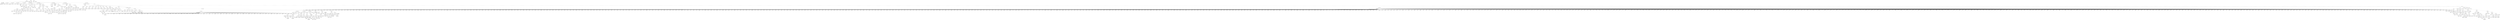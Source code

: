 digraph ast {
node [shape=none];
258151 [label=<<TABLE border='1' cellspacing='0' cellpadding='10' style='rounded' ><TR><TD border='0'>258151</TD><TD border='0'><B>ClassName</B></TD></TR><HR/><TR><TD border='0' cellpadding='5' colspan='2'>SimplePie_Decode_HTML_Entities</TD></TR></TABLE>>];
258151 -> 258150 [weight=2];
258150 [label=<<TABLE border='1' cellspacing='0' cellpadding='10' style='rounded' ><TR><TD border='0'>258150</TD><TD border='0'><B>Id</B></TD></TR><HR/><TR><TD border='0' cellpadding='5' colspan='2'>SimplePie_Decode_HTML_Entities</TD></TR></TABLE>>];
258155 [label=<<TABLE border='1' cellspacing='0' cellpadding='10' style='rounded' ><TR><TD border='0'>258155</TD><TD border='0'><B>Variable</B></TD></TR><HR/><TR><TD border='0' cellpadding='5'>(1019, 5274)</TD><TD border='0' cellpadding='5'>consumed</TD></TR></TABLE>>];
258154 [label=<<TABLE border='1' cellspacing='0' cellpadding='10' style='rounded' ><TR><TD border='0'>258154</TD><TD border='0'><B>MemberDeclaration</B></TD></TR></TABLE>>];
258154 -> 258152 [weight=2];
258154 -> 258153 [weight=2];
258153 [label=<<TABLE border='1' cellspacing='0' cellpadding='10' style='rounded' ><TR><TD border='0'>258153</TD><TD border='0'><B>StringLiteral</B></TD></TR><HR/><TR><TD border='0' cellpadding='5' colspan='2'></TD></TR></TABLE>>];
258152 [label=<<TABLE border='1' cellspacing='0' cellpadding='10' style='rounded' ><TR><TD border='0'>258152</TD><TD border='0'><B>Variable</B></TD></TR><HR/><TR><TD border='0' cellpadding='5'>(0, 214)</TD><TD border='0' cellpadding='5'>data</TD></TR></TABLE>>];
258159 [label=<<TABLE border='1' cellspacing='0' cellpadding='10' style='rounded' ><TR><TD border='0'>258159</TD><TD border='0'><B>IntegerLiteral</B></TD></TR><HR/><TR><TD border='0' cellpadding='5' colspan='2'>0</TD></TR></TABLE>>];
258158 [label=<<TABLE border='1' cellspacing='0' cellpadding='10' style='rounded' ><TR><TD border='0'>258158</TD><TD border='0'><B>Variable</B></TD></TR><HR/><TR><TD border='0' cellpadding='5'>(0, 4775)</TD><TD border='0' cellpadding='5'>position</TD></TR></TABLE>>];
258157 [label=<<TABLE border='1' cellspacing='0' cellpadding='10' style='rounded' ><TR><TD border='0'>258157</TD><TD border='0'><B>MemberDeclaration</B></TD></TR></TABLE>>];
258157 -> 258155 [weight=2];
258157 -> 258156 [weight=2];
258156 [label=<<TABLE border='1' cellspacing='0' cellpadding='10' style='rounded' ><TR><TD border='0'>258156</TD><TD border='0'><B>StringLiteral</B></TD></TR><HR/><TR><TD border='0' cellpadding='5' colspan='2'></TD></TR></TABLE>>];
258163 [label=<<TABLE border='1' cellspacing='0' cellpadding='10' style='rounded' ><TR><TD border='0'>258163</TD><TD border='0'><B>Variable</B></TD></TR><HR/><TR><TD border='0' cellpadding='5'>(0, 214)</TD><TD border='0' cellpadding='5'>data</TD></TR></TABLE>>];
258162 [label=<<TABLE border='1' cellspacing='0' cellpadding='10' style='rounded' ><TR><TD border='0'>258162</TD><TD border='0'><B>ReturnValueMethod</B></TD></TR><HR/><TR><TD border='0' cellpadding='5' colspan='2'>__construct</TD></TR></TABLE>>];
258162 -> 258161 [weight=2];
258161 [label=<<TABLE border='1' cellspacing='0' cellpadding='10' style='rounded' ><TR><TD border='0'>258161</TD><TD border='0'><B>Id</B></TD></TR><HR/><TR><TD border='0' cellpadding='5' colspan='2'>__construct</TD></TR></TABLE>>];
258160 [label=<<TABLE border='1' cellspacing='0' cellpadding='10' style='rounded' ><TR><TD border='0'>258160</TD><TD border='0'><B>MemberDeclaration</B></TD></TR></TABLE>>];
258160 -> 258158 [weight=2];
258160 -> 258159 [weight=2];
258167 [label=<<TABLE border='1' cellspacing='0' cellpadding='10' style='rounded' ><TR><TD border='0'>258167</TD><TD border='0'><B>Id</B></TD></TR><HR/><TR><TD border='0' cellpadding='5' colspan='2'>data</TD></TR></TABLE>>];
258166 [label=<<TABLE border='1' cellspacing='0' cellpadding='10' style='rounded' ><TR><TD border='0'>258166</TD><TD border='0'><B>Variable</B></TD></TR><HR/><TR><TD border='0' cellpadding='5'>(1019, 5275)</TD><TD border='0' cellpadding='5'>this</TD></TR></TABLE>>];
258165 [label=<<TABLE border='1' cellspacing='0' cellpadding='10' style='rounded' ><TR><TD border='0'>258165</TD><TD border='0'><B>ParameterList</B></TD></TR></TABLE>>];
258165 -> 258164 [weight=2];
258164 [label=<<TABLE border='1' cellspacing='0' cellpadding='10' style='rounded' ><TR><TD border='0'>258164</TD><TD border='0'><B>ValueParameter</B></TD></TR></TABLE>>];
258164 -> 258163 [weight=2];
258171 [label=<<TABLE border='1' cellspacing='0' cellpadding='10' style='rounded' ><TR><TD border='0'>258171</TD><TD border='0'><B>Block</B></TD></TR></TABLE>>];
258171 -> 258169 [weight=2];
258170 [label=<<TABLE border='1' cellspacing='0' cellpadding='10' style='rounded' ><TR><TD border='0'>258170</TD><TD border='0'><B>Variable</B></TD></TR><HR/><TR><TD border='0' cellpadding='5'>(0, 214)</TD><TD border='0' cellpadding='5'>data</TD></TR></TABLE>>];
258169 [label=<<TABLE border='1' cellspacing='0' cellpadding='10' style='rounded' ><TR><TD border='0'>258169</TD><TD border='0'><B>BinOP</B></TD></TR><HR/><TR><TD border='0' cellpadding='5' colspan='2'>=</TD></TR></TABLE>>];
258169 -> 258168 [weight=2];
258169 -> 258170 [weight=2];
258168 [label=<<TABLE border='1' cellspacing='0' cellpadding='10' style='rounded' ><TR><TD border='0'>258168</TD><TD border='0'><B>BinOP</B></TD></TR><HR/><TR><TD border='0' cellpadding='5' colspan='2'>-&gt;</TD></TR></TABLE>>];
258168 -> 258166 [weight=2];
258168 -> 258167 [weight=2];
258175 [label=<<TABLE border='1' cellspacing='0' cellpadding='10' style='rounded' ><TR><TD border='0'>258175</TD><TD border='0'><B>ParameterList</B></TD></TR></TABLE>>];
258174 [label=<<TABLE border='1' cellspacing='0' cellpadding='10' style='rounded' ><TR><TD border='0'>258174</TD><TD border='0'><B>ReturnValueMethod</B></TD></TR><HR/><TR><TD border='0' cellpadding='5' colspan='2'>parse</TD></TR></TABLE>>];
258174 -> 258173 [weight=2];
258173 [label=<<TABLE border='1' cellspacing='0' cellpadding='10' style='rounded' ><TR><TD border='0'>258173</TD><TD border='0'><B>Id</B></TD></TR><HR/><TR><TD border='0' cellpadding='5' colspan='2'>parse</TD></TR></TABLE>>];
258172 [label=<<TABLE border='1' cellspacing='0' cellpadding='10' style='rounded' ><TR><TD border='0'>258172</TD><TD border='0'><B>PublicMethodStatement</B></TD></TR></TABLE>>];
258172 -> 258162 [weight=2];
258172 -> 258165 [weight=2];
258172 -> 258171 [weight=2];
258179 [label=<<TABLE border='1' cellspacing='0' cellpadding='10' style='rounded' ><TR><TD border='0'>258179</TD><TD border='0'><B>BinOP</B></TD></TR><HR/><TR><TD border='0' cellpadding='5' colspan='2'>=</TD></TR></TABLE>>];
258179 -> 258178 [weight=2];
258179 -> 258189 [weight=2];
258178 [label=<<TABLE border='1' cellspacing='0' cellpadding='10' style='rounded' ><TR><TD border='0'>258178</TD><TD border='0'><B>BinOP</B></TD></TR><HR/><TR><TD border='0' cellpadding='5' colspan='2'>-&gt;</TD></TR></TABLE>>];
258178 -> 258176 [weight=2];
258178 -> 258177 [weight=2];
258177 [label=<<TABLE border='1' cellspacing='0' cellpadding='10' style='rounded' ><TR><TD border='0'>258177</TD><TD border='0'><B>Id</B></TD></TR><HR/><TR><TD border='0' cellpadding='5' colspan='2'>position</TD></TR></TABLE>>];
258176 [label=<<TABLE border='1' cellspacing='0' cellpadding='10' style='rounded' ><TR><TD border='0'>258176</TD><TD border='0'><B>Variable</B></TD></TR><HR/><TR><TD border='0' cellpadding='5'>(1019, 5275)</TD><TD border='0' cellpadding='5'>this</TD></TR></TABLE>>];
258183 [label=<<TABLE border='1' cellspacing='0' cellpadding='10' style='rounded' ><TR><TD border='0'>258183</TD><TD border='0'><B>BinOP</B></TD></TR><HR/><TR><TD border='0' cellpadding='5' colspan='2'>-&gt;</TD></TR></TABLE>>];
258183 -> 258181 [weight=2];
258183 -> 258182 [weight=2];
258182 [label=<<TABLE border='1' cellspacing='0' cellpadding='10' style='rounded' ><TR><TD border='0'>258182</TD><TD border='0'><B>Id</B></TD></TR><HR/><TR><TD border='0' cellpadding='5' colspan='2'>data</TD></TR></TABLE>>];
258181 [label=<<TABLE border='1' cellspacing='0' cellpadding='10' style='rounded' ><TR><TD border='0'>258181</TD><TD border='0'><B>Variable</B></TD></TR><HR/><TR><TD border='0' cellpadding='5'>(1019, 5275)</TD><TD border='0' cellpadding='5'>this</TD></TR></TABLE>>];
258180 [label=<<TABLE border='1' cellspacing='0' cellpadding='10' style='rounded' ><TR><TD border='0'>258180</TD><TD border='0'><B>Id</B></TD></TR><HR/><TR><TD border='0' cellpadding='5' colspan='2'>strpos</TD></TR></TABLE>>];
258187 [label=<<TABLE border='1' cellspacing='0' cellpadding='10' style='rounded' ><TR><TD border='0'>258187</TD><TD border='0'><B>BinOP</B></TD></TR><HR/><TR><TD border='0' cellpadding='5' colspan='2'>-&gt;</TD></TR></TABLE>>];
258187 -> 258185 [weight=2];
258187 -> 258186 [weight=2];
258186 [label=<<TABLE border='1' cellspacing='0' cellpadding='10' style='rounded' ><TR><TD border='0'>258186</TD><TD border='0'><B>Id</B></TD></TR><HR/><TR><TD border='0' cellpadding='5' colspan='2'>position</TD></TR></TABLE>>];
258185 [label=<<TABLE border='1' cellspacing='0' cellpadding='10' style='rounded' ><TR><TD border='0'>258185</TD><TD border='0'><B>Variable</B></TD></TR><HR/><TR><TD border='0' cellpadding='5'>(1019, 5275)</TD><TD border='0' cellpadding='5'>this</TD></TR></TABLE>>];
258184 [label=<<TABLE border='1' cellspacing='0' cellpadding='10' style='rounded' ><TR><TD border='0'>258184</TD><TD border='0'><B>StringLiteral</B></TD></TR><HR/><TR><TD border='0' cellpadding='5' colspan='2'>&amp;</TD></TR></TABLE>>];
258191 [label=<<TABLE border='1' cellspacing='0' cellpadding='10' style='rounded' ><TR><TD border='0'>258191</TD><TD border='0'><B>False</B></TD></TR><HR/><TR><TD border='0' cellpadding='5' colspan='2'>false</TD></TR></TABLE>>];
258190 [label=<<TABLE border='1' cellspacing='0' cellpadding='10' style='rounded' ><TR><TD border='0'>258190</TD><TD border='0'><B>RelOP</B></TD></TR><HR/><TR><TD border='0' cellpadding='5' colspan='2'>!==</TD></TR></TABLE>>];
258190 -> 258179 [weight=2];
258190 -> 258191 [weight=2];
258189 [label=<<TABLE border='1' cellspacing='0' cellpadding='10' style='rounded' ><TR><TD border='0'>258189</TD><TD border='0'><B>FunctionCall</B></TD></TR><HR/><TR><TD border='0' cellpadding='5' colspan='2'>strpos</TD></TR></TABLE>>];
258189 -> 258180 [weight=2];
258189 -> 258188 [weight=2];
258188 [label=<<TABLE border='1' cellspacing='0' cellpadding='10' style='rounded' ><TR><TD border='0'>258188</TD><TD border='0'><B>ArgumentList</B></TD></TR></TABLE>>];
258188 -> 258183 [weight=2];
258188 -> 258184 [weight=2];
258188 -> 258187 [weight=2];
258195 [label=<<TABLE border='1' cellspacing='0' cellpadding='10' style='rounded' ><TR><TD border='0'>258195</TD><TD border='0'><B>ArgumentList</B></TD></TR></TABLE>>];
258194 [label=<<TABLE border='1' cellspacing='0' cellpadding='10' style='rounded' ><TR><TD border='0'>258194</TD><TD border='0'><B>Id</B></TD></TR><HR/><TR><TD border='0' cellpadding='5' colspan='2'>consume</TD></TR></TABLE>>];
258193 [label=<<TABLE border='1' cellspacing='0' cellpadding='10' style='rounded' ><TR><TD border='0'>258193</TD><TD border='0'><B>Variable</B></TD></TR><HR/><TR><TD border='0' cellpadding='5'>(1019, 5275)</TD><TD border='0' cellpadding='5'>this</TD></TR></TABLE>>];
258192 [label=<<TABLE border='1' cellspacing='0' cellpadding='10' style='rounded' ><TR><TD border='0'>258192</TD><TD border='0'><B>Condition</B></TD></TR></TABLE>>];
258192 -> 258190 [weight=2];
258199 [label=<<TABLE border='1' cellspacing='0' cellpadding='10' style='rounded' ><TR><TD border='0'>258199</TD><TD border='0'><B>Id</B></TD></TR><HR/><TR><TD border='0' cellpadding='5' colspan='2'>entity</TD></TR></TABLE>>];
258198 [label=<<TABLE border='1' cellspacing='0' cellpadding='10' style='rounded' ><TR><TD border='0'>258198</TD><TD border='0'><B>Variable</B></TD></TR><HR/><TR><TD border='0' cellpadding='5'>(1019, 5275)</TD><TD border='0' cellpadding='5'>this</TD></TR></TABLE>>];
258197 [label=<<TABLE border='1' cellspacing='0' cellpadding='10' style='rounded' ><TR><TD border='0'>258197</TD><TD border='0'><B>BinOP</B></TD></TR><HR/><TR><TD border='0' cellpadding='5' colspan='2'>-&gt;</TD></TR></TABLE>>];
258197 -> 258193 [weight=2];
258197 -> 258196 [weight=2];
258196 [label=<<TABLE border='1' cellspacing='0' cellpadding='10' style='rounded' ><TR><TD border='0'>258196</TD><TD border='0'><B>MethodCall</B></TD></TR><HR/><TR><TD border='0' cellpadding='5' colspan='2'>consume</TD></TR></TABLE>>];
258196 -> 258194 [weight=2];
258196 -> 258195 [weight=2];
258203 [label=<<TABLE border='1' cellspacing='0' cellpadding='10' style='rounded' ><TR><TD border='0'>258203</TD><TD border='0'><B>Variable</B></TD></TR><HR/><TR><TD border='0' cellpadding='5'>(1019, 5275)</TD><TD border='0' cellpadding='5'>this</TD></TR></TABLE>>];
258202 [label=<<TABLE border='1' cellspacing='0' cellpadding='10' style='rounded' ><TR><TD border='0'>258202</TD><TD border='0'><B>BinOP</B></TD></TR><HR/><TR><TD border='0' cellpadding='5' colspan='2'>-&gt;</TD></TR></TABLE>>];
258202 -> 258198 [weight=2];
258202 -> 258201 [weight=2];
258201 [label=<<TABLE border='1' cellspacing='0' cellpadding='10' style='rounded' ><TR><TD border='0'>258201</TD><TD border='0'><B>MethodCall</B></TD></TR><HR/><TR><TD border='0' cellpadding='5' colspan='2'>entity</TD></TR></TABLE>>];
258201 -> 258199 [weight=2];
258201 -> 258200 [weight=2];
258200 [label=<<TABLE border='1' cellspacing='0' cellpadding='10' style='rounded' ><TR><TD border='0'>258200</TD><TD border='0'><B>ArgumentList</B></TD></TR></TABLE>>];
258207 [label=<<TABLE border='1' cellspacing='0' cellpadding='10' style='rounded' ><TR><TD border='0'>258207</TD><TD border='0'><B>StringLiteral</B></TD></TR><HR/><TR><TD border='0' cellpadding='5' colspan='2'></TD></TR></TABLE>>];
258206 [label=<<TABLE border='1' cellspacing='0' cellpadding='10' style='rounded' ><TR><TD border='0'>258206</TD><TD border='0'><B>BinOP</B></TD></TR><HR/><TR><TD border='0' cellpadding='5' colspan='2'>=</TD></TR></TABLE>>];
258206 -> 258205 [weight=2];
258206 -> 258207 [weight=2];
258205 [label=<<TABLE border='1' cellspacing='0' cellpadding='10' style='rounded' ><TR><TD border='0'>258205</TD><TD border='0'><B>BinOP</B></TD></TR><HR/><TR><TD border='0' cellpadding='5' colspan='2'>-&gt;</TD></TR></TABLE>>];
258205 -> 258203 [weight=2];
258205 -> 258204 [weight=2];
258204 [label=<<TABLE border='1' cellspacing='0' cellpadding='10' style='rounded' ><TR><TD border='0'>258204</TD><TD border='0'><B>Id</B></TD></TR><HR/><TR><TD border='0' cellpadding='5' colspan='2'>consumed</TD></TR></TABLE>>];
258211 [label=<<TABLE border='1' cellspacing='0' cellpadding='10' style='rounded' ><TR><TD border='0'>258211</TD><TD border='0'><B>Variable</B></TD></TR><HR/><TR><TD border='0' cellpadding='5'>(1019, 5275)</TD><TD border='0' cellpadding='5'>this</TD></TR></TABLE>>];
258210 [label=<<TABLE border='1' cellspacing='0' cellpadding='10' style='rounded' ><TR><TD border='0'>258210</TD><TD border='0'><B>StatementBody</B></TD></TR></TABLE>>];
258210 -> 258208 [weight=2];
258209 [label=<<TABLE border='1' cellspacing='0' cellpadding='10' style='rounded' ><TR><TD border='0'>258209</TD><TD border='0'><B>While</B></TD></TR></TABLE>>];
258209 -> 258192 [weight=2];
258209 -> 258210 [weight=2];
258208 [label=<<TABLE border='1' cellspacing='0' cellpadding='10' style='rounded' ><TR><TD border='0'>258208</TD><TD border='0'><B>Block</B></TD></TR></TABLE>>];
258208 -> 258197 [weight=2];
258208 -> 258202 [weight=2];
258208 -> 258206 [weight=2];
258215 [label=<<TABLE border='1' cellspacing='0' cellpadding='10' style='rounded' ><TR><TD border='0'>258215</TD><TD border='0'><B>Block</B></TD></TR></TABLE>>];
258215 -> 258209 [weight=2];
258215 -> 258214 [weight=2];
258214 [label=<<TABLE border='1' cellspacing='0' cellpadding='10' style='rounded' ><TR><TD border='0'>258214</TD><TD border='0'><B>Return</B></TD></TR></TABLE>>];
258214 -> 258213 [weight=2];
258213 [label=<<TABLE border='1' cellspacing='0' cellpadding='10' style='rounded' ><TR><TD border='0'>258213</TD><TD border='0'><B>BinOP</B></TD></TR><HR/><TR><TD border='0' cellpadding='5' colspan='2'>-&gt;</TD></TR></TABLE>>];
258213 -> 258211 [weight=2];
258213 -> 258212 [weight=2];
258212 [label=<<TABLE border='1' cellspacing='0' cellpadding='10' style='rounded' ><TR><TD border='0'>258212</TD><TD border='0'><B>Id</B></TD></TR><HR/><TR><TD border='0' cellpadding='5' colspan='2'>data</TD></TR></TABLE>>];
258219 [label=<<TABLE border='1' cellspacing='0' cellpadding='10' style='rounded' ><TR><TD border='0'>258219</TD><TD border='0'><B>ParameterList</B></TD></TR></TABLE>>];
258218 [label=<<TABLE border='1' cellspacing='0' cellpadding='10' style='rounded' ><TR><TD border='0'>258218</TD><TD border='0'><B>ReturnValueMethod</B></TD></TR><HR/><TR><TD border='0' cellpadding='5' colspan='2'>consume</TD></TR></TABLE>>];
258218 -> 258217 [weight=2];
258217 [label=<<TABLE border='1' cellspacing='0' cellpadding='10' style='rounded' ><TR><TD border='0'>258217</TD><TD border='0'><B>Id</B></TD></TR><HR/><TR><TD border='0' cellpadding='5' colspan='2'>consume</TD></TR></TABLE>>];
258216 [label=<<TABLE border='1' cellspacing='0' cellpadding='10' style='rounded' ><TR><TD border='0'>258216</TD><TD border='0'><B>PublicMethodStatement</B></TD></TR></TABLE>>];
258216 -> 258174 [weight=2];
258216 -> 258175 [weight=2];
258216 -> 258215 [weight=2];
258223 [label=<<TABLE border='1' cellspacing='0' cellpadding='10' style='rounded' ><TR><TD border='0'>258223</TD><TD border='0'><B>BinOP</B></TD></TR><HR/><TR><TD border='0' cellpadding='5' colspan='2'>-&gt;</TD></TR></TABLE>>];
258223 -> 258221 [weight=2];
258223 -> 258222 [weight=2];
258222 [label=<<TABLE border='1' cellspacing='0' cellpadding='10' style='rounded' ><TR><TD border='0'>258222</TD><TD border='0'><B>Id</B></TD></TR><HR/><TR><TD border='0' cellpadding='5' colspan='2'>data</TD></TR></TABLE>>];
258221 [label=<<TABLE border='1' cellspacing='0' cellpadding='10' style='rounded' ><TR><TD border='0'>258221</TD><TD border='0'><B>Variable</B></TD></TR><HR/><TR><TD border='0' cellpadding='5' colspan='2'>this</TD></TR></TABLE>>];
258220 [label=<<TABLE border='1' cellspacing='0' cellpadding='10' style='rounded' ><TR><TD border='0'>258220</TD><TD border='0'><B>Id</B></TD></TR><HR/><TR><TD border='0' cellpadding='5' colspan='2'>isset</TD></TR></TABLE>>];
258227 [label=<<TABLE border='1' cellspacing='0' cellpadding='10' style='rounded' ><TR><TD border='0'>258227</TD><TD border='0'><B>ArgumentList</B></TD></TR></TABLE>>];
258227 -> 258226 [weight=2];
258226 [label=<<TABLE border='1' cellspacing='0' cellpadding='10' style='rounded' ><TR><TD border='0'>258226</TD><TD border='0'><B>BinOP</B></TD></TR><HR/><TR><TD border='0' cellpadding='5' colspan='2'>-&gt;</TD></TR></TABLE>>];
258226 -> 258224 [weight=2];
258226 -> 258225 [weight=2];
258225 [label=<<TABLE border='1' cellspacing='0' cellpadding='10' style='rounded' ><TR><TD border='0'>258225</TD><TD border='0'><B>Id</B></TD></TR><HR/><TR><TD border='0' cellpadding='5' colspan='2'>position</TD></TR></TABLE>>];
258224 [label=<<TABLE border='1' cellspacing='0' cellpadding='10' style='rounded' ><TR><TD border='0'>258224</TD><TD border='0'><B>Variable</B></TD></TR><HR/><TR><TD border='0' cellpadding='5'>(1019, 5275)</TD><TD border='0' cellpadding='5'>this</TD></TR></TABLE>>];
258231 [label=<<TABLE border='1' cellspacing='0' cellpadding='10' style='rounded' ><TR><TD border='0'>258231</TD><TD border='0'><B>Id</B></TD></TR><HR/><TR><TD border='0' cellpadding='5' colspan='2'>consumed</TD></TR></TABLE>>];
258230 [label=<<TABLE border='1' cellspacing='0' cellpadding='10' style='rounded' ><TR><TD border='0'>258230</TD><TD border='0'><B>Variable</B></TD></TR><HR/><TR><TD border='0' cellpadding='5'>(1019, 5275)</TD><TD border='0' cellpadding='5'>this</TD></TR></TABLE>>];
258229 [label=<<TABLE border='1' cellspacing='0' cellpadding='10' style='rounded' ><TR><TD border='0'>258229</TD><TD border='0'><B>Condition</B></TD></TR></TABLE>>];
258229 -> 258228 [weight=2];
258228 [label=<<TABLE border='1' cellspacing='0' cellpadding='10' style='rounded' ><TR><TD border='0'>258228</TD><TD border='0'><B>FunctionCall</B></TD></TR><HR/><TR><TD border='0' cellpadding='5' colspan='2'>isset</TD></TR></TABLE>>];
258228 -> 258220 [weight=2];
258228 -> 258227 [weight=2];
258235 [label=<<TABLE border='1' cellspacing='0' cellpadding='10' style='rounded' ><TR><TD border='0'>258235</TD><TD border='0'><B>Id</B></TD></TR><HR/><TR><TD border='0' cellpadding='5' colspan='2'>data</TD></TR></TABLE>>];
258234 [label=<<TABLE border='1' cellspacing='0' cellpadding='10' style='rounded' ><TR><TD border='0'>258234</TD><TD border='0'><B>Variable</B></TD></TR><HR/><TR><TD border='0' cellpadding='5' colspan='2'>this</TD></TR></TABLE>>];
258233 [label=<<TABLE border='1' cellspacing='0' cellpadding='10' style='rounded' ><TR><TD border='0'>258233</TD><TD border='0'><B>BinOP</B></TD></TR><HR/><TR><TD border='0' cellpadding='5' colspan='2'>.=</TD></TR></TABLE>>];
258233 -> 258232 [weight=2];
258233 -> 258239 [weight=2];
258232 [label=<<TABLE border='1' cellspacing='0' cellpadding='10' style='rounded' ><TR><TD border='0'>258232</TD><TD border='0'><B>BinOP</B></TD></TR><HR/><TR><TD border='0' cellpadding='5' colspan='2'>-&gt;</TD></TR></TABLE>>];
258232 -> 258230 [weight=2];
258232 -> 258231 [weight=2];
258239 [label=<<TABLE border='1' cellspacing='0' cellpadding='10' style='rounded' ><TR><TD border='0'>258239</TD><TD border='0'><B>BinOP</B></TD></TR><HR/><TR><TD border='0' cellpadding='5' colspan='2'>-&gt;</TD></TR></TABLE>>];
258239 -> 258237 [weight=2];
258239 -> 258238 [weight=2];
258238 [label=<<TABLE border='1' cellspacing='0' cellpadding='10' style='rounded' ><TR><TD border='0'>258238</TD><TD border='0'><B>Id</B></TD></TR><HR/><TR><TD border='0' cellpadding='5' colspan='2'>position</TD></TR></TABLE>>];
258237 [label=<<TABLE border='1' cellspacing='0' cellpadding='10' style='rounded' ><TR><TD border='0'>258237</TD><TD border='0'><B>Variable</B></TD></TR><HR/><TR><TD border='0' cellpadding='5'>(1019, 5275)</TD><TD border='0' cellpadding='5'>this</TD></TR></TABLE>>];
258236 [label=<<TABLE border='1' cellspacing='0' cellpadding='10' style='rounded' ><TR><TD border='0'>258236</TD><TD border='0'><B>BinOP</B></TD></TR><HR/><TR><TD border='0' cellpadding='5' colspan='2'>-&gt;</TD></TR></TABLE>>];
258236 -> 258234 [weight=2];
258236 -> 258235 [weight=2];
258243 [label=<<TABLE border='1' cellspacing='0' cellpadding='10' style='rounded' ><TR><TD border='0'>258243</TD><TD border='0'><B>Variable</B></TD></TR><HR/><TR><TD border='0' cellpadding='5'>(1019, 5275)</TD><TD border='0' cellpadding='5'>this</TD></TR></TABLE>>];
258242 [label=<<TABLE border='1' cellspacing='0' cellpadding='10' style='rounded' ><TR><TD border='0'>258242</TD><TD border='0'><B>BinOP</B></TD></TR><HR/><TR><TD border='0' cellpadding='5' colspan='2'>-&gt;</TD></TR></TABLE>>];
258242 -> 258240 [weight=2];
258242 -> 258241 [weight=2];
258241 [label=<<TABLE border='1' cellspacing='0' cellpadding='10' style='rounded' ><TR><TD border='0'>258241</TD><TD border='0'><B>Id</B></TD></TR><HR/><TR><TD border='0' cellpadding='5' colspan='2'>data</TD></TR></TABLE>>];
258240 [label=<<TABLE border='1' cellspacing='0' cellpadding='10' style='rounded' ><TR><TD border='0'>258240</TD><TD border='0'><B>Variable</B></TD></TR><HR/><TR><TD border='0' cellpadding='5'>(1019, 5275)</TD><TD border='0' cellpadding='5'>this</TD></TR></TABLE>>];
258247 [label=<<TABLE border='1' cellspacing='0' cellpadding='10' style='rounded' ><TR><TD border='0'>258247</TD><TD border='0'><B>PostfixExpression</B></TD></TR></TABLE>>];
258247 -> 258242 [weight=2];
258247 -> 258246 [weight=2];
258246 [label=<<TABLE border='1' cellspacing='0' cellpadding='10' style='rounded' ><TR><TD border='0'>258246</TD><TD border='0'><B>PostIncrement</B></TD></TR><HR/><TR><TD border='0' cellpadding='5' colspan='2'>++</TD></TR></TABLE>>];
258246 -> 258245 [weight=2];
258245 [label=<<TABLE border='1' cellspacing='0' cellpadding='10' style='rounded' ><TR><TD border='0'>258245</TD><TD border='0'><B>BinOP</B></TD></TR><HR/><TR><TD border='0' cellpadding='5' colspan='2'>-&gt;</TD></TR></TABLE>>];
258245 -> 258243 [weight=2];
258245 -> 258244 [weight=2];
258244 [label=<<TABLE border='1' cellspacing='0' cellpadding='10' style='rounded' ><TR><TD border='0'>258244</TD><TD border='0'><B>Id</B></TD></TR><HR/><TR><TD border='0' cellpadding='5' colspan='2'>position</TD></TR></TABLE>>];
258251 [label=<<TABLE border='1' cellspacing='0' cellpadding='10' style='rounded' ><TR><TD border='0'>258251</TD><TD border='0'><B>StatementBody</B></TD></TR></TABLE>>];
258251 -> 258249 [weight=2];
258250 [label=<<TABLE border='1' cellspacing='0' cellpadding='10' style='rounded' ><TR><TD border='0'>258250</TD><TD border='0'><B>IfThenElseStatement</B></TD></TR></TABLE>>];
258250 -> 258229 [weight=2];
258250 -> 258251 [weight=2];
258250 -> 258256 [weight=2];
258249 [label=<<TABLE border='1' cellspacing='0' cellpadding='10' style='rounded' ><TR><TD border='0'>258249</TD><TD border='0'><B>Block</B></TD></TR></TABLE>>];
258249 -> 258233 [weight=2];
258249 -> 258248 [weight=2];
258248 [label=<<TABLE border='1' cellspacing='0' cellpadding='10' style='rounded' ><TR><TD border='0'>258248</TD><TD border='0'><B>Return</B></TD></TR></TABLE>>];
258248 -> 258247 [weight=2];
258254 [label=<<TABLE border='1' cellspacing='0' cellpadding='10' style='rounded' ><TR><TD border='0'>258254</TD><TD border='0'><B>Block</B></TD></TR></TABLE>>];
258254 -> 258253 [weight=2];
258253 [label=<<TABLE border='1' cellspacing='0' cellpadding='10' style='rounded' ><TR><TD border='0'>258253</TD><TD border='0'><B>Return</B></TD></TR></TABLE>>];
258253 -> 258252 [weight=2];
258252 [label=<<TABLE border='1' cellspacing='0' cellpadding='10' style='rounded' ><TR><TD border='0'>258252</TD><TD border='0'><B>False</B></TD></TR><HR/><TR><TD border='0' cellpadding='5' colspan='2'>false</TD></TR></TABLE>>];
258259 [label=<<TABLE border='1' cellspacing='0' cellpadding='10' style='rounded' ><TR><TD border='0'>258259</TD><TD border='0'><B>Id</B></TD></TR><HR/><TR><TD border='0' cellpadding='5' colspan='2'>consume_range</TD></TR></TABLE>>];
258258 [label=<<TABLE border='1' cellspacing='0' cellpadding='10' style='rounded' ><TR><TD border='0'>258258</TD><TD border='0'><B>PublicMethodStatement</B></TD></TR></TABLE>>];
258258 -> 258218 [weight=2];
258258 -> 258219 [weight=2];
258258 -> 258257 [weight=2];
258257 [label=<<TABLE border='1' cellspacing='0' cellpadding='10' style='rounded' ><TR><TD border='0'>258257</TD><TD border='0'><B>Block</B></TD></TR></TABLE>>];
258257 -> 258250 [weight=2];
258256 [label=<<TABLE border='1' cellspacing='0' cellpadding='10' style='rounded' ><TR><TD border='0'>258256</TD><TD border='0'><B>StatementBody</B></TD></TR></TABLE>>];
258256 -> 258254 [weight=2];
258263 [label=<<TABLE border='1' cellspacing='0' cellpadding='10' style='rounded' ><TR><TD border='0'>258263</TD><TD border='0'><B>ParameterList</B></TD></TR></TABLE>>];
258263 -> 258262 [weight=2];
258262 [label=<<TABLE border='1' cellspacing='0' cellpadding='10' style='rounded' ><TR><TD border='0'>258262</TD><TD border='0'><B>ValueParameter</B></TD></TR></TABLE>>];
258262 -> 258261 [weight=2];
258261 [label=<<TABLE border='1' cellspacing='0' cellpadding='10' style='rounded' ><TR><TD border='0'>258261</TD><TD border='0'><B>Variable</B></TD></TR><HR/><TR><TD border='0' cellpadding='5'>(0, 3776)</TD><TD border='0' cellpadding='5'>chars</TD></TR></TABLE>>];
258260 [label=<<TABLE border='1' cellspacing='0' cellpadding='10' style='rounded' ><TR><TD border='0'>258260</TD><TD border='0'><B>ReturnValueMethod</B></TD></TR><HR/><TR><TD border='0' cellpadding='5' colspan='2'>consume_range</TD></TR></TABLE>>];
258260 -> 258259 [weight=2];
258267 [label=<<TABLE border='1' cellspacing='0' cellpadding='10' style='rounded' ><TR><TD border='0'>258267</TD><TD border='0'><B>Variable</B></TD></TR><HR/><TR><TD border='0' cellpadding='5'>(1019, 5275)</TD><TD border='0' cellpadding='5'>this</TD></TR></TABLE>>];
258266 [label=<<TABLE border='1' cellspacing='0' cellpadding='10' style='rounded' ><TR><TD border='0'>258266</TD><TD border='0'><B>Id</B></TD></TR><HR/><TR><TD border='0' cellpadding='5' colspan='2'>strspn</TD></TR></TABLE>>];
258265 [label=<<TABLE border='1' cellspacing='0' cellpadding='10' style='rounded' ><TR><TD border='0'>258265</TD><TD border='0'><B>BinOP</B></TD></TR><HR/><TR><TD border='0' cellpadding='5' colspan='2'>=</TD></TR></TABLE>>];
258265 -> 258264 [weight=2];
258265 -> 258275 [weight=2];
258264 [label=<<TABLE border='1' cellspacing='0' cellpadding='10' style='rounded' ><TR><TD border='0'>258264</TD><TD border='0'><B>Variable</B></TD></TR><HR/><TR><TD border='0' cellpadding='5'>(1019, 5276)</TD><TD border='0' cellpadding='5'>len</TD></TR></TABLE>>];
258271 [label=<<TABLE border='1' cellspacing='0' cellpadding='10' style='rounded' ><TR><TD border='0'>258271</TD><TD border='0'><B>Variable</B></TD></TR><HR/><TR><TD border='0' cellpadding='5'>(1019, 5275)</TD><TD border='0' cellpadding='5'>this</TD></TR></TABLE>>];
258270 [label=<<TABLE border='1' cellspacing='0' cellpadding='10' style='rounded' ><TR><TD border='0'>258270</TD><TD border='0'><B>Variable</B></TD></TR><HR/><TR><TD border='0' cellpadding='5'>(0, 3776)</TD><TD border='0' cellpadding='5'>chars</TD></TR></TABLE>>];
258269 [label=<<TABLE border='1' cellspacing='0' cellpadding='10' style='rounded' ><TR><TD border='0'>258269</TD><TD border='0'><B>BinOP</B></TD></TR><HR/><TR><TD border='0' cellpadding='5' colspan='2'>-&gt;</TD></TR></TABLE>>];
258269 -> 258267 [weight=2];
258269 -> 258268 [weight=2];
258268 [label=<<TABLE border='1' cellspacing='0' cellpadding='10' style='rounded' ><TR><TD border='0'>258268</TD><TD border='0'><B>Id</B></TD></TR><HR/><TR><TD border='0' cellpadding='5' colspan='2'>data</TD></TR></TABLE>>];
258275 [label=<<TABLE border='1' cellspacing='0' cellpadding='10' style='rounded' ><TR><TD border='0'>258275</TD><TD border='0'><B>FunctionCall</B></TD></TR><HR/><TR><TD border='0' cellpadding='5' colspan='2'>strspn</TD></TR></TABLE>>];
258275 -> 258266 [weight=2];
258275 -> 258274 [weight=2];
258274 [label=<<TABLE border='1' cellspacing='0' cellpadding='10' style='rounded' ><TR><TD border='0'>258274</TD><TD border='0'><B>ArgumentList</B></TD></TR></TABLE>>];
258274 -> 258269 [weight=2];
258274 -> 258270 [weight=2];
258274 -> 258273 [weight=2];
258273 [label=<<TABLE border='1' cellspacing='0' cellpadding='10' style='rounded' ><TR><TD border='0'>258273</TD><TD border='0'><B>BinOP</B></TD></TR><HR/><TR><TD border='0' cellpadding='5' colspan='2'>-&gt;</TD></TR></TABLE>>];
258273 -> 258271 [weight=2];
258273 -> 258272 [weight=2];
258272 [label=<<TABLE border='1' cellspacing='0' cellpadding='10' style='rounded' ><TR><TD border='0'>258272</TD><TD border='0'><B>Id</B></TD></TR><HR/><TR><TD border='0' cellpadding='5' colspan='2'>position</TD></TR></TABLE>>];
258279 [label=<<TABLE border='1' cellspacing='0' cellpadding='10' style='rounded' ><TR><TD border='0'>258279</TD><TD border='0'><B>Id</B></TD></TR><HR/><TR><TD border='0' cellpadding='5' colspan='2'>substr</TD></TR></TABLE>>];
258278 [label=<<TABLE border='1' cellspacing='0' cellpadding='10' style='rounded' ><TR><TD border='0'>258278</TD><TD border='0'><B>BinOP</B></TD></TR><HR/><TR><TD border='0' cellpadding='5' colspan='2'>=</TD></TR></TABLE>>];
258278 -> 258277 [weight=2];
258278 -> 258288 [weight=2];
258277 [label=<<TABLE border='1' cellspacing='0' cellpadding='10' style='rounded' ><TR><TD border='0'>258277</TD><TD border='0'><B>Variable</B></TD></TR><HR/><TR><TD border='0' cellpadding='5'>(0, 214)</TD><TD border='0' cellpadding='5'>data</TD></TR></TABLE>>];
258276 [label=<<TABLE border='1' cellspacing='0' cellpadding='10' style='rounded' ><TR><TD border='0'>258276</TD><TD border='0'><B>Condition</B></TD></TR></TABLE>>];
258276 -> 258265 [weight=2];
258283 [label=<<TABLE border='1' cellspacing='0' cellpadding='10' style='rounded' ><TR><TD border='0'>258283</TD><TD border='0'><B>Variable</B></TD></TR><HR/><TR><TD border='0' cellpadding='5'>(1019, 5275)</TD><TD border='0' cellpadding='5'>this</TD></TR></TABLE>>];
258282 [label=<<TABLE border='1' cellspacing='0' cellpadding='10' style='rounded' ><TR><TD border='0'>258282</TD><TD border='0'><B>BinOP</B></TD></TR><HR/><TR><TD border='0' cellpadding='5' colspan='2'>-&gt;</TD></TR></TABLE>>];
258282 -> 258280 [weight=2];
258282 -> 258281 [weight=2];
258281 [label=<<TABLE border='1' cellspacing='0' cellpadding='10' style='rounded' ><TR><TD border='0'>258281</TD><TD border='0'><B>Id</B></TD></TR><HR/><TR><TD border='0' cellpadding='5' colspan='2'>data</TD></TR></TABLE>>];
258280 [label=<<TABLE border='1' cellspacing='0' cellpadding='10' style='rounded' ><TR><TD border='0'>258280</TD><TD border='0'><B>Variable</B></TD></TR><HR/><TR><TD border='0' cellpadding='5'>(1019, 5275)</TD><TD border='0' cellpadding='5'>this</TD></TR></TABLE>>];
258287 [label=<<TABLE border='1' cellspacing='0' cellpadding='10' style='rounded' ><TR><TD border='0'>258287</TD><TD border='0'><B>ArgumentList</B></TD></TR></TABLE>>];
258287 -> 258282 [weight=2];
258287 -> 258285 [weight=2];
258287 -> 258286 [weight=2];
258286 [label=<<TABLE border='1' cellspacing='0' cellpadding='10' style='rounded' ><TR><TD border='0'>258286</TD><TD border='0'><B>Variable</B></TD></TR><HR/><TR><TD border='0' cellpadding='5'>(1019, 5276)</TD><TD border='0' cellpadding='5'>len</TD></TR></TABLE>>];
258285 [label=<<TABLE border='1' cellspacing='0' cellpadding='10' style='rounded' ><TR><TD border='0'>258285</TD><TD border='0'><B>BinOP</B></TD></TR><HR/><TR><TD border='0' cellpadding='5' colspan='2'>-&gt;</TD></TR></TABLE>>];
258285 -> 258283 [weight=2];
258285 -> 258284 [weight=2];
258284 [label=<<TABLE border='1' cellspacing='0' cellpadding='10' style='rounded' ><TR><TD border='0'>258284</TD><TD border='0'><B>Id</B></TD></TR><HR/><TR><TD border='0' cellpadding='5' colspan='2'>position</TD></TR></TABLE>>];
258291 [label=<<TABLE border='1' cellspacing='0' cellpadding='10' style='rounded' ><TR><TD border='0'>258291</TD><TD border='0'><B>BinOP</B></TD></TR><HR/><TR><TD border='0' cellpadding='5' colspan='2'>-&gt;</TD></TR></TABLE>>];
258291 -> 258289 [weight=2];
258291 -> 258290 [weight=2];
258290 [label=<<TABLE border='1' cellspacing='0' cellpadding='10' style='rounded' ><TR><TD border='0'>258290</TD><TD border='0'><B>Id</B></TD></TR><HR/><TR><TD border='0' cellpadding='5' colspan='2'>consumed</TD></TR></TABLE>>];
258289 [label=<<TABLE border='1' cellspacing='0' cellpadding='10' style='rounded' ><TR><TD border='0'>258289</TD><TD border='0'><B>Variable</B></TD></TR><HR/><TR><TD border='0' cellpadding='5'>(1019, 5275)</TD><TD border='0' cellpadding='5'>this</TD></TR></TABLE>>];
258288 [label=<<TABLE border='1' cellspacing='0' cellpadding='10' style='rounded' ><TR><TD border='0'>258288</TD><TD border='0'><B>FunctionCall</B></TD></TR><HR/><TR><TD border='0' cellpadding='5' colspan='2'>substr</TD></TR></TABLE>>];
258288 -> 258279 [weight=2];
258288 -> 258287 [weight=2];
258295 [label=<<TABLE border='1' cellspacing='0' cellpadding='10' style='rounded' ><TR><TD border='0'>258295</TD><TD border='0'><B>Id</B></TD></TR><HR/><TR><TD border='0' cellpadding='5' colspan='2'>position</TD></TR></TABLE>>];
258294 [label=<<TABLE border='1' cellspacing='0' cellpadding='10' style='rounded' ><TR><TD border='0'>258294</TD><TD border='0'><B>Variable</B></TD></TR><HR/><TR><TD border='0' cellpadding='5'>(1019, 5275)</TD><TD border='0' cellpadding='5'>this</TD></TR></TABLE>>];
258293 [label=<<TABLE border='1' cellspacing='0' cellpadding='10' style='rounded' ><TR><TD border='0'>258293</TD><TD border='0'><B>Variable</B></TD></TR><HR/><TR><TD border='0' cellpadding='5'>(0, 214)</TD><TD border='0' cellpadding='5'>data</TD></TR></TABLE>>];
258292 [label=<<TABLE border='1' cellspacing='0' cellpadding='10' style='rounded' ><TR><TD border='0'>258292</TD><TD border='0'><B>BinOP</B></TD></TR><HR/><TR><TD border='0' cellpadding='5' colspan='2'>.=</TD></TR></TABLE>>];
258292 -> 258291 [weight=2];
258292 -> 258293 [weight=2];
258299 [label=<<TABLE border='1' cellspacing='0' cellpadding='10' style='rounded' ><TR><TD border='0'>258299</TD><TD border='0'><B>Variable</B></TD></TR><HR/><TR><TD border='0' cellpadding='5'>(0, 214)</TD><TD border='0' cellpadding='5'>data</TD></TR></TABLE>>];
258298 [label=<<TABLE border='1' cellspacing='0' cellpadding='10' style='rounded' ><TR><TD border='0'>258298</TD><TD border='0'><B>Variable</B></TD></TR><HR/><TR><TD border='0' cellpadding='5'>(1019, 5276)</TD><TD border='0' cellpadding='5'>len</TD></TR></TABLE>>];
258297 [label=<<TABLE border='1' cellspacing='0' cellpadding='10' style='rounded' ><TR><TD border='0'>258297</TD><TD border='0'><B>BinOP</B></TD></TR><HR/><TR><TD border='0' cellpadding='5' colspan='2'>+=</TD></TR></TABLE>>];
258297 -> 258296 [weight=2];
258297 -> 258298 [weight=2];
258296 [label=<<TABLE border='1' cellspacing='0' cellpadding='10' style='rounded' ><TR><TD border='0'>258296</TD><TD border='0'><B>BinOP</B></TD></TR><HR/><TR><TD border='0' cellpadding='5' colspan='2'>-&gt;</TD></TR></TABLE>>];
258296 -> 258294 [weight=2];
258296 -> 258295 [weight=2];
258303 [label=<<TABLE border='1' cellspacing='0' cellpadding='10' style='rounded' ><TR><TD border='0'>258303</TD><TD border='0'><B>StatementBody</B></TD></TR></TABLE>>];
258303 -> 258301 [weight=2];
258302 [label=<<TABLE border='1' cellspacing='0' cellpadding='10' style='rounded' ><TR><TD border='0'>258302</TD><TD border='0'><B>IfThenElseStatement</B></TD></TR></TABLE>>];
258302 -> 258276 [weight=2];
258302 -> 258303 [weight=2];
258302 -> 258308 [weight=2];
258301 [label=<<TABLE border='1' cellspacing='0' cellpadding='10' style='rounded' ><TR><TD border='0'>258301</TD><TD border='0'><B>Block</B></TD></TR></TABLE>>];
258301 -> 258278 [weight=2];
258301 -> 258292 [weight=2];
258301 -> 258297 [weight=2];
258301 -> 258300 [weight=2];
258300 [label=<<TABLE border='1' cellspacing='0' cellpadding='10' style='rounded' ><TR><TD border='0'>258300</TD><TD border='0'><B>Return</B></TD></TR></TABLE>>];
258300 -> 258299 [weight=2];
258306 [label=<<TABLE border='1' cellspacing='0' cellpadding='10' style='rounded' ><TR><TD border='0'>258306</TD><TD border='0'><B>Block</B></TD></TR></TABLE>>];
258306 -> 258305 [weight=2];
258305 [label=<<TABLE border='1' cellspacing='0' cellpadding='10' style='rounded' ><TR><TD border='0'>258305</TD><TD border='0'><B>Return</B></TD></TR></TABLE>>];
258305 -> 258304 [weight=2];
258304 [label=<<TABLE border='1' cellspacing='0' cellpadding='10' style='rounded' ><TR><TD border='0'>258304</TD><TD border='0'><B>False</B></TD></TR><HR/><TR><TD border='0' cellpadding='5' colspan='2'>false</TD></TR></TABLE>>];
258311 [label=<<TABLE border='1' cellspacing='0' cellpadding='10' style='rounded' ><TR><TD border='0'>258311</TD><TD border='0'><B>Id</B></TD></TR><HR/><TR><TD border='0' cellpadding='5' colspan='2'>unconsume</TD></TR></TABLE>>];
258310 [label=<<TABLE border='1' cellspacing='0' cellpadding='10' style='rounded' ><TR><TD border='0'>258310</TD><TD border='0'><B>PublicMethodStatement</B></TD></TR></TABLE>>];
258310 -> 258260 [weight=2];
258310 -> 258263 [weight=2];
258310 -> 258309 [weight=2];
258309 [label=<<TABLE border='1' cellspacing='0' cellpadding='10' style='rounded' ><TR><TD border='0'>258309</TD><TD border='0'><B>Block</B></TD></TR></TABLE>>];
258309 -> 258302 [weight=2];
258308 [label=<<TABLE border='1' cellspacing='0' cellpadding='10' style='rounded' ><TR><TD border='0'>258308</TD><TD border='0'><B>StatementBody</B></TD></TR></TABLE>>];
258308 -> 258306 [weight=2];
258315 [label=<<TABLE border='1' cellspacing='0' cellpadding='10' style='rounded' ><TR><TD border='0'>258315</TD><TD border='0'><B>Id</B></TD></TR><HR/><TR><TD border='0' cellpadding='5' colspan='2'>consumed</TD></TR></TABLE>>];
258314 [label=<<TABLE border='1' cellspacing='0' cellpadding='10' style='rounded' ><TR><TD border='0'>258314</TD><TD border='0'><B>Variable</B></TD></TR><HR/><TR><TD border='0' cellpadding='5'>(1019, 5275)</TD><TD border='0' cellpadding='5'>this</TD></TR></TABLE>>];
258313 [label=<<TABLE border='1' cellspacing='0' cellpadding='10' style='rounded' ><TR><TD border='0'>258313</TD><TD border='0'><B>ParameterList</B></TD></TR></TABLE>>];
258312 [label=<<TABLE border='1' cellspacing='0' cellpadding='10' style='rounded' ><TR><TD border='0'>258312</TD><TD border='0'><B>ReturnValueMethod</B></TD></TR><HR/><TR><TD border='0' cellpadding='5' colspan='2'>unconsume</TD></TR></TABLE>>];
258312 -> 258311 [weight=2];
258319 [label=<<TABLE border='1' cellspacing='0' cellpadding='10' style='rounded' ><TR><TD border='0'>258319</TD><TD border='0'><B>Variable</B></TD></TR><HR/><TR><TD border='0' cellpadding='5'>(1019, 5275)</TD><TD border='0' cellpadding='5'>this</TD></TR></TABLE>>];
258318 [label=<<TABLE border='1' cellspacing='0' cellpadding='10' style='rounded' ><TR><TD border='0'>258318</TD><TD border='0'><B>Id</B></TD></TR><HR/><TR><TD border='0' cellpadding='5' colspan='2'>substr</TD></TR></TABLE>>];
258317 [label=<<TABLE border='1' cellspacing='0' cellpadding='10' style='rounded' ><TR><TD border='0'>258317</TD><TD border='0'><B>BinOP</B></TD></TR><HR/><TR><TD border='0' cellpadding='5' colspan='2'>=</TD></TR></TABLE>>];
258317 -> 258316 [weight=2];
258317 -> 258327 [weight=2];
258316 [label=<<TABLE border='1' cellspacing='0' cellpadding='10' style='rounded' ><TR><TD border='0'>258316</TD><TD border='0'><B>BinOP</B></TD></TR><HR/><TR><TD border='0' cellpadding='5' colspan='2'>-&gt;</TD></TR></TABLE>>];
258316 -> 258314 [weight=2];
258316 -> 258315 [weight=2];
258322 [label=<<TABLE border='1' cellspacing='0' cellpadding='10' style='rounded' ><TR><TD border='0'>258322</TD><TD border='0'><B>IntegerLiteral</B></TD></TR><HR/><TR><TD border='0' cellpadding='5' colspan='2'>0</TD></TR></TABLE>>];
258321 [label=<<TABLE border='1' cellspacing='0' cellpadding='10' style='rounded' ><TR><TD border='0'>258321</TD><TD border='0'><B>BinOP</B></TD></TR><HR/><TR><TD border='0' cellpadding='5' colspan='2'>-&gt;</TD></TR></TABLE>>];
258321 -> 258319 [weight=2];
258321 -> 258320 [weight=2];
258320 [label=<<TABLE border='1' cellspacing='0' cellpadding='10' style='rounded' ><TR><TD border='0'>258320</TD><TD border='0'><B>Id</B></TD></TR><HR/><TR><TD border='0' cellpadding='5' colspan='2'>consumed</TD></TR></TABLE>>];
258327 [label=<<TABLE border='1' cellspacing='0' cellpadding='10' style='rounded' ><TR><TD border='0'>258327</TD><TD border='0'><B>FunctionCall</B></TD></TR><HR/><TR><TD border='0' cellpadding='5' colspan='2'>substr</TD></TR></TABLE>>];
258327 -> 258318 [weight=2];
258327 -> 258326 [weight=2];
258326 [label=<<TABLE border='1' cellspacing='0' cellpadding='10' style='rounded' ><TR><TD border='0'>258326</TD><TD border='0'><B>ArgumentList</B></TD></TR></TABLE>>];
258326 -> 258321 [weight=2];
258326 -> 258322 [weight=2];
258326 -> 258325 [weight=2];
258325 [label=<<TABLE border='1' cellspacing='0' cellpadding='10' style='rounded' ><TR><TD border='0'>258325</TD><TD border='0'><B>UnaryOP</B></TD></TR><HR/><TR><TD border='0' cellpadding='5' colspan='2'>-</TD></TR></TABLE>>];
258325 -> 258324 [weight=2];
258324 [label=<<TABLE border='1' cellspacing='0' cellpadding='10' style='rounded' ><TR><TD border='0'>258324</TD><TD border='0'><B>IntegerLiteral</B></TD></TR><HR/><TR><TD border='0' cellpadding='5' colspan='2'>1</TD></TR></TABLE>>];
258331 [label=<<TABLE border='1' cellspacing='0' cellpadding='10' style='rounded' ><TR><TD border='0'>258331</TD><TD border='0'><B>PostIncrement</B></TD></TR><HR/><TR><TD border='0' cellpadding='5' colspan='2'>--</TD></TR></TABLE>>];
258331 -> 258330 [weight=2];
258330 [label=<<TABLE border='1' cellspacing='0' cellpadding='10' style='rounded' ><TR><TD border='0'>258330</TD><TD border='0'><B>BinOP</B></TD></TR><HR/><TR><TD border='0' cellpadding='5' colspan='2'>-&gt;</TD></TR></TABLE>>];
258330 -> 258328 [weight=2];
258330 -> 258329 [weight=2];
258329 [label=<<TABLE border='1' cellspacing='0' cellpadding='10' style='rounded' ><TR><TD border='0'>258329</TD><TD border='0'><B>Id</B></TD></TR><HR/><TR><TD border='0' cellpadding='5' colspan='2'>position</TD></TR></TABLE>>];
258328 [label=<<TABLE border='1' cellspacing='0' cellpadding='10' style='rounded' ><TR><TD border='0'>258328</TD><TD border='0'><B>Variable</B></TD></TR><HR/><TR><TD border='0' cellpadding='5'>(1019, 5275)</TD><TD border='0' cellpadding='5'>this</TD></TR></TABLE>>];
258335 [label=<<TABLE border='1' cellspacing='0' cellpadding='10' style='rounded' ><TR><TD border='0'>258335</TD><TD border='0'><B>ReturnValueMethod</B></TD></TR><HR/><TR><TD border='0' cellpadding='5' colspan='2'>entity</TD></TR></TABLE>>];
258335 -> 258334 [weight=2];
258334 [label=<<TABLE border='1' cellspacing='0' cellpadding='10' style='rounded' ><TR><TD border='0'>258334</TD><TD border='0'><B>Id</B></TD></TR><HR/><TR><TD border='0' cellpadding='5' colspan='2'>entity</TD></TR></TABLE>>];
258333 [label=<<TABLE border='1' cellspacing='0' cellpadding='10' style='rounded' ><TR><TD border='0'>258333</TD><TD border='0'><B>PublicMethodStatement</B></TD></TR></TABLE>>];
258333 -> 258312 [weight=2];
258333 -> 258313 [weight=2];
258333 -> 258332 [weight=2];
258332 [label=<<TABLE border='1' cellspacing='0' cellpadding='10' style='rounded' ><TR><TD border='0'>258332</TD><TD border='0'><B>Block</B></TD></TR></TABLE>>];
258332 -> 258317 [weight=2];
258332 -> 258331 [weight=2];
258339 [label=<<TABLE border='1' cellspacing='0' cellpadding='10' style='rounded' ><TR><TD border='0'>258339</TD><TD border='0'><B>ArgumentList</B></TD></TR></TABLE>>];
258338 [label=<<TABLE border='1' cellspacing='0' cellpadding='10' style='rounded' ><TR><TD border='0'>258338</TD><TD border='0'><B>Id</B></TD></TR><HR/><TR><TD border='0' cellpadding='5' colspan='2'>consume</TD></TR></TABLE>>];
258337 [label=<<TABLE border='1' cellspacing='0' cellpadding='10' style='rounded' ><TR><TD border='0'>258337</TD><TD border='0'><B>Variable</B></TD></TR><HR/><TR><TD border='0' cellpadding='5'>(1019, 5275)</TD><TD border='0' cellpadding='5'>this</TD></TR></TABLE>>];
258336 [label=<<TABLE border='1' cellspacing='0' cellpadding='10' style='rounded' ><TR><TD border='0'>258336</TD><TD border='0'><B>ParameterList</B></TD></TR></TABLE>>];
258343 [label=<<TABLE border='1' cellspacing='0' cellpadding='10' style='rounded' ><TR><TD border='0'>258343</TD><TD border='0'><B>StringExpression</B></TD></TR><HR/><TR><TD border='0' cellpadding='5' colspan='2'>x09</TD></TR></TABLE>>];
258342 [label=<<TABLE border='1' cellspacing='0' cellpadding='10' style='rounded' ><TR><TD border='0'>258342</TD><TD border='0'><B>Condition</B></TD></TR></TABLE>>];
258342 -> 258341 [weight=2];
258341 [label=<<TABLE border='1' cellspacing='0' cellpadding='10' style='rounded' ><TR><TD border='0'>258341</TD><TD border='0'><B>BinOP</B></TD></TR><HR/><TR><TD border='0' cellpadding='5' colspan='2'>-&gt;</TD></TR></TABLE>>];
258341 -> 258337 [weight=2];
258341 -> 258340 [weight=2];
258340 [label=<<TABLE border='1' cellspacing='0' cellpadding='10' style='rounded' ><TR><TD border='0'>258340</TD><TD border='0'><B>MethodCall</B></TD></TR><HR/><TR><TD border='0' cellpadding='5' colspan='2'>consume</TD></TR></TABLE>>];
258340 -> 258338 [weight=2];
258340 -> 258339 [weight=2];
258347 [label=<<TABLE border='1' cellspacing='0' cellpadding='10' style='rounded' ><TR><TD border='0'>258347</TD><TD border='0'><B>Condition</B></TD></TR></TABLE>>];
258347 -> 258346 [weight=2];
258346 [label=<<TABLE border='1' cellspacing='0' cellpadding='10' style='rounded' ><TR><TD border='0'>258346</TD><TD border='0'><B>StringExpression</B></TD></TR><HR/><TR><TD border='0' cellpadding='5' colspan='2'>x0A</TD></TR></TABLE>>];
258345 [label=<<TABLE border='1' cellspacing='0' cellpadding='10' style='rounded' ><TR><TD border='0'>258345</TD><TD border='0'><B>Case</B></TD></TR></TABLE>>];
258345 -> 258344 [weight=2];
258344 [label=<<TABLE border='1' cellspacing='0' cellpadding='10' style='rounded' ><TR><TD border='0'>258344</TD><TD border='0'><B>Condition</B></TD></TR></TABLE>>];
258344 -> 258343 [weight=2];
258351 [label=<<TABLE border='1' cellspacing='0' cellpadding='10' style='rounded' ><TR><TD border='0'>258351</TD><TD border='0'><B>Case</B></TD></TR></TABLE>>];
258351 -> 258350 [weight=2];
258350 [label=<<TABLE border='1' cellspacing='0' cellpadding='10' style='rounded' ><TR><TD border='0'>258350</TD><TD border='0'><B>Condition</B></TD></TR></TABLE>>];
258350 -> 258349 [weight=2];
258349 [label=<<TABLE border='1' cellspacing='0' cellpadding='10' style='rounded' ><TR><TD border='0'>258349</TD><TD border='0'><B>StringExpression</B></TD></TR><HR/><TR><TD border='0' cellpadding='5' colspan='2'>x0B</TD></TR></TABLE>>];
258348 [label=<<TABLE border='1' cellspacing='0' cellpadding='10' style='rounded' ><TR><TD border='0'>258348</TD><TD border='0'><B>Case</B></TD></TR></TABLE>>];
258348 -> 258347 [weight=2];
258355 [label=<<TABLE border='1' cellspacing='0' cellpadding='10' style='rounded' ><TR><TD border='0'>258355</TD><TD border='0'><B>StringExpression</B></TD></TR><HR/><TR><TD border='0' cellpadding='5' colspan='2'>x0C</TD></TR></TABLE>>];
258354 [label=<<TABLE border='1' cellspacing='0' cellpadding='10' style='rounded' ><TR><TD border='0'>258354</TD><TD border='0'><B>Case</B></TD></TR></TABLE>>];
258354 -> 258353 [weight=2];
258353 [label=<<TABLE border='1' cellspacing='0' cellpadding='10' style='rounded' ><TR><TD border='0'>258353</TD><TD border='0'><B>Condition</B></TD></TR></TABLE>>];
258353 -> 258352 [weight=2];
258352 [label=<<TABLE border='1' cellspacing='0' cellpadding='10' style='rounded' ><TR><TD border='0'>258352</TD><TD border='0'><B>StringExpression</B></TD></TR><HR/><TR><TD border='0' cellpadding='5' colspan='2'>x0B</TD></TR></TABLE>>];
258359 [label=<<TABLE border='1' cellspacing='0' cellpadding='10' style='rounded' ><TR><TD border='0'>258359</TD><TD border='0'><B>Condition</B></TD></TR></TABLE>>];
258359 -> 258358 [weight=2];
258358 [label=<<TABLE border='1' cellspacing='0' cellpadding='10' style='rounded' ><TR><TD border='0'>258358</TD><TD border='0'><B>StringExpression</B></TD></TR><HR/><TR><TD border='0' cellpadding='5' colspan='2'>x20</TD></TR></TABLE>>];
258357 [label=<<TABLE border='1' cellspacing='0' cellpadding='10' style='rounded' ><TR><TD border='0'>258357</TD><TD border='0'><B>Case</B></TD></TR></TABLE>>];
258357 -> 258356 [weight=2];
258356 [label=<<TABLE border='1' cellspacing='0' cellpadding='10' style='rounded' ><TR><TD border='0'>258356</TD><TD border='0'><B>Condition</B></TD></TR></TABLE>>];
258356 -> 258355 [weight=2];
258363 [label=<<TABLE border='1' cellspacing='0' cellpadding='10' style='rounded' ><TR><TD border='0'>258363</TD><TD border='0'><B>Case</B></TD></TR></TABLE>>];
258363 -> 258362 [weight=2];
258362 [label=<<TABLE border='1' cellspacing='0' cellpadding='10' style='rounded' ><TR><TD border='0'>258362</TD><TD border='0'><B>Condition</B></TD></TR></TABLE>>];
258362 -> 258361 [weight=2];
258361 [label=<<TABLE border='1' cellspacing='0' cellpadding='10' style='rounded' ><TR><TD border='0'>258361</TD><TD border='0'><B>StringExpression</B></TD></TR><HR/><TR><TD border='0' cellpadding='5' colspan='2'>x3C</TD></TR></TABLE>>];
258360 [label=<<TABLE border='1' cellspacing='0' cellpadding='10' style='rounded' ><TR><TD border='0'>258360</TD><TD border='0'><B>Case</B></TD></TR></TABLE>>];
258360 -> 258359 [weight=2];
258367 [label=<<TABLE border='1' cellspacing='0' cellpadding='10' style='rounded' ><TR><TD border='0'>258367</TD><TD border='0'><B>False</B></TD></TR><HR/><TR><TD border='0' cellpadding='5' colspan='2'>false</TD></TR></TABLE>>];
258366 [label=<<TABLE border='1' cellspacing='0' cellpadding='10' style='rounded' ><TR><TD border='0'>258366</TD><TD border='0'><B>Case</B></TD></TR></TABLE>>];
258366 -> 258365 [weight=2];
258365 [label=<<TABLE border='1' cellspacing='0' cellpadding='10' style='rounded' ><TR><TD border='0'>258365</TD><TD border='0'><B>Condition</B></TD></TR></TABLE>>];
258365 -> 258364 [weight=2];
258364 [label=<<TABLE border='1' cellspacing='0' cellpadding='10' style='rounded' ><TR><TD border='0'>258364</TD><TD border='0'><B>StringExpression</B></TD></TR><HR/><TR><TD border='0' cellpadding='5' colspan='2'>x26</TD></TR></TABLE>>];
258371 [label=<<TABLE border='1' cellspacing='0' cellpadding='10' style='rounded' ><TR><TD border='0'>258371</TD><TD border='0'><B>StringExpression</B></TD></TR><HR/><TR><TD border='0' cellpadding='5' colspan='2'>x23</TD></TR></TABLE>>];
258370 [label=<<TABLE border='1' cellspacing='0' cellpadding='10' style='rounded' ><TR><TD border='0'>258370</TD><TD border='0'><B>Case</B></TD></TR></TABLE>>];
258370 -> 258368 [weight=2];
258370 -> 258369 [weight=2];
258369 [label=<<TABLE border='1' cellspacing='0' cellpadding='10' style='rounded' ><TR><TD border='0'>258369</TD><TD border='0'><B>Break</B></TD></TR></TABLE>>];
258368 [label=<<TABLE border='1' cellspacing='0' cellpadding='10' style='rounded' ><TR><TD border='0'>258368</TD><TD border='0'><B>Condition</B></TD></TR><HR/><TR><TD border='0' cellpadding='5' colspan='2'>false</TD></TR></TABLE>>];
258368 -> 258367 [weight=2];
258375 [label=<<TABLE border='1' cellspacing='0' cellpadding='10' style='rounded' ><TR><TD border='0'>258375</TD><TD border='0'><B>ArgumentList</B></TD></TR></TABLE>>];
258374 [label=<<TABLE border='1' cellspacing='0' cellpadding='10' style='rounded' ><TR><TD border='0'>258374</TD><TD border='0'><B>Id</B></TD></TR><HR/><TR><TD border='0' cellpadding='5' colspan='2'>consume</TD></TR></TABLE>>];
258373 [label=<<TABLE border='1' cellspacing='0' cellpadding='10' style='rounded' ><TR><TD border='0'>258373</TD><TD border='0'><B>Variable</B></TD></TR><HR/><TR><TD border='0' cellpadding='5'>(1019, 5275)</TD><TD border='0' cellpadding='5'>this</TD></TR></TABLE>>];
258372 [label=<<TABLE border='1' cellspacing='0' cellpadding='10' style='rounded' ><TR><TD border='0'>258372</TD><TD border='0'><B>Condition</B></TD></TR></TABLE>>];
258372 -> 258371 [weight=2];
258379 [label=<<TABLE border='1' cellspacing='0' cellpadding='10' style='rounded' ><TR><TD border='0'>258379</TD><TD border='0'><B>StringExpression</B></TD></TR><HR/><TR><TD border='0' cellpadding='5' colspan='2'>x78</TD></TR></TABLE>>];
258378 [label=<<TABLE border='1' cellspacing='0' cellpadding='10' style='rounded' ><TR><TD border='0'>258378</TD><TD border='0'><B>Condition</B></TD></TR></TABLE>>];
258378 -> 258377 [weight=2];
258377 [label=<<TABLE border='1' cellspacing='0' cellpadding='10' style='rounded' ><TR><TD border='0'>258377</TD><TD border='0'><B>BinOP</B></TD></TR><HR/><TR><TD border='0' cellpadding='5' colspan='2'>-&gt;</TD></TR></TABLE>>];
258377 -> 258373 [weight=2];
258377 -> 258376 [weight=2];
258376 [label=<<TABLE border='1' cellspacing='0' cellpadding='10' style='rounded' ><TR><TD border='0'>258376</TD><TD border='0'><B>MethodCall</B></TD></TR><HR/><TR><TD border='0' cellpadding='5' colspan='2'>consume</TD></TR></TABLE>>];
258376 -> 258374 [weight=2];
258376 -> 258375 [weight=2];
258383 [label=<<TABLE border='1' cellspacing='0' cellpadding='10' style='rounded' ><TR><TD border='0'>258383</TD><TD border='0'><B>Condition</B></TD></TR></TABLE>>];
258383 -> 258382 [weight=2];
258382 [label=<<TABLE border='1' cellspacing='0' cellpadding='10' style='rounded' ><TR><TD border='0'>258382</TD><TD border='0'><B>StringExpression</B></TD></TR><HR/><TR><TD border='0' cellpadding='5' colspan='2'>x58</TD></TR></TABLE>>];
258381 [label=<<TABLE border='1' cellspacing='0' cellpadding='10' style='rounded' ><TR><TD border='0'>258381</TD><TD border='0'><B>Case</B></TD></TR></TABLE>>];
258381 -> 258380 [weight=2];
258380 [label=<<TABLE border='1' cellspacing='0' cellpadding='10' style='rounded' ><TR><TD border='0'>258380</TD><TD border='0'><B>Condition</B></TD></TR></TABLE>>];
258380 -> 258379 [weight=2];
258387 [label=<<TABLE border='1' cellspacing='0' cellpadding='10' style='rounded' ><TR><TD border='0'>258387</TD><TD border='0'><B>Variable</B></TD></TR><HR/><TR><TD border='0' cellpadding='5'>(1019, 5278)</TD><TD border='0' cellpadding='5'>hex</TD></TR></TABLE>>];
258386 [label=<<TABLE border='1' cellspacing='0' cellpadding='10' style='rounded' ><TR><TD border='0'>258386</TD><TD border='0'><B>StringLiteral</B></TD></TR><HR/><TR><TD border='0' cellpadding='5' colspan='2'>0123456789ABCDEFabcdef</TD></TR></TABLE>>];
258385 [label=<<TABLE border='1' cellspacing='0' cellpadding='10' style='rounded' ><TR><TD border='0'>258385</TD><TD border='0'><B>BinOP</B></TD></TR><HR/><TR><TD border='0' cellpadding='5' colspan='2'>=</TD></TR></TABLE>>];
258385 -> 258384 [weight=2];
258385 -> 258386 [weight=2];
258384 [label=<<TABLE border='1' cellspacing='0' cellpadding='10' style='rounded' ><TR><TD border='0'>258384</TD><TD border='0'><B>Variable</B></TD></TR><HR/><TR><TD border='0' cellpadding='5'>(1019, 5277)</TD><TD border='0' cellpadding='5'>range</TD></TR></TABLE>>];
258391 [label=<<TABLE border='1' cellspacing='0' cellpadding='10' style='rounded' ><TR><TD border='0'>258391</TD><TD border='0'><B>Case</B></TD></TR></TABLE>>];
258391 -> 258383 [weight=2];
258391 -> 258385 [weight=2];
258391 -> 258388 [weight=2];
258391 -> 258390 [weight=2];
258390 [label=<<TABLE border='1' cellspacing='0' cellpadding='10' style='rounded' ><TR><TD border='0'>258390</TD><TD border='0'><B>Break</B></TD></TR></TABLE>>];
258389 [label=<<TABLE border='1' cellspacing='0' cellpadding='10' style='rounded' ><TR><TD border='0'>258389</TD><TD border='0'><B>True</B></TD></TR><HR/><TR><TD border='0' cellpadding='5' colspan='2'>true</TD></TR></TABLE>>];
258388 [label=<<TABLE border='1' cellspacing='0' cellpadding='10' style='rounded' ><TR><TD border='0'>258388</TD><TD border='0'><B>BinOP</B></TD></TR><HR/><TR><TD border='0' cellpadding='5' colspan='2'>=</TD></TR></TABLE>>];
258388 -> 258387 [weight=2];
258388 -> 258389 [weight=2];
258395 [label=<<TABLE border='1' cellspacing='0' cellpadding='10' style='rounded' ><TR><TD border='0'>258395</TD><TD border='0'><B>Variable</B></TD></TR><HR/><TR><TD border='0' cellpadding='5'>(1019, 5278)</TD><TD border='0' cellpadding='5'>hex</TD></TR></TABLE>>];
258394 [label=<<TABLE border='1' cellspacing='0' cellpadding='10' style='rounded' ><TR><TD border='0'>258394</TD><TD border='0'><B>StringLiteral</B></TD></TR><HR/><TR><TD border='0' cellpadding='5' colspan='2'>0123456789</TD></TR></TABLE>>];
258393 [label=<<TABLE border='1' cellspacing='0' cellpadding='10' style='rounded' ><TR><TD border='0'>258393</TD><TD border='0'><B>BinOP</B></TD></TR><HR/><TR><TD border='0' cellpadding='5' colspan='2'>=</TD></TR></TABLE>>];
258393 -> 258392 [weight=2];
258393 -> 258394 [weight=2];
258392 [label=<<TABLE border='1' cellspacing='0' cellpadding='10' style='rounded' ><TR><TD border='0'>258392</TD><TD border='0'><B>Variable</B></TD></TR><HR/><TR><TD border='0' cellpadding='5'>(1019, 5277)</TD><TD border='0' cellpadding='5'>range</TD></TR></TABLE>>];
258399 [label=<<TABLE border='1' cellspacing='0' cellpadding='10' style='rounded' ><TR><TD border='0'>258399</TD><TD border='0'><B>Id</B></TD></TR><HR/><TR><TD border='0' cellpadding='5' colspan='2'>unconsume</TD></TR></TABLE>>];
258398 [label=<<TABLE border='1' cellspacing='0' cellpadding='10' style='rounded' ><TR><TD border='0'>258398</TD><TD border='0'><B>Variable</B></TD></TR><HR/><TR><TD border='0' cellpadding='5'>(1019, 5275)</TD><TD border='0' cellpadding='5'>this</TD></TR></TABLE>>];
258397 [label=<<TABLE border='1' cellspacing='0' cellpadding='10' style='rounded' ><TR><TD border='0'>258397</TD><TD border='0'><B>False</B></TD></TR><HR/><TR><TD border='0' cellpadding='5' colspan='2'>false</TD></TR></TABLE>>];
258396 [label=<<TABLE border='1' cellspacing='0' cellpadding='10' style='rounded' ><TR><TD border='0'>258396</TD><TD border='0'><B>BinOP</B></TD></TR><HR/><TR><TD border='0' cellpadding='5' colspan='2'>=</TD></TR></TABLE>>];
258396 -> 258395 [weight=2];
258396 -> 258397 [weight=2];
258403 [label=<<TABLE border='1' cellspacing='0' cellpadding='10' style='rounded' ><TR><TD border='0'>258403</TD><TD border='0'><B>Break</B></TD></TR></TABLE>>];
258402 [label=<<TABLE border='1' cellspacing='0' cellpadding='10' style='rounded' ><TR><TD border='0'>258402</TD><TD border='0'><B>BinOP</B></TD></TR><HR/><TR><TD border='0' cellpadding='5' colspan='2'>-&gt;</TD></TR></TABLE>>];
258402 -> 258398 [weight=2];
258402 -> 258401 [weight=2];
258401 [label=<<TABLE border='1' cellspacing='0' cellpadding='10' style='rounded' ><TR><TD border='0'>258401</TD><TD border='0'><B>MethodCall</B></TD></TR><HR/><TR><TD border='0' cellpadding='5' colspan='2'>unconsume</TD></TR></TABLE>>];
258401 -> 258399 [weight=2];
258401 -> 258400 [weight=2];
258400 [label=<<TABLE border='1' cellspacing='0' cellpadding='10' style='rounded' ><TR><TD border='0'>258400</TD><TD border='0'><B>ArgumentList</B></TD></TR></TABLE>>];
258407 [label=<<TABLE border='1' cellspacing='0' cellpadding='10' style='rounded' ><TR><TD border='0'>258407</TD><TD border='0'><B>Switch</B></TD></TR></TABLE>>];
258407 -> 258378 [weight=2];
258407 -> 258381 [weight=2];
258407 -> 258391 [weight=2];
258407 -> 258404 [weight=2];
258406 [label=<<TABLE border='1' cellspacing='0' cellpadding='10' style='rounded' ><TR><TD border='0'>258406</TD><TD border='0'><B>Default</B></TD></TR></TABLE>>];
258405 [label=<<TABLE border='1' cellspacing='0' cellpadding='10' style='rounded' ><TR><TD border='0'>258405</TD><TD border='0'><B>Condition</B></TD></TR></TABLE>>];
258405 -> 258406 [weight=2];
258404 [label=<<TABLE border='1' cellspacing='0' cellpadding='10' style='rounded' ><TR><TD border='0'>258404</TD><TD border='0'><B>Case</B></TD></TR></TABLE>>];
258404 -> 258405 [weight=2];
258404 -> 258393 [weight=2];
258404 -> 258396 [weight=2];
258404 -> 258402 [weight=2];
258404 -> 258403 [weight=2];
258411 [label=<<TABLE border='1' cellspacing='0' cellpadding='10' style='rounded' ><TR><TD border='0'>258411</TD><TD border='0'><B>Id</B></TD></TR><HR/><TR><TD border='0' cellpadding='5' colspan='2'>consume_range</TD></TR></TABLE>>];
258410 [label=<<TABLE border='1' cellspacing='0' cellpadding='10' style='rounded' ><TR><TD border='0'>258410</TD><TD border='0'><B>Variable</B></TD></TR><HR/><TR><TD border='0' cellpadding='5'>(1019, 5275)</TD><TD border='0' cellpadding='5'>this</TD></TR></TABLE>>];
258409 [label=<<TABLE border='1' cellspacing='0' cellpadding='10' style='rounded' ><TR><TD border='0'>258409</TD><TD border='0'><B>BinOP</B></TD></TR><HR/><TR><TD border='0' cellpadding='5' colspan='2'>=</TD></TR></TABLE>>];
258409 -> 258408 [weight=2];
258409 -> 258415 [weight=2];
258408 [label=<<TABLE border='1' cellspacing='0' cellpadding='10' style='rounded' ><TR><TD border='0'>258408</TD><TD border='0'><B>Variable</B></TD></TR><HR/><TR><TD border='0' cellpadding='5'>(1019, 5279)</TD><TD border='0' cellpadding='5'>codepoint</TD></TR></TABLE>>];
258415 [label=<<TABLE border='1' cellspacing='0' cellpadding='10' style='rounded' ><TR><TD border='0'>258415</TD><TD border='0'><B>BinOP</B></TD></TR><HR/><TR><TD border='0' cellpadding='5' colspan='2'>-&gt;</TD></TR></TABLE>>];
258415 -> 258410 [weight=2];
258415 -> 258414 [weight=2];
258414 [label=<<TABLE border='1' cellspacing='0' cellpadding='10' style='rounded' ><TR><TD border='0'>258414</TD><TD border='0'><B>MethodCall</B></TD></TR><HR/><TR><TD border='0' cellpadding='5' colspan='2'>consume_range</TD></TR></TABLE>>];
258414 -> 258411 [weight=2];
258414 -> 258413 [weight=2];
258413 [label=<<TABLE border='1' cellspacing='0' cellpadding='10' style='rounded' ><TR><TD border='0'>258413</TD><TD border='0'><B>ArgumentList</B></TD></TR></TABLE>>];
258413 -> 258412 [weight=2];
258412 [label=<<TABLE border='1' cellspacing='0' cellpadding='10' style='rounded' ><TR><TD border='0'>258412</TD><TD border='0'><B>Variable</B></TD></TR><HR/><TR><TD border='0' cellpadding='5'>(1019, 5277)</TD><TD border='0' cellpadding='5'>range</TD></TR></TABLE>>];
258419 [label=<<TABLE border='1' cellspacing='0' cellpadding='10' style='rounded' ><TR><TD border='0'>258419</TD><TD border='0'><B>StringExpression</B></TD></TR><HR/><TR><TD border='0' cellpadding='5' colspan='2'>x0A</TD></TR></TABLE>>];
258418 [label=<<TABLE border='1' cellspacing='0' cellpadding='10' style='rounded' ><TR><TD border='0'>258418</TD><TD border='0'><B>HexLiteral</B></TD></TR><HR/><TR><TD border='0' cellpadding='5' colspan='2'>0x0D</TD></TR></TABLE>>];
258417 [label=<<TABLE border='1' cellspacing='0' cellpadding='10' style='rounded' ><TR><TD border='0'>258417</TD><TD border='0'><B>Variable</B></TD></TR><HR/><TR><TD border='0' cellpadding='5'>(1019, 5280)</TD><TD border='0' cellpadding='5'>windows_1252_specials</TD></TR></TABLE>>];
258416 [label=<<TABLE border='1' cellspacing='0' cellpadding='10' style='rounded' ><TR><TD border='0'>258416</TD><TD border='0'><B>Condition</B></TD></TR></TABLE>>];
258416 -> 258409 [weight=2];
258423 [label=<<TABLE border='1' cellspacing='0' cellpadding='10' style='rounded' ><TR><TD border='0'>258423</TD><TD border='0'><B>StringExpression</B></TD></TR><HR/><TR><TD border='0' cellpadding='5' colspan='2'>xEFxBFxBD</TD></TR></TABLE>>];
258422 [label=<<TABLE border='1' cellspacing='0' cellpadding='10' style='rounded' ><TR><TD border='0'>258422</TD><TD border='0'><B>HexLiteral</B></TD></TR><HR/><TR><TD border='0' cellpadding='5' colspan='2'>0x81</TD></TR></TABLE>>];
258421 [label=<<TABLE border='1' cellspacing='0' cellpadding='10' style='rounded' ><TR><TD border='0'>258421</TD><TD border='0'><B>StringExpression</B></TD></TR><HR/><TR><TD border='0' cellpadding='5' colspan='2'>xE2x82xAC</TD></TR></TABLE>>];
258420 [label=<<TABLE border='1' cellspacing='0' cellpadding='10' style='rounded' ><TR><TD border='0'>258420</TD><TD border='0'><B>HexLiteral</B></TD></TR><HR/><TR><TD border='0' cellpadding='5' colspan='2'>0x80</TD></TR></TABLE>>];
258427 [label=<<TABLE border='1' cellspacing='0' cellpadding='10' style='rounded' ><TR><TD border='0'>258427</TD><TD border='0'><B>StringExpression</B></TD></TR><HR/><TR><TD border='0' cellpadding='5' colspan='2'>xC6x92</TD></TR></TABLE>>];
258426 [label=<<TABLE border='1' cellspacing='0' cellpadding='10' style='rounded' ><TR><TD border='0'>258426</TD><TD border='0'><B>HexLiteral</B></TD></TR><HR/><TR><TD border='0' cellpadding='5' colspan='2'>0x83</TD></TR></TABLE>>];
258425 [label=<<TABLE border='1' cellspacing='0' cellpadding='10' style='rounded' ><TR><TD border='0'>258425</TD><TD border='0'><B>StringExpression</B></TD></TR><HR/><TR><TD border='0' cellpadding='5' colspan='2'>xE2x80x9A</TD></TR></TABLE>>];
258424 [label=<<TABLE border='1' cellspacing='0' cellpadding='10' style='rounded' ><TR><TD border='0'>258424</TD><TD border='0'><B>HexLiteral</B></TD></TR><HR/><TR><TD border='0' cellpadding='5' colspan='2'>0x82</TD></TR></TABLE>>];
258431 [label=<<TABLE border='1' cellspacing='0' cellpadding='10' style='rounded' ><TR><TD border='0'>258431</TD><TD border='0'><B>StringExpression</B></TD></TR><HR/><TR><TD border='0' cellpadding='5' colspan='2'>xE2x80xA6</TD></TR></TABLE>>];
258430 [label=<<TABLE border='1' cellspacing='0' cellpadding='10' style='rounded' ><TR><TD border='0'>258430</TD><TD border='0'><B>HexLiteral</B></TD></TR><HR/><TR><TD border='0' cellpadding='5' colspan='2'>0x85</TD></TR></TABLE>>];
258429 [label=<<TABLE border='1' cellspacing='0' cellpadding='10' style='rounded' ><TR><TD border='0'>258429</TD><TD border='0'><B>StringExpression</B></TD></TR><HR/><TR><TD border='0' cellpadding='5' colspan='2'>xE2x80x9E</TD></TR></TABLE>>];
258428 [label=<<TABLE border='1' cellspacing='0' cellpadding='10' style='rounded' ><TR><TD border='0'>258428</TD><TD border='0'><B>HexLiteral</B></TD></TR><HR/><TR><TD border='0' cellpadding='5' colspan='2'>0x84</TD></TR></TABLE>>];
258435 [label=<<TABLE border='1' cellspacing='0' cellpadding='10' style='rounded' ><TR><TD border='0'>258435</TD><TD border='0'><B>StringExpression</B></TD></TR><HR/><TR><TD border='0' cellpadding='5' colspan='2'>xE2x80xA1</TD></TR></TABLE>>];
258434 [label=<<TABLE border='1' cellspacing='0' cellpadding='10' style='rounded' ><TR><TD border='0'>258434</TD><TD border='0'><B>HexLiteral</B></TD></TR><HR/><TR><TD border='0' cellpadding='5' colspan='2'>0x87</TD></TR></TABLE>>];
258433 [label=<<TABLE border='1' cellspacing='0' cellpadding='10' style='rounded' ><TR><TD border='0'>258433</TD><TD border='0'><B>StringExpression</B></TD></TR><HR/><TR><TD border='0' cellpadding='5' colspan='2'>xE2x80xA0</TD></TR></TABLE>>];
258432 [label=<<TABLE border='1' cellspacing='0' cellpadding='10' style='rounded' ><TR><TD border='0'>258432</TD><TD border='0'><B>HexLiteral</B></TD></TR><HR/><TR><TD border='0' cellpadding='5' colspan='2'>0x86</TD></TR></TABLE>>];
258439 [label=<<TABLE border='1' cellspacing='0' cellpadding='10' style='rounded' ><TR><TD border='0'>258439</TD><TD border='0'><B>StringExpression</B></TD></TR><HR/><TR><TD border='0' cellpadding='5' colspan='2'>xE2x80xB0</TD></TR></TABLE>>];
258438 [label=<<TABLE border='1' cellspacing='0' cellpadding='10' style='rounded' ><TR><TD border='0'>258438</TD><TD border='0'><B>HexLiteral</B></TD></TR><HR/><TR><TD border='0' cellpadding='5' colspan='2'>0x89</TD></TR></TABLE>>];
258437 [label=<<TABLE border='1' cellspacing='0' cellpadding='10' style='rounded' ><TR><TD border='0'>258437</TD><TD border='0'><B>StringExpression</B></TD></TR><HR/><TR><TD border='0' cellpadding='5' colspan='2'>xCBx86</TD></TR></TABLE>>];
258436 [label=<<TABLE border='1' cellspacing='0' cellpadding='10' style='rounded' ><TR><TD border='0'>258436</TD><TD border='0'><B>HexLiteral</B></TD></TR><HR/><TR><TD border='0' cellpadding='5' colspan='2'>0x88</TD></TR></TABLE>>];
258443 [label=<<TABLE border='1' cellspacing='0' cellpadding='10' style='rounded' ><TR><TD border='0'>258443</TD><TD border='0'><B>StringExpression</B></TD></TR><HR/><TR><TD border='0' cellpadding='5' colspan='2'>xE2x80xB9</TD></TR></TABLE>>];
258442 [label=<<TABLE border='1' cellspacing='0' cellpadding='10' style='rounded' ><TR><TD border='0'>258442</TD><TD border='0'><B>HexLiteral</B></TD></TR><HR/><TR><TD border='0' cellpadding='5' colspan='2'>0x8B</TD></TR></TABLE>>];
258441 [label=<<TABLE border='1' cellspacing='0' cellpadding='10' style='rounded' ><TR><TD border='0'>258441</TD><TD border='0'><B>StringExpression</B></TD></TR><HR/><TR><TD border='0' cellpadding='5' colspan='2'>xC5xA0</TD></TR></TABLE>>];
258440 [label=<<TABLE border='1' cellspacing='0' cellpadding='10' style='rounded' ><TR><TD border='0'>258440</TD><TD border='0'><B>HexLiteral</B></TD></TR><HR/><TR><TD border='0' cellpadding='5' colspan='2'>0x8A</TD></TR></TABLE>>];
258447 [label=<<TABLE border='1' cellspacing='0' cellpadding='10' style='rounded' ><TR><TD border='0'>258447</TD><TD border='0'><B>StringExpression</B></TD></TR><HR/><TR><TD border='0' cellpadding='5' colspan='2'>xEFxBFxBD</TD></TR></TABLE>>];
258446 [label=<<TABLE border='1' cellspacing='0' cellpadding='10' style='rounded' ><TR><TD border='0'>258446</TD><TD border='0'><B>HexLiteral</B></TD></TR><HR/><TR><TD border='0' cellpadding='5' colspan='2'>0x8D</TD></TR></TABLE>>];
258445 [label=<<TABLE border='1' cellspacing='0' cellpadding='10' style='rounded' ><TR><TD border='0'>258445</TD><TD border='0'><B>StringExpression</B></TD></TR><HR/><TR><TD border='0' cellpadding='5' colspan='2'>xC5x92</TD></TR></TABLE>>];
258444 [label=<<TABLE border='1' cellspacing='0' cellpadding='10' style='rounded' ><TR><TD border='0'>258444</TD><TD border='0'><B>HexLiteral</B></TD></TR><HR/><TR><TD border='0' cellpadding='5' colspan='2'>0x8C</TD></TR></TABLE>>];
258451 [label=<<TABLE border='1' cellspacing='0' cellpadding='10' style='rounded' ><TR><TD border='0'>258451</TD><TD border='0'><B>StringExpression</B></TD></TR><HR/><TR><TD border='0' cellpadding='5' colspan='2'>xEFxBFxBD</TD></TR></TABLE>>];
258450 [label=<<TABLE border='1' cellspacing='0' cellpadding='10' style='rounded' ><TR><TD border='0'>258450</TD><TD border='0'><B>HexLiteral</B></TD></TR><HR/><TR><TD border='0' cellpadding='5' colspan='2'>0x8F</TD></TR></TABLE>>];
258449 [label=<<TABLE border='1' cellspacing='0' cellpadding='10' style='rounded' ><TR><TD border='0'>258449</TD><TD border='0'><B>StringExpression</B></TD></TR><HR/><TR><TD border='0' cellpadding='5' colspan='2'>xC5xBD</TD></TR></TABLE>>];
258448 [label=<<TABLE border='1' cellspacing='0' cellpadding='10' style='rounded' ><TR><TD border='0'>258448</TD><TD border='0'><B>HexLiteral</B></TD></TR><HR/><TR><TD border='0' cellpadding='5' colspan='2'>0x8E</TD></TR></TABLE>>];
258455 [label=<<TABLE border='1' cellspacing='0' cellpadding='10' style='rounded' ><TR><TD border='0'>258455</TD><TD border='0'><B>StringExpression</B></TD></TR><HR/><TR><TD border='0' cellpadding='5' colspan='2'>xE2x80x98</TD></TR></TABLE>>];
258454 [label=<<TABLE border='1' cellspacing='0' cellpadding='10' style='rounded' ><TR><TD border='0'>258454</TD><TD border='0'><B>HexLiteral</B></TD></TR><HR/><TR><TD border='0' cellpadding='5' colspan='2'>0x91</TD></TR></TABLE>>];
258453 [label=<<TABLE border='1' cellspacing='0' cellpadding='10' style='rounded' ><TR><TD border='0'>258453</TD><TD border='0'><B>StringExpression</B></TD></TR><HR/><TR><TD border='0' cellpadding='5' colspan='2'>xEFxBFxBD</TD></TR></TABLE>>];
258452 [label=<<TABLE border='1' cellspacing='0' cellpadding='10' style='rounded' ><TR><TD border='0'>258452</TD><TD border='0'><B>HexLiteral</B></TD></TR><HR/><TR><TD border='0' cellpadding='5' colspan='2'>0x90</TD></TR></TABLE>>];
258459 [label=<<TABLE border='1' cellspacing='0' cellpadding='10' style='rounded' ><TR><TD border='0'>258459</TD><TD border='0'><B>StringExpression</B></TD></TR><HR/><TR><TD border='0' cellpadding='5' colspan='2'>xE2x80x9C</TD></TR></TABLE>>];
258458 [label=<<TABLE border='1' cellspacing='0' cellpadding='10' style='rounded' ><TR><TD border='0'>258458</TD><TD border='0'><B>HexLiteral</B></TD></TR><HR/><TR><TD border='0' cellpadding='5' colspan='2'>0x93</TD></TR></TABLE>>];
258457 [label=<<TABLE border='1' cellspacing='0' cellpadding='10' style='rounded' ><TR><TD border='0'>258457</TD><TD border='0'><B>StringExpression</B></TD></TR><HR/><TR><TD border='0' cellpadding='5' colspan='2'>xE2x80x99</TD></TR></TABLE>>];
258456 [label=<<TABLE border='1' cellspacing='0' cellpadding='10' style='rounded' ><TR><TD border='0'>258456</TD><TD border='0'><B>HexLiteral</B></TD></TR><HR/><TR><TD border='0' cellpadding='5' colspan='2'>0x92</TD></TR></TABLE>>];
258463 [label=<<TABLE border='1' cellspacing='0' cellpadding='10' style='rounded' ><TR><TD border='0'>258463</TD><TD border='0'><B>StringExpression</B></TD></TR><HR/><TR><TD border='0' cellpadding='5' colspan='2'>xE2x80xA2</TD></TR></TABLE>>];
258462 [label=<<TABLE border='1' cellspacing='0' cellpadding='10' style='rounded' ><TR><TD border='0'>258462</TD><TD border='0'><B>HexLiteral</B></TD></TR><HR/><TR><TD border='0' cellpadding='5' colspan='2'>0x95</TD></TR></TABLE>>];
258461 [label=<<TABLE border='1' cellspacing='0' cellpadding='10' style='rounded' ><TR><TD border='0'>258461</TD><TD border='0'><B>StringExpression</B></TD></TR><HR/><TR><TD border='0' cellpadding='5' colspan='2'>xE2x80x9D</TD></TR></TABLE>>];
258460 [label=<<TABLE border='1' cellspacing='0' cellpadding='10' style='rounded' ><TR><TD border='0'>258460</TD><TD border='0'><B>HexLiteral</B></TD></TR><HR/><TR><TD border='0' cellpadding='5' colspan='2'>0x94</TD></TR></TABLE>>];
258467 [label=<<TABLE border='1' cellspacing='0' cellpadding='10' style='rounded' ><TR><TD border='0'>258467</TD><TD border='0'><B>StringExpression</B></TD></TR><HR/><TR><TD border='0' cellpadding='5' colspan='2'>xE2x80x94</TD></TR></TABLE>>];
258466 [label=<<TABLE border='1' cellspacing='0' cellpadding='10' style='rounded' ><TR><TD border='0'>258466</TD><TD border='0'><B>HexLiteral</B></TD></TR><HR/><TR><TD border='0' cellpadding='5' colspan='2'>0x97</TD></TR></TABLE>>];
258465 [label=<<TABLE border='1' cellspacing='0' cellpadding='10' style='rounded' ><TR><TD border='0'>258465</TD><TD border='0'><B>StringExpression</B></TD></TR><HR/><TR><TD border='0' cellpadding='5' colspan='2'>xE2x80x93</TD></TR></TABLE>>];
258464 [label=<<TABLE border='1' cellspacing='0' cellpadding='10' style='rounded' ><TR><TD border='0'>258464</TD><TD border='0'><B>HexLiteral</B></TD></TR><HR/><TR><TD border='0' cellpadding='5' colspan='2'>0x96</TD></TR></TABLE>>];
258471 [label=<<TABLE border='1' cellspacing='0' cellpadding='10' style='rounded' ><TR><TD border='0'>258471</TD><TD border='0'><B>StringExpression</B></TD></TR><HR/><TR><TD border='0' cellpadding='5' colspan='2'>xE2x84xA2</TD></TR></TABLE>>];
258470 [label=<<TABLE border='1' cellspacing='0' cellpadding='10' style='rounded' ><TR><TD border='0'>258470</TD><TD border='0'><B>HexLiteral</B></TD></TR><HR/><TR><TD border='0' cellpadding='5' colspan='2'>0x99</TD></TR></TABLE>>];
258469 [label=<<TABLE border='1' cellspacing='0' cellpadding='10' style='rounded' ><TR><TD border='0'>258469</TD><TD border='0'><B>StringExpression</B></TD></TR><HR/><TR><TD border='0' cellpadding='5' colspan='2'>xCBx9C</TD></TR></TABLE>>];
258468 [label=<<TABLE border='1' cellspacing='0' cellpadding='10' style='rounded' ><TR><TD border='0'>258468</TD><TD border='0'><B>HexLiteral</B></TD></TR><HR/><TR><TD border='0' cellpadding='5' colspan='2'>0x98</TD></TR></TABLE>>];
258475 [label=<<TABLE border='1' cellspacing='0' cellpadding='10' style='rounded' ><TR><TD border='0'>258475</TD><TD border='0'><B>StringExpression</B></TD></TR><HR/><TR><TD border='0' cellpadding='5' colspan='2'>xE2x80xBA</TD></TR></TABLE>>];
258474 [label=<<TABLE border='1' cellspacing='0' cellpadding='10' style='rounded' ><TR><TD border='0'>258474</TD><TD border='0'><B>HexLiteral</B></TD></TR><HR/><TR><TD border='0' cellpadding='5' colspan='2'>0x9B</TD></TR></TABLE>>];
258473 [label=<<TABLE border='1' cellspacing='0' cellpadding='10' style='rounded' ><TR><TD border='0'>258473</TD><TD border='0'><B>StringExpression</B></TD></TR><HR/><TR><TD border='0' cellpadding='5' colspan='2'>xC5xA1</TD></TR></TABLE>>];
258472 [label=<<TABLE border='1' cellspacing='0' cellpadding='10' style='rounded' ><TR><TD border='0'>258472</TD><TD border='0'><B>HexLiteral</B></TD></TR><HR/><TR><TD border='0' cellpadding='5' colspan='2'>0x9A</TD></TR></TABLE>>];
258479 [label=<<TABLE border='1' cellspacing='0' cellpadding='10' style='rounded' ><TR><TD border='0'>258479</TD><TD border='0'><B>StringExpression</B></TD></TR><HR/><TR><TD border='0' cellpadding='5' colspan='2'>xEFxBFxBD</TD></TR></TABLE>>];
258478 [label=<<TABLE border='1' cellspacing='0' cellpadding='10' style='rounded' ><TR><TD border='0'>258478</TD><TD border='0'><B>HexLiteral</B></TD></TR><HR/><TR><TD border='0' cellpadding='5' colspan='2'>0x9D</TD></TR></TABLE>>];
258477 [label=<<TABLE border='1' cellspacing='0' cellpadding='10' style='rounded' ><TR><TD border='0'>258477</TD><TD border='0'><B>StringExpression</B></TD></TR><HR/><TR><TD border='0' cellpadding='5' colspan='2'>xC5x93</TD></TR></TABLE>>];
258476 [label=<<TABLE border='1' cellspacing='0' cellpadding='10' style='rounded' ><TR><TD border='0'>258476</TD><TD border='0'><B>HexLiteral</B></TD></TR><HR/><TR><TD border='0' cellpadding='5' colspan='2'>0x9C</TD></TR></TABLE>>];
258483 [label=<<TABLE border='1' cellspacing='0' cellpadding='10' style='rounded' ><TR><TD border='0'>258483</TD><TD border='0'><B>StringExpression</B></TD></TR><HR/><TR><TD border='0' cellpadding='5' colspan='2'>xC5xB8</TD></TR></TABLE>>];
258482 [label=<<TABLE border='1' cellspacing='0' cellpadding='10' style='rounded' ><TR><TD border='0'>258482</TD><TD border='0'><B>HexLiteral</B></TD></TR><HR/><TR><TD border='0' cellpadding='5' colspan='2'>0x9F</TD></TR></TABLE>>];
258481 [label=<<TABLE border='1' cellspacing='0' cellpadding='10' style='rounded' ><TR><TD border='0'>258481</TD><TD border='0'><B>StringExpression</B></TD></TR><HR/><TR><TD border='0' cellpadding='5' colspan='2'>xC5xBE</TD></TR></TABLE>>];
258480 [label=<<TABLE border='1' cellspacing='0' cellpadding='10' style='rounded' ><TR><TD border='0'>258480</TD><TD border='0'><B>HexLiteral</B></TD></TR><HR/><TR><TD border='0' cellpadding='5' colspan='2'>0x9E</TD></TR></TABLE>>];
258487 [label=<<TABLE border='1' cellspacing='0' cellpadding='10' style='rounded' ><TR><TD border='0'>258487</TD><TD border='0'><B>Condition</B></TD></TR></TABLE>>];
258487 -> 258486 [weight=2];
258486 [label=<<TABLE border='1' cellspacing='0' cellpadding='10' style='rounded' ><TR><TD border='0'>258486</TD><TD border='0'><B>Variable</B></TD></TR><HR/><TR><TD border='0' cellpadding='5'>(1019, 5278)</TD><TD border='0' cellpadding='5'>hex</TD></TR></TABLE>>];
258485 [label=<<TABLE border='1' cellspacing='0' cellpadding='10' style='rounded' ><TR><TD border='0'>258485</TD><TD border='0'><B>VariableStatement</B></TD></TR></TABLE>>];
258485 -> 258417 [weight=2];
258485 -> 258484 [weight=2];
258484 [label=<<TABLE border='1' cellspacing='0' cellpadding='10' style='rounded' ><TR><TD border='0'>258484</TD><TD border='0'><B>Array</B></TD></TR></TABLE>>];
258484 -> 258418 [weight=2];
258484 -> 258419 [weight=2];
258484 -> 258420 [weight=2];
258484 -> 258421 [weight=2];
258484 -> 258422 [weight=2];
258484 -> 258423 [weight=2];
258484 -> 258424 [weight=2];
258484 -> 258425 [weight=2];
258484 -> 258426 [weight=2];
258484 -> 258427 [weight=2];
258484 -> 258428 [weight=2];
258484 -> 258429 [weight=2];
258484 -> 258430 [weight=2];
258484 -> 258431 [weight=2];
258484 -> 258432 [weight=2];
258484 -> 258433 [weight=2];
258484 -> 258434 [weight=2];
258484 -> 258435 [weight=2];
258484 -> 258436 [weight=2];
258484 -> 258437 [weight=2];
258484 -> 258438 [weight=2];
258484 -> 258439 [weight=2];
258484 -> 258440 [weight=2];
258484 -> 258441 [weight=2];
258484 -> 258442 [weight=2];
258484 -> 258443 [weight=2];
258484 -> 258444 [weight=2];
258484 -> 258445 [weight=2];
258484 -> 258446 [weight=2];
258484 -> 258447 [weight=2];
258484 -> 258448 [weight=2];
258484 -> 258449 [weight=2];
258484 -> 258450 [weight=2];
258484 -> 258451 [weight=2];
258484 -> 258452 [weight=2];
258484 -> 258453 [weight=2];
258484 -> 258454 [weight=2];
258484 -> 258455 [weight=2];
258484 -> 258456 [weight=2];
258484 -> 258457 [weight=2];
258484 -> 258458 [weight=2];
258484 -> 258459 [weight=2];
258484 -> 258460 [weight=2];
258484 -> 258461 [weight=2];
258484 -> 258462 [weight=2];
258484 -> 258463 [weight=2];
258484 -> 258464 [weight=2];
258484 -> 258465 [weight=2];
258484 -> 258466 [weight=2];
258484 -> 258467 [weight=2];
258484 -> 258468 [weight=2];
258484 -> 258469 [weight=2];
258484 -> 258470 [weight=2];
258484 -> 258471 [weight=2];
258484 -> 258472 [weight=2];
258484 -> 258473 [weight=2];
258484 -> 258474 [weight=2];
258484 -> 258475 [weight=2];
258484 -> 258476 [weight=2];
258484 -> 258477 [weight=2];
258484 -> 258478 [weight=2];
258484 -> 258479 [weight=2];
258484 -> 258480 [weight=2];
258484 -> 258481 [weight=2];
258484 -> 258482 [weight=2];
258484 -> 258483 [weight=2];
258491 [label=<<TABLE border='1' cellspacing='0' cellpadding='10' style='rounded' ><TR><TD border='0'>258491</TD><TD border='0'><B>Variable</B></TD></TR><HR/><TR><TD border='0' cellpadding='5'>(1019, 5279)</TD><TD border='0' cellpadding='5'>codepoint</TD></TR></TABLE>>];
258490 [label=<<TABLE border='1' cellspacing='0' cellpadding='10' style='rounded' ><TR><TD border='0'>258490</TD><TD border='0'><B>Id</B></TD></TR><HR/><TR><TD border='0' cellpadding='5' colspan='2'>hexdec</TD></TR></TABLE>>];
258489 [label=<<TABLE border='1' cellspacing='0' cellpadding='10' style='rounded' ><TR><TD border='0'>258489</TD><TD border='0'><B>BinOP</B></TD></TR><HR/><TR><TD border='0' cellpadding='5' colspan='2'>=</TD></TR></TABLE>>];
258489 -> 258488 [weight=2];
258489 -> 258493 [weight=2];
258488 [label=<<TABLE border='1' cellspacing='0' cellpadding='10' style='rounded' ><TR><TD border='0'>258488</TD><TD border='0'><B>Variable</B></TD></TR><HR/><TR><TD border='0' cellpadding='5'>(1019, 5279)</TD><TD border='0' cellpadding='5'>codepoint</TD></TR></TABLE>>];
258495 [label=<<TABLE border='1' cellspacing='0' cellpadding='10' style='rounded' ><TR><TD border='0'>258495</TD><TD border='0'><B>IfThenElseStatement</B></TD></TR></TABLE>>];
258495 -> 258487 [weight=2];
258495 -> 258496 [weight=2];
258495 -> 258505 [weight=2];
258494 [label=<<TABLE border='1' cellspacing='0' cellpadding='10' style='rounded' ><TR><TD border='0'>258494</TD><TD border='0'><B>Block</B></TD></TR></TABLE>>];
258494 -> 258489 [weight=2];
258493 [label=<<TABLE border='1' cellspacing='0' cellpadding='10' style='rounded' ><TR><TD border='0'>258493</TD><TD border='0'><B>FunctionCall</B></TD></TR><HR/><TR><TD border='0' cellpadding='5' colspan='2'>hexdec</TD></TR></TABLE>>];
258493 -> 258490 [weight=2];
258493 -> 258492 [weight=2];
258492 [label=<<TABLE border='1' cellspacing='0' cellpadding='10' style='rounded' ><TR><TD border='0'>258492</TD><TD border='0'><B>ArgumentList</B></TD></TR></TABLE>>];
258492 -> 258491 [weight=2];
258499 [label=<<TABLE border='1' cellspacing='0' cellpadding='10' style='rounded' ><TR><TD border='0'>258499</TD><TD border='0'><B>Id</B></TD></TR><HR/><TR><TD border='0' cellpadding='5' colspan='2'>intval</TD></TR></TABLE>>];
258498 [label=<<TABLE border='1' cellspacing='0' cellpadding='10' style='rounded' ><TR><TD border='0'>258498</TD><TD border='0'><B>BinOP</B></TD></TR><HR/><TR><TD border='0' cellpadding='5' colspan='2'>=</TD></TR></TABLE>>];
258498 -> 258497 [weight=2];
258498 -> 258502 [weight=2];
258497 [label=<<TABLE border='1' cellspacing='0' cellpadding='10' style='rounded' ><TR><TD border='0'>258497</TD><TD border='0'><B>Variable</B></TD></TR><HR/><TR><TD border='0' cellpadding='5'>(1019, 5279)</TD><TD border='0' cellpadding='5'>codepoint</TD></TR></TABLE>>];
258496 [label=<<TABLE border='1' cellspacing='0' cellpadding='10' style='rounded' ><TR><TD border='0'>258496</TD><TD border='0'><B>StatementBody</B></TD></TR></TABLE>>];
258496 -> 258494 [weight=2];
258503 [label=<<TABLE border='1' cellspacing='0' cellpadding='10' style='rounded' ><TR><TD border='0'>258503</TD><TD border='0'><B>Block</B></TD></TR></TABLE>>];
258503 -> 258498 [weight=2];
258502 [label=<<TABLE border='1' cellspacing='0' cellpadding='10' style='rounded' ><TR><TD border='0'>258502</TD><TD border='0'><B>FunctionCall</B></TD></TR><HR/><TR><TD border='0' cellpadding='5' colspan='2'>intval</TD></TR></TABLE>>];
258502 -> 258499 [weight=2];
258502 -> 258501 [weight=2];
258501 [label=<<TABLE border='1' cellspacing='0' cellpadding='10' style='rounded' ><TR><TD border='0'>258501</TD><TD border='0'><B>ArgumentList</B></TD></TR></TABLE>>];
258501 -> 258500 [weight=2];
258500 [label=<<TABLE border='1' cellspacing='0' cellpadding='10' style='rounded' ><TR><TD border='0'>258500</TD><TD border='0'><B>Variable</B></TD></TR><HR/><TR><TD border='0' cellpadding='5'>(1019, 5279)</TD><TD border='0' cellpadding='5'>codepoint</TD></TR></TABLE>>];
258507 [label=<<TABLE border='1' cellspacing='0' cellpadding='10' style='rounded' ><TR><TD border='0'>258507</TD><TD border='0'><B>Variable</B></TD></TR><HR/><TR><TD border='0' cellpadding='5'>(1019, 5280)</TD><TD border='0' cellpadding='5'>windows_1252_specials</TD></TR></TABLE>>];
258506 [label=<<TABLE border='1' cellspacing='0' cellpadding='10' style='rounded' ><TR><TD border='0'>258506</TD><TD border='0'><B>Id</B></TD></TR><HR/><TR><TD border='0' cellpadding='5' colspan='2'>isset</TD></TR></TABLE>>];
258505 [label=<<TABLE border='1' cellspacing='0' cellpadding='10' style='rounded' ><TR><TD border='0'>258505</TD><TD border='0'><B>StatementBody</B></TD></TR></TABLE>>];
258505 -> 258503 [weight=2];
258511 [label=<<TABLE border='1' cellspacing='0' cellpadding='10' style='rounded' ><TR><TD border='0'>258511</TD><TD border='0'><B>FunctionCall</B></TD></TR><HR/><TR><TD border='0' cellpadding='5' colspan='2'>isset</TD></TR></TABLE>>];
258511 -> 258506 [weight=2];
258511 -> 258510 [weight=2];
258510 [label=<<TABLE border='1' cellspacing='0' cellpadding='10' style='rounded' ><TR><TD border='0'>258510</TD><TD border='0'><B>ArgumentList</B></TD></TR></TABLE>>];
258510 -> 258509 [weight=2];
258509 [label=<<TABLE border='1' cellspacing='0' cellpadding='10' style='rounded' ><TR><TD border='0'>258509</TD><TD border='0'><B>PostfixExpression</B></TD></TR></TABLE>>];
258509 -> 258507 [weight=2];
258509 -> 258508 [weight=2];
258508 [label=<<TABLE border='1' cellspacing='0' cellpadding='10' style='rounded' ><TR><TD border='0'>258508</TD><TD border='0'><B>Variable</B></TD></TR><HR/><TR><TD border='0' cellpadding='5'>(1019, 5279)</TD><TD border='0' cellpadding='5'>codepoint</TD></TR></TABLE>>];
258515 [label=<<TABLE border='1' cellspacing='0' cellpadding='10' style='rounded' ><TR><TD border='0'>258515</TD><TD border='0'><B>Variable</B></TD></TR><HR/><TR><TD border='0' cellpadding='5'>(1019, 5280)</TD><TD border='0' cellpadding='5'>windows_1252_specials</TD></TR></TABLE>>];
258514 [label=<<TABLE border='1' cellspacing='0' cellpadding='10' style='rounded' ><TR><TD border='0'>258514</TD><TD border='0'><B>BinOP</B></TD></TR><HR/><TR><TD border='0' cellpadding='5' colspan='2'>=</TD></TR></TABLE>>];
258514 -> 258513 [weight=2];
258514 -> 258517 [weight=2];
258513 [label=<<TABLE border='1' cellspacing='0' cellpadding='10' style='rounded' ><TR><TD border='0'>258513</TD><TD border='0'><B>Variable</B></TD></TR><HR/><TR><TD border='0' cellpadding='5'>(1019, 5281)</TD><TD border='0' cellpadding='5'>replacement</TD></TR></TABLE>>];
258512 [label=<<TABLE border='1' cellspacing='0' cellpadding='10' style='rounded' ><TR><TD border='0'>258512</TD><TD border='0'><B>Condition</B></TD></TR></TABLE>>];
258512 -> 258511 [weight=2];
258519 [label=<<TABLE border='1' cellspacing='0' cellpadding='10' style='rounded' ><TR><TD border='0'>258519</TD><TD border='0'><B>IfThenElseStatement</B></TD></TR></TABLE>>];
258519 -> 258512 [weight=2];
258519 -> 258520 [weight=2];
258519 -> 258531 [weight=2];
258518 [label=<<TABLE border='1' cellspacing='0' cellpadding='10' style='rounded' ><TR><TD border='0'>258518</TD><TD border='0'><B>Block</B></TD></TR></TABLE>>];
258518 -> 258514 [weight=2];
258517 [label=<<TABLE border='1' cellspacing='0' cellpadding='10' style='rounded' ><TR><TD border='0'>258517</TD><TD border='0'><B>PostfixExpression</B></TD></TR></TABLE>>];
258517 -> 258515 [weight=2];
258517 -> 258516 [weight=2];
258516 [label=<<TABLE border='1' cellspacing='0' cellpadding='10' style='rounded' ><TR><TD border='0'>258516</TD><TD border='0'><B>Variable</B></TD></TR><HR/><TR><TD border='0' cellpadding='5'>(1019, 5279)</TD><TD border='0' cellpadding='5'>codepoint</TD></TR></TABLE>>];
258523 [label=<<TABLE border='1' cellspacing='0' cellpadding='10' style='rounded' ><TR><TD border='0'>258523</TD><TD border='0'><B>Id</B></TD></TR><HR/><TR><TD border='0' cellpadding='5' colspan='2'>SimplePie_Misc</TD></TR></TABLE>>];
258522 [label=<<TABLE border='1' cellspacing='0' cellpadding='10' style='rounded' ><TR><TD border='0'>258522</TD><TD border='0'><B>BinOP</B></TD></TR><HR/><TR><TD border='0' cellpadding='5' colspan='2'>=</TD></TR></TABLE>>];
258522 -> 258521 [weight=2];
258522 -> 258528 [weight=2];
258521 [label=<<TABLE border='1' cellspacing='0' cellpadding='10' style='rounded' ><TR><TD border='0'>258521</TD><TD border='0'><B>Variable</B></TD></TR><HR/><TR><TD border='0' cellpadding='5'>(1019, 5281)</TD><TD border='0' cellpadding='5'>replacement</TD></TR></TABLE>>];
258520 [label=<<TABLE border='1' cellspacing='0' cellpadding='10' style='rounded' ><TR><TD border='0'>258520</TD><TD border='0'><B>StatementBody</B></TD></TR></TABLE>>];
258520 -> 258518 [weight=2];
258527 [label=<<TABLE border='1' cellspacing='0' cellpadding='10' style='rounded' ><TR><TD border='0'>258527</TD><TD border='0'><B>MethodCall</B></TD></TR><HR/><TR><TD border='0' cellpadding='5' colspan='2'>codepoint_to_utf8</TD></TR></TABLE>>];
258527 -> 258524 [weight=2];
258527 -> 258526 [weight=2];
258526 [label=<<TABLE border='1' cellspacing='0' cellpadding='10' style='rounded' ><TR><TD border='0'>258526</TD><TD border='0'><B>ArgumentList</B></TD></TR></TABLE>>];
258526 -> 258525 [weight=2];
258525 [label=<<TABLE border='1' cellspacing='0' cellpadding='10' style='rounded' ><TR><TD border='0'>258525</TD><TD border='0'><B>Variable</B></TD></TR><HR/><TR><TD border='0' cellpadding='5'>(1019, 5279)</TD><TD border='0' cellpadding='5'>codepoint</TD></TR></TABLE>>];
258524 [label=<<TABLE border='1' cellspacing='0' cellpadding='10' style='rounded' ><TR><TD border='0'>258524</TD><TD border='0'><B>Id</B></TD></TR><HR/><TR><TD border='0' cellpadding='5' colspan='2'>codepoint_to_utf8</TD></TR></TABLE>>];
258531 [label=<<TABLE border='1' cellspacing='0' cellpadding='10' style='rounded' ><TR><TD border='0'>258531</TD><TD border='0'><B>StatementBody</B></TD></TR></TABLE>>];
258531 -> 258529 [weight=2];
258529 [label=<<TABLE border='1' cellspacing='0' cellpadding='10' style='rounded' ><TR><TD border='0'>258529</TD><TD border='0'><B>Block</B></TD></TR></TABLE>>];
258529 -> 258522 [weight=2];
258528 [label=<<TABLE border='1' cellspacing='0' cellpadding='10' style='rounded' ><TR><TD border='0'>258528</TD><TD border='0'><B>BinOP</B></TD></TR><HR/><TR><TD border='0' cellpadding='5' colspan='2'>::</TD></TR></TABLE>>];
258528 -> 258523 [weight=2];
258528 -> 258527 [weight=2];
258535 [label=<<TABLE border='1' cellspacing='0' cellpadding='10' style='rounded' ><TR><TD border='0'>258535</TD><TD border='0'><B>Id</B></TD></TR><HR/><TR><TD border='0' cellpadding='5' colspan='2'>consume</TD></TR></TABLE>>];
258534 [label=<<TABLE border='1' cellspacing='0' cellpadding='10' style='rounded' ><TR><TD border='0'>258534</TD><TD border='0'><B>Variable</B></TD></TR><HR/><TR><TD border='0' cellpadding='5'>(1019, 5275)</TD><TD border='0' cellpadding='5'>this</TD></TR></TABLE>>];
258533 [label=<<TABLE border='1' cellspacing='0' cellpadding='10' style='rounded' ><TR><TD border='0'>258533</TD><TD border='0'><B>Id</B></TD></TR><HR/><TR><TD border='0' cellpadding='5' colspan='2'>in_array</TD></TR></TABLE>>];
258539 [label=<<TABLE border='1' cellspacing='0' cellpadding='10' style='rounded' ><TR><TD border='0'>258539</TD><TD border='0'><B>StringLiteral</B></TD></TR><HR/><TR><TD border='0' cellpadding='5' colspan='2'>;</TD></TR></TABLE>>];
258538 [label=<<TABLE border='1' cellspacing='0' cellpadding='10' style='rounded' ><TR><TD border='0'>258538</TD><TD border='0'><B>BinOP</B></TD></TR><HR/><TR><TD border='0' cellpadding='5' colspan='2'>-&gt;</TD></TR></TABLE>>];
258538 -> 258534 [weight=2];
258538 -> 258537 [weight=2];
258537 [label=<<TABLE border='1' cellspacing='0' cellpadding='10' style='rounded' ><TR><TD border='0'>258537</TD><TD border='0'><B>MethodCall</B></TD></TR><HR/><TR><TD border='0' cellpadding='5' colspan='2'>consume</TD></TR></TABLE>>];
258537 -> 258535 [weight=2];
258537 -> 258536 [weight=2];
258536 [label=<<TABLE border='1' cellspacing='0' cellpadding='10' style='rounded' ><TR><TD border='0'>258536</TD><TD border='0'><B>ArgumentList</B></TD></TR></TABLE>>];
258543 [label=<<TABLE border='1' cellspacing='0' cellpadding='10' style='rounded' ><TR><TD border='0'>258543</TD><TD border='0'><B>ArgumentList</B></TD></TR></TABLE>>];
258543 -> 258538 [weight=2];
258543 -> 258541 [weight=2];
258543 -> 258542 [weight=2];
258542 [label=<<TABLE border='1' cellspacing='0' cellpadding='10' style='rounded' ><TR><TD border='0'>258542</TD><TD border='0'><B>True</B></TD></TR><HR/><TR><TD border='0' cellpadding='5' colspan='2'>true</TD></TR></TABLE>>];
258541 [label=<<TABLE border='1' cellspacing='0' cellpadding='10' style='rounded' ><TR><TD border='0'>258541</TD><TD border='0'><B>Array</B></TD></TR></TABLE>>];
258541 -> 258539 [weight=2];
258541 -> 258540 [weight=2];
258540 [label=<<TABLE border='1' cellspacing='0' cellpadding='10' style='rounded' ><TR><TD border='0'>258540</TD><TD border='0'><B>False</B></TD></TR><HR/><TR><TD border='0' cellpadding='5' colspan='2'>false</TD></TR></TABLE>>];
258547 [label=<<TABLE border='1' cellspacing='0' cellpadding='10' style='rounded' ><TR><TD border='0'>258547</TD><TD border='0'><B>Variable</B></TD></TR><HR/><TR><TD border='0' cellpadding='5'>(1019, 5275)</TD><TD border='0' cellpadding='5'>this</TD></TR></TABLE>>];
258546 [label=<<TABLE border='1' cellspacing='0' cellpadding='10' style='rounded' ><TR><TD border='0'>258546</TD><TD border='0'><B>Condition</B></TD></TR></TABLE>>];
258546 -> 258545 [weight=2];
258545 [label=<<TABLE border='1' cellspacing='0' cellpadding='10' style='rounded' ><TR><TD border='0'>258545</TD><TD border='0'><B>UnaryOP</B></TD></TR><HR/><TR><TD border='0' cellpadding='5' colspan='2'>!</TD></TR></TABLE>>];
258545 -> 258544 [weight=2];
258544 [label=<<TABLE border='1' cellspacing='0' cellpadding='10' style='rounded' ><TR><TD border='0'>258544</TD><TD border='0'><B>FunctionCall</B></TD></TR><HR/><TR><TD border='0' cellpadding='5' colspan='2'>in_array</TD></TR></TABLE>>];
258544 -> 258533 [weight=2];
258544 -> 258543 [weight=2];
258551 [label=<<TABLE border='1' cellspacing='0' cellpadding='10' style='rounded' ><TR><TD border='0'>258551</TD><TD border='0'><B>BinOP</B></TD></TR><HR/><TR><TD border='0' cellpadding='5' colspan='2'>-&gt;</TD></TR></TABLE>>];
258551 -> 258547 [weight=2];
258551 -> 258550 [weight=2];
258550 [label=<<TABLE border='1' cellspacing='0' cellpadding='10' style='rounded' ><TR><TD border='0'>258550</TD><TD border='0'><B>MethodCall</B></TD></TR><HR/><TR><TD border='0' cellpadding='5' colspan='2'>unconsume</TD></TR></TABLE>>];
258550 -> 258548 [weight=2];
258550 -> 258549 [weight=2];
258549 [label=<<TABLE border='1' cellspacing='0' cellpadding='10' style='rounded' ><TR><TD border='0'>258549</TD><TD border='0'><B>ArgumentList</B></TD></TR></TABLE>>];
258548 [label=<<TABLE border='1' cellspacing='0' cellpadding='10' style='rounded' ><TR><TD border='0'>258548</TD><TD border='0'><B>Id</B></TD></TR><HR/><TR><TD border='0' cellpadding='5' colspan='2'>unconsume</TD></TR></TABLE>>];
258555 [label=<<TABLE border='1' cellspacing='0' cellpadding='10' style='rounded' ><TR><TD border='0'>258555</TD><TD border='0'><B>Variable</B></TD></TR><HR/><TR><TD border='0' cellpadding='5'>(1019, 5282)</TD><TD border='0' cellpadding='5'>consumed_length</TD></TR></TABLE>>];
258554 [label=<<TABLE border='1' cellspacing='0' cellpadding='10' style='rounded' ><TR><TD border='0'>258554</TD><TD border='0'><B>StatementBody</B></TD></TR></TABLE>>];
258554 -> 258552 [weight=2];
258553 [label=<<TABLE border='1' cellspacing='0' cellpadding='10' style='rounded' ><TR><TD border='0'>258553</TD><TD border='0'><B>IfThenStatement</B></TD></TR></TABLE>>];
258553 -> 258546 [weight=2];
258553 -> 258554 [weight=2];
258552 [label=<<TABLE border='1' cellspacing='0' cellpadding='10' style='rounded' ><TR><TD border='0'>258552</TD><TD border='0'><B>Block</B></TD></TR></TABLE>>];
258552 -> 258551 [weight=2];
258559 [label=<<TABLE border='1' cellspacing='0' cellpadding='10' style='rounded' ><TR><TD border='0'>258559</TD><TD border='0'><B>Id</B></TD></TR><HR/><TR><TD border='0' cellpadding='5' colspan='2'>consumed</TD></TR></TABLE>>];
258558 [label=<<TABLE border='1' cellspacing='0' cellpadding='10' style='rounded' ><TR><TD border='0'>258558</TD><TD border='0'><B>Variable</B></TD></TR><HR/><TR><TD border='0' cellpadding='5'>(1019, 5275)</TD><TD border='0' cellpadding='5'>this</TD></TR></TABLE>>];
258557 [label=<<TABLE border='1' cellspacing='0' cellpadding='10' style='rounded' ><TR><TD border='0'>258557</TD><TD border='0'><B>Id</B></TD></TR><HR/><TR><TD border='0' cellpadding='5' colspan='2'>strlen</TD></TR></TABLE>>];
258556 [label=<<TABLE border='1' cellspacing='0' cellpadding='10' style='rounded' ><TR><TD border='0'>258556</TD><TD border='0'><B>BinOP</B></TD></TR><HR/><TR><TD border='0' cellpadding='5' colspan='2'>=</TD></TR></TABLE>>];
258556 -> 258555 [weight=2];
258556 -> 258562 [weight=2];
258563 [label=<<TABLE border='1' cellspacing='0' cellpadding='10' style='rounded' ><TR><TD border='0'>258563</TD><TD border='0'><B>Variable</B></TD></TR><HR/><TR><TD border='0' cellpadding='5'>(1019, 5275)</TD><TD border='0' cellpadding='5'>this</TD></TR></TABLE>>];
258562 [label=<<TABLE border='1' cellspacing='0' cellpadding='10' style='rounded' ><TR><TD border='0'>258562</TD><TD border='0'><B>FunctionCall</B></TD></TR><HR/><TR><TD border='0' cellpadding='5' colspan='2'>strlen</TD></TR></TABLE>>];
258562 -> 258557 [weight=2];
258562 -> 258561 [weight=2];
258561 [label=<<TABLE border='1' cellspacing='0' cellpadding='10' style='rounded' ><TR><TD border='0'>258561</TD><TD border='0'><B>ArgumentList</B></TD></TR></TABLE>>];
258561 -> 258560 [weight=2];
258560 [label=<<TABLE border='1' cellspacing='0' cellpadding='10' style='rounded' ><TR><TD border='0'>258560</TD><TD border='0'><B>BinOP</B></TD></TR><HR/><TR><TD border='0' cellpadding='5' colspan='2'>-&gt;</TD></TR></TABLE>>];
258560 -> 258558 [weight=2];
258560 -> 258559 [weight=2];
258567 [label=<<TABLE border='1' cellspacing='0' cellpadding='10' style='rounded' ><TR><TD border='0'>258567</TD><TD border='0'><B>Id</B></TD></TR><HR/><TR><TD border='0' cellpadding='5' colspan='2'>substr_replace</TD></TR></TABLE>>];
258566 [label=<<TABLE border='1' cellspacing='0' cellpadding='10' style='rounded' ><TR><TD border='0'>258566</TD><TD border='0'><B>BinOP</B></TD></TR><HR/><TR><TD border='0' cellpadding='5' colspan='2'>=</TD></TR></TABLE>>];
258566 -> 258565 [weight=2];
258566 -> 258579 [weight=2];
258565 [label=<<TABLE border='1' cellspacing='0' cellpadding='10' style='rounded' ><TR><TD border='0'>258565</TD><TD border='0'><B>BinOP</B></TD></TR><HR/><TR><TD border='0' cellpadding='5' colspan='2'>-&gt;</TD></TR></TABLE>>];
258565 -> 258563 [weight=2];
258565 -> 258564 [weight=2];
258564 [label=<<TABLE border='1' cellspacing='0' cellpadding='10' style='rounded' ><TR><TD border='0'>258564</TD><TD border='0'><B>Id</B></TD></TR><HR/><TR><TD border='0' cellpadding='5' colspan='2'>data</TD></TR></TABLE>>];
258571 [label=<<TABLE border='1' cellspacing='0' cellpadding='10' style='rounded' ><TR><TD border='0'>258571</TD><TD border='0'><B>Variable</B></TD></TR><HR/><TR><TD border='0' cellpadding='5'>(1019, 5281)</TD><TD border='0' cellpadding='5'>replacement</TD></TR></TABLE>>];
258570 [label=<<TABLE border='1' cellspacing='0' cellpadding='10' style='rounded' ><TR><TD border='0'>258570</TD><TD border='0'><B>BinOP</B></TD></TR><HR/><TR><TD border='0' cellpadding='5' colspan='2'>-&gt;</TD></TR></TABLE>>];
258570 -> 258568 [weight=2];
258570 -> 258569 [weight=2];
258569 [label=<<TABLE border='1' cellspacing='0' cellpadding='10' style='rounded' ><TR><TD border='0'>258569</TD><TD border='0'><B>Id</B></TD></TR><HR/><TR><TD border='0' cellpadding='5' colspan='2'>data</TD></TR></TABLE>>];
258568 [label=<<TABLE border='1' cellspacing='0' cellpadding='10' style='rounded' ><TR><TD border='0'>258568</TD><TD border='0'><B>Variable</B></TD></TR><HR/><TR><TD border='0' cellpadding='5'>(1019, 5275)</TD><TD border='0' cellpadding='5'>this</TD></TR></TABLE>>];
258575 [label=<<TABLE border='1' cellspacing='0' cellpadding='10' style='rounded' ><TR><TD border='0'>258575</TD><TD border='0'><B>BinOP</B></TD></TR><HR/><TR><TD border='0' cellpadding='5' colspan='2'>-</TD></TR></TABLE>>];
258575 -> 258574 [weight=2];
258575 -> 258576 [weight=2];
258574 [label=<<TABLE border='1' cellspacing='0' cellpadding='10' style='rounded' ><TR><TD border='0'>258574</TD><TD border='0'><B>BinOP</B></TD></TR><HR/><TR><TD border='0' cellpadding='5' colspan='2'>-&gt;</TD></TR></TABLE>>];
258574 -> 258572 [weight=2];
258574 -> 258573 [weight=2];
258573 [label=<<TABLE border='1' cellspacing='0' cellpadding='10' style='rounded' ><TR><TD border='0'>258573</TD><TD border='0'><B>Id</B></TD></TR><HR/><TR><TD border='0' cellpadding='5' colspan='2'>position</TD></TR></TABLE>>];
258572 [label=<<TABLE border='1' cellspacing='0' cellpadding='10' style='rounded' ><TR><TD border='0'>258572</TD><TD border='0'><B>Variable</B></TD></TR><HR/><TR><TD border='0' cellpadding='5'>(1019, 5275)</TD><TD border='0' cellpadding='5'>this</TD></TR></TABLE>>];
258579 [label=<<TABLE border='1' cellspacing='0' cellpadding='10' style='rounded' ><TR><TD border='0'>258579</TD><TD border='0'><B>FunctionCall</B></TD></TR><HR/><TR><TD border='0' cellpadding='5' colspan='2'>substr_replace</TD></TR></TABLE>>];
258579 -> 258567 [weight=2];
258579 -> 258578 [weight=2];
258578 [label=<<TABLE border='1' cellspacing='0' cellpadding='10' style='rounded' ><TR><TD border='0'>258578</TD><TD border='0'><B>ArgumentList</B></TD></TR></TABLE>>];
258578 -> 258570 [weight=2];
258578 -> 258571 [weight=2];
258578 -> 258575 [weight=2];
258578 -> 258577 [weight=2];
258577 [label=<<TABLE border='1' cellspacing='0' cellpadding='10' style='rounded' ><TR><TD border='0'>258577</TD><TD border='0'><B>Variable</B></TD></TR><HR/><TR><TD border='0' cellpadding='5'>(1019, 5282)</TD><TD border='0' cellpadding='5'>consumed_length</TD></TR></TABLE>>];
258576 [label=<<TABLE border='1' cellspacing='0' cellpadding='10' style='rounded' ><TR><TD border='0'>258576</TD><TD border='0'><B>Variable</B></TD></TR><HR/><TR><TD border='0' cellpadding='5'>(1019, 5282)</TD><TD border='0' cellpadding='5'>consumed_length</TD></TR></TABLE>>];
258583 [label=<<TABLE border='1' cellspacing='0' cellpadding='10' style='rounded' ><TR><TD border='0'>258583</TD><TD border='0'><B>BinOP</B></TD></TR><HR/><TR><TD border='0' cellpadding='5' colspan='2'>+=</TD></TR></TABLE>>];
258583 -> 258582 [weight=2];
258583 -> 258588 [weight=2];
258582 [label=<<TABLE border='1' cellspacing='0' cellpadding='10' style='rounded' ><TR><TD border='0'>258582</TD><TD border='0'><B>BinOP</B></TD></TR><HR/><TR><TD border='0' cellpadding='5' colspan='2'>-&gt;</TD></TR></TABLE>>];
258582 -> 258580 [weight=2];
258582 -> 258581 [weight=2];
258581 [label=<<TABLE border='1' cellspacing='0' cellpadding='10' style='rounded' ><TR><TD border='0'>258581</TD><TD border='0'><B>Id</B></TD></TR><HR/><TR><TD border='0' cellpadding='5' colspan='2'>position</TD></TR></TABLE>>];
258580 [label=<<TABLE border='1' cellspacing='0' cellpadding='10' style='rounded' ><TR><TD border='0'>258580</TD><TD border='0'><B>Variable</B></TD></TR><HR/><TR><TD border='0' cellpadding='5'>(1019, 5275)</TD><TD border='0' cellpadding='5'>this</TD></TR></TABLE>>];
258587 [label=<<TABLE border='1' cellspacing='0' cellpadding='10' style='rounded' ><TR><TD border='0'>258587</TD><TD border='0'><B>FunctionCall</B></TD></TR><HR/><TR><TD border='0' cellpadding='5' colspan='2'>strlen</TD></TR></TABLE>>];
258587 -> 258584 [weight=2];
258587 -> 258586 [weight=2];
258586 [label=<<TABLE border='1' cellspacing='0' cellpadding='10' style='rounded' ><TR><TD border='0'>258586</TD><TD border='0'><B>ArgumentList</B></TD></TR></TABLE>>];
258586 -> 258585 [weight=2];
258585 [label=<<TABLE border='1' cellspacing='0' cellpadding='10' style='rounded' ><TR><TD border='0'>258585</TD><TD border='0'><B>Variable</B></TD></TR><HR/><TR><TD border='0' cellpadding='5'>(1019, 5281)</TD><TD border='0' cellpadding='5'>replacement</TD></TR></TABLE>>];
258584 [label=<<TABLE border='1' cellspacing='0' cellpadding='10' style='rounded' ><TR><TD border='0'>258584</TD><TD border='0'><B>Id</B></TD></TR><HR/><TR><TD border='0' cellpadding='5' colspan='2'>strlen</TD></TR></TABLE>>];
258591 [label=<<TABLE border='1' cellspacing='0' cellpadding='10' style='rounded' ><TR><TD border='0'>258591</TD><TD border='0'><B>IfThenStatement</B></TD></TR></TABLE>>];
258591 -> 258416 [weight=2];
258591 -> 258592 [weight=2];
258590 [label=<<TABLE border='1' cellspacing='0' cellpadding='10' style='rounded' ><TR><TD border='0'>258590</TD><TD border='0'><B>Block</B></TD></TR></TABLE>>];
258590 -> 258485 [weight=2];
258590 -> 258495 [weight=2];
258590 -> 258519 [weight=2];
258590 -> 258553 [weight=2];
258590 -> 258556 [weight=2];
258590 -> 258566 [weight=2];
258590 -> 258583 [weight=2];
258589 [label=<<TABLE border='1' cellspacing='0' cellpadding='10' style='rounded' ><TR><TD border='0'>258589</TD><TD border='0'><B>Variable</B></TD></TR><HR/><TR><TD border='0' cellpadding='5'>(1019, 5282)</TD><TD border='0' cellpadding='5'>consumed_length</TD></TR></TABLE>>];
258588 [label=<<TABLE border='1' cellspacing='0' cellpadding='10' style='rounded' ><TR><TD border='0'>258588</TD><TD border='0'><B>BinOP</B></TD></TR><HR/><TR><TD border='0' cellpadding='5' colspan='2'>-</TD></TR></TABLE>>];
258588 -> 258587 [weight=2];
258588 -> 258589 [weight=2];
258595 [label=<<TABLE border='1' cellspacing='0' cellpadding='10' style='rounded' ><TR><TD border='0'>258595</TD><TD border='0'><B>Variable</B></TD></TR><HR/><TR><TD border='0' cellpadding='5'>(1019, 5283)</TD><TD border='0' cellpadding='5'>entities</TD></TR></TABLE>>];
258594 [label=<<TABLE border='1' cellspacing='0' cellpadding='10' style='rounded' ><TR><TD border='0'>258594</TD><TD border='0'><B>Case</B></TD></TR></TABLE>>];
258594 -> 258372 [weight=2];
258594 -> 258407 [weight=2];
258594 -> 258591 [weight=2];
258594 -> 258593 [weight=2];
258593 [label=<<TABLE border='1' cellspacing='0' cellpadding='10' style='rounded' ><TR><TD border='0'>258593</TD><TD border='0'><B>Break</B></TD></TR></TABLE>>];
258592 [label=<<TABLE border='1' cellspacing='0' cellpadding='10' style='rounded' ><TR><TD border='0'>258592</TD><TD border='0'><B>StatementBody</B></TD></TR></TABLE>>];
258592 -> 258590 [weight=2];
258599 [label=<<TABLE border='1' cellspacing='0' cellpadding='10' style='rounded' ><TR><TD border='0'>258599</TD><TD border='0'><B>StringExpression</B></TD></TR><HR/><TR><TD border='0' cellpadding='5' colspan='2'>xC3xA1</TD></TR></TABLE>>];
258598 [label=<<TABLE border='1' cellspacing='0' cellpadding='10' style='rounded' ><TR><TD border='0'>258598</TD><TD border='0'><B>StringLiteral</B></TD></TR><HR/><TR><TD border='0' cellpadding='5' colspan='2'>aacute</TD></TR></TABLE>>];
258597 [label=<<TABLE border='1' cellspacing='0' cellpadding='10' style='rounded' ><TR><TD border='0'>258597</TD><TD border='0'><B>StringExpression</B></TD></TR><HR/><TR><TD border='0' cellpadding='5' colspan='2'>xC3x81</TD></TR></TABLE>>];
258596 [label=<<TABLE border='1' cellspacing='0' cellpadding='10' style='rounded' ><TR><TD border='0'>258596</TD><TD border='0'><B>StringLiteral</B></TD></TR><HR/><TR><TD border='0' cellpadding='5' colspan='2'>Aacute</TD></TR></TABLE>>];
258603 [label=<<TABLE border='1' cellspacing='0' cellpadding='10' style='rounded' ><TR><TD border='0'>258603</TD><TD border='0'><B>StringExpression</B></TD></TR><HR/><TR><TD border='0' cellpadding='5' colspan='2'>xC3xA1</TD></TR></TABLE>>];
258602 [label=<<TABLE border='1' cellspacing='0' cellpadding='10' style='rounded' ><TR><TD border='0'>258602</TD><TD border='0'><B>StringLiteral</B></TD></TR><HR/><TR><TD border='0' cellpadding='5' colspan='2'>aacute;</TD></TR></TABLE>>];
258601 [label=<<TABLE border='1' cellspacing='0' cellpadding='10' style='rounded' ><TR><TD border='0'>258601</TD><TD border='0'><B>StringExpression</B></TD></TR><HR/><TR><TD border='0' cellpadding='5' colspan='2'>xC3x81</TD></TR></TABLE>>];
258600 [label=<<TABLE border='1' cellspacing='0' cellpadding='10' style='rounded' ><TR><TD border='0'>258600</TD><TD border='0'><B>StringLiteral</B></TD></TR><HR/><TR><TD border='0' cellpadding='5' colspan='2'>Aacute;</TD></TR></TABLE>>];
258607 [label=<<TABLE border='1' cellspacing='0' cellpadding='10' style='rounded' ><TR><TD border='0'>258607</TD><TD border='0'><B>StringExpression</B></TD></TR><HR/><TR><TD border='0' cellpadding='5' colspan='2'>xC3xA2</TD></TR></TABLE>>];
258606 [label=<<TABLE border='1' cellspacing='0' cellpadding='10' style='rounded' ><TR><TD border='0'>258606</TD><TD border='0'><B>StringLiteral</B></TD></TR><HR/><TR><TD border='0' cellpadding='5' colspan='2'>acirc</TD></TR></TABLE>>];
258605 [label=<<TABLE border='1' cellspacing='0' cellpadding='10' style='rounded' ><TR><TD border='0'>258605</TD><TD border='0'><B>StringExpression</B></TD></TR><HR/><TR><TD border='0' cellpadding='5' colspan='2'>xC3x82</TD></TR></TABLE>>];
258604 [label=<<TABLE border='1' cellspacing='0' cellpadding='10' style='rounded' ><TR><TD border='0'>258604</TD><TD border='0'><B>StringLiteral</B></TD></TR><HR/><TR><TD border='0' cellpadding='5' colspan='2'>Acirc</TD></TR></TABLE>>];
258611 [label=<<TABLE border='1' cellspacing='0' cellpadding='10' style='rounded' ><TR><TD border='0'>258611</TD><TD border='0'><B>StringExpression</B></TD></TR><HR/><TR><TD border='0' cellpadding='5' colspan='2'>xC3xA2</TD></TR></TABLE>>];
258610 [label=<<TABLE border='1' cellspacing='0' cellpadding='10' style='rounded' ><TR><TD border='0'>258610</TD><TD border='0'><B>StringLiteral</B></TD></TR><HR/><TR><TD border='0' cellpadding='5' colspan='2'>acirc;</TD></TR></TABLE>>];
258609 [label=<<TABLE border='1' cellspacing='0' cellpadding='10' style='rounded' ><TR><TD border='0'>258609</TD><TD border='0'><B>StringExpression</B></TD></TR><HR/><TR><TD border='0' cellpadding='5' colspan='2'>xC3x82</TD></TR></TABLE>>];
258608 [label=<<TABLE border='1' cellspacing='0' cellpadding='10' style='rounded' ><TR><TD border='0'>258608</TD><TD border='0'><B>StringLiteral</B></TD></TR><HR/><TR><TD border='0' cellpadding='5' colspan='2'>Acirc;</TD></TR></TABLE>>];
258615 [label=<<TABLE border='1' cellspacing='0' cellpadding='10' style='rounded' ><TR><TD border='0'>258615</TD><TD border='0'><B>StringExpression</B></TD></TR><HR/><TR><TD border='0' cellpadding='5' colspan='2'>xC2xB4</TD></TR></TABLE>>];
258614 [label=<<TABLE border='1' cellspacing='0' cellpadding='10' style='rounded' ><TR><TD border='0'>258614</TD><TD border='0'><B>StringLiteral</B></TD></TR><HR/><TR><TD border='0' cellpadding='5' colspan='2'>acute;</TD></TR></TABLE>>];
258613 [label=<<TABLE border='1' cellspacing='0' cellpadding='10' style='rounded' ><TR><TD border='0'>258613</TD><TD border='0'><B>StringExpression</B></TD></TR><HR/><TR><TD border='0' cellpadding='5' colspan='2'>xC2xB4</TD></TR></TABLE>>];
258612 [label=<<TABLE border='1' cellspacing='0' cellpadding='10' style='rounded' ><TR><TD border='0'>258612</TD><TD border='0'><B>StringLiteral</B></TD></TR><HR/><TR><TD border='0' cellpadding='5' colspan='2'>acute</TD></TR></TABLE>>];
258619 [label=<<TABLE border='1' cellspacing='0' cellpadding='10' style='rounded' ><TR><TD border='0'>258619</TD><TD border='0'><B>StringExpression</B></TD></TR><HR/><TR><TD border='0' cellpadding='5' colspan='2'>xC3xA6</TD></TR></TABLE>>];
258618 [label=<<TABLE border='1' cellspacing='0' cellpadding='10' style='rounded' ><TR><TD border='0'>258618</TD><TD border='0'><B>StringLiteral</B></TD></TR><HR/><TR><TD border='0' cellpadding='5' colspan='2'>aelig</TD></TR></TABLE>>];
258617 [label=<<TABLE border='1' cellspacing='0' cellpadding='10' style='rounded' ><TR><TD border='0'>258617</TD><TD border='0'><B>StringExpression</B></TD></TR><HR/><TR><TD border='0' cellpadding='5' colspan='2'>xC3x86</TD></TR></TABLE>>];
258616 [label=<<TABLE border='1' cellspacing='0' cellpadding='10' style='rounded' ><TR><TD border='0'>258616</TD><TD border='0'><B>StringLiteral</B></TD></TR><HR/><TR><TD border='0' cellpadding='5' colspan='2'>AElig</TD></TR></TABLE>>];
258623 [label=<<TABLE border='1' cellspacing='0' cellpadding='10' style='rounded' ><TR><TD border='0'>258623</TD><TD border='0'><B>StringExpression</B></TD></TR><HR/><TR><TD border='0' cellpadding='5' colspan='2'>xC3xA6</TD></TR></TABLE>>];
258622 [label=<<TABLE border='1' cellspacing='0' cellpadding='10' style='rounded' ><TR><TD border='0'>258622</TD><TD border='0'><B>StringLiteral</B></TD></TR><HR/><TR><TD border='0' cellpadding='5' colspan='2'>aelig;</TD></TR></TABLE>>];
258621 [label=<<TABLE border='1' cellspacing='0' cellpadding='10' style='rounded' ><TR><TD border='0'>258621</TD><TD border='0'><B>StringExpression</B></TD></TR><HR/><TR><TD border='0' cellpadding='5' colspan='2'>xC3x86</TD></TR></TABLE>>];
258620 [label=<<TABLE border='1' cellspacing='0' cellpadding='10' style='rounded' ><TR><TD border='0'>258620</TD><TD border='0'><B>StringLiteral</B></TD></TR><HR/><TR><TD border='0' cellpadding='5' colspan='2'>AElig;</TD></TR></TABLE>>];
258627 [label=<<TABLE border='1' cellspacing='0' cellpadding='10' style='rounded' ><TR><TD border='0'>258627</TD><TD border='0'><B>StringExpression</B></TD></TR><HR/><TR><TD border='0' cellpadding='5' colspan='2'>xC3xA0</TD></TR></TABLE>>];
258626 [label=<<TABLE border='1' cellspacing='0' cellpadding='10' style='rounded' ><TR><TD border='0'>258626</TD><TD border='0'><B>StringLiteral</B></TD></TR><HR/><TR><TD border='0' cellpadding='5' colspan='2'>agrave</TD></TR></TABLE>>];
258625 [label=<<TABLE border='1' cellspacing='0' cellpadding='10' style='rounded' ><TR><TD border='0'>258625</TD><TD border='0'><B>StringExpression</B></TD></TR><HR/><TR><TD border='0' cellpadding='5' colspan='2'>xC3x80</TD></TR></TABLE>>];
258624 [label=<<TABLE border='1' cellspacing='0' cellpadding='10' style='rounded' ><TR><TD border='0'>258624</TD><TD border='0'><B>StringLiteral</B></TD></TR><HR/><TR><TD border='0' cellpadding='5' colspan='2'>Agrave</TD></TR></TABLE>>];
258631 [label=<<TABLE border='1' cellspacing='0' cellpadding='10' style='rounded' ><TR><TD border='0'>258631</TD><TD border='0'><B>StringExpression</B></TD></TR><HR/><TR><TD border='0' cellpadding='5' colspan='2'>xC3xA0</TD></TR></TABLE>>];
258630 [label=<<TABLE border='1' cellspacing='0' cellpadding='10' style='rounded' ><TR><TD border='0'>258630</TD><TD border='0'><B>StringLiteral</B></TD></TR><HR/><TR><TD border='0' cellpadding='5' colspan='2'>agrave;</TD></TR></TABLE>>];
258629 [label=<<TABLE border='1' cellspacing='0' cellpadding='10' style='rounded' ><TR><TD border='0'>258629</TD><TD border='0'><B>StringExpression</B></TD></TR><HR/><TR><TD border='0' cellpadding='5' colspan='2'>xC3x80</TD></TR></TABLE>>];
258628 [label=<<TABLE border='1' cellspacing='0' cellpadding='10' style='rounded' ><TR><TD border='0'>258628</TD><TD border='0'><B>StringLiteral</B></TD></TR><HR/><TR><TD border='0' cellpadding='5' colspan='2'>Agrave;</TD></TR></TABLE>>];
258635 [label=<<TABLE border='1' cellspacing='0' cellpadding='10' style='rounded' ><TR><TD border='0'>258635</TD><TD border='0'><B>StringExpression</B></TD></TR><HR/><TR><TD border='0' cellpadding='5' colspan='2'>xCEx91</TD></TR></TABLE>>];
258634 [label=<<TABLE border='1' cellspacing='0' cellpadding='10' style='rounded' ><TR><TD border='0'>258634</TD><TD border='0'><B>StringLiteral</B></TD></TR><HR/><TR><TD border='0' cellpadding='5' colspan='2'>Alpha;</TD></TR></TABLE>>];
258633 [label=<<TABLE border='1' cellspacing='0' cellpadding='10' style='rounded' ><TR><TD border='0'>258633</TD><TD border='0'><B>StringExpression</B></TD></TR><HR/><TR><TD border='0' cellpadding='5' colspan='2'>xE2x84xB5</TD></TR></TABLE>>];
258632 [label=<<TABLE border='1' cellspacing='0' cellpadding='10' style='rounded' ><TR><TD border='0'>258632</TD><TD border='0'><B>StringLiteral</B></TD></TR><HR/><TR><TD border='0' cellpadding='5' colspan='2'>alefsym;</TD></TR></TABLE>>];
258639 [label=<<TABLE border='1' cellspacing='0' cellpadding='10' style='rounded' ><TR><TD border='0'>258639</TD><TD border='0'><B>StringExpression</B></TD></TR><HR/><TR><TD border='0' cellpadding='5' colspan='2'>x26</TD></TR></TABLE>>];
258638 [label=<<TABLE border='1' cellspacing='0' cellpadding='10' style='rounded' ><TR><TD border='0'>258638</TD><TD border='0'><B>StringLiteral</B></TD></TR><HR/><TR><TD border='0' cellpadding='5' colspan='2'>AMP</TD></TR></TABLE>>];
258637 [label=<<TABLE border='1' cellspacing='0' cellpadding='10' style='rounded' ><TR><TD border='0'>258637</TD><TD border='0'><B>StringExpression</B></TD></TR><HR/><TR><TD border='0' cellpadding='5' colspan='2'>xCExB1</TD></TR></TABLE>>];
258636 [label=<<TABLE border='1' cellspacing='0' cellpadding='10' style='rounded' ><TR><TD border='0'>258636</TD><TD border='0'><B>StringLiteral</B></TD></TR><HR/><TR><TD border='0' cellpadding='5' colspan='2'>alpha;</TD></TR></TABLE>>];
258643 [label=<<TABLE border='1' cellspacing='0' cellpadding='10' style='rounded' ><TR><TD border='0'>258643</TD><TD border='0'><B>StringExpression</B></TD></TR><HR/><TR><TD border='0' cellpadding='5' colspan='2'>x26</TD></TR></TABLE>>];
258642 [label=<<TABLE border='1' cellspacing='0' cellpadding='10' style='rounded' ><TR><TD border='0'>258642</TD><TD border='0'><B>StringLiteral</B></TD></TR><HR/><TR><TD border='0' cellpadding='5' colspan='2'>AMP;</TD></TR></TABLE>>];
258641 [label=<<TABLE border='1' cellspacing='0' cellpadding='10' style='rounded' ><TR><TD border='0'>258641</TD><TD border='0'><B>StringExpression</B></TD></TR><HR/><TR><TD border='0' cellpadding='5' colspan='2'>x26</TD></TR></TABLE>>];
258640 [label=<<TABLE border='1' cellspacing='0' cellpadding='10' style='rounded' ><TR><TD border='0'>258640</TD><TD border='0'><B>StringLiteral</B></TD></TR><HR/><TR><TD border='0' cellpadding='5' colspan='2'>amp</TD></TR></TABLE>>];
258647 [label=<<TABLE border='1' cellspacing='0' cellpadding='10' style='rounded' ><TR><TD border='0'>258647</TD><TD border='0'><B>StringExpression</B></TD></TR><HR/><TR><TD border='0' cellpadding='5' colspan='2'>xE2x88xA7</TD></TR></TABLE>>];
258646 [label=<<TABLE border='1' cellspacing='0' cellpadding='10' style='rounded' ><TR><TD border='0'>258646</TD><TD border='0'><B>StringLiteral</B></TD></TR><HR/><TR><TD border='0' cellpadding='5' colspan='2'>and;</TD></TR></TABLE>>];
258645 [label=<<TABLE border='1' cellspacing='0' cellpadding='10' style='rounded' ><TR><TD border='0'>258645</TD><TD border='0'><B>StringExpression</B></TD></TR><HR/><TR><TD border='0' cellpadding='5' colspan='2'>x26</TD></TR></TABLE>>];
258644 [label=<<TABLE border='1' cellspacing='0' cellpadding='10' style='rounded' ><TR><TD border='0'>258644</TD><TD border='0'><B>StringLiteral</B></TD></TR><HR/><TR><TD border='0' cellpadding='5' colspan='2'>amp;</TD></TR></TABLE>>];
258651 [label=<<TABLE border='1' cellspacing='0' cellpadding='10' style='rounded' ><TR><TD border='0'>258651</TD><TD border='0'><B>StringExpression</B></TD></TR><HR/><TR><TD border='0' cellpadding='5' colspan='2'>x27</TD></TR></TABLE>>];
258650 [label=<<TABLE border='1' cellspacing='0' cellpadding='10' style='rounded' ><TR><TD border='0'>258650</TD><TD border='0'><B>StringLiteral</B></TD></TR><HR/><TR><TD border='0' cellpadding='5' colspan='2'>apos;</TD></TR></TABLE>>];
258649 [label=<<TABLE border='1' cellspacing='0' cellpadding='10' style='rounded' ><TR><TD border='0'>258649</TD><TD border='0'><B>StringExpression</B></TD></TR><HR/><TR><TD border='0' cellpadding='5' colspan='2'>xE2x88xA0</TD></TR></TABLE>>];
258648 [label=<<TABLE border='1' cellspacing='0' cellpadding='10' style='rounded' ><TR><TD border='0'>258648</TD><TD border='0'><B>StringLiteral</B></TD></TR><HR/><TR><TD border='0' cellpadding='5' colspan='2'>ang;</TD></TR></TABLE>>];
258655 [label=<<TABLE border='1' cellspacing='0' cellpadding='10' style='rounded' ><TR><TD border='0'>258655</TD><TD border='0'><B>StringExpression</B></TD></TR><HR/><TR><TD border='0' cellpadding='5' colspan='2'>xC3xA5</TD></TR></TABLE>>];
258654 [label=<<TABLE border='1' cellspacing='0' cellpadding='10' style='rounded' ><TR><TD border='0'>258654</TD><TD border='0'><B>StringLiteral</B></TD></TR><HR/><TR><TD border='0' cellpadding='5' colspan='2'>aring</TD></TR></TABLE>>];
258653 [label=<<TABLE border='1' cellspacing='0' cellpadding='10' style='rounded' ><TR><TD border='0'>258653</TD><TD border='0'><B>StringExpression</B></TD></TR><HR/><TR><TD border='0' cellpadding='5' colspan='2'>xC3x85</TD></TR></TABLE>>];
258652 [label=<<TABLE border='1' cellspacing='0' cellpadding='10' style='rounded' ><TR><TD border='0'>258652</TD><TD border='0'><B>StringLiteral</B></TD></TR><HR/><TR><TD border='0' cellpadding='5' colspan='2'>Aring</TD></TR></TABLE>>];
258659 [label=<<TABLE border='1' cellspacing='0' cellpadding='10' style='rounded' ><TR><TD border='0'>258659</TD><TD border='0'><B>StringExpression</B></TD></TR><HR/><TR><TD border='0' cellpadding='5' colspan='2'>xC3xA5</TD></TR></TABLE>>];
258658 [label=<<TABLE border='1' cellspacing='0' cellpadding='10' style='rounded' ><TR><TD border='0'>258658</TD><TD border='0'><B>StringLiteral</B></TD></TR><HR/><TR><TD border='0' cellpadding='5' colspan='2'>aring;</TD></TR></TABLE>>];
258657 [label=<<TABLE border='1' cellspacing='0' cellpadding='10' style='rounded' ><TR><TD border='0'>258657</TD><TD border='0'><B>StringExpression</B></TD></TR><HR/><TR><TD border='0' cellpadding='5' colspan='2'>xC3x85</TD></TR></TABLE>>];
258656 [label=<<TABLE border='1' cellspacing='0' cellpadding='10' style='rounded' ><TR><TD border='0'>258656</TD><TD border='0'><B>StringLiteral</B></TD></TR><HR/><TR><TD border='0' cellpadding='5' colspan='2'>Aring;</TD></TR></TABLE>>];
258663 [label=<<TABLE border='1' cellspacing='0' cellpadding='10' style='rounded' ><TR><TD border='0'>258663</TD><TD border='0'><B>StringExpression</B></TD></TR><HR/><TR><TD border='0' cellpadding='5' colspan='2'>xC3x83</TD></TR></TABLE>>];
258662 [label=<<TABLE border='1' cellspacing='0' cellpadding='10' style='rounded' ><TR><TD border='0'>258662</TD><TD border='0'><B>StringLiteral</B></TD></TR><HR/><TR><TD border='0' cellpadding='5' colspan='2'>Atilde</TD></TR></TABLE>>];
258661 [label=<<TABLE border='1' cellspacing='0' cellpadding='10' style='rounded' ><TR><TD border='0'>258661</TD><TD border='0'><B>StringExpression</B></TD></TR><HR/><TR><TD border='0' cellpadding='5' colspan='2'>xE2x89x88</TD></TR></TABLE>>];
258660 [label=<<TABLE border='1' cellspacing='0' cellpadding='10' style='rounded' ><TR><TD border='0'>258660</TD><TD border='0'><B>StringLiteral</B></TD></TR><HR/><TR><TD border='0' cellpadding='5' colspan='2'>asymp;</TD></TR></TABLE>>];
258667 [label=<<TABLE border='1' cellspacing='0' cellpadding='10' style='rounded' ><TR><TD border='0'>258667</TD><TD border='0'><B>StringExpression</B></TD></TR><HR/><TR><TD border='0' cellpadding='5' colspan='2'>xC3x83</TD></TR></TABLE>>];
258666 [label=<<TABLE border='1' cellspacing='0' cellpadding='10' style='rounded' ><TR><TD border='0'>258666</TD><TD border='0'><B>StringLiteral</B></TD></TR><HR/><TR><TD border='0' cellpadding='5' colspan='2'>Atilde;</TD></TR></TABLE>>];
258665 [label=<<TABLE border='1' cellspacing='0' cellpadding='10' style='rounded' ><TR><TD border='0'>258665</TD><TD border='0'><B>StringExpression</B></TD></TR><HR/><TR><TD border='0' cellpadding='5' colspan='2'>xC3xA3</TD></TR></TABLE>>];
258664 [label=<<TABLE border='1' cellspacing='0' cellpadding='10' style='rounded' ><TR><TD border='0'>258664</TD><TD border='0'><B>StringLiteral</B></TD></TR><HR/><TR><TD border='0' cellpadding='5' colspan='2'>atilde</TD></TR></TABLE>>];
258671 [label=<<TABLE border='1' cellspacing='0' cellpadding='10' style='rounded' ><TR><TD border='0'>258671</TD><TD border='0'><B>StringExpression</B></TD></TR><HR/><TR><TD border='0' cellpadding='5' colspan='2'>xC3x84</TD></TR></TABLE>>];
258670 [label=<<TABLE border='1' cellspacing='0' cellpadding='10' style='rounded' ><TR><TD border='0'>258670</TD><TD border='0'><B>StringLiteral</B></TD></TR><HR/><TR><TD border='0' cellpadding='5' colspan='2'>Auml</TD></TR></TABLE>>];
258669 [label=<<TABLE border='1' cellspacing='0' cellpadding='10' style='rounded' ><TR><TD border='0'>258669</TD><TD border='0'><B>StringExpression</B></TD></TR><HR/><TR><TD border='0' cellpadding='5' colspan='2'>xC3xA3</TD></TR></TABLE>>];
258668 [label=<<TABLE border='1' cellspacing='0' cellpadding='10' style='rounded' ><TR><TD border='0'>258668</TD><TD border='0'><B>StringLiteral</B></TD></TR><HR/><TR><TD border='0' cellpadding='5' colspan='2'>atilde;</TD></TR></TABLE>>];
258675 [label=<<TABLE border='1' cellspacing='0' cellpadding='10' style='rounded' ><TR><TD border='0'>258675</TD><TD border='0'><B>StringExpression</B></TD></TR><HR/><TR><TD border='0' cellpadding='5' colspan='2'>xC3x84</TD></TR></TABLE>>];
258674 [label=<<TABLE border='1' cellspacing='0' cellpadding='10' style='rounded' ><TR><TD border='0'>258674</TD><TD border='0'><B>StringLiteral</B></TD></TR><HR/><TR><TD border='0' cellpadding='5' colspan='2'>Auml;</TD></TR></TABLE>>];
258673 [label=<<TABLE border='1' cellspacing='0' cellpadding='10' style='rounded' ><TR><TD border='0'>258673</TD><TD border='0'><B>StringExpression</B></TD></TR><HR/><TR><TD border='0' cellpadding='5' colspan='2'>xC3xA4</TD></TR></TABLE>>];
258672 [label=<<TABLE border='1' cellspacing='0' cellpadding='10' style='rounded' ><TR><TD border='0'>258672</TD><TD border='0'><B>StringLiteral</B></TD></TR><HR/><TR><TD border='0' cellpadding='5' colspan='2'>auml</TD></TR></TABLE>>];
258679 [label=<<TABLE border='1' cellspacing='0' cellpadding='10' style='rounded' ><TR><TD border='0'>258679</TD><TD border='0'><B>StringExpression</B></TD></TR><HR/><TR><TD border='0' cellpadding='5' colspan='2'>xE2x80x9E</TD></TR></TABLE>>];
258678 [label=<<TABLE border='1' cellspacing='0' cellpadding='10' style='rounded' ><TR><TD border='0'>258678</TD><TD border='0'><B>StringLiteral</B></TD></TR><HR/><TR><TD border='0' cellpadding='5' colspan='2'>bdquo;</TD></TR></TABLE>>];
258677 [label=<<TABLE border='1' cellspacing='0' cellpadding='10' style='rounded' ><TR><TD border='0'>258677</TD><TD border='0'><B>StringExpression</B></TD></TR><HR/><TR><TD border='0' cellpadding='5' colspan='2'>xC3xA4</TD></TR></TABLE>>];
258676 [label=<<TABLE border='1' cellspacing='0' cellpadding='10' style='rounded' ><TR><TD border='0'>258676</TD><TD border='0'><B>StringLiteral</B></TD></TR><HR/><TR><TD border='0' cellpadding='5' colspan='2'>auml;</TD></TR></TABLE>>];
258683 [label=<<TABLE border='1' cellspacing='0' cellpadding='10' style='rounded' ><TR><TD border='0'>258683</TD><TD border='0'><B>StringExpression</B></TD></TR><HR/><TR><TD border='0' cellpadding='5' colspan='2'>xCExB2</TD></TR></TABLE>>];
258682 [label=<<TABLE border='1' cellspacing='0' cellpadding='10' style='rounded' ><TR><TD border='0'>258682</TD><TD border='0'><B>StringLiteral</B></TD></TR><HR/><TR><TD border='0' cellpadding='5' colspan='2'>beta;</TD></TR></TABLE>>];
258681 [label=<<TABLE border='1' cellspacing='0' cellpadding='10' style='rounded' ><TR><TD border='0'>258681</TD><TD border='0'><B>StringExpression</B></TD></TR><HR/><TR><TD border='0' cellpadding='5' colspan='2'>xCEx92</TD></TR></TABLE>>];
258680 [label=<<TABLE border='1' cellspacing='0' cellpadding='10' style='rounded' ><TR><TD border='0'>258680</TD><TD border='0'><B>StringLiteral</B></TD></TR><HR/><TR><TD border='0' cellpadding='5' colspan='2'>Beta;</TD></TR></TABLE>>];
258687 [label=<<TABLE border='1' cellspacing='0' cellpadding='10' style='rounded' ><TR><TD border='0'>258687</TD><TD border='0'><B>StringExpression</B></TD></TR><HR/><TR><TD border='0' cellpadding='5' colspan='2'>xC2xA6</TD></TR></TABLE>>];
258686 [label=<<TABLE border='1' cellspacing='0' cellpadding='10' style='rounded' ><TR><TD border='0'>258686</TD><TD border='0'><B>StringLiteral</B></TD></TR><HR/><TR><TD border='0' cellpadding='5' colspan='2'>brvbar;</TD></TR></TABLE>>];
258685 [label=<<TABLE border='1' cellspacing='0' cellpadding='10' style='rounded' ><TR><TD border='0'>258685</TD><TD border='0'><B>StringExpression</B></TD></TR><HR/><TR><TD border='0' cellpadding='5' colspan='2'>xC2xA6</TD></TR></TABLE>>];
258684 [label=<<TABLE border='1' cellspacing='0' cellpadding='10' style='rounded' ><TR><TD border='0'>258684</TD><TD border='0'><B>StringLiteral</B></TD></TR><HR/><TR><TD border='0' cellpadding='5' colspan='2'>brvbar</TD></TR></TABLE>>];
258691 [label=<<TABLE border='1' cellspacing='0' cellpadding='10' style='rounded' ><TR><TD border='0'>258691</TD><TD border='0'><B>StringExpression</B></TD></TR><HR/><TR><TD border='0' cellpadding='5' colspan='2'>xE2x88xA9</TD></TR></TABLE>>];
258690 [label=<<TABLE border='1' cellspacing='0' cellpadding='10' style='rounded' ><TR><TD border='0'>258690</TD><TD border='0'><B>StringLiteral</B></TD></TR><HR/><TR><TD border='0' cellpadding='5' colspan='2'>cap;</TD></TR></TABLE>>];
258689 [label=<<TABLE border='1' cellspacing='0' cellpadding='10' style='rounded' ><TR><TD border='0'>258689</TD><TD border='0'><B>StringExpression</B></TD></TR><HR/><TR><TD border='0' cellpadding='5' colspan='2'>xE2x80xA2</TD></TR></TABLE>>];
258688 [label=<<TABLE border='1' cellspacing='0' cellpadding='10' style='rounded' ><TR><TD border='0'>258688</TD><TD border='0'><B>StringLiteral</B></TD></TR><HR/><TR><TD border='0' cellpadding='5' colspan='2'>bull;</TD></TR></TABLE>>];
258695 [label=<<TABLE border='1' cellspacing='0' cellpadding='10' style='rounded' ><TR><TD border='0'>258695</TD><TD border='0'><B>StringExpression</B></TD></TR><HR/><TR><TD border='0' cellpadding='5' colspan='2'>xC3xA7</TD></TR></TABLE>>];
258694 [label=<<TABLE border='1' cellspacing='0' cellpadding='10' style='rounded' ><TR><TD border='0'>258694</TD><TD border='0'><B>StringLiteral</B></TD></TR><HR/><TR><TD border='0' cellpadding='5' colspan='2'>ccedil</TD></TR></TABLE>>];
258693 [label=<<TABLE border='1' cellspacing='0' cellpadding='10' style='rounded' ><TR><TD border='0'>258693</TD><TD border='0'><B>StringExpression</B></TD></TR><HR/><TR><TD border='0' cellpadding='5' colspan='2'>xC3x87</TD></TR></TABLE>>];
258692 [label=<<TABLE border='1' cellspacing='0' cellpadding='10' style='rounded' ><TR><TD border='0'>258692</TD><TD border='0'><B>StringLiteral</B></TD></TR><HR/><TR><TD border='0' cellpadding='5' colspan='2'>Ccedil</TD></TR></TABLE>>];
258699 [label=<<TABLE border='1' cellspacing='0' cellpadding='10' style='rounded' ><TR><TD border='0'>258699</TD><TD border='0'><B>StringExpression</B></TD></TR><HR/><TR><TD border='0' cellpadding='5' colspan='2'>xC3xA7</TD></TR></TABLE>>];
258698 [label=<<TABLE border='1' cellspacing='0' cellpadding='10' style='rounded' ><TR><TD border='0'>258698</TD><TD border='0'><B>StringLiteral</B></TD></TR><HR/><TR><TD border='0' cellpadding='5' colspan='2'>ccedil;</TD></TR></TABLE>>];
258697 [label=<<TABLE border='1' cellspacing='0' cellpadding='10' style='rounded' ><TR><TD border='0'>258697</TD><TD border='0'><B>StringExpression</B></TD></TR><HR/><TR><TD border='0' cellpadding='5' colspan='2'>xC3x87</TD></TR></TABLE>>];
258696 [label=<<TABLE border='1' cellspacing='0' cellpadding='10' style='rounded' ><TR><TD border='0'>258696</TD><TD border='0'><B>StringLiteral</B></TD></TR><HR/><TR><TD border='0' cellpadding='5' colspan='2'>Ccedil;</TD></TR></TABLE>>];
258703 [label=<<TABLE border='1' cellspacing='0' cellpadding='10' style='rounded' ><TR><TD border='0'>258703</TD><TD border='0'><B>StringExpression</B></TD></TR><HR/><TR><TD border='0' cellpadding='5' colspan='2'>xC2xB8</TD></TR></TABLE>>];
258702 [label=<<TABLE border='1' cellspacing='0' cellpadding='10' style='rounded' ><TR><TD border='0'>258702</TD><TD border='0'><B>StringLiteral</B></TD></TR><HR/><TR><TD border='0' cellpadding='5' colspan='2'>cedil;</TD></TR></TABLE>>];
258701 [label=<<TABLE border='1' cellspacing='0' cellpadding='10' style='rounded' ><TR><TD border='0'>258701</TD><TD border='0'><B>StringExpression</B></TD></TR><HR/><TR><TD border='0' cellpadding='5' colspan='2'>xC2xB8</TD></TR></TABLE>>];
258700 [label=<<TABLE border='1' cellspacing='0' cellpadding='10' style='rounded' ><TR><TD border='0'>258700</TD><TD border='0'><B>StringLiteral</B></TD></TR><HR/><TR><TD border='0' cellpadding='5' colspan='2'>cedil</TD></TR></TABLE>>];
258707 [label=<<TABLE border='1' cellspacing='0' cellpadding='10' style='rounded' ><TR><TD border='0'>258707</TD><TD border='0'><B>StringExpression</B></TD></TR><HR/><TR><TD border='0' cellpadding='5' colspan='2'>xC2xA2</TD></TR></TABLE>>];
258706 [label=<<TABLE border='1' cellspacing='0' cellpadding='10' style='rounded' ><TR><TD border='0'>258706</TD><TD border='0'><B>StringLiteral</B></TD></TR><HR/><TR><TD border='0' cellpadding='5' colspan='2'>cent;</TD></TR></TABLE>>];
258705 [label=<<TABLE border='1' cellspacing='0' cellpadding='10' style='rounded' ><TR><TD border='0'>258705</TD><TD border='0'><B>StringExpression</B></TD></TR><HR/><TR><TD border='0' cellpadding='5' colspan='2'>xC2xA2</TD></TR></TABLE>>];
258704 [label=<<TABLE border='1' cellspacing='0' cellpadding='10' style='rounded' ><TR><TD border='0'>258704</TD><TD border='0'><B>StringLiteral</B></TD></TR><HR/><TR><TD border='0' cellpadding='5' colspan='2'>cent</TD></TR></TABLE>>];
258711 [label=<<TABLE border='1' cellspacing='0' cellpadding='10' style='rounded' ><TR><TD border='0'>258711</TD><TD border='0'><B>StringExpression</B></TD></TR><HR/><TR><TD border='0' cellpadding='5' colspan='2'>xCFx87</TD></TR></TABLE>>];
258710 [label=<<TABLE border='1' cellspacing='0' cellpadding='10' style='rounded' ><TR><TD border='0'>258710</TD><TD border='0'><B>StringLiteral</B></TD></TR><HR/><TR><TD border='0' cellpadding='5' colspan='2'>chi;</TD></TR></TABLE>>];
258709 [label=<<TABLE border='1' cellspacing='0' cellpadding='10' style='rounded' ><TR><TD border='0'>258709</TD><TD border='0'><B>StringExpression</B></TD></TR><HR/><TR><TD border='0' cellpadding='5' colspan='2'>xCExA7</TD></TR></TABLE>>];
258708 [label=<<TABLE border='1' cellspacing='0' cellpadding='10' style='rounded' ><TR><TD border='0'>258708</TD><TD border='0'><B>StringLiteral</B></TD></TR><HR/><TR><TD border='0' cellpadding='5' colspan='2'>Chi;</TD></TR></TABLE>>];
258715 [label=<<TABLE border='1' cellspacing='0' cellpadding='10' style='rounded' ><TR><TD border='0'>258715</TD><TD border='0'><B>StringExpression</B></TD></TR><HR/><TR><TD border='0' cellpadding='5' colspan='2'>xE2x99xA3</TD></TR></TABLE>>];
258714 [label=<<TABLE border='1' cellspacing='0' cellpadding='10' style='rounded' ><TR><TD border='0'>258714</TD><TD border='0'><B>StringLiteral</B></TD></TR><HR/><TR><TD border='0' cellpadding='5' colspan='2'>clubs;</TD></TR></TABLE>>];
258713 [label=<<TABLE border='1' cellspacing='0' cellpadding='10' style='rounded' ><TR><TD border='0'>258713</TD><TD border='0'><B>StringExpression</B></TD></TR><HR/><TR><TD border='0' cellpadding='5' colspan='2'>xCBx86</TD></TR></TABLE>>];
258712 [label=<<TABLE border='1' cellspacing='0' cellpadding='10' style='rounded' ><TR><TD border='0'>258712</TD><TD border='0'><B>StringLiteral</B></TD></TR><HR/><TR><TD border='0' cellpadding='5' colspan='2'>circ;</TD></TR></TABLE>>];
258719 [label=<<TABLE border='1' cellspacing='0' cellpadding='10' style='rounded' ><TR><TD border='0'>258719</TD><TD border='0'><B>StringExpression</B></TD></TR><HR/><TR><TD border='0' cellpadding='5' colspan='2'>xC2xA9</TD></TR></TABLE>>];
258718 [label=<<TABLE border='1' cellspacing='0' cellpadding='10' style='rounded' ><TR><TD border='0'>258718</TD><TD border='0'><B>StringLiteral</B></TD></TR><HR/><TR><TD border='0' cellpadding='5' colspan='2'>COPY</TD></TR></TABLE>>];
258717 [label=<<TABLE border='1' cellspacing='0' cellpadding='10' style='rounded' ><TR><TD border='0'>258717</TD><TD border='0'><B>StringExpression</B></TD></TR><HR/><TR><TD border='0' cellpadding='5' colspan='2'>xE2x89x85</TD></TR></TABLE>>];
258716 [label=<<TABLE border='1' cellspacing='0' cellpadding='10' style='rounded' ><TR><TD border='0'>258716</TD><TD border='0'><B>StringLiteral</B></TD></TR><HR/><TR><TD border='0' cellpadding='5' colspan='2'>cong;</TD></TR></TABLE>>];
258723 [label=<<TABLE border='1' cellspacing='0' cellpadding='10' style='rounded' ><TR><TD border='0'>258723</TD><TD border='0'><B>StringExpression</B></TD></TR><HR/><TR><TD border='0' cellpadding='5' colspan='2'>xC2xA9</TD></TR></TABLE>>];
258722 [label=<<TABLE border='1' cellspacing='0' cellpadding='10' style='rounded' ><TR><TD border='0'>258722</TD><TD border='0'><B>StringLiteral</B></TD></TR><HR/><TR><TD border='0' cellpadding='5' colspan='2'>COPY;</TD></TR></TABLE>>];
258721 [label=<<TABLE border='1' cellspacing='0' cellpadding='10' style='rounded' ><TR><TD border='0'>258721</TD><TD border='0'><B>StringExpression</B></TD></TR><HR/><TR><TD border='0' cellpadding='5' colspan='2'>xC2xA9</TD></TR></TABLE>>];
258720 [label=<<TABLE border='1' cellspacing='0' cellpadding='10' style='rounded' ><TR><TD border='0'>258720</TD><TD border='0'><B>StringLiteral</B></TD></TR><HR/><TR><TD border='0' cellpadding='5' colspan='2'>copy</TD></TR></TABLE>>];
258727 [label=<<TABLE border='1' cellspacing='0' cellpadding='10' style='rounded' ><TR><TD border='0'>258727</TD><TD border='0'><B>StringExpression</B></TD></TR><HR/><TR><TD border='0' cellpadding='5' colspan='2'>xE2x86xB5</TD></TR></TABLE>>];
258726 [label=<<TABLE border='1' cellspacing='0' cellpadding='10' style='rounded' ><TR><TD border='0'>258726</TD><TD border='0'><B>StringLiteral</B></TD></TR><HR/><TR><TD border='0' cellpadding='5' colspan='2'>crarr;</TD></TR></TABLE>>];
258725 [label=<<TABLE border='1' cellspacing='0' cellpadding='10' style='rounded' ><TR><TD border='0'>258725</TD><TD border='0'><B>StringExpression</B></TD></TR><HR/><TR><TD border='0' cellpadding='5' colspan='2'>xC2xA9</TD></TR></TABLE>>];
258724 [label=<<TABLE border='1' cellspacing='0' cellpadding='10' style='rounded' ><TR><TD border='0'>258724</TD><TD border='0'><B>StringLiteral</B></TD></TR><HR/><TR><TD border='0' cellpadding='5' colspan='2'>copy;</TD></TR></TABLE>>];
258731 [label=<<TABLE border='1' cellspacing='0' cellpadding='10' style='rounded' ><TR><TD border='0'>258731</TD><TD border='0'><B>StringExpression</B></TD></TR><HR/><TR><TD border='0' cellpadding='5' colspan='2'>xC2xA4</TD></TR></TABLE>>];
258730 [label=<<TABLE border='1' cellspacing='0' cellpadding='10' style='rounded' ><TR><TD border='0'>258730</TD><TD border='0'><B>StringLiteral</B></TD></TR><HR/><TR><TD border='0' cellpadding='5' colspan='2'>curren</TD></TR></TABLE>>];
258729 [label=<<TABLE border='1' cellspacing='0' cellpadding='10' style='rounded' ><TR><TD border='0'>258729</TD><TD border='0'><B>StringExpression</B></TD></TR><HR/><TR><TD border='0' cellpadding='5' colspan='2'>xE2x88xAA</TD></TR></TABLE>>];
258728 [label=<<TABLE border='1' cellspacing='0' cellpadding='10' style='rounded' ><TR><TD border='0'>258728</TD><TD border='0'><B>StringLiteral</B></TD></TR><HR/><TR><TD border='0' cellpadding='5' colspan='2'>cup;</TD></TR></TABLE>>];
258735 [label=<<TABLE border='1' cellspacing='0' cellpadding='10' style='rounded' ><TR><TD border='0'>258735</TD><TD border='0'><B>StringExpression</B></TD></TR><HR/><TR><TD border='0' cellpadding='5' colspan='2'>xE2x80xA1</TD></TR></TABLE>>];
258734 [label=<<TABLE border='1' cellspacing='0' cellpadding='10' style='rounded' ><TR><TD border='0'>258734</TD><TD border='0'><B>StringLiteral</B></TD></TR><HR/><TR><TD border='0' cellpadding='5' colspan='2'>Dagger;</TD></TR></TABLE>>];
258733 [label=<<TABLE border='1' cellspacing='0' cellpadding='10' style='rounded' ><TR><TD border='0'>258733</TD><TD border='0'><B>StringExpression</B></TD></TR><HR/><TR><TD border='0' cellpadding='5' colspan='2'>xC2xA4</TD></TR></TABLE>>];
258732 [label=<<TABLE border='1' cellspacing='0' cellpadding='10' style='rounded' ><TR><TD border='0'>258732</TD><TD border='0'><B>StringLiteral</B></TD></TR><HR/><TR><TD border='0' cellpadding='5' colspan='2'>curren;</TD></TR></TABLE>>];
258739 [label=<<TABLE border='1' cellspacing='0' cellpadding='10' style='rounded' ><TR><TD border='0'>258739</TD><TD border='0'><B>StringExpression</B></TD></TR><HR/><TR><TD border='0' cellpadding='5' colspan='2'>xE2x87x93</TD></TR></TABLE>>];
258738 [label=<<TABLE border='1' cellspacing='0' cellpadding='10' style='rounded' ><TR><TD border='0'>258738</TD><TD border='0'><B>StringLiteral</B></TD></TR><HR/><TR><TD border='0' cellpadding='5' colspan='2'>dArr;</TD></TR></TABLE>>];
258737 [label=<<TABLE border='1' cellspacing='0' cellpadding='10' style='rounded' ><TR><TD border='0'>258737</TD><TD border='0'><B>StringExpression</B></TD></TR><HR/><TR><TD border='0' cellpadding='5' colspan='2'>xE2x80xA0</TD></TR></TABLE>>];
258736 [label=<<TABLE border='1' cellspacing='0' cellpadding='10' style='rounded' ><TR><TD border='0'>258736</TD><TD border='0'><B>StringLiteral</B></TD></TR><HR/><TR><TD border='0' cellpadding='5' colspan='2'>dagger;</TD></TR></TABLE>>];
258743 [label=<<TABLE border='1' cellspacing='0' cellpadding='10' style='rounded' ><TR><TD border='0'>258743</TD><TD border='0'><B>StringExpression</B></TD></TR><HR/><TR><TD border='0' cellpadding='5' colspan='2'>xC2xB0</TD></TR></TABLE>>];
258742 [label=<<TABLE border='1' cellspacing='0' cellpadding='10' style='rounded' ><TR><TD border='0'>258742</TD><TD border='0'><B>StringLiteral</B></TD></TR><HR/><TR><TD border='0' cellpadding='5' colspan='2'>deg</TD></TR></TABLE>>];
258741 [label=<<TABLE border='1' cellspacing='0' cellpadding='10' style='rounded' ><TR><TD border='0'>258741</TD><TD border='0'><B>StringExpression</B></TD></TR><HR/><TR><TD border='0' cellpadding='5' colspan='2'>xE2x86x93</TD></TR></TABLE>>];
258740 [label=<<TABLE border='1' cellspacing='0' cellpadding='10' style='rounded' ><TR><TD border='0'>258740</TD><TD border='0'><B>StringLiteral</B></TD></TR><HR/><TR><TD border='0' cellpadding='5' colspan='2'>darr;</TD></TR></TABLE>>];
258747 [label=<<TABLE border='1' cellspacing='0' cellpadding='10' style='rounded' ><TR><TD border='0'>258747</TD><TD border='0'><B>StringExpression</B></TD></TR><HR/><TR><TD border='0' cellpadding='5' colspan='2'>xCEx94</TD></TR></TABLE>>];
258746 [label=<<TABLE border='1' cellspacing='0' cellpadding='10' style='rounded' ><TR><TD border='0'>258746</TD><TD border='0'><B>StringLiteral</B></TD></TR><HR/><TR><TD border='0' cellpadding='5' colspan='2'>Delta;</TD></TR></TABLE>>];
258745 [label=<<TABLE border='1' cellspacing='0' cellpadding='10' style='rounded' ><TR><TD border='0'>258745</TD><TD border='0'><B>StringExpression</B></TD></TR><HR/><TR><TD border='0' cellpadding='5' colspan='2'>xC2xB0</TD></TR></TABLE>>];
258744 [label=<<TABLE border='1' cellspacing='0' cellpadding='10' style='rounded' ><TR><TD border='0'>258744</TD><TD border='0'><B>StringLiteral</B></TD></TR><HR/><TR><TD border='0' cellpadding='5' colspan='2'>deg;</TD></TR></TABLE>>];
258751 [label=<<TABLE border='1' cellspacing='0' cellpadding='10' style='rounded' ><TR><TD border='0'>258751</TD><TD border='0'><B>StringExpression</B></TD></TR><HR/><TR><TD border='0' cellpadding='5' colspan='2'>xE2x99xA6</TD></TR></TABLE>>];
258750 [label=<<TABLE border='1' cellspacing='0' cellpadding='10' style='rounded' ><TR><TD border='0'>258750</TD><TD border='0'><B>StringLiteral</B></TD></TR><HR/><TR><TD border='0' cellpadding='5' colspan='2'>diams;</TD></TR></TABLE>>];
258749 [label=<<TABLE border='1' cellspacing='0' cellpadding='10' style='rounded' ><TR><TD border='0'>258749</TD><TD border='0'><B>StringExpression</B></TD></TR><HR/><TR><TD border='0' cellpadding='5' colspan='2'>xCExB4</TD></TR></TABLE>>];
258748 [label=<<TABLE border='1' cellspacing='0' cellpadding='10' style='rounded' ><TR><TD border='0'>258748</TD><TD border='0'><B>StringLiteral</B></TD></TR><HR/><TR><TD border='0' cellpadding='5' colspan='2'>delta;</TD></TR></TABLE>>];
258755 [label=<<TABLE border='1' cellspacing='0' cellpadding='10' style='rounded' ><TR><TD border='0'>258755</TD><TD border='0'><B>StringExpression</B></TD></TR><HR/><TR><TD border='0' cellpadding='5' colspan='2'>xC3xB7</TD></TR></TABLE>>];
258754 [label=<<TABLE border='1' cellspacing='0' cellpadding='10' style='rounded' ><TR><TD border='0'>258754</TD><TD border='0'><B>StringLiteral</B></TD></TR><HR/><TR><TD border='0' cellpadding='5' colspan='2'>divide;</TD></TR></TABLE>>];
258753 [label=<<TABLE border='1' cellspacing='0' cellpadding='10' style='rounded' ><TR><TD border='0'>258753</TD><TD border='0'><B>StringExpression</B></TD></TR><HR/><TR><TD border='0' cellpadding='5' colspan='2'>xC3xB7</TD></TR></TABLE>>];
258752 [label=<<TABLE border='1' cellspacing='0' cellpadding='10' style='rounded' ><TR><TD border='0'>258752</TD><TD border='0'><B>StringLiteral</B></TD></TR><HR/><TR><TD border='0' cellpadding='5' colspan='2'>divide</TD></TR></TABLE>>];
258759 [label=<<TABLE border='1' cellspacing='0' cellpadding='10' style='rounded' ><TR><TD border='0'>258759</TD><TD border='0'><B>StringExpression</B></TD></TR><HR/><TR><TD border='0' cellpadding='5' colspan='2'>xC3xA9</TD></TR></TABLE>>];
258758 [label=<<TABLE border='1' cellspacing='0' cellpadding='10' style='rounded' ><TR><TD border='0'>258758</TD><TD border='0'><B>StringLiteral</B></TD></TR><HR/><TR><TD border='0' cellpadding='5' colspan='2'>eacute</TD></TR></TABLE>>];
258757 [label=<<TABLE border='1' cellspacing='0' cellpadding='10' style='rounded' ><TR><TD border='0'>258757</TD><TD border='0'><B>StringExpression</B></TD></TR><HR/><TR><TD border='0' cellpadding='5' colspan='2'>xC3x89</TD></TR></TABLE>>];
258756 [label=<<TABLE border='1' cellspacing='0' cellpadding='10' style='rounded' ><TR><TD border='0'>258756</TD><TD border='0'><B>StringLiteral</B></TD></TR><HR/><TR><TD border='0' cellpadding='5' colspan='2'>Eacute</TD></TR></TABLE>>];
258763 [label=<<TABLE border='1' cellspacing='0' cellpadding='10' style='rounded' ><TR><TD border='0'>258763</TD><TD border='0'><B>StringExpression</B></TD></TR><HR/><TR><TD border='0' cellpadding='5' colspan='2'>xC3xA9</TD></TR></TABLE>>];
258762 [label=<<TABLE border='1' cellspacing='0' cellpadding='10' style='rounded' ><TR><TD border='0'>258762</TD><TD border='0'><B>StringLiteral</B></TD></TR><HR/><TR><TD border='0' cellpadding='5' colspan='2'>eacute;</TD></TR></TABLE>>];
258761 [label=<<TABLE border='1' cellspacing='0' cellpadding='10' style='rounded' ><TR><TD border='0'>258761</TD><TD border='0'><B>StringExpression</B></TD></TR><HR/><TR><TD border='0' cellpadding='5' colspan='2'>xC3x89</TD></TR></TABLE>>];
258760 [label=<<TABLE border='1' cellspacing='0' cellpadding='10' style='rounded' ><TR><TD border='0'>258760</TD><TD border='0'><B>StringLiteral</B></TD></TR><HR/><TR><TD border='0' cellpadding='5' colspan='2'>Eacute;</TD></TR></TABLE>>];
258767 [label=<<TABLE border='1' cellspacing='0' cellpadding='10' style='rounded' ><TR><TD border='0'>258767</TD><TD border='0'><B>StringExpression</B></TD></TR><HR/><TR><TD border='0' cellpadding='5' colspan='2'>xC3xAA</TD></TR></TABLE>>];
258766 [label=<<TABLE border='1' cellspacing='0' cellpadding='10' style='rounded' ><TR><TD border='0'>258766</TD><TD border='0'><B>StringLiteral</B></TD></TR><HR/><TR><TD border='0' cellpadding='5' colspan='2'>ecirc</TD></TR></TABLE>>];
258765 [label=<<TABLE border='1' cellspacing='0' cellpadding='10' style='rounded' ><TR><TD border='0'>258765</TD><TD border='0'><B>StringExpression</B></TD></TR><HR/><TR><TD border='0' cellpadding='5' colspan='2'>xC3x8A</TD></TR></TABLE>>];
258764 [label=<<TABLE border='1' cellspacing='0' cellpadding='10' style='rounded' ><TR><TD border='0'>258764</TD><TD border='0'><B>StringLiteral</B></TD></TR><HR/><TR><TD border='0' cellpadding='5' colspan='2'>Ecirc</TD></TR></TABLE>>];
258771 [label=<<TABLE border='1' cellspacing='0' cellpadding='10' style='rounded' ><TR><TD border='0'>258771</TD><TD border='0'><B>StringExpression</B></TD></TR><HR/><TR><TD border='0' cellpadding='5' colspan='2'>xC3xAA</TD></TR></TABLE>>];
258770 [label=<<TABLE border='1' cellspacing='0' cellpadding='10' style='rounded' ><TR><TD border='0'>258770</TD><TD border='0'><B>StringLiteral</B></TD></TR><HR/><TR><TD border='0' cellpadding='5' colspan='2'>ecirc;</TD></TR></TABLE>>];
258769 [label=<<TABLE border='1' cellspacing='0' cellpadding='10' style='rounded' ><TR><TD border='0'>258769</TD><TD border='0'><B>StringExpression</B></TD></TR><HR/><TR><TD border='0' cellpadding='5' colspan='2'>xC3x8A</TD></TR></TABLE>>];
258768 [label=<<TABLE border='1' cellspacing='0' cellpadding='10' style='rounded' ><TR><TD border='0'>258768</TD><TD border='0'><B>StringLiteral</B></TD></TR><HR/><TR><TD border='0' cellpadding='5' colspan='2'>Ecirc;</TD></TR></TABLE>>];
258775 [label=<<TABLE border='1' cellspacing='0' cellpadding='10' style='rounded' ><TR><TD border='0'>258775</TD><TD border='0'><B>StringExpression</B></TD></TR><HR/><TR><TD border='0' cellpadding='5' colspan='2'>xC3xA8</TD></TR></TABLE>>];
258774 [label=<<TABLE border='1' cellspacing='0' cellpadding='10' style='rounded' ><TR><TD border='0'>258774</TD><TD border='0'><B>StringLiteral</B></TD></TR><HR/><TR><TD border='0' cellpadding='5' colspan='2'>egrave</TD></TR></TABLE>>];
258773 [label=<<TABLE border='1' cellspacing='0' cellpadding='10' style='rounded' ><TR><TD border='0'>258773</TD><TD border='0'><B>StringExpression</B></TD></TR><HR/><TR><TD border='0' cellpadding='5' colspan='2'>xC3x88</TD></TR></TABLE>>];
258772 [label=<<TABLE border='1' cellspacing='0' cellpadding='10' style='rounded' ><TR><TD border='0'>258772</TD><TD border='0'><B>StringLiteral</B></TD></TR><HR/><TR><TD border='0' cellpadding='5' colspan='2'>Egrave</TD></TR></TABLE>>];
258779 [label=<<TABLE border='1' cellspacing='0' cellpadding='10' style='rounded' ><TR><TD border='0'>258779</TD><TD border='0'><B>StringExpression</B></TD></TR><HR/><TR><TD border='0' cellpadding='5' colspan='2'>xC3xA8</TD></TR></TABLE>>];
258778 [label=<<TABLE border='1' cellspacing='0' cellpadding='10' style='rounded' ><TR><TD border='0'>258778</TD><TD border='0'><B>StringLiteral</B></TD></TR><HR/><TR><TD border='0' cellpadding='5' colspan='2'>egrave;</TD></TR></TABLE>>];
258777 [label=<<TABLE border='1' cellspacing='0' cellpadding='10' style='rounded' ><TR><TD border='0'>258777</TD><TD border='0'><B>StringExpression</B></TD></TR><HR/><TR><TD border='0' cellpadding='5' colspan='2'>xC3x88</TD></TR></TABLE>>];
258776 [label=<<TABLE border='1' cellspacing='0' cellpadding='10' style='rounded' ><TR><TD border='0'>258776</TD><TD border='0'><B>StringLiteral</B></TD></TR><HR/><TR><TD border='0' cellpadding='5' colspan='2'>Egrave;</TD></TR></TABLE>>];
258783 [label=<<TABLE border='1' cellspacing='0' cellpadding='10' style='rounded' ><TR><TD border='0'>258783</TD><TD border='0'><B>StringExpression</B></TD></TR><HR/><TR><TD border='0' cellpadding='5' colspan='2'>xE2x80x83</TD></TR></TABLE>>];
258782 [label=<<TABLE border='1' cellspacing='0' cellpadding='10' style='rounded' ><TR><TD border='0'>258782</TD><TD border='0'><B>StringLiteral</B></TD></TR><HR/><TR><TD border='0' cellpadding='5' colspan='2'>emsp;</TD></TR></TABLE>>];
258781 [label=<<TABLE border='1' cellspacing='0' cellpadding='10' style='rounded' ><TR><TD border='0'>258781</TD><TD border='0'><B>StringExpression</B></TD></TR><HR/><TR><TD border='0' cellpadding='5' colspan='2'>xE2x88x85</TD></TR></TABLE>>];
258780 [label=<<TABLE border='1' cellspacing='0' cellpadding='10' style='rounded' ><TR><TD border='0'>258780</TD><TD border='0'><B>StringLiteral</B></TD></TR><HR/><TR><TD border='0' cellpadding='5' colspan='2'>empty;</TD></TR></TABLE>>];
258787 [label=<<TABLE border='1' cellspacing='0' cellpadding='10' style='rounded' ><TR><TD border='0'>258787</TD><TD border='0'><B>StringExpression</B></TD></TR><HR/><TR><TD border='0' cellpadding='5' colspan='2'>xCEx95</TD></TR></TABLE>>];
258786 [label=<<TABLE border='1' cellspacing='0' cellpadding='10' style='rounded' ><TR><TD border='0'>258786</TD><TD border='0'><B>StringLiteral</B></TD></TR><HR/><TR><TD border='0' cellpadding='5' colspan='2'>Epsilon;</TD></TR></TABLE>>];
258785 [label=<<TABLE border='1' cellspacing='0' cellpadding='10' style='rounded' ><TR><TD border='0'>258785</TD><TD border='0'><B>StringExpression</B></TD></TR><HR/><TR><TD border='0' cellpadding='5' colspan='2'>xE2x80x82</TD></TR></TABLE>>];
258784 [label=<<TABLE border='1' cellspacing='0' cellpadding='10' style='rounded' ><TR><TD border='0'>258784</TD><TD border='0'><B>StringLiteral</B></TD></TR><HR/><TR><TD border='0' cellpadding='5' colspan='2'>ensp;</TD></TR></TABLE>>];
258791 [label=<<TABLE border='1' cellspacing='0' cellpadding='10' style='rounded' ><TR><TD border='0'>258791</TD><TD border='0'><B>StringExpression</B></TD></TR><HR/><TR><TD border='0' cellpadding='5' colspan='2'>xE2x89xA1</TD></TR></TABLE>>];
258790 [label=<<TABLE border='1' cellspacing='0' cellpadding='10' style='rounded' ><TR><TD border='0'>258790</TD><TD border='0'><B>StringLiteral</B></TD></TR><HR/><TR><TD border='0' cellpadding='5' colspan='2'>equiv;</TD></TR></TABLE>>];
258789 [label=<<TABLE border='1' cellspacing='0' cellpadding='10' style='rounded' ><TR><TD border='0'>258789</TD><TD border='0'><B>StringExpression</B></TD></TR><HR/><TR><TD border='0' cellpadding='5' colspan='2'>xCExB5</TD></TR></TABLE>>];
258788 [label=<<TABLE border='1' cellspacing='0' cellpadding='10' style='rounded' ><TR><TD border='0'>258788</TD><TD border='0'><B>StringLiteral</B></TD></TR><HR/><TR><TD border='0' cellpadding='5' colspan='2'>epsilon;</TD></TR></TABLE>>];
258795 [label=<<TABLE border='1' cellspacing='0' cellpadding='10' style='rounded' ><TR><TD border='0'>258795</TD><TD border='0'><B>StringExpression</B></TD></TR><HR/><TR><TD border='0' cellpadding='5' colspan='2'>xCExB7</TD></TR></TABLE>>];
258794 [label=<<TABLE border='1' cellspacing='0' cellpadding='10' style='rounded' ><TR><TD border='0'>258794</TD><TD border='0'><B>StringLiteral</B></TD></TR><HR/><TR><TD border='0' cellpadding='5' colspan='2'>eta;</TD></TR></TABLE>>];
258793 [label=<<TABLE border='1' cellspacing='0' cellpadding='10' style='rounded' ><TR><TD border='0'>258793</TD><TD border='0'><B>StringExpression</B></TD></TR><HR/><TR><TD border='0' cellpadding='5' colspan='2'>xCEx97</TD></TR></TABLE>>];
258792 [label=<<TABLE border='1' cellspacing='0' cellpadding='10' style='rounded' ><TR><TD border='0'>258792</TD><TD border='0'><B>StringLiteral</B></TD></TR><HR/><TR><TD border='0' cellpadding='5' colspan='2'>Eta;</TD></TR></TABLE>>];
258799 [label=<<TABLE border='1' cellspacing='0' cellpadding='10' style='rounded' ><TR><TD border='0'>258799</TD><TD border='0'><B>StringExpression</B></TD></TR><HR/><TR><TD border='0' cellpadding='5' colspan='2'>xC3xB0</TD></TR></TABLE>>];
258798 [label=<<TABLE border='1' cellspacing='0' cellpadding='10' style='rounded' ><TR><TD border='0'>258798</TD><TD border='0'><B>StringLiteral</B></TD></TR><HR/><TR><TD border='0' cellpadding='5' colspan='2'>eth</TD></TR></TABLE>>];
258797 [label=<<TABLE border='1' cellspacing='0' cellpadding='10' style='rounded' ><TR><TD border='0'>258797</TD><TD border='0'><B>StringExpression</B></TD></TR><HR/><TR><TD border='0' cellpadding='5' colspan='2'>xC3x90</TD></TR></TABLE>>];
258796 [label=<<TABLE border='1' cellspacing='0' cellpadding='10' style='rounded' ><TR><TD border='0'>258796</TD><TD border='0'><B>StringLiteral</B></TD></TR><HR/><TR><TD border='0' cellpadding='5' colspan='2'>ETH</TD></TR></TABLE>>];
258803 [label=<<TABLE border='1' cellspacing='0' cellpadding='10' style='rounded' ><TR><TD border='0'>258803</TD><TD border='0'><B>StringExpression</B></TD></TR><HR/><TR><TD border='0' cellpadding='5' colspan='2'>xC3xB0</TD></TR></TABLE>>];
258802 [label=<<TABLE border='1' cellspacing='0' cellpadding='10' style='rounded' ><TR><TD border='0'>258802</TD><TD border='0'><B>StringLiteral</B></TD></TR><HR/><TR><TD border='0' cellpadding='5' colspan='2'>eth;</TD></TR></TABLE>>];
258801 [label=<<TABLE border='1' cellspacing='0' cellpadding='10' style='rounded' ><TR><TD border='0'>258801</TD><TD border='0'><B>StringExpression</B></TD></TR><HR/><TR><TD border='0' cellpadding='5' colspan='2'>xC3x90</TD></TR></TABLE>>];
258800 [label=<<TABLE border='1' cellspacing='0' cellpadding='10' style='rounded' ><TR><TD border='0'>258800</TD><TD border='0'><B>StringLiteral</B></TD></TR><HR/><TR><TD border='0' cellpadding='5' colspan='2'>ETH;</TD></TR></TABLE>>];
258807 [label=<<TABLE border='1' cellspacing='0' cellpadding='10' style='rounded' ><TR><TD border='0'>258807</TD><TD border='0'><B>StringExpression</B></TD></TR><HR/><TR><TD border='0' cellpadding='5' colspan='2'>xC3xAB</TD></TR></TABLE>>];
258806 [label=<<TABLE border='1' cellspacing='0' cellpadding='10' style='rounded' ><TR><TD border='0'>258806</TD><TD border='0'><B>StringLiteral</B></TD></TR><HR/><TR><TD border='0' cellpadding='5' colspan='2'>euml</TD></TR></TABLE>>];
258805 [label=<<TABLE border='1' cellspacing='0' cellpadding='10' style='rounded' ><TR><TD border='0'>258805</TD><TD border='0'><B>StringExpression</B></TD></TR><HR/><TR><TD border='0' cellpadding='5' colspan='2'>xC3x8B</TD></TR></TABLE>>];
258804 [label=<<TABLE border='1' cellspacing='0' cellpadding='10' style='rounded' ><TR><TD border='0'>258804</TD><TD border='0'><B>StringLiteral</B></TD></TR><HR/><TR><TD border='0' cellpadding='5' colspan='2'>Euml</TD></TR></TABLE>>];
258811 [label=<<TABLE border='1' cellspacing='0' cellpadding='10' style='rounded' ><TR><TD border='0'>258811</TD><TD border='0'><B>StringExpression</B></TD></TR><HR/><TR><TD border='0' cellpadding='5' colspan='2'>xC3xAB</TD></TR></TABLE>>];
258810 [label=<<TABLE border='1' cellspacing='0' cellpadding='10' style='rounded' ><TR><TD border='0'>258810</TD><TD border='0'><B>StringLiteral</B></TD></TR><HR/><TR><TD border='0' cellpadding='5' colspan='2'>euml;</TD></TR></TABLE>>];
258809 [label=<<TABLE border='1' cellspacing='0' cellpadding='10' style='rounded' ><TR><TD border='0'>258809</TD><TD border='0'><B>StringExpression</B></TD></TR><HR/><TR><TD border='0' cellpadding='5' colspan='2'>xC3x8B</TD></TR></TABLE>>];
258808 [label=<<TABLE border='1' cellspacing='0' cellpadding='10' style='rounded' ><TR><TD border='0'>258808</TD><TD border='0'><B>StringLiteral</B></TD></TR><HR/><TR><TD border='0' cellpadding='5' colspan='2'>Euml;</TD></TR></TABLE>>];
258815 [label=<<TABLE border='1' cellspacing='0' cellpadding='10' style='rounded' ><TR><TD border='0'>258815</TD><TD border='0'><B>StringExpression</B></TD></TR><HR/><TR><TD border='0' cellpadding='5' colspan='2'>xE2x88x83</TD></TR></TABLE>>];
258814 [label=<<TABLE border='1' cellspacing='0' cellpadding='10' style='rounded' ><TR><TD border='0'>258814</TD><TD border='0'><B>StringLiteral</B></TD></TR><HR/><TR><TD border='0' cellpadding='5' colspan='2'>exist;</TD></TR></TABLE>>];
258813 [label=<<TABLE border='1' cellspacing='0' cellpadding='10' style='rounded' ><TR><TD border='0'>258813</TD><TD border='0'><B>StringExpression</B></TD></TR><HR/><TR><TD border='0' cellpadding='5' colspan='2'>xE2x82xAC</TD></TR></TABLE>>];
258812 [label=<<TABLE border='1' cellspacing='0' cellpadding='10' style='rounded' ><TR><TD border='0'>258812</TD><TD border='0'><B>StringLiteral</B></TD></TR><HR/><TR><TD border='0' cellpadding='5' colspan='2'>euro;</TD></TR></TABLE>>];
258819 [label=<<TABLE border='1' cellspacing='0' cellpadding='10' style='rounded' ><TR><TD border='0'>258819</TD><TD border='0'><B>StringExpression</B></TD></TR><HR/><TR><TD border='0' cellpadding='5' colspan='2'>xE2x88x80</TD></TR></TABLE>>];
258818 [label=<<TABLE border='1' cellspacing='0' cellpadding='10' style='rounded' ><TR><TD border='0'>258818</TD><TD border='0'><B>StringLiteral</B></TD></TR><HR/><TR><TD border='0' cellpadding='5' colspan='2'>forall;</TD></TR></TABLE>>];
258817 [label=<<TABLE border='1' cellspacing='0' cellpadding='10' style='rounded' ><TR><TD border='0'>258817</TD><TD border='0'><B>StringExpression</B></TD></TR><HR/><TR><TD border='0' cellpadding='5' colspan='2'>xC6x92</TD></TR></TABLE>>];
258816 [label=<<TABLE border='1' cellspacing='0' cellpadding='10' style='rounded' ><TR><TD border='0'>258816</TD><TD border='0'><B>StringLiteral</B></TD></TR><HR/><TR><TD border='0' cellpadding='5' colspan='2'>fnof;</TD></TR></TABLE>>];
258823 [label=<<TABLE border='1' cellspacing='0' cellpadding='10' style='rounded' ><TR><TD border='0'>258823</TD><TD border='0'><B>StringExpression</B></TD></TR><HR/><TR><TD border='0' cellpadding='5' colspan='2'>xC2xBD</TD></TR></TABLE>>];
258822 [label=<<TABLE border='1' cellspacing='0' cellpadding='10' style='rounded' ><TR><TD border='0'>258822</TD><TD border='0'><B>StringLiteral</B></TD></TR><HR/><TR><TD border='0' cellpadding='5' colspan='2'>frac12;</TD></TR></TABLE>>];
258821 [label=<<TABLE border='1' cellspacing='0' cellpadding='10' style='rounded' ><TR><TD border='0'>258821</TD><TD border='0'><B>StringExpression</B></TD></TR><HR/><TR><TD border='0' cellpadding='5' colspan='2'>xC2xBD</TD></TR></TABLE>>];
258820 [label=<<TABLE border='1' cellspacing='0' cellpadding='10' style='rounded' ><TR><TD border='0'>258820</TD><TD border='0'><B>StringLiteral</B></TD></TR><HR/><TR><TD border='0' cellpadding='5' colspan='2'>frac12</TD></TR></TABLE>>];
258827 [label=<<TABLE border='1' cellspacing='0' cellpadding='10' style='rounded' ><TR><TD border='0'>258827</TD><TD border='0'><B>StringExpression</B></TD></TR><HR/><TR><TD border='0' cellpadding='5' colspan='2'>xC2xBC</TD></TR></TABLE>>];
258826 [label=<<TABLE border='1' cellspacing='0' cellpadding='10' style='rounded' ><TR><TD border='0'>258826</TD><TD border='0'><B>StringLiteral</B></TD></TR><HR/><TR><TD border='0' cellpadding='5' colspan='2'>frac14;</TD></TR></TABLE>>];
258825 [label=<<TABLE border='1' cellspacing='0' cellpadding='10' style='rounded' ><TR><TD border='0'>258825</TD><TD border='0'><B>StringExpression</B></TD></TR><HR/><TR><TD border='0' cellpadding='5' colspan='2'>xC2xBC</TD></TR></TABLE>>];
258824 [label=<<TABLE border='1' cellspacing='0' cellpadding='10' style='rounded' ><TR><TD border='0'>258824</TD><TD border='0'><B>StringLiteral</B></TD></TR><HR/><TR><TD border='0' cellpadding='5' colspan='2'>frac14</TD></TR></TABLE>>];
258831 [label=<<TABLE border='1' cellspacing='0' cellpadding='10' style='rounded' ><TR><TD border='0'>258831</TD><TD border='0'><B>StringExpression</B></TD></TR><HR/><TR><TD border='0' cellpadding='5' colspan='2'>xC2xBE</TD></TR></TABLE>>];
258830 [label=<<TABLE border='1' cellspacing='0' cellpadding='10' style='rounded' ><TR><TD border='0'>258830</TD><TD border='0'><B>StringLiteral</B></TD></TR><HR/><TR><TD border='0' cellpadding='5' colspan='2'>frac34;</TD></TR></TABLE>>];
258829 [label=<<TABLE border='1' cellspacing='0' cellpadding='10' style='rounded' ><TR><TD border='0'>258829</TD><TD border='0'><B>StringExpression</B></TD></TR><HR/><TR><TD border='0' cellpadding='5' colspan='2'>xC2xBE</TD></TR></TABLE>>];
258828 [label=<<TABLE border='1' cellspacing='0' cellpadding='10' style='rounded' ><TR><TD border='0'>258828</TD><TD border='0'><B>StringLiteral</B></TD></TR><HR/><TR><TD border='0' cellpadding='5' colspan='2'>frac34</TD></TR></TABLE>>];
258835 [label=<<TABLE border='1' cellspacing='0' cellpadding='10' style='rounded' ><TR><TD border='0'>258835</TD><TD border='0'><B>StringExpression</B></TD></TR><HR/><TR><TD border='0' cellpadding='5' colspan='2'>xCEx93</TD></TR></TABLE>>];
258834 [label=<<TABLE border='1' cellspacing='0' cellpadding='10' style='rounded' ><TR><TD border='0'>258834</TD><TD border='0'><B>StringLiteral</B></TD></TR><HR/><TR><TD border='0' cellpadding='5' colspan='2'>Gamma;</TD></TR></TABLE>>];
258833 [label=<<TABLE border='1' cellspacing='0' cellpadding='10' style='rounded' ><TR><TD border='0'>258833</TD><TD border='0'><B>StringExpression</B></TD></TR><HR/><TR><TD border='0' cellpadding='5' colspan='2'>xE2x81x84</TD></TR></TABLE>>];
258832 [label=<<TABLE border='1' cellspacing='0' cellpadding='10' style='rounded' ><TR><TD border='0'>258832</TD><TD border='0'><B>StringLiteral</B></TD></TR><HR/><TR><TD border='0' cellpadding='5' colspan='2'>frasl;</TD></TR></TABLE>>];
258839 [label=<<TABLE border='1' cellspacing='0' cellpadding='10' style='rounded' ><TR><TD border='0'>258839</TD><TD border='0'><B>StringExpression</B></TD></TR><HR/><TR><TD border='0' cellpadding='5' colspan='2'>xE2x89xA5</TD></TR></TABLE>>];
258838 [label=<<TABLE border='1' cellspacing='0' cellpadding='10' style='rounded' ><TR><TD border='0'>258838</TD><TD border='0'><B>StringLiteral</B></TD></TR><HR/><TR><TD border='0' cellpadding='5' colspan='2'>ge;</TD></TR></TABLE>>];
258837 [label=<<TABLE border='1' cellspacing='0' cellpadding='10' style='rounded' ><TR><TD border='0'>258837</TD><TD border='0'><B>StringExpression</B></TD></TR><HR/><TR><TD border='0' cellpadding='5' colspan='2'>xCExB3</TD></TR></TABLE>>];
258836 [label=<<TABLE border='1' cellspacing='0' cellpadding='10' style='rounded' ><TR><TD border='0'>258836</TD><TD border='0'><B>StringLiteral</B></TD></TR><HR/><TR><TD border='0' cellpadding='5' colspan='2'>gamma;</TD></TR></TABLE>>];
258843 [label=<<TABLE border='1' cellspacing='0' cellpadding='10' style='rounded' ><TR><TD border='0'>258843</TD><TD border='0'><B>StringExpression</B></TD></TR><HR/><TR><TD border='0' cellpadding='5' colspan='2'>x3E</TD></TR></TABLE>>];
258842 [label=<<TABLE border='1' cellspacing='0' cellpadding='10' style='rounded' ><TR><TD border='0'>258842</TD><TD border='0'><B>StringLiteral</B></TD></TR><HR/><TR><TD border='0' cellpadding='5' colspan='2'>gt</TD></TR></TABLE>>];
258841 [label=<<TABLE border='1' cellspacing='0' cellpadding='10' style='rounded' ><TR><TD border='0'>258841</TD><TD border='0'><B>StringExpression</B></TD></TR><HR/><TR><TD border='0' cellpadding='5' colspan='2'>x3E</TD></TR></TABLE>>];
258840 [label=<<TABLE border='1' cellspacing='0' cellpadding='10' style='rounded' ><TR><TD border='0'>258840</TD><TD border='0'><B>StringLiteral</B></TD></TR><HR/><TR><TD border='0' cellpadding='5' colspan='2'>GT</TD></TR></TABLE>>];
258847 [label=<<TABLE border='1' cellspacing='0' cellpadding='10' style='rounded' ><TR><TD border='0'>258847</TD><TD border='0'><B>StringExpression</B></TD></TR><HR/><TR><TD border='0' cellpadding='5' colspan='2'>x3E</TD></TR></TABLE>>];
258846 [label=<<TABLE border='1' cellspacing='0' cellpadding='10' style='rounded' ><TR><TD border='0'>258846</TD><TD border='0'><B>StringLiteral</B></TD></TR><HR/><TR><TD border='0' cellpadding='5' colspan='2'>gt;</TD></TR></TABLE>>];
258845 [label=<<TABLE border='1' cellspacing='0' cellpadding='10' style='rounded' ><TR><TD border='0'>258845</TD><TD border='0'><B>StringExpression</B></TD></TR><HR/><TR><TD border='0' cellpadding='5' colspan='2'>x3E</TD></TR></TABLE>>];
258844 [label=<<TABLE border='1' cellspacing='0' cellpadding='10' style='rounded' ><TR><TD border='0'>258844</TD><TD border='0'><B>StringLiteral</B></TD></TR><HR/><TR><TD border='0' cellpadding='5' colspan='2'>GT;</TD></TR></TABLE>>];
258851 [label=<<TABLE border='1' cellspacing='0' cellpadding='10' style='rounded' ><TR><TD border='0'>258851</TD><TD border='0'><B>StringExpression</B></TD></TR><HR/><TR><TD border='0' cellpadding='5' colspan='2'>xE2x86x94</TD></TR></TABLE>>];
258850 [label=<<TABLE border='1' cellspacing='0' cellpadding='10' style='rounded' ><TR><TD border='0'>258850</TD><TD border='0'><B>StringLiteral</B></TD></TR><HR/><TR><TD border='0' cellpadding='5' colspan='2'>harr;</TD></TR></TABLE>>];
258849 [label=<<TABLE border='1' cellspacing='0' cellpadding='10' style='rounded' ><TR><TD border='0'>258849</TD><TD border='0'><B>StringExpression</B></TD></TR><HR/><TR><TD border='0' cellpadding='5' colspan='2'>xE2x87x94</TD></TR></TABLE>>];
258848 [label=<<TABLE border='1' cellspacing='0' cellpadding='10' style='rounded' ><TR><TD border='0'>258848</TD><TD border='0'><B>StringLiteral</B></TD></TR><HR/><TR><TD border='0' cellpadding='5' colspan='2'>hArr;</TD></TR></TABLE>>];
258855 [label=<<TABLE border='1' cellspacing='0' cellpadding='10' style='rounded' ><TR><TD border='0'>258855</TD><TD border='0'><B>StringExpression</B></TD></TR><HR/><TR><TD border='0' cellpadding='5' colspan='2'>xE2x80xA6</TD></TR></TABLE>>];
258854 [label=<<TABLE border='1' cellspacing='0' cellpadding='10' style='rounded' ><TR><TD border='0'>258854</TD><TD border='0'><B>StringLiteral</B></TD></TR><HR/><TR><TD border='0' cellpadding='5' colspan='2'>hellip;</TD></TR></TABLE>>];
258853 [label=<<TABLE border='1' cellspacing='0' cellpadding='10' style='rounded' ><TR><TD border='0'>258853</TD><TD border='0'><B>StringExpression</B></TD></TR><HR/><TR><TD border='0' cellpadding='5' colspan='2'>xE2x99xA5</TD></TR></TABLE>>];
258852 [label=<<TABLE border='1' cellspacing='0' cellpadding='10' style='rounded' ><TR><TD border='0'>258852</TD><TD border='0'><B>StringLiteral</B></TD></TR><HR/><TR><TD border='0' cellpadding='5' colspan='2'>hearts;</TD></TR></TABLE>>];
258859 [label=<<TABLE border='1' cellspacing='0' cellpadding='10' style='rounded' ><TR><TD border='0'>258859</TD><TD border='0'><B>StringExpression</B></TD></TR><HR/><TR><TD border='0' cellpadding='5' colspan='2'>xC3xAD</TD></TR></TABLE>>];
258858 [label=<<TABLE border='1' cellspacing='0' cellpadding='10' style='rounded' ><TR><TD border='0'>258858</TD><TD border='0'><B>StringLiteral</B></TD></TR><HR/><TR><TD border='0' cellpadding='5' colspan='2'>iacute</TD></TR></TABLE>>];
258857 [label=<<TABLE border='1' cellspacing='0' cellpadding='10' style='rounded' ><TR><TD border='0'>258857</TD><TD border='0'><B>StringExpression</B></TD></TR><HR/><TR><TD border='0' cellpadding='5' colspan='2'>xC3x8D</TD></TR></TABLE>>];
258856 [label=<<TABLE border='1' cellspacing='0' cellpadding='10' style='rounded' ><TR><TD border='0'>258856</TD><TD border='0'><B>StringLiteral</B></TD></TR><HR/><TR><TD border='0' cellpadding='5' colspan='2'>Iacute</TD></TR></TABLE>>];
258863 [label=<<TABLE border='1' cellspacing='0' cellpadding='10' style='rounded' ><TR><TD border='0'>258863</TD><TD border='0'><B>StringExpression</B></TD></TR><HR/><TR><TD border='0' cellpadding='5' colspan='2'>xC3xAD</TD></TR></TABLE>>];
258862 [label=<<TABLE border='1' cellspacing='0' cellpadding='10' style='rounded' ><TR><TD border='0'>258862</TD><TD border='0'><B>StringLiteral</B></TD></TR><HR/><TR><TD border='0' cellpadding='5' colspan='2'>iacute;</TD></TR></TABLE>>];
258861 [label=<<TABLE border='1' cellspacing='0' cellpadding='10' style='rounded' ><TR><TD border='0'>258861</TD><TD border='0'><B>StringExpression</B></TD></TR><HR/><TR><TD border='0' cellpadding='5' colspan='2'>xC3x8D</TD></TR></TABLE>>];
258860 [label=<<TABLE border='1' cellspacing='0' cellpadding='10' style='rounded' ><TR><TD border='0'>258860</TD><TD border='0'><B>StringLiteral</B></TD></TR><HR/><TR><TD border='0' cellpadding='5' colspan='2'>Iacute;</TD></TR></TABLE>>];
258867 [label=<<TABLE border='1' cellspacing='0' cellpadding='10' style='rounded' ><TR><TD border='0'>258867</TD><TD border='0'><B>StringExpression</B></TD></TR><HR/><TR><TD border='0' cellpadding='5' colspan='2'>xC3xAE</TD></TR></TABLE>>];
258866 [label=<<TABLE border='1' cellspacing='0' cellpadding='10' style='rounded' ><TR><TD border='0'>258866</TD><TD border='0'><B>StringLiteral</B></TD></TR><HR/><TR><TD border='0' cellpadding='5' colspan='2'>icirc</TD></TR></TABLE>>];
258865 [label=<<TABLE border='1' cellspacing='0' cellpadding='10' style='rounded' ><TR><TD border='0'>258865</TD><TD border='0'><B>StringExpression</B></TD></TR><HR/><TR><TD border='0' cellpadding='5' colspan='2'>xC3x8E</TD></TR></TABLE>>];
258864 [label=<<TABLE border='1' cellspacing='0' cellpadding='10' style='rounded' ><TR><TD border='0'>258864</TD><TD border='0'><B>StringLiteral</B></TD></TR><HR/><TR><TD border='0' cellpadding='5' colspan='2'>Icirc</TD></TR></TABLE>>];
258871 [label=<<TABLE border='1' cellspacing='0' cellpadding='10' style='rounded' ><TR><TD border='0'>258871</TD><TD border='0'><B>StringExpression</B></TD></TR><HR/><TR><TD border='0' cellpadding='5' colspan='2'>xC3xAE</TD></TR></TABLE>>];
258870 [label=<<TABLE border='1' cellspacing='0' cellpadding='10' style='rounded' ><TR><TD border='0'>258870</TD><TD border='0'><B>StringLiteral</B></TD></TR><HR/><TR><TD border='0' cellpadding='5' colspan='2'>icirc;</TD></TR></TABLE>>];
258869 [label=<<TABLE border='1' cellspacing='0' cellpadding='10' style='rounded' ><TR><TD border='0'>258869</TD><TD border='0'><B>StringExpression</B></TD></TR><HR/><TR><TD border='0' cellpadding='5' colspan='2'>xC3x8E</TD></TR></TABLE>>];
258868 [label=<<TABLE border='1' cellspacing='0' cellpadding='10' style='rounded' ><TR><TD border='0'>258868</TD><TD border='0'><B>StringLiteral</B></TD></TR><HR/><TR><TD border='0' cellpadding='5' colspan='2'>Icirc;</TD></TR></TABLE>>];
258875 [label=<<TABLE border='1' cellspacing='0' cellpadding='10' style='rounded' ><TR><TD border='0'>258875</TD><TD border='0'><B>StringExpression</B></TD></TR><HR/><TR><TD border='0' cellpadding='5' colspan='2'>xC2xA1</TD></TR></TABLE>>];
258874 [label=<<TABLE border='1' cellspacing='0' cellpadding='10' style='rounded' ><TR><TD border='0'>258874</TD><TD border='0'><B>StringLiteral</B></TD></TR><HR/><TR><TD border='0' cellpadding='5' colspan='2'>iexcl;</TD></TR></TABLE>>];
258873 [label=<<TABLE border='1' cellspacing='0' cellpadding='10' style='rounded' ><TR><TD border='0'>258873</TD><TD border='0'><B>StringExpression</B></TD></TR><HR/><TR><TD border='0' cellpadding='5' colspan='2'>xC2xA1</TD></TR></TABLE>>];
258872 [label=<<TABLE border='1' cellspacing='0' cellpadding='10' style='rounded' ><TR><TD border='0'>258872</TD><TD border='0'><B>StringLiteral</B></TD></TR><HR/><TR><TD border='0' cellpadding='5' colspan='2'>iexcl</TD></TR></TABLE>>];
258879 [label=<<TABLE border='1' cellspacing='0' cellpadding='10' style='rounded' ><TR><TD border='0'>258879</TD><TD border='0'><B>StringExpression</B></TD></TR><HR/><TR><TD border='0' cellpadding='5' colspan='2'>xC3xAC</TD></TR></TABLE>>];
258878 [label=<<TABLE border='1' cellspacing='0' cellpadding='10' style='rounded' ><TR><TD border='0'>258878</TD><TD border='0'><B>StringLiteral</B></TD></TR><HR/><TR><TD border='0' cellpadding='5' colspan='2'>igrave</TD></TR></TABLE>>];
258877 [label=<<TABLE border='1' cellspacing='0' cellpadding='10' style='rounded' ><TR><TD border='0'>258877</TD><TD border='0'><B>StringExpression</B></TD></TR><HR/><TR><TD border='0' cellpadding='5' colspan='2'>xC3x8C</TD></TR></TABLE>>];
258876 [label=<<TABLE border='1' cellspacing='0' cellpadding='10' style='rounded' ><TR><TD border='0'>258876</TD><TD border='0'><B>StringLiteral</B></TD></TR><HR/><TR><TD border='0' cellpadding='5' colspan='2'>Igrave</TD></TR></TABLE>>];
258883 [label=<<TABLE border='1' cellspacing='0' cellpadding='10' style='rounded' ><TR><TD border='0'>258883</TD><TD border='0'><B>StringExpression</B></TD></TR><HR/><TR><TD border='0' cellpadding='5' colspan='2'>xC3xAC</TD></TR></TABLE>>];
258882 [label=<<TABLE border='1' cellspacing='0' cellpadding='10' style='rounded' ><TR><TD border='0'>258882</TD><TD border='0'><B>StringLiteral</B></TD></TR><HR/><TR><TD border='0' cellpadding='5' colspan='2'>igrave;</TD></TR></TABLE>>];
258881 [label=<<TABLE border='1' cellspacing='0' cellpadding='10' style='rounded' ><TR><TD border='0'>258881</TD><TD border='0'><B>StringExpression</B></TD></TR><HR/><TR><TD border='0' cellpadding='5' colspan='2'>xC3x8C</TD></TR></TABLE>>];
258880 [label=<<TABLE border='1' cellspacing='0' cellpadding='10' style='rounded' ><TR><TD border='0'>258880</TD><TD border='0'><B>StringLiteral</B></TD></TR><HR/><TR><TD border='0' cellpadding='5' colspan='2'>Igrave;</TD></TR></TABLE>>];
258887 [label=<<TABLE border='1' cellspacing='0' cellpadding='10' style='rounded' ><TR><TD border='0'>258887</TD><TD border='0'><B>StringExpression</B></TD></TR><HR/><TR><TD border='0' cellpadding='5' colspan='2'>xE2x88x9E</TD></TR></TABLE>>];
258886 [label=<<TABLE border='1' cellspacing='0' cellpadding='10' style='rounded' ><TR><TD border='0'>258886</TD><TD border='0'><B>StringLiteral</B></TD></TR><HR/><TR><TD border='0' cellpadding='5' colspan='2'>infin;</TD></TR></TABLE>>];
258885 [label=<<TABLE border='1' cellspacing='0' cellpadding='10' style='rounded' ><TR><TD border='0'>258885</TD><TD border='0'><B>StringExpression</B></TD></TR><HR/><TR><TD border='0' cellpadding='5' colspan='2'>xE2x84x91</TD></TR></TABLE>>];
258884 [label=<<TABLE border='1' cellspacing='0' cellpadding='10' style='rounded' ><TR><TD border='0'>258884</TD><TD border='0'><B>StringLiteral</B></TD></TR><HR/><TR><TD border='0' cellpadding='5' colspan='2'>image;</TD></TR></TABLE>>];
258891 [label=<<TABLE border='1' cellspacing='0' cellpadding='10' style='rounded' ><TR><TD border='0'>258891</TD><TD border='0'><B>StringExpression</B></TD></TR><HR/><TR><TD border='0' cellpadding='5' colspan='2'>xCEx99</TD></TR></TABLE>>];
258890 [label=<<TABLE border='1' cellspacing='0' cellpadding='10' style='rounded' ><TR><TD border='0'>258890</TD><TD border='0'><B>StringLiteral</B></TD></TR><HR/><TR><TD border='0' cellpadding='5' colspan='2'>Iota;</TD></TR></TABLE>>];
258889 [label=<<TABLE border='1' cellspacing='0' cellpadding='10' style='rounded' ><TR><TD border='0'>258889</TD><TD border='0'><B>StringExpression</B></TD></TR><HR/><TR><TD border='0' cellpadding='5' colspan='2'>xE2x88xAB</TD></TR></TABLE>>];
258888 [label=<<TABLE border='1' cellspacing='0' cellpadding='10' style='rounded' ><TR><TD border='0'>258888</TD><TD border='0'><B>StringLiteral</B></TD></TR><HR/><TR><TD border='0' cellpadding='5' colspan='2'>int;</TD></TR></TABLE>>];
258895 [label=<<TABLE border='1' cellspacing='0' cellpadding='10' style='rounded' ><TR><TD border='0'>258895</TD><TD border='0'><B>StringExpression</B></TD></TR><HR/><TR><TD border='0' cellpadding='5' colspan='2'>xC2xBF</TD></TR></TABLE>>];
258894 [label=<<TABLE border='1' cellspacing='0' cellpadding='10' style='rounded' ><TR><TD border='0'>258894</TD><TD border='0'><B>StringLiteral</B></TD></TR><HR/><TR><TD border='0' cellpadding='5' colspan='2'>iquest</TD></TR></TABLE>>];
258893 [label=<<TABLE border='1' cellspacing='0' cellpadding='10' style='rounded' ><TR><TD border='0'>258893</TD><TD border='0'><B>StringExpression</B></TD></TR><HR/><TR><TD border='0' cellpadding='5' colspan='2'>xCExB9</TD></TR></TABLE>>];
258892 [label=<<TABLE border='1' cellspacing='0' cellpadding='10' style='rounded' ><TR><TD border='0'>258892</TD><TD border='0'><B>StringLiteral</B></TD></TR><HR/><TR><TD border='0' cellpadding='5' colspan='2'>iota;</TD></TR></TABLE>>];
258899 [label=<<TABLE border='1' cellspacing='0' cellpadding='10' style='rounded' ><TR><TD border='0'>258899</TD><TD border='0'><B>StringExpression</B></TD></TR><HR/><TR><TD border='0' cellpadding='5' colspan='2'>xE2x88x88</TD></TR></TABLE>>];
258898 [label=<<TABLE border='1' cellspacing='0' cellpadding='10' style='rounded' ><TR><TD border='0'>258898</TD><TD border='0'><B>StringLiteral</B></TD></TR><HR/><TR><TD border='0' cellpadding='5' colspan='2'>isin;</TD></TR></TABLE>>];
258897 [label=<<TABLE border='1' cellspacing='0' cellpadding='10' style='rounded' ><TR><TD border='0'>258897</TD><TD border='0'><B>StringExpression</B></TD></TR><HR/><TR><TD border='0' cellpadding='5' colspan='2'>xC2xBF</TD></TR></TABLE>>];
258896 [label=<<TABLE border='1' cellspacing='0' cellpadding='10' style='rounded' ><TR><TD border='0'>258896</TD><TD border='0'><B>StringLiteral</B></TD></TR><HR/><TR><TD border='0' cellpadding='5' colspan='2'>iquest;</TD></TR></TABLE>>];
258903 [label=<<TABLE border='1' cellspacing='0' cellpadding='10' style='rounded' ><TR><TD border='0'>258903</TD><TD border='0'><B>StringExpression</B></TD></TR><HR/><TR><TD border='0' cellpadding='5' colspan='2'>xC3xAF</TD></TR></TABLE>>];
258902 [label=<<TABLE border='1' cellspacing='0' cellpadding='10' style='rounded' ><TR><TD border='0'>258902</TD><TD border='0'><B>StringLiteral</B></TD></TR><HR/><TR><TD border='0' cellpadding='5' colspan='2'>iuml</TD></TR></TABLE>>];
258901 [label=<<TABLE border='1' cellspacing='0' cellpadding='10' style='rounded' ><TR><TD border='0'>258901</TD><TD border='0'><B>StringExpression</B></TD></TR><HR/><TR><TD border='0' cellpadding='5' colspan='2'>xC3x8F</TD></TR></TABLE>>];
258900 [label=<<TABLE border='1' cellspacing='0' cellpadding='10' style='rounded' ><TR><TD border='0'>258900</TD><TD border='0'><B>StringLiteral</B></TD></TR><HR/><TR><TD border='0' cellpadding='5' colspan='2'>Iuml</TD></TR></TABLE>>];
258907 [label=<<TABLE border='1' cellspacing='0' cellpadding='10' style='rounded' ><TR><TD border='0'>258907</TD><TD border='0'><B>StringExpression</B></TD></TR><HR/><TR><TD border='0' cellpadding='5' colspan='2'>xC3xAF</TD></TR></TABLE>>];
258906 [label=<<TABLE border='1' cellspacing='0' cellpadding='10' style='rounded' ><TR><TD border='0'>258906</TD><TD border='0'><B>StringLiteral</B></TD></TR><HR/><TR><TD border='0' cellpadding='5' colspan='2'>iuml;</TD></TR></TABLE>>];
258905 [label=<<TABLE border='1' cellspacing='0' cellpadding='10' style='rounded' ><TR><TD border='0'>258905</TD><TD border='0'><B>StringExpression</B></TD></TR><HR/><TR><TD border='0' cellpadding='5' colspan='2'>xC3x8F</TD></TR></TABLE>>];
258904 [label=<<TABLE border='1' cellspacing='0' cellpadding='10' style='rounded' ><TR><TD border='0'>258904</TD><TD border='0'><B>StringLiteral</B></TD></TR><HR/><TR><TD border='0' cellpadding='5' colspan='2'>Iuml;</TD></TR></TABLE>>];
258911 [label=<<TABLE border='1' cellspacing='0' cellpadding='10' style='rounded' ><TR><TD border='0'>258911</TD><TD border='0'><B>StringExpression</B></TD></TR><HR/><TR><TD border='0' cellpadding='5' colspan='2'>xCExBA</TD></TR></TABLE>>];
258910 [label=<<TABLE border='1' cellspacing='0' cellpadding='10' style='rounded' ><TR><TD border='0'>258910</TD><TD border='0'><B>StringLiteral</B></TD></TR><HR/><TR><TD border='0' cellpadding='5' colspan='2'>kappa;</TD></TR></TABLE>>];
258909 [label=<<TABLE border='1' cellspacing='0' cellpadding='10' style='rounded' ><TR><TD border='0'>258909</TD><TD border='0'><B>StringExpression</B></TD></TR><HR/><TR><TD border='0' cellpadding='5' colspan='2'>xCEx9A</TD></TR></TABLE>>];
258908 [label=<<TABLE border='1' cellspacing='0' cellpadding='10' style='rounded' ><TR><TD border='0'>258908</TD><TD border='0'><B>StringLiteral</B></TD></TR><HR/><TR><TD border='0' cellpadding='5' colspan='2'>Kappa;</TD></TR></TABLE>>];
258915 [label=<<TABLE border='1' cellspacing='0' cellpadding='10' style='rounded' ><TR><TD border='0'>258915</TD><TD border='0'><B>StringExpression</B></TD></TR><HR/><TR><TD border='0' cellpadding='5' colspan='2'>xCExBB</TD></TR></TABLE>>];
258914 [label=<<TABLE border='1' cellspacing='0' cellpadding='10' style='rounded' ><TR><TD border='0'>258914</TD><TD border='0'><B>StringLiteral</B></TD></TR><HR/><TR><TD border='0' cellpadding='5' colspan='2'>lambda;</TD></TR></TABLE>>];
258913 [label=<<TABLE border='1' cellspacing='0' cellpadding='10' style='rounded' ><TR><TD border='0'>258913</TD><TD border='0'><B>StringExpression</B></TD></TR><HR/><TR><TD border='0' cellpadding='5' colspan='2'>xCEx9B</TD></TR></TABLE>>];
258912 [label=<<TABLE border='1' cellspacing='0' cellpadding='10' style='rounded' ><TR><TD border='0'>258912</TD><TD border='0'><B>StringLiteral</B></TD></TR><HR/><TR><TD border='0' cellpadding='5' colspan='2'>Lambda;</TD></TR></TABLE>>];
258919 [label=<<TABLE border='1' cellspacing='0' cellpadding='10' style='rounded' ><TR><TD border='0'>258919</TD><TD border='0'><B>StringExpression</B></TD></TR><HR/><TR><TD border='0' cellpadding='5' colspan='2'>xC2xAB</TD></TR></TABLE>>];
258918 [label=<<TABLE border='1' cellspacing='0' cellpadding='10' style='rounded' ><TR><TD border='0'>258918</TD><TD border='0'><B>StringLiteral</B></TD></TR><HR/><TR><TD border='0' cellpadding='5' colspan='2'>laquo</TD></TR></TABLE>>];
258917 [label=<<TABLE border='1' cellspacing='0' cellpadding='10' style='rounded' ><TR><TD border='0'>258917</TD><TD border='0'><B>StringExpression</B></TD></TR><HR/><TR><TD border='0' cellpadding='5' colspan='2'>xE3x80x88</TD></TR></TABLE>>];
258916 [label=<<TABLE border='1' cellspacing='0' cellpadding='10' style='rounded' ><TR><TD border='0'>258916</TD><TD border='0'><B>StringLiteral</B></TD></TR><HR/><TR><TD border='0' cellpadding='5' colspan='2'>lang;</TD></TR></TABLE>>];
258923 [label=<<TABLE border='1' cellspacing='0' cellpadding='10' style='rounded' ><TR><TD border='0'>258923</TD><TD border='0'><B>StringExpression</B></TD></TR><HR/><TR><TD border='0' cellpadding='5' colspan='2'>xE2x87x90</TD></TR></TABLE>>];
258922 [label=<<TABLE border='1' cellspacing='0' cellpadding='10' style='rounded' ><TR><TD border='0'>258922</TD><TD border='0'><B>StringLiteral</B></TD></TR><HR/><TR><TD border='0' cellpadding='5' colspan='2'>lArr;</TD></TR></TABLE>>];
258921 [label=<<TABLE border='1' cellspacing='0' cellpadding='10' style='rounded' ><TR><TD border='0'>258921</TD><TD border='0'><B>StringExpression</B></TD></TR><HR/><TR><TD border='0' cellpadding='5' colspan='2'>xC2xAB</TD></TR></TABLE>>];
258920 [label=<<TABLE border='1' cellspacing='0' cellpadding='10' style='rounded' ><TR><TD border='0'>258920</TD><TD border='0'><B>StringLiteral</B></TD></TR><HR/><TR><TD border='0' cellpadding='5' colspan='2'>laquo;</TD></TR></TABLE>>];
258927 [label=<<TABLE border='1' cellspacing='0' cellpadding='10' style='rounded' ><TR><TD border='0'>258927</TD><TD border='0'><B>StringExpression</B></TD></TR><HR/><TR><TD border='0' cellpadding='5' colspan='2'>xE2x8Cx88</TD></TR></TABLE>>];
258926 [label=<<TABLE border='1' cellspacing='0' cellpadding='10' style='rounded' ><TR><TD border='0'>258926</TD><TD border='0'><B>StringLiteral</B></TD></TR><HR/><TR><TD border='0' cellpadding='5' colspan='2'>lceil;</TD></TR></TABLE>>];
258925 [label=<<TABLE border='1' cellspacing='0' cellpadding='10' style='rounded' ><TR><TD border='0'>258925</TD><TD border='0'><B>StringExpression</B></TD></TR><HR/><TR><TD border='0' cellpadding='5' colspan='2'>xE2x86x90</TD></TR></TABLE>>];
258924 [label=<<TABLE border='1' cellspacing='0' cellpadding='10' style='rounded' ><TR><TD border='0'>258924</TD><TD border='0'><B>StringLiteral</B></TD></TR><HR/><TR><TD border='0' cellpadding='5' colspan='2'>larr;</TD></TR></TABLE>>];
258931 [label=<<TABLE border='1' cellspacing='0' cellpadding='10' style='rounded' ><TR><TD border='0'>258931</TD><TD border='0'><B>StringExpression</B></TD></TR><HR/><TR><TD border='0' cellpadding='5' colspan='2'>xE2x89xA4</TD></TR></TABLE>>];
258930 [label=<<TABLE border='1' cellspacing='0' cellpadding='10' style='rounded' ><TR><TD border='0'>258930</TD><TD border='0'><B>StringLiteral</B></TD></TR><HR/><TR><TD border='0' cellpadding='5' colspan='2'>le;</TD></TR></TABLE>>];
258929 [label=<<TABLE border='1' cellspacing='0' cellpadding='10' style='rounded' ><TR><TD border='0'>258929</TD><TD border='0'><B>StringExpression</B></TD></TR><HR/><TR><TD border='0' cellpadding='5' colspan='2'>xE2x80x9C</TD></TR></TABLE>>];
258928 [label=<<TABLE border='1' cellspacing='0' cellpadding='10' style='rounded' ><TR><TD border='0'>258928</TD><TD border='0'><B>StringLiteral</B></TD></TR><HR/><TR><TD border='0' cellpadding='5' colspan='2'>ldquo;</TD></TR></TABLE>>];
258935 [label=<<TABLE border='1' cellspacing='0' cellpadding='10' style='rounded' ><TR><TD border='0'>258935</TD><TD border='0'><B>StringExpression</B></TD></TR><HR/><TR><TD border='0' cellpadding='5' colspan='2'>xE2x88x97</TD></TR></TABLE>>];
258934 [label=<<TABLE border='1' cellspacing='0' cellpadding='10' style='rounded' ><TR><TD border='0'>258934</TD><TD border='0'><B>StringLiteral</B></TD></TR><HR/><TR><TD border='0' cellpadding='5' colspan='2'>lowast;</TD></TR></TABLE>>];
258933 [label=<<TABLE border='1' cellspacing='0' cellpadding='10' style='rounded' ><TR><TD border='0'>258933</TD><TD border='0'><B>StringExpression</B></TD></TR><HR/><TR><TD border='0' cellpadding='5' colspan='2'>xE2x8Cx8A</TD></TR></TABLE>>];
258932 [label=<<TABLE border='1' cellspacing='0' cellpadding='10' style='rounded' ><TR><TD border='0'>258932</TD><TD border='0'><B>StringLiteral</B></TD></TR><HR/><TR><TD border='0' cellpadding='5' colspan='2'>lfloor;</TD></TR></TABLE>>];
258939 [label=<<TABLE border='1' cellspacing='0' cellpadding='10' style='rounded' ><TR><TD border='0'>258939</TD><TD border='0'><B>StringExpression</B></TD></TR><HR/><TR><TD border='0' cellpadding='5' colspan='2'>xE2x80x8E</TD></TR></TABLE>>];
258938 [label=<<TABLE border='1' cellspacing='0' cellpadding='10' style='rounded' ><TR><TD border='0'>258938</TD><TD border='0'><B>StringLiteral</B></TD></TR><HR/><TR><TD border='0' cellpadding='5' colspan='2'>lrm;</TD></TR></TABLE>>];
258937 [label=<<TABLE border='1' cellspacing='0' cellpadding='10' style='rounded' ><TR><TD border='0'>258937</TD><TD border='0'><B>StringExpression</B></TD></TR><HR/><TR><TD border='0' cellpadding='5' colspan='2'>xE2x97x8A</TD></TR></TABLE>>];
258936 [label=<<TABLE border='1' cellspacing='0' cellpadding='10' style='rounded' ><TR><TD border='0'>258936</TD><TD border='0'><B>StringLiteral</B></TD></TR><HR/><TR><TD border='0' cellpadding='5' colspan='2'>loz;</TD></TR></TABLE>>];
258943 [label=<<TABLE border='1' cellspacing='0' cellpadding='10' style='rounded' ><TR><TD border='0'>258943</TD><TD border='0'><B>StringExpression</B></TD></TR><HR/><TR><TD border='0' cellpadding='5' colspan='2'>xE2x80x98</TD></TR></TABLE>>];
258942 [label=<<TABLE border='1' cellspacing='0' cellpadding='10' style='rounded' ><TR><TD border='0'>258942</TD><TD border='0'><B>StringLiteral</B></TD></TR><HR/><TR><TD border='0' cellpadding='5' colspan='2'>lsquo;</TD></TR></TABLE>>];
258941 [label=<<TABLE border='1' cellspacing='0' cellpadding='10' style='rounded' ><TR><TD border='0'>258941</TD><TD border='0'><B>StringExpression</B></TD></TR><HR/><TR><TD border='0' cellpadding='5' colspan='2'>xE2x80xB9</TD></TR></TABLE>>];
258940 [label=<<TABLE border='1' cellspacing='0' cellpadding='10' style='rounded' ><TR><TD border='0'>258940</TD><TD border='0'><B>StringLiteral</B></TD></TR><HR/><TR><TD border='0' cellpadding='5' colspan='2'>lsaquo;</TD></TR></TABLE>>];
258947 [label=<<TABLE border='1' cellspacing='0' cellpadding='10' style='rounded' ><TR><TD border='0'>258947</TD><TD border='0'><B>StringExpression</B></TD></TR><HR/><TR><TD border='0' cellpadding='5' colspan='2'>x3C</TD></TR></TABLE>>];
258946 [label=<<TABLE border='1' cellspacing='0' cellpadding='10' style='rounded' ><TR><TD border='0'>258946</TD><TD border='0'><B>StringLiteral</B></TD></TR><HR/><TR><TD border='0' cellpadding='5' colspan='2'>lt</TD></TR></TABLE>>];
258945 [label=<<TABLE border='1' cellspacing='0' cellpadding='10' style='rounded' ><TR><TD border='0'>258945</TD><TD border='0'><B>StringExpression</B></TD></TR><HR/><TR><TD border='0' cellpadding='5' colspan='2'>x3C</TD></TR></TABLE>>];
258944 [label=<<TABLE border='1' cellspacing='0' cellpadding='10' style='rounded' ><TR><TD border='0'>258944</TD><TD border='0'><B>StringLiteral</B></TD></TR><HR/><TR><TD border='0' cellpadding='5' colspan='2'>LT</TD></TR></TABLE>>];
258951 [label=<<TABLE border='1' cellspacing='0' cellpadding='10' style='rounded' ><TR><TD border='0'>258951</TD><TD border='0'><B>StringExpression</B></TD></TR><HR/><TR><TD border='0' cellpadding='5' colspan='2'>x3C</TD></TR></TABLE>>];
258950 [label=<<TABLE border='1' cellspacing='0' cellpadding='10' style='rounded' ><TR><TD border='0'>258950</TD><TD border='0'><B>StringLiteral</B></TD></TR><HR/><TR><TD border='0' cellpadding='5' colspan='2'>lt;</TD></TR></TABLE>>];
258949 [label=<<TABLE border='1' cellspacing='0' cellpadding='10' style='rounded' ><TR><TD border='0'>258949</TD><TD border='0'><B>StringExpression</B></TD></TR><HR/><TR><TD border='0' cellpadding='5' colspan='2'>x3C</TD></TR></TABLE>>];
258948 [label=<<TABLE border='1' cellspacing='0' cellpadding='10' style='rounded' ><TR><TD border='0'>258948</TD><TD border='0'><B>StringLiteral</B></TD></TR><HR/><TR><TD border='0' cellpadding='5' colspan='2'>LT;</TD></TR></TABLE>>];
258955 [label=<<TABLE border='1' cellspacing='0' cellpadding='10' style='rounded' ><TR><TD border='0'>258955</TD><TD border='0'><B>StringExpression</B></TD></TR><HR/><TR><TD border='0' cellpadding='5' colspan='2'>xC2xAF</TD></TR></TABLE>>];
258954 [label=<<TABLE border='1' cellspacing='0' cellpadding='10' style='rounded' ><TR><TD border='0'>258954</TD><TD border='0'><B>StringLiteral</B></TD></TR><HR/><TR><TD border='0' cellpadding='5' colspan='2'>macr;</TD></TR></TABLE>>];
258953 [label=<<TABLE border='1' cellspacing='0' cellpadding='10' style='rounded' ><TR><TD border='0'>258953</TD><TD border='0'><B>StringExpression</B></TD></TR><HR/><TR><TD border='0' cellpadding='5' colspan='2'>xC2xAF</TD></TR></TABLE>>];
258952 [label=<<TABLE border='1' cellspacing='0' cellpadding='10' style='rounded' ><TR><TD border='0'>258952</TD><TD border='0'><B>StringLiteral</B></TD></TR><HR/><TR><TD border='0' cellpadding='5' colspan='2'>macr</TD></TR></TABLE>>];
258959 [label=<<TABLE border='1' cellspacing='0' cellpadding='10' style='rounded' ><TR><TD border='0'>258959</TD><TD border='0'><B>StringExpression</B></TD></TR><HR/><TR><TD border='0' cellpadding='5' colspan='2'>xC2xB5</TD></TR></TABLE>>];
258958 [label=<<TABLE border='1' cellspacing='0' cellpadding='10' style='rounded' ><TR><TD border='0'>258958</TD><TD border='0'><B>StringLiteral</B></TD></TR><HR/><TR><TD border='0' cellpadding='5' colspan='2'>micro</TD></TR></TABLE>>];
258957 [label=<<TABLE border='1' cellspacing='0' cellpadding='10' style='rounded' ><TR><TD border='0'>258957</TD><TD border='0'><B>StringExpression</B></TD></TR><HR/><TR><TD border='0' cellpadding='5' colspan='2'>xE2x80x94</TD></TR></TABLE>>];
258956 [label=<<TABLE border='1' cellspacing='0' cellpadding='10' style='rounded' ><TR><TD border='0'>258956</TD><TD border='0'><B>StringLiteral</B></TD></TR><HR/><TR><TD border='0' cellpadding='5' colspan='2'>mdash;</TD></TR></TABLE>>];
258963 [label=<<TABLE border='1' cellspacing='0' cellpadding='10' style='rounded' ><TR><TD border='0'>258963</TD><TD border='0'><B>StringExpression</B></TD></TR><HR/><TR><TD border='0' cellpadding='5' colspan='2'>xC2xB7</TD></TR></TABLE>>];
258962 [label=<<TABLE border='1' cellspacing='0' cellpadding='10' style='rounded' ><TR><TD border='0'>258962</TD><TD border='0'><B>StringLiteral</B></TD></TR><HR/><TR><TD border='0' cellpadding='5' colspan='2'>middot</TD></TR></TABLE>>];
258961 [label=<<TABLE border='1' cellspacing='0' cellpadding='10' style='rounded' ><TR><TD border='0'>258961</TD><TD border='0'><B>StringExpression</B></TD></TR><HR/><TR><TD border='0' cellpadding='5' colspan='2'>xC2xB5</TD></TR></TABLE>>];
258960 [label=<<TABLE border='1' cellspacing='0' cellpadding='10' style='rounded' ><TR><TD border='0'>258960</TD><TD border='0'><B>StringLiteral</B></TD></TR><HR/><TR><TD border='0' cellpadding='5' colspan='2'>micro;</TD></TR></TABLE>>];
258967 [label=<<TABLE border='1' cellspacing='0' cellpadding='10' style='rounded' ><TR><TD border='0'>258967</TD><TD border='0'><B>StringExpression</B></TD></TR><HR/><TR><TD border='0' cellpadding='5' colspan='2'>xE2x88x92</TD></TR></TABLE>>];
258966 [label=<<TABLE border='1' cellspacing='0' cellpadding='10' style='rounded' ><TR><TD border='0'>258966</TD><TD border='0'><B>StringLiteral</B></TD></TR><HR/><TR><TD border='0' cellpadding='5' colspan='2'>minus;</TD></TR></TABLE>>];
258965 [label=<<TABLE border='1' cellspacing='0' cellpadding='10' style='rounded' ><TR><TD border='0'>258965</TD><TD border='0'><B>StringExpression</B></TD></TR><HR/><TR><TD border='0' cellpadding='5' colspan='2'>xC2xB7</TD></TR></TABLE>>];
258964 [label=<<TABLE border='1' cellspacing='0' cellpadding='10' style='rounded' ><TR><TD border='0'>258964</TD><TD border='0'><B>StringLiteral</B></TD></TR><HR/><TR><TD border='0' cellpadding='5' colspan='2'>middot;</TD></TR></TABLE>>];
258971 [label=<<TABLE border='1' cellspacing='0' cellpadding='10' style='rounded' ><TR><TD border='0'>258971</TD><TD border='0'><B>StringExpression</B></TD></TR><HR/><TR><TD border='0' cellpadding='5' colspan='2'>xCExBC</TD></TR></TABLE>>];
258970 [label=<<TABLE border='1' cellspacing='0' cellpadding='10' style='rounded' ><TR><TD border='0'>258970</TD><TD border='0'><B>StringLiteral</B></TD></TR><HR/><TR><TD border='0' cellpadding='5' colspan='2'>mu;</TD></TR></TABLE>>];
258969 [label=<<TABLE border='1' cellspacing='0' cellpadding='10' style='rounded' ><TR><TD border='0'>258969</TD><TD border='0'><B>StringExpression</B></TD></TR><HR/><TR><TD border='0' cellpadding='5' colspan='2'>xCEx9C</TD></TR></TABLE>>];
258968 [label=<<TABLE border='1' cellspacing='0' cellpadding='10' style='rounded' ><TR><TD border='0'>258968</TD><TD border='0'><B>StringLiteral</B></TD></TR><HR/><TR><TD border='0' cellpadding='5' colspan='2'>Mu;</TD></TR></TABLE>>];
258975 [label=<<TABLE border='1' cellspacing='0' cellpadding='10' style='rounded' ><TR><TD border='0'>258975</TD><TD border='0'><B>StringExpression</B></TD></TR><HR/><TR><TD border='0' cellpadding='5' colspan='2'>xC2xA0</TD></TR></TABLE>>];
258974 [label=<<TABLE border='1' cellspacing='0' cellpadding='10' style='rounded' ><TR><TD border='0'>258974</TD><TD border='0'><B>StringLiteral</B></TD></TR><HR/><TR><TD border='0' cellpadding='5' colspan='2'>nbsp</TD></TR></TABLE>>];
258973 [label=<<TABLE border='1' cellspacing='0' cellpadding='10' style='rounded' ><TR><TD border='0'>258973</TD><TD border='0'><B>StringExpression</B></TD></TR><HR/><TR><TD border='0' cellpadding='5' colspan='2'>xE2x88x87</TD></TR></TABLE>>];
258972 [label=<<TABLE border='1' cellspacing='0' cellpadding='10' style='rounded' ><TR><TD border='0'>258972</TD><TD border='0'><B>StringLiteral</B></TD></TR><HR/><TR><TD border='0' cellpadding='5' colspan='2'>nabla;</TD></TR></TABLE>>];
258979 [label=<<TABLE border='1' cellspacing='0' cellpadding='10' style='rounded' ><TR><TD border='0'>258979</TD><TD border='0'><B>StringExpression</B></TD></TR><HR/><TR><TD border='0' cellpadding='5' colspan='2'>xE2x80x93</TD></TR></TABLE>>];
258978 [label=<<TABLE border='1' cellspacing='0' cellpadding='10' style='rounded' ><TR><TD border='0'>258978</TD><TD border='0'><B>StringLiteral</B></TD></TR><HR/><TR><TD border='0' cellpadding='5' colspan='2'>ndash;</TD></TR></TABLE>>];
258977 [label=<<TABLE border='1' cellspacing='0' cellpadding='10' style='rounded' ><TR><TD border='0'>258977</TD><TD border='0'><B>StringExpression</B></TD></TR><HR/><TR><TD border='0' cellpadding='5' colspan='2'>xC2xA0</TD></TR></TABLE>>];
258976 [label=<<TABLE border='1' cellspacing='0' cellpadding='10' style='rounded' ><TR><TD border='0'>258976</TD><TD border='0'><B>StringLiteral</B></TD></TR><HR/><TR><TD border='0' cellpadding='5' colspan='2'>nbsp;</TD></TR></TABLE>>];
258983 [label=<<TABLE border='1' cellspacing='0' cellpadding='10' style='rounded' ><TR><TD border='0'>258983</TD><TD border='0'><B>StringExpression</B></TD></TR><HR/><TR><TD border='0' cellpadding='5' colspan='2'>xE2x88x8B</TD></TR></TABLE>>];
258982 [label=<<TABLE border='1' cellspacing='0' cellpadding='10' style='rounded' ><TR><TD border='0'>258982</TD><TD border='0'><B>StringLiteral</B></TD></TR><HR/><TR><TD border='0' cellpadding='5' colspan='2'>ni;</TD></TR></TABLE>>];
258981 [label=<<TABLE border='1' cellspacing='0' cellpadding='10' style='rounded' ><TR><TD border='0'>258981</TD><TD border='0'><B>StringExpression</B></TD></TR><HR/><TR><TD border='0' cellpadding='5' colspan='2'>xE2x89xA0</TD></TR></TABLE>>];
258980 [label=<<TABLE border='1' cellspacing='0' cellpadding='10' style='rounded' ><TR><TD border='0'>258980</TD><TD border='0'><B>StringLiteral</B></TD></TR><HR/><TR><TD border='0' cellpadding='5' colspan='2'>ne;</TD></TR></TABLE>>];
258987 [label=<<TABLE border='1' cellspacing='0' cellpadding='10' style='rounded' ><TR><TD border='0'>258987</TD><TD border='0'><B>StringExpression</B></TD></TR><HR/><TR><TD border='0' cellpadding='5' colspan='2'>xC2xAC</TD></TR></TABLE>>];
258986 [label=<<TABLE border='1' cellspacing='0' cellpadding='10' style='rounded' ><TR><TD border='0'>258986</TD><TD border='0'><B>StringLiteral</B></TD></TR><HR/><TR><TD border='0' cellpadding='5' colspan='2'>not;</TD></TR></TABLE>>];
258985 [label=<<TABLE border='1' cellspacing='0' cellpadding='10' style='rounded' ><TR><TD border='0'>258985</TD><TD border='0'><B>StringExpression</B></TD></TR><HR/><TR><TD border='0' cellpadding='5' colspan='2'>xC2xAC</TD></TR></TABLE>>];
258984 [label=<<TABLE border='1' cellspacing='0' cellpadding='10' style='rounded' ><TR><TD border='0'>258984</TD><TD border='0'><B>StringLiteral</B></TD></TR><HR/><TR><TD border='0' cellpadding='5' colspan='2'>not</TD></TR></TABLE>>];
258991 [label=<<TABLE border='1' cellspacing='0' cellpadding='10' style='rounded' ><TR><TD border='0'>258991</TD><TD border='0'><B>StringExpression</B></TD></TR><HR/><TR><TD border='0' cellpadding='5' colspan='2'>xE2x8Ax84</TD></TR></TABLE>>];
258990 [label=<<TABLE border='1' cellspacing='0' cellpadding='10' style='rounded' ><TR><TD border='0'>258990</TD><TD border='0'><B>StringLiteral</B></TD></TR><HR/><TR><TD border='0' cellpadding='5' colspan='2'>nsub;</TD></TR></TABLE>>];
258989 [label=<<TABLE border='1' cellspacing='0' cellpadding='10' style='rounded' ><TR><TD border='0'>258989</TD><TD border='0'><B>StringExpression</B></TD></TR><HR/><TR><TD border='0' cellpadding='5' colspan='2'>xE2x88x89</TD></TR></TABLE>>];
258988 [label=<<TABLE border='1' cellspacing='0' cellpadding='10' style='rounded' ><TR><TD border='0'>258988</TD><TD border='0'><B>StringLiteral</B></TD></TR><HR/><TR><TD border='0' cellpadding='5' colspan='2'>notin;</TD></TR></TABLE>>];
258995 [label=<<TABLE border='1' cellspacing='0' cellpadding='10' style='rounded' ><TR><TD border='0'>258995</TD><TD border='0'><B>StringExpression</B></TD></TR><HR/><TR><TD border='0' cellpadding='5' colspan='2'>xC3xB1</TD></TR></TABLE>>];
258994 [label=<<TABLE border='1' cellspacing='0' cellpadding='10' style='rounded' ><TR><TD border='0'>258994</TD><TD border='0'><B>StringLiteral</B></TD></TR><HR/><TR><TD border='0' cellpadding='5' colspan='2'>ntilde</TD></TR></TABLE>>];
258993 [label=<<TABLE border='1' cellspacing='0' cellpadding='10' style='rounded' ><TR><TD border='0'>258993</TD><TD border='0'><B>StringExpression</B></TD></TR><HR/><TR><TD border='0' cellpadding='5' colspan='2'>xC3x91</TD></TR></TABLE>>];
258992 [label=<<TABLE border='1' cellspacing='0' cellpadding='10' style='rounded' ><TR><TD border='0'>258992</TD><TD border='0'><B>StringLiteral</B></TD></TR><HR/><TR><TD border='0' cellpadding='5' colspan='2'>Ntilde</TD></TR></TABLE>>];
258999 [label=<<TABLE border='1' cellspacing='0' cellpadding='10' style='rounded' ><TR><TD border='0'>258999</TD><TD border='0'><B>StringExpression</B></TD></TR><HR/><TR><TD border='0' cellpadding='5' colspan='2'>xC3xB1</TD></TR></TABLE>>];
258998 [label=<<TABLE border='1' cellspacing='0' cellpadding='10' style='rounded' ><TR><TD border='0'>258998</TD><TD border='0'><B>StringLiteral</B></TD></TR><HR/><TR><TD border='0' cellpadding='5' colspan='2'>ntilde;</TD></TR></TABLE>>];
258997 [label=<<TABLE border='1' cellspacing='0' cellpadding='10' style='rounded' ><TR><TD border='0'>258997</TD><TD border='0'><B>StringExpression</B></TD></TR><HR/><TR><TD border='0' cellpadding='5' colspan='2'>xC3x91</TD></TR></TABLE>>];
258996 [label=<<TABLE border='1' cellspacing='0' cellpadding='10' style='rounded' ><TR><TD border='0'>258996</TD><TD border='0'><B>StringLiteral</B></TD></TR><HR/><TR><TD border='0' cellpadding='5' colspan='2'>Ntilde;</TD></TR></TABLE>>];
259003 [label=<<TABLE border='1' cellspacing='0' cellpadding='10' style='rounded' ><TR><TD border='0'>259003</TD><TD border='0'><B>StringExpression</B></TD></TR><HR/><TR><TD border='0' cellpadding='5' colspan='2'>xCExBD</TD></TR></TABLE>>];
259002 [label=<<TABLE border='1' cellspacing='0' cellpadding='10' style='rounded' ><TR><TD border='0'>259002</TD><TD border='0'><B>StringLiteral</B></TD></TR><HR/><TR><TD border='0' cellpadding='5' colspan='2'>nu;</TD></TR></TABLE>>];
259001 [label=<<TABLE border='1' cellspacing='0' cellpadding='10' style='rounded' ><TR><TD border='0'>259001</TD><TD border='0'><B>StringExpression</B></TD></TR><HR/><TR><TD border='0' cellpadding='5' colspan='2'>xCEx9D</TD></TR></TABLE>>];
259000 [label=<<TABLE border='1' cellspacing='0' cellpadding='10' style='rounded' ><TR><TD border='0'>259000</TD><TD border='0'><B>StringLiteral</B></TD></TR><HR/><TR><TD border='0' cellpadding='5' colspan='2'>Nu;</TD></TR></TABLE>>];
259007 [label=<<TABLE border='1' cellspacing='0' cellpadding='10' style='rounded' ><TR><TD border='0'>259007</TD><TD border='0'><B>StringExpression</B></TD></TR><HR/><TR><TD border='0' cellpadding='5' colspan='2'>xC3xB3</TD></TR></TABLE>>];
259006 [label=<<TABLE border='1' cellspacing='0' cellpadding='10' style='rounded' ><TR><TD border='0'>259006</TD><TD border='0'><B>StringLiteral</B></TD></TR><HR/><TR><TD border='0' cellpadding='5' colspan='2'>oacute</TD></TR></TABLE>>];
259005 [label=<<TABLE border='1' cellspacing='0' cellpadding='10' style='rounded' ><TR><TD border='0'>259005</TD><TD border='0'><B>StringExpression</B></TD></TR><HR/><TR><TD border='0' cellpadding='5' colspan='2'>xC3x93</TD></TR></TABLE>>];
259004 [label=<<TABLE border='1' cellspacing='0' cellpadding='10' style='rounded' ><TR><TD border='0'>259004</TD><TD border='0'><B>StringLiteral</B></TD></TR><HR/><TR><TD border='0' cellpadding='5' colspan='2'>Oacute</TD></TR></TABLE>>];
259011 [label=<<TABLE border='1' cellspacing='0' cellpadding='10' style='rounded' ><TR><TD border='0'>259011</TD><TD border='0'><B>StringExpression</B></TD></TR><HR/><TR><TD border='0' cellpadding='5' colspan='2'>xC3xB3</TD></TR></TABLE>>];
259010 [label=<<TABLE border='1' cellspacing='0' cellpadding='10' style='rounded' ><TR><TD border='0'>259010</TD><TD border='0'><B>StringLiteral</B></TD></TR><HR/><TR><TD border='0' cellpadding='5' colspan='2'>oacute;</TD></TR></TABLE>>];
259009 [label=<<TABLE border='1' cellspacing='0' cellpadding='10' style='rounded' ><TR><TD border='0'>259009</TD><TD border='0'><B>StringExpression</B></TD></TR><HR/><TR><TD border='0' cellpadding='5' colspan='2'>xC3x93</TD></TR></TABLE>>];
259008 [label=<<TABLE border='1' cellspacing='0' cellpadding='10' style='rounded' ><TR><TD border='0'>259008</TD><TD border='0'><B>StringLiteral</B></TD></TR><HR/><TR><TD border='0' cellpadding='5' colspan='2'>Oacute;</TD></TR></TABLE>>];
259015 [label=<<TABLE border='1' cellspacing='0' cellpadding='10' style='rounded' ><TR><TD border='0'>259015</TD><TD border='0'><B>StringExpression</B></TD></TR><HR/><TR><TD border='0' cellpadding='5' colspan='2'>xC3xB4</TD></TR></TABLE>>];
259014 [label=<<TABLE border='1' cellspacing='0' cellpadding='10' style='rounded' ><TR><TD border='0'>259014</TD><TD border='0'><B>StringLiteral</B></TD></TR><HR/><TR><TD border='0' cellpadding='5' colspan='2'>ocirc</TD></TR></TABLE>>];
259013 [label=<<TABLE border='1' cellspacing='0' cellpadding='10' style='rounded' ><TR><TD border='0'>259013</TD><TD border='0'><B>StringExpression</B></TD></TR><HR/><TR><TD border='0' cellpadding='5' colspan='2'>xC3x94</TD></TR></TABLE>>];
259012 [label=<<TABLE border='1' cellspacing='0' cellpadding='10' style='rounded' ><TR><TD border='0'>259012</TD><TD border='0'><B>StringLiteral</B></TD></TR><HR/><TR><TD border='0' cellpadding='5' colspan='2'>Ocirc</TD></TR></TABLE>>];
259019 [label=<<TABLE border='1' cellspacing='0' cellpadding='10' style='rounded' ><TR><TD border='0'>259019</TD><TD border='0'><B>StringExpression</B></TD></TR><HR/><TR><TD border='0' cellpadding='5' colspan='2'>xC3xB4</TD></TR></TABLE>>];
259018 [label=<<TABLE border='1' cellspacing='0' cellpadding='10' style='rounded' ><TR><TD border='0'>259018</TD><TD border='0'><B>StringLiteral</B></TD></TR><HR/><TR><TD border='0' cellpadding='5' colspan='2'>ocirc;</TD></TR></TABLE>>];
259017 [label=<<TABLE border='1' cellspacing='0' cellpadding='10' style='rounded' ><TR><TD border='0'>259017</TD><TD border='0'><B>StringExpression</B></TD></TR><HR/><TR><TD border='0' cellpadding='5' colspan='2'>xC3x94</TD></TR></TABLE>>];
259016 [label=<<TABLE border='1' cellspacing='0' cellpadding='10' style='rounded' ><TR><TD border='0'>259016</TD><TD border='0'><B>StringLiteral</B></TD></TR><HR/><TR><TD border='0' cellpadding='5' colspan='2'>Ocirc;</TD></TR></TABLE>>];
259023 [label=<<TABLE border='1' cellspacing='0' cellpadding='10' style='rounded' ><TR><TD border='0'>259023</TD><TD border='0'><B>StringExpression</B></TD></TR><HR/><TR><TD border='0' cellpadding='5' colspan='2'>xC5x93</TD></TR></TABLE>>];
259022 [label=<<TABLE border='1' cellspacing='0' cellpadding='10' style='rounded' ><TR><TD border='0'>259022</TD><TD border='0'><B>StringLiteral</B></TD></TR><HR/><TR><TD border='0' cellpadding='5' colspan='2'>oelig;</TD></TR></TABLE>>];
259021 [label=<<TABLE border='1' cellspacing='0' cellpadding='10' style='rounded' ><TR><TD border='0'>259021</TD><TD border='0'><B>StringExpression</B></TD></TR><HR/><TR><TD border='0' cellpadding='5' colspan='2'>xC5x92</TD></TR></TABLE>>];
259020 [label=<<TABLE border='1' cellspacing='0' cellpadding='10' style='rounded' ><TR><TD border='0'>259020</TD><TD border='0'><B>StringLiteral</B></TD></TR><HR/><TR><TD border='0' cellpadding='5' colspan='2'>OElig;</TD></TR></TABLE>>];
259027 [label=<<TABLE border='1' cellspacing='0' cellpadding='10' style='rounded' ><TR><TD border='0'>259027</TD><TD border='0'><B>StringExpression</B></TD></TR><HR/><TR><TD border='0' cellpadding='5' colspan='2'>xC3xB2</TD></TR></TABLE>>];
259026 [label=<<TABLE border='1' cellspacing='0' cellpadding='10' style='rounded' ><TR><TD border='0'>259026</TD><TD border='0'><B>StringLiteral</B></TD></TR><HR/><TR><TD border='0' cellpadding='5' colspan='2'>ograve</TD></TR></TABLE>>];
259025 [label=<<TABLE border='1' cellspacing='0' cellpadding='10' style='rounded' ><TR><TD border='0'>259025</TD><TD border='0'><B>StringExpression</B></TD></TR><HR/><TR><TD border='0' cellpadding='5' colspan='2'>xC3x92</TD></TR></TABLE>>];
259024 [label=<<TABLE border='1' cellspacing='0' cellpadding='10' style='rounded' ><TR><TD border='0'>259024</TD><TD border='0'><B>StringLiteral</B></TD></TR><HR/><TR><TD border='0' cellpadding='5' colspan='2'>Ograve</TD></TR></TABLE>>];
259031 [label=<<TABLE border='1' cellspacing='0' cellpadding='10' style='rounded' ><TR><TD border='0'>259031</TD><TD border='0'><B>StringExpression</B></TD></TR><HR/><TR><TD border='0' cellpadding='5' colspan='2'>xC3xB2</TD></TR></TABLE>>];
259030 [label=<<TABLE border='1' cellspacing='0' cellpadding='10' style='rounded' ><TR><TD border='0'>259030</TD><TD border='0'><B>StringLiteral</B></TD></TR><HR/><TR><TD border='0' cellpadding='5' colspan='2'>ograve;</TD></TR></TABLE>>];
259029 [label=<<TABLE border='1' cellspacing='0' cellpadding='10' style='rounded' ><TR><TD border='0'>259029</TD><TD border='0'><B>StringExpression</B></TD></TR><HR/><TR><TD border='0' cellpadding='5' colspan='2'>xC3x92</TD></TR></TABLE>>];
259028 [label=<<TABLE border='1' cellspacing='0' cellpadding='10' style='rounded' ><TR><TD border='0'>259028</TD><TD border='0'><B>StringLiteral</B></TD></TR><HR/><TR><TD border='0' cellpadding='5' colspan='2'>Ograve;</TD></TR></TABLE>>];
259035 [label=<<TABLE border='1' cellspacing='0' cellpadding='10' style='rounded' ><TR><TD border='0'>259035</TD><TD border='0'><B>StringExpression</B></TD></TR><HR/><TR><TD border='0' cellpadding='5' colspan='2'>xCExA9</TD></TR></TABLE>>];
259034 [label=<<TABLE border='1' cellspacing='0' cellpadding='10' style='rounded' ><TR><TD border='0'>259034</TD><TD border='0'><B>StringLiteral</B></TD></TR><HR/><TR><TD border='0' cellpadding='5' colspan='2'>Omega;</TD></TR></TABLE>>];
259033 [label=<<TABLE border='1' cellspacing='0' cellpadding='10' style='rounded' ><TR><TD border='0'>259033</TD><TD border='0'><B>StringExpression</B></TD></TR><HR/><TR><TD border='0' cellpadding='5' colspan='2'>xE2x80xBE</TD></TR></TABLE>>];
259032 [label=<<TABLE border='1' cellspacing='0' cellpadding='10' style='rounded' ><TR><TD border='0'>259032</TD><TD border='0'><B>StringLiteral</B></TD></TR><HR/><TR><TD border='0' cellpadding='5' colspan='2'>oline;</TD></TR></TABLE>>];
259039 [label=<<TABLE border='1' cellspacing='0' cellpadding='10' style='rounded' ><TR><TD border='0'>259039</TD><TD border='0'><B>StringExpression</B></TD></TR><HR/><TR><TD border='0' cellpadding='5' colspan='2'>xCEx9F</TD></TR></TABLE>>];
259038 [label=<<TABLE border='1' cellspacing='0' cellpadding='10' style='rounded' ><TR><TD border='0'>259038</TD><TD border='0'><B>StringLiteral</B></TD></TR><HR/><TR><TD border='0' cellpadding='5' colspan='2'>Omicron;</TD></TR></TABLE>>];
259037 [label=<<TABLE border='1' cellspacing='0' cellpadding='10' style='rounded' ><TR><TD border='0'>259037</TD><TD border='0'><B>StringExpression</B></TD></TR><HR/><TR><TD border='0' cellpadding='5' colspan='2'>xCFx89</TD></TR></TABLE>>];
259036 [label=<<TABLE border='1' cellspacing='0' cellpadding='10' style='rounded' ><TR><TD border='0'>259036</TD><TD border='0'><B>StringLiteral</B></TD></TR><HR/><TR><TD border='0' cellpadding='5' colspan='2'>omega;</TD></TR></TABLE>>];
259043 [label=<<TABLE border='1' cellspacing='0' cellpadding='10' style='rounded' ><TR><TD border='0'>259043</TD><TD border='0'><B>StringExpression</B></TD></TR><HR/><TR><TD border='0' cellpadding='5' colspan='2'>xE2x8Ax95</TD></TR></TABLE>>];
259042 [label=<<TABLE border='1' cellspacing='0' cellpadding='10' style='rounded' ><TR><TD border='0'>259042</TD><TD border='0'><B>StringLiteral</B></TD></TR><HR/><TR><TD border='0' cellpadding='5' colspan='2'>oplus;</TD></TR></TABLE>>];
259041 [label=<<TABLE border='1' cellspacing='0' cellpadding='10' style='rounded' ><TR><TD border='0'>259041</TD><TD border='0'><B>StringExpression</B></TD></TR><HR/><TR><TD border='0' cellpadding='5' colspan='2'>xCExBF</TD></TR></TABLE>>];
259040 [label=<<TABLE border='1' cellspacing='0' cellpadding='10' style='rounded' ><TR><TD border='0'>259040</TD><TD border='0'><B>StringLiteral</B></TD></TR><HR/><TR><TD border='0' cellpadding='5' colspan='2'>omicron;</TD></TR></TABLE>>];
259047 [label=<<TABLE border='1' cellspacing='0' cellpadding='10' style='rounded' ><TR><TD border='0'>259047</TD><TD border='0'><B>StringExpression</B></TD></TR><HR/><TR><TD border='0' cellpadding='5' colspan='2'>xC2xAA</TD></TR></TABLE>>];
259046 [label=<<TABLE border='1' cellspacing='0' cellpadding='10' style='rounded' ><TR><TD border='0'>259046</TD><TD border='0'><B>StringLiteral</B></TD></TR><HR/><TR><TD border='0' cellpadding='5' colspan='2'>ordf</TD></TR></TABLE>>];
259045 [label=<<TABLE border='1' cellspacing='0' cellpadding='10' style='rounded' ><TR><TD border='0'>259045</TD><TD border='0'><B>StringExpression</B></TD></TR><HR/><TR><TD border='0' cellpadding='5' colspan='2'>xE2x88xA8</TD></TR></TABLE>>];
259044 [label=<<TABLE border='1' cellspacing='0' cellpadding='10' style='rounded' ><TR><TD border='0'>259044</TD><TD border='0'><B>StringLiteral</B></TD></TR><HR/><TR><TD border='0' cellpadding='5' colspan='2'>or;</TD></TR></TABLE>>];
259051 [label=<<TABLE border='1' cellspacing='0' cellpadding='10' style='rounded' ><TR><TD border='0'>259051</TD><TD border='0'><B>StringExpression</B></TD></TR><HR/><TR><TD border='0' cellpadding='5' colspan='2'>xC2xBA</TD></TR></TABLE>>];
259050 [label=<<TABLE border='1' cellspacing='0' cellpadding='10' style='rounded' ><TR><TD border='0'>259050</TD><TD border='0'><B>StringLiteral</B></TD></TR><HR/><TR><TD border='0' cellpadding='5' colspan='2'>ordm</TD></TR></TABLE>>];
259049 [label=<<TABLE border='1' cellspacing='0' cellpadding='10' style='rounded' ><TR><TD border='0'>259049</TD><TD border='0'><B>StringExpression</B></TD></TR><HR/><TR><TD border='0' cellpadding='5' colspan='2'>xC2xAA</TD></TR></TABLE>>];
259048 [label=<<TABLE border='1' cellspacing='0' cellpadding='10' style='rounded' ><TR><TD border='0'>259048</TD><TD border='0'><B>StringLiteral</B></TD></TR><HR/><TR><TD border='0' cellpadding='5' colspan='2'>ordf;</TD></TR></TABLE>>];
259055 [label=<<TABLE border='1' cellspacing='0' cellpadding='10' style='rounded' ><TR><TD border='0'>259055</TD><TD border='0'><B>StringExpression</B></TD></TR><HR/><TR><TD border='0' cellpadding='5' colspan='2'>xC3x98</TD></TR></TABLE>>];
259054 [label=<<TABLE border='1' cellspacing='0' cellpadding='10' style='rounded' ><TR><TD border='0'>259054</TD><TD border='0'><B>StringLiteral</B></TD></TR><HR/><TR><TD border='0' cellpadding='5' colspan='2'>Oslash</TD></TR></TABLE>>];
259053 [label=<<TABLE border='1' cellspacing='0' cellpadding='10' style='rounded' ><TR><TD border='0'>259053</TD><TD border='0'><B>StringExpression</B></TD></TR><HR/><TR><TD border='0' cellpadding='5' colspan='2'>xC2xBA</TD></TR></TABLE>>];
259052 [label=<<TABLE border='1' cellspacing='0' cellpadding='10' style='rounded' ><TR><TD border='0'>259052</TD><TD border='0'><B>StringLiteral</B></TD></TR><HR/><TR><TD border='0' cellpadding='5' colspan='2'>ordm;</TD></TR></TABLE>>];
259059 [label=<<TABLE border='1' cellspacing='0' cellpadding='10' style='rounded' ><TR><TD border='0'>259059</TD><TD border='0'><B>StringExpression</B></TD></TR><HR/><TR><TD border='0' cellpadding='5' colspan='2'>xC3x98</TD></TR></TABLE>>];
259058 [label=<<TABLE border='1' cellspacing='0' cellpadding='10' style='rounded' ><TR><TD border='0'>259058</TD><TD border='0'><B>StringLiteral</B></TD></TR><HR/><TR><TD border='0' cellpadding='5' colspan='2'>Oslash;</TD></TR></TABLE>>];
259057 [label=<<TABLE border='1' cellspacing='0' cellpadding='10' style='rounded' ><TR><TD border='0'>259057</TD><TD border='0'><B>StringExpression</B></TD></TR><HR/><TR><TD border='0' cellpadding='5' colspan='2'>xC3xB8</TD></TR></TABLE>>];
259056 [label=<<TABLE border='1' cellspacing='0' cellpadding='10' style='rounded' ><TR><TD border='0'>259056</TD><TD border='0'><B>StringLiteral</B></TD></TR><HR/><TR><TD border='0' cellpadding='5' colspan='2'>oslash</TD></TR></TABLE>>];
259063 [label=<<TABLE border='1' cellspacing='0' cellpadding='10' style='rounded' ><TR><TD border='0'>259063</TD><TD border='0'><B>StringExpression</B></TD></TR><HR/><TR><TD border='0' cellpadding='5' colspan='2'>xC3x95</TD></TR></TABLE>>];
259062 [label=<<TABLE border='1' cellspacing='0' cellpadding='10' style='rounded' ><TR><TD border='0'>259062</TD><TD border='0'><B>StringLiteral</B></TD></TR><HR/><TR><TD border='0' cellpadding='5' colspan='2'>Otilde</TD></TR></TABLE>>];
259061 [label=<<TABLE border='1' cellspacing='0' cellpadding='10' style='rounded' ><TR><TD border='0'>259061</TD><TD border='0'><B>StringExpression</B></TD></TR><HR/><TR><TD border='0' cellpadding='5' colspan='2'>xC3xB8</TD></TR></TABLE>>];
259060 [label=<<TABLE border='1' cellspacing='0' cellpadding='10' style='rounded' ><TR><TD border='0'>259060</TD><TD border='0'><B>StringLiteral</B></TD></TR><HR/><TR><TD border='0' cellpadding='5' colspan='2'>oslash;</TD></TR></TABLE>>];
259067 [label=<<TABLE border='1' cellspacing='0' cellpadding='10' style='rounded' ><TR><TD border='0'>259067</TD><TD border='0'><B>StringExpression</B></TD></TR><HR/><TR><TD border='0' cellpadding='5' colspan='2'>xC3x95</TD></TR></TABLE>>];
259066 [label=<<TABLE border='1' cellspacing='0' cellpadding='10' style='rounded' ><TR><TD border='0'>259066</TD><TD border='0'><B>StringLiteral</B></TD></TR><HR/><TR><TD border='0' cellpadding='5' colspan='2'>Otilde;</TD></TR></TABLE>>];
259065 [label=<<TABLE border='1' cellspacing='0' cellpadding='10' style='rounded' ><TR><TD border='0'>259065</TD><TD border='0'><B>StringExpression</B></TD></TR><HR/><TR><TD border='0' cellpadding='5' colspan='2'>xC3xB5</TD></TR></TABLE>>];
259064 [label=<<TABLE border='1' cellspacing='0' cellpadding='10' style='rounded' ><TR><TD border='0'>259064</TD><TD border='0'><B>StringLiteral</B></TD></TR><HR/><TR><TD border='0' cellpadding='5' colspan='2'>otilde</TD></TR></TABLE>>];
259071 [label=<<TABLE border='1' cellspacing='0' cellpadding='10' style='rounded' ><TR><TD border='0'>259071</TD><TD border='0'><B>StringExpression</B></TD></TR><HR/><TR><TD border='0' cellpadding='5' colspan='2'>xE2x8Ax97</TD></TR></TABLE>>];
259070 [label=<<TABLE border='1' cellspacing='0' cellpadding='10' style='rounded' ><TR><TD border='0'>259070</TD><TD border='0'><B>StringLiteral</B></TD></TR><HR/><TR><TD border='0' cellpadding='5' colspan='2'>otimes;</TD></TR></TABLE>>];
259069 [label=<<TABLE border='1' cellspacing='0' cellpadding='10' style='rounded' ><TR><TD border='0'>259069</TD><TD border='0'><B>StringExpression</B></TD></TR><HR/><TR><TD border='0' cellpadding='5' colspan='2'>xC3xB5</TD></TR></TABLE>>];
259068 [label=<<TABLE border='1' cellspacing='0' cellpadding='10' style='rounded' ><TR><TD border='0'>259068</TD><TD border='0'><B>StringLiteral</B></TD></TR><HR/><TR><TD border='0' cellpadding='5' colspan='2'>otilde;</TD></TR></TABLE>>];
259075 [label=<<TABLE border='1' cellspacing='0' cellpadding='10' style='rounded' ><TR><TD border='0'>259075</TD><TD border='0'><B>StringExpression</B></TD></TR><HR/><TR><TD border='0' cellpadding='5' colspan='2'>xC3xB6</TD></TR></TABLE>>];
259074 [label=<<TABLE border='1' cellspacing='0' cellpadding='10' style='rounded' ><TR><TD border='0'>259074</TD><TD border='0'><B>StringLiteral</B></TD></TR><HR/><TR><TD border='0' cellpadding='5' colspan='2'>ouml</TD></TR></TABLE>>];
259073 [label=<<TABLE border='1' cellspacing='0' cellpadding='10' style='rounded' ><TR><TD border='0'>259073</TD><TD border='0'><B>StringExpression</B></TD></TR><HR/><TR><TD border='0' cellpadding='5' colspan='2'>xC3x96</TD></TR></TABLE>>];
259072 [label=<<TABLE border='1' cellspacing='0' cellpadding='10' style='rounded' ><TR><TD border='0'>259072</TD><TD border='0'><B>StringLiteral</B></TD></TR><HR/><TR><TD border='0' cellpadding='5' colspan='2'>Ouml</TD></TR></TABLE>>];
259079 [label=<<TABLE border='1' cellspacing='0' cellpadding='10' style='rounded' ><TR><TD border='0'>259079</TD><TD border='0'><B>StringExpression</B></TD></TR><HR/><TR><TD border='0' cellpadding='5' colspan='2'>xC3xB6</TD></TR></TABLE>>];
259078 [label=<<TABLE border='1' cellspacing='0' cellpadding='10' style='rounded' ><TR><TD border='0'>259078</TD><TD border='0'><B>StringLiteral</B></TD></TR><HR/><TR><TD border='0' cellpadding='5' colspan='2'>ouml;</TD></TR></TABLE>>];
259077 [label=<<TABLE border='1' cellspacing='0' cellpadding='10' style='rounded' ><TR><TD border='0'>259077</TD><TD border='0'><B>StringExpression</B></TD></TR><HR/><TR><TD border='0' cellpadding='5' colspan='2'>xC3x96</TD></TR></TABLE>>];
259076 [label=<<TABLE border='1' cellspacing='0' cellpadding='10' style='rounded' ><TR><TD border='0'>259076</TD><TD border='0'><B>StringLiteral</B></TD></TR><HR/><TR><TD border='0' cellpadding='5' colspan='2'>Ouml;</TD></TR></TABLE>>];
259083 [label=<<TABLE border='1' cellspacing='0' cellpadding='10' style='rounded' ><TR><TD border='0'>259083</TD><TD border='0'><B>StringExpression</B></TD></TR><HR/><TR><TD border='0' cellpadding='5' colspan='2'>xC2xB6</TD></TR></TABLE>>];
259082 [label=<<TABLE border='1' cellspacing='0' cellpadding='10' style='rounded' ><TR><TD border='0'>259082</TD><TD border='0'><B>StringLiteral</B></TD></TR><HR/><TR><TD border='0' cellpadding='5' colspan='2'>para;</TD></TR></TABLE>>];
259081 [label=<<TABLE border='1' cellspacing='0' cellpadding='10' style='rounded' ><TR><TD border='0'>259081</TD><TD border='0'><B>StringExpression</B></TD></TR><HR/><TR><TD border='0' cellpadding='5' colspan='2'>xC2xB6</TD></TR></TABLE>>];
259080 [label=<<TABLE border='1' cellspacing='0' cellpadding='10' style='rounded' ><TR><TD border='0'>259080</TD><TD border='0'><B>StringLiteral</B></TD></TR><HR/><TR><TD border='0' cellpadding='5' colspan='2'>para</TD></TR></TABLE>>];
259087 [label=<<TABLE border='1' cellspacing='0' cellpadding='10' style='rounded' ><TR><TD border='0'>259087</TD><TD border='0'><B>StringExpression</B></TD></TR><HR/><TR><TD border='0' cellpadding='5' colspan='2'>xE2x80xB0</TD></TR></TABLE>>];
259086 [label=<<TABLE border='1' cellspacing='0' cellpadding='10' style='rounded' ><TR><TD border='0'>259086</TD><TD border='0'><B>StringLiteral</B></TD></TR><HR/><TR><TD border='0' cellpadding='5' colspan='2'>permil;</TD></TR></TABLE>>];
259085 [label=<<TABLE border='1' cellspacing='0' cellpadding='10' style='rounded' ><TR><TD border='0'>259085</TD><TD border='0'><B>StringExpression</B></TD></TR><HR/><TR><TD border='0' cellpadding='5' colspan='2'>xE2x88x82</TD></TR></TABLE>>];
259084 [label=<<TABLE border='1' cellspacing='0' cellpadding='10' style='rounded' ><TR><TD border='0'>259084</TD><TD border='0'><B>StringLiteral</B></TD></TR><HR/><TR><TD border='0' cellpadding='5' colspan='2'>part;</TD></TR></TABLE>>];
259091 [label=<<TABLE border='1' cellspacing='0' cellpadding='10' style='rounded' ><TR><TD border='0'>259091</TD><TD border='0'><B>StringExpression</B></TD></TR><HR/><TR><TD border='0' cellpadding='5' colspan='2'>xCExA6</TD></TR></TABLE>>];
259090 [label=<<TABLE border='1' cellspacing='0' cellpadding='10' style='rounded' ><TR><TD border='0'>259090</TD><TD border='0'><B>StringLiteral</B></TD></TR><HR/><TR><TD border='0' cellpadding='5' colspan='2'>Phi;</TD></TR></TABLE>>];
259089 [label=<<TABLE border='1' cellspacing='0' cellpadding='10' style='rounded' ><TR><TD border='0'>259089</TD><TD border='0'><B>StringExpression</B></TD></TR><HR/><TR><TD border='0' cellpadding='5' colspan='2'>xE2x8AxA5</TD></TR></TABLE>>];
259088 [label=<<TABLE border='1' cellspacing='0' cellpadding='10' style='rounded' ><TR><TD border='0'>259088</TD><TD border='0'><B>StringLiteral</B></TD></TR><HR/><TR><TD border='0' cellpadding='5' colspan='2'>perp;</TD></TR></TABLE>>];
259095 [label=<<TABLE border='1' cellspacing='0' cellpadding='10' style='rounded' ><TR><TD border='0'>259095</TD><TD border='0'><B>StringExpression</B></TD></TR><HR/><TR><TD border='0' cellpadding='5' colspan='2'>xCExA0</TD></TR></TABLE>>];
259094 [label=<<TABLE border='1' cellspacing='0' cellpadding='10' style='rounded' ><TR><TD border='0'>259094</TD><TD border='0'><B>StringLiteral</B></TD></TR><HR/><TR><TD border='0' cellpadding='5' colspan='2'>Pi;</TD></TR></TABLE>>];
259093 [label=<<TABLE border='1' cellspacing='0' cellpadding='10' style='rounded' ><TR><TD border='0'>259093</TD><TD border='0'><B>StringExpression</B></TD></TR><HR/><TR><TD border='0' cellpadding='5' colspan='2'>xCFx86</TD></TR></TABLE>>];
259092 [label=<<TABLE border='1' cellspacing='0' cellpadding='10' style='rounded' ><TR><TD border='0'>259092</TD><TD border='0'><B>StringLiteral</B></TD></TR><HR/><TR><TD border='0' cellpadding='5' colspan='2'>phi;</TD></TR></TABLE>>];
259099 [label=<<TABLE border='1' cellspacing='0' cellpadding='10' style='rounded' ><TR><TD border='0'>259099</TD><TD border='0'><B>StringExpression</B></TD></TR><HR/><TR><TD border='0' cellpadding='5' colspan='2'>xCFx96</TD></TR></TABLE>>];
259098 [label=<<TABLE border='1' cellspacing='0' cellpadding='10' style='rounded' ><TR><TD border='0'>259098</TD><TD border='0'><B>StringLiteral</B></TD></TR><HR/><TR><TD border='0' cellpadding='5' colspan='2'>piv;</TD></TR></TABLE>>];
259097 [label=<<TABLE border='1' cellspacing='0' cellpadding='10' style='rounded' ><TR><TD border='0'>259097</TD><TD border='0'><B>StringExpression</B></TD></TR><HR/><TR><TD border='0' cellpadding='5' colspan='2'>xCFx80</TD></TR></TABLE>>];
259096 [label=<<TABLE border='1' cellspacing='0' cellpadding='10' style='rounded' ><TR><TD border='0'>259096</TD><TD border='0'><B>StringLiteral</B></TD></TR><HR/><TR><TD border='0' cellpadding='5' colspan='2'>pi;</TD></TR></TABLE>>];
259103 [label=<<TABLE border='1' cellspacing='0' cellpadding='10' style='rounded' ><TR><TD border='0'>259103</TD><TD border='0'><B>StringExpression</B></TD></TR><HR/><TR><TD border='0' cellpadding='5' colspan='2'>xC2xB1</TD></TR></TABLE>>];
259102 [label=<<TABLE border='1' cellspacing='0' cellpadding='10' style='rounded' ><TR><TD border='0'>259102</TD><TD border='0'><B>StringLiteral</B></TD></TR><HR/><TR><TD border='0' cellpadding='5' colspan='2'>plusmn;</TD></TR></TABLE>>];
259101 [label=<<TABLE border='1' cellspacing='0' cellpadding='10' style='rounded' ><TR><TD border='0'>259101</TD><TD border='0'><B>StringExpression</B></TD></TR><HR/><TR><TD border='0' cellpadding='5' colspan='2'>xC2xB1</TD></TR></TABLE>>];
259100 [label=<<TABLE border='1' cellspacing='0' cellpadding='10' style='rounded' ><TR><TD border='0'>259100</TD><TD border='0'><B>StringLiteral</B></TD></TR><HR/><TR><TD border='0' cellpadding='5' colspan='2'>plusmn</TD></TR></TABLE>>];
259107 [label=<<TABLE border='1' cellspacing='0' cellpadding='10' style='rounded' ><TR><TD border='0'>259107</TD><TD border='0'><B>StringExpression</B></TD></TR><HR/><TR><TD border='0' cellpadding='5' colspan='2'>xC2xA3</TD></TR></TABLE>>];
259106 [label=<<TABLE border='1' cellspacing='0' cellpadding='10' style='rounded' ><TR><TD border='0'>259106</TD><TD border='0'><B>StringLiteral</B></TD></TR><HR/><TR><TD border='0' cellpadding='5' colspan='2'>pound;</TD></TR></TABLE>>];
259105 [label=<<TABLE border='1' cellspacing='0' cellpadding='10' style='rounded' ><TR><TD border='0'>259105</TD><TD border='0'><B>StringExpression</B></TD></TR><HR/><TR><TD border='0' cellpadding='5' colspan='2'>xC2xA3</TD></TR></TABLE>>];
259104 [label=<<TABLE border='1' cellspacing='0' cellpadding='10' style='rounded' ><TR><TD border='0'>259104</TD><TD border='0'><B>StringLiteral</B></TD></TR><HR/><TR><TD border='0' cellpadding='5' colspan='2'>pound</TD></TR></TABLE>>];
259111 [label=<<TABLE border='1' cellspacing='0' cellpadding='10' style='rounded' ><TR><TD border='0'>259111</TD><TD border='0'><B>StringExpression</B></TD></TR><HR/><TR><TD border='0' cellpadding='5' colspan='2'>xE2x80xB2</TD></TR></TABLE>>];
259110 [label=<<TABLE border='1' cellspacing='0' cellpadding='10' style='rounded' ><TR><TD border='0'>259110</TD><TD border='0'><B>StringLiteral</B></TD></TR><HR/><TR><TD border='0' cellpadding='5' colspan='2'>prime;</TD></TR></TABLE>>];
259109 [label=<<TABLE border='1' cellspacing='0' cellpadding='10' style='rounded' ><TR><TD border='0'>259109</TD><TD border='0'><B>StringExpression</B></TD></TR><HR/><TR><TD border='0' cellpadding='5' colspan='2'>xE2x80xB3</TD></TR></TABLE>>];
259108 [label=<<TABLE border='1' cellspacing='0' cellpadding='10' style='rounded' ><TR><TD border='0'>259108</TD><TD border='0'><B>StringLiteral</B></TD></TR><HR/><TR><TD border='0' cellpadding='5' colspan='2'>Prime;</TD></TR></TABLE>>];
259115 [label=<<TABLE border='1' cellspacing='0' cellpadding='10' style='rounded' ><TR><TD border='0'>259115</TD><TD border='0'><B>StringExpression</B></TD></TR><HR/><TR><TD border='0' cellpadding='5' colspan='2'>xE2x88x9D</TD></TR></TABLE>>];
259114 [label=<<TABLE border='1' cellspacing='0' cellpadding='10' style='rounded' ><TR><TD border='0'>259114</TD><TD border='0'><B>StringLiteral</B></TD></TR><HR/><TR><TD border='0' cellpadding='5' colspan='2'>prop;</TD></TR></TABLE>>];
259113 [label=<<TABLE border='1' cellspacing='0' cellpadding='10' style='rounded' ><TR><TD border='0'>259113</TD><TD border='0'><B>StringExpression</B></TD></TR><HR/><TR><TD border='0' cellpadding='5' colspan='2'>xE2x88x8F</TD></TR></TABLE>>];
259112 [label=<<TABLE border='1' cellspacing='0' cellpadding='10' style='rounded' ><TR><TD border='0'>259112</TD><TD border='0'><B>StringLiteral</B></TD></TR><HR/><TR><TD border='0' cellpadding='5' colspan='2'>prod;</TD></TR></TABLE>>];
259119 [label=<<TABLE border='1' cellspacing='0' cellpadding='10' style='rounded' ><TR><TD border='0'>259119</TD><TD border='0'><B>StringExpression</B></TD></TR><HR/><TR><TD border='0' cellpadding='5' colspan='2'>xCFx88</TD></TR></TABLE>>];
259118 [label=<<TABLE border='1' cellspacing='0' cellpadding='10' style='rounded' ><TR><TD border='0'>259118</TD><TD border='0'><B>StringLiteral</B></TD></TR><HR/><TR><TD border='0' cellpadding='5' colspan='2'>psi;</TD></TR></TABLE>>];
259117 [label=<<TABLE border='1' cellspacing='0' cellpadding='10' style='rounded' ><TR><TD border='0'>259117</TD><TD border='0'><B>StringExpression</B></TD></TR><HR/><TR><TD border='0' cellpadding='5' colspan='2'>xCExA8</TD></TR></TABLE>>];
259116 [label=<<TABLE border='1' cellspacing='0' cellpadding='10' style='rounded' ><TR><TD border='0'>259116</TD><TD border='0'><B>StringLiteral</B></TD></TR><HR/><TR><TD border='0' cellpadding='5' colspan='2'>Psi;</TD></TR></TABLE>>];
259123 [label=<<TABLE border='1' cellspacing='0' cellpadding='10' style='rounded' ><TR><TD border='0'>259123</TD><TD border='0'><B>StringExpression</B></TD></TR><HR/><TR><TD border='0' cellpadding='5' colspan='2'>x22</TD></TR></TABLE>>];
259122 [label=<<TABLE border='1' cellspacing='0' cellpadding='10' style='rounded' ><TR><TD border='0'>259122</TD><TD border='0'><B>StringLiteral</B></TD></TR><HR/><TR><TD border='0' cellpadding='5' colspan='2'>quot</TD></TR></TABLE>>];
259121 [label=<<TABLE border='1' cellspacing='0' cellpadding='10' style='rounded' ><TR><TD border='0'>259121</TD><TD border='0'><B>StringExpression</B></TD></TR><HR/><TR><TD border='0' cellpadding='5' colspan='2'>x22</TD></TR></TABLE>>];
259120 [label=<<TABLE border='1' cellspacing='0' cellpadding='10' style='rounded' ><TR><TD border='0'>259120</TD><TD border='0'><B>StringLiteral</B></TD></TR><HR/><TR><TD border='0' cellpadding='5' colspan='2'>QUOT</TD></TR></TABLE>>];
259127 [label=<<TABLE border='1' cellspacing='0' cellpadding='10' style='rounded' ><TR><TD border='0'>259127</TD><TD border='0'><B>StringExpression</B></TD></TR><HR/><TR><TD border='0' cellpadding='5' colspan='2'>x22</TD></TR></TABLE>>];
259126 [label=<<TABLE border='1' cellspacing='0' cellpadding='10' style='rounded' ><TR><TD border='0'>259126</TD><TD border='0'><B>StringLiteral</B></TD></TR><HR/><TR><TD border='0' cellpadding='5' colspan='2'>quot;</TD></TR></TABLE>>];
259125 [label=<<TABLE border='1' cellspacing='0' cellpadding='10' style='rounded' ><TR><TD border='0'>259125</TD><TD border='0'><B>StringExpression</B></TD></TR><HR/><TR><TD border='0' cellpadding='5' colspan='2'>x22</TD></TR></TABLE>>];
259124 [label=<<TABLE border='1' cellspacing='0' cellpadding='10' style='rounded' ><TR><TD border='0'>259124</TD><TD border='0'><B>StringLiteral</B></TD></TR><HR/><TR><TD border='0' cellpadding='5' colspan='2'>QUOT;</TD></TR></TABLE>>];
259131 [label=<<TABLE border='1' cellspacing='0' cellpadding='10' style='rounded' ><TR><TD border='0'>259131</TD><TD border='0'><B>StringExpression</B></TD></TR><HR/><TR><TD border='0' cellpadding='5' colspan='2'>xE3x80x89</TD></TR></TABLE>>];
259130 [label=<<TABLE border='1' cellspacing='0' cellpadding='10' style='rounded' ><TR><TD border='0'>259130</TD><TD border='0'><B>StringLiteral</B></TD></TR><HR/><TR><TD border='0' cellpadding='5' colspan='2'>rang;</TD></TR></TABLE>>];
259129 [label=<<TABLE border='1' cellspacing='0' cellpadding='10' style='rounded' ><TR><TD border='0'>259129</TD><TD border='0'><B>StringExpression</B></TD></TR><HR/><TR><TD border='0' cellpadding='5' colspan='2'>xE2x88x9A</TD></TR></TABLE>>];
259128 [label=<<TABLE border='1' cellspacing='0' cellpadding='10' style='rounded' ><TR><TD border='0'>259128</TD><TD border='0'><B>StringLiteral</B></TD></TR><HR/><TR><TD border='0' cellpadding='5' colspan='2'>radic;</TD></TR></TABLE>>];
259135 [label=<<TABLE border='1' cellspacing='0' cellpadding='10' style='rounded' ><TR><TD border='0'>259135</TD><TD border='0'><B>StringExpression</B></TD></TR><HR/><TR><TD border='0' cellpadding='5' colspan='2'>xC2xBB</TD></TR></TABLE>>];
259134 [label=<<TABLE border='1' cellspacing='0' cellpadding='10' style='rounded' ><TR><TD border='0'>259134</TD><TD border='0'><B>StringLiteral</B></TD></TR><HR/><TR><TD border='0' cellpadding='5' colspan='2'>raquo;</TD></TR></TABLE>>];
259133 [label=<<TABLE border='1' cellspacing='0' cellpadding='10' style='rounded' ><TR><TD border='0'>259133</TD><TD border='0'><B>StringExpression</B></TD></TR><HR/><TR><TD border='0' cellpadding='5' colspan='2'>xC2xBB</TD></TR></TABLE>>];
259132 [label=<<TABLE border='1' cellspacing='0' cellpadding='10' style='rounded' ><TR><TD border='0'>259132</TD><TD border='0'><B>StringLiteral</B></TD></TR><HR/><TR><TD border='0' cellpadding='5' colspan='2'>raquo</TD></TR></TABLE>>];
259139 [label=<<TABLE border='1' cellspacing='0' cellpadding='10' style='rounded' ><TR><TD border='0'>259139</TD><TD border='0'><B>StringExpression</B></TD></TR><HR/><TR><TD border='0' cellpadding='5' colspan='2'>xE2x86x92</TD></TR></TABLE>>];
259138 [label=<<TABLE border='1' cellspacing='0' cellpadding='10' style='rounded' ><TR><TD border='0'>259138</TD><TD border='0'><B>StringLiteral</B></TD></TR><HR/><TR><TD border='0' cellpadding='5' colspan='2'>rarr;</TD></TR></TABLE>>];
259137 [label=<<TABLE border='1' cellspacing='0' cellpadding='10' style='rounded' ><TR><TD border='0'>259137</TD><TD border='0'><B>StringExpression</B></TD></TR><HR/><TR><TD border='0' cellpadding='5' colspan='2'>xE2x87x92</TD></TR></TABLE>>];
259136 [label=<<TABLE border='1' cellspacing='0' cellpadding='10' style='rounded' ><TR><TD border='0'>259136</TD><TD border='0'><B>StringLiteral</B></TD></TR><HR/><TR><TD border='0' cellpadding='5' colspan='2'>rArr;</TD></TR></TABLE>>];
259143 [label=<<TABLE border='1' cellspacing='0' cellpadding='10' style='rounded' ><TR><TD border='0'>259143</TD><TD border='0'><B>StringExpression</B></TD></TR><HR/><TR><TD border='0' cellpadding='5' colspan='2'>xE2x80x9D</TD></TR></TABLE>>];
259142 [label=<<TABLE border='1' cellspacing='0' cellpadding='10' style='rounded' ><TR><TD border='0'>259142</TD><TD border='0'><B>StringLiteral</B></TD></TR><HR/><TR><TD border='0' cellpadding='5' colspan='2'>rdquo;</TD></TR></TABLE>>];
259141 [label=<<TABLE border='1' cellspacing='0' cellpadding='10' style='rounded' ><TR><TD border='0'>259141</TD><TD border='0'><B>StringExpression</B></TD></TR><HR/><TR><TD border='0' cellpadding='5' colspan='2'>xE2x8Cx89</TD></TR></TABLE>>];
259140 [label=<<TABLE border='1' cellspacing='0' cellpadding='10' style='rounded' ><TR><TD border='0'>259140</TD><TD border='0'><B>StringLiteral</B></TD></TR><HR/><TR><TD border='0' cellpadding='5' colspan='2'>rceil;</TD></TR></TABLE>>];
259147 [label=<<TABLE border='1' cellspacing='0' cellpadding='10' style='rounded' ><TR><TD border='0'>259147</TD><TD border='0'><B>StringExpression</B></TD></TR><HR/><TR><TD border='0' cellpadding='5' colspan='2'>xC2xAE</TD></TR></TABLE>>];
259146 [label=<<TABLE border='1' cellspacing='0' cellpadding='10' style='rounded' ><TR><TD border='0'>259146</TD><TD border='0'><B>StringLiteral</B></TD></TR><HR/><TR><TD border='0' cellpadding='5' colspan='2'>REG</TD></TR></TABLE>>];
259145 [label=<<TABLE border='1' cellspacing='0' cellpadding='10' style='rounded' ><TR><TD border='0'>259145</TD><TD border='0'><B>StringExpression</B></TD></TR><HR/><TR><TD border='0' cellpadding='5' colspan='2'>xE2x84x9C</TD></TR></TABLE>>];
259144 [label=<<TABLE border='1' cellspacing='0' cellpadding='10' style='rounded' ><TR><TD border='0'>259144</TD><TD border='0'><B>StringLiteral</B></TD></TR><HR/><TR><TD border='0' cellpadding='5' colspan='2'>real;</TD></TR></TABLE>>];
259151 [label=<<TABLE border='1' cellspacing='0' cellpadding='10' style='rounded' ><TR><TD border='0'>259151</TD><TD border='0'><B>StringExpression</B></TD></TR><HR/><TR><TD border='0' cellpadding='5' colspan='2'>xC2xAE</TD></TR></TABLE>>];
259150 [label=<<TABLE border='1' cellspacing='0' cellpadding='10' style='rounded' ><TR><TD border='0'>259150</TD><TD border='0'><B>StringLiteral</B></TD></TR><HR/><TR><TD border='0' cellpadding='5' colspan='2'>REG;</TD></TR></TABLE>>];
259149 [label=<<TABLE border='1' cellspacing='0' cellpadding='10' style='rounded' ><TR><TD border='0'>259149</TD><TD border='0'><B>StringExpression</B></TD></TR><HR/><TR><TD border='0' cellpadding='5' colspan='2'>xC2xAE</TD></TR></TABLE>>];
259148 [label=<<TABLE border='1' cellspacing='0' cellpadding='10' style='rounded' ><TR><TD border='0'>259148</TD><TD border='0'><B>StringLiteral</B></TD></TR><HR/><TR><TD border='0' cellpadding='5' colspan='2'>reg</TD></TR></TABLE>>];
259155 [label=<<TABLE border='1' cellspacing='0' cellpadding='10' style='rounded' ><TR><TD border='0'>259155</TD><TD border='0'><B>StringExpression</B></TD></TR><HR/><TR><TD border='0' cellpadding='5' colspan='2'>xE2x8Cx8B</TD></TR></TABLE>>];
259154 [label=<<TABLE border='1' cellspacing='0' cellpadding='10' style='rounded' ><TR><TD border='0'>259154</TD><TD border='0'><B>StringLiteral</B></TD></TR><HR/><TR><TD border='0' cellpadding='5' colspan='2'>rfloor;</TD></TR></TABLE>>];
259153 [label=<<TABLE border='1' cellspacing='0' cellpadding='10' style='rounded' ><TR><TD border='0'>259153</TD><TD border='0'><B>StringExpression</B></TD></TR><HR/><TR><TD border='0' cellpadding='5' colspan='2'>xC2xAE</TD></TR></TABLE>>];
259152 [label=<<TABLE border='1' cellspacing='0' cellpadding='10' style='rounded' ><TR><TD border='0'>259152</TD><TD border='0'><B>StringLiteral</B></TD></TR><HR/><TR><TD border='0' cellpadding='5' colspan='2'>reg;</TD></TR></TABLE>>];
259159 [label=<<TABLE border='1' cellspacing='0' cellpadding='10' style='rounded' ><TR><TD border='0'>259159</TD><TD border='0'><B>StringExpression</B></TD></TR><HR/><TR><TD border='0' cellpadding='5' colspan='2'>xCFx81</TD></TR></TABLE>>];
259158 [label=<<TABLE border='1' cellspacing='0' cellpadding='10' style='rounded' ><TR><TD border='0'>259158</TD><TD border='0'><B>StringLiteral</B></TD></TR><HR/><TR><TD border='0' cellpadding='5' colspan='2'>rho;</TD></TR></TABLE>>];
259157 [label=<<TABLE border='1' cellspacing='0' cellpadding='10' style='rounded' ><TR><TD border='0'>259157</TD><TD border='0'><B>StringExpression</B></TD></TR><HR/><TR><TD border='0' cellpadding='5' colspan='2'>xCExA1</TD></TR></TABLE>>];
259156 [label=<<TABLE border='1' cellspacing='0' cellpadding='10' style='rounded' ><TR><TD border='0'>259156</TD><TD border='0'><B>StringLiteral</B></TD></TR><HR/><TR><TD border='0' cellpadding='5' colspan='2'>Rho;</TD></TR></TABLE>>];
259163 [label=<<TABLE border='1' cellspacing='0' cellpadding='10' style='rounded' ><TR><TD border='0'>259163</TD><TD border='0'><B>StringExpression</B></TD></TR><HR/><TR><TD border='0' cellpadding='5' colspan='2'>xE2x80xBA</TD></TR></TABLE>>];
259162 [label=<<TABLE border='1' cellspacing='0' cellpadding='10' style='rounded' ><TR><TD border='0'>259162</TD><TD border='0'><B>StringLiteral</B></TD></TR><HR/><TR><TD border='0' cellpadding='5' colspan='2'>rsaquo;</TD></TR></TABLE>>];
259161 [label=<<TABLE border='1' cellspacing='0' cellpadding='10' style='rounded' ><TR><TD border='0'>259161</TD><TD border='0'><B>StringExpression</B></TD></TR><HR/><TR><TD border='0' cellpadding='5' colspan='2'>xE2x80x8F</TD></TR></TABLE>>];
259160 [label=<<TABLE border='1' cellspacing='0' cellpadding='10' style='rounded' ><TR><TD border='0'>259160</TD><TD border='0'><B>StringLiteral</B></TD></TR><HR/><TR><TD border='0' cellpadding='5' colspan='2'>rlm;</TD></TR></TABLE>>];
259167 [label=<<TABLE border='1' cellspacing='0' cellpadding='10' style='rounded' ><TR><TD border='0'>259167</TD><TD border='0'><B>StringExpression</B></TD></TR><HR/><TR><TD border='0' cellpadding='5' colspan='2'>xE2x80x9A</TD></TR></TABLE>>];
259166 [label=<<TABLE border='1' cellspacing='0' cellpadding='10' style='rounded' ><TR><TD border='0'>259166</TD><TD border='0'><B>StringLiteral</B></TD></TR><HR/><TR><TD border='0' cellpadding='5' colspan='2'>sbquo;</TD></TR></TABLE>>];
259165 [label=<<TABLE border='1' cellspacing='0' cellpadding='10' style='rounded' ><TR><TD border='0'>259165</TD><TD border='0'><B>StringExpression</B></TD></TR><HR/><TR><TD border='0' cellpadding='5' colspan='2'>xE2x80x99</TD></TR></TABLE>>];
259164 [label=<<TABLE border='1' cellspacing='0' cellpadding='10' style='rounded' ><TR><TD border='0'>259164</TD><TD border='0'><B>StringLiteral</B></TD></TR><HR/><TR><TD border='0' cellpadding='5' colspan='2'>rsquo;</TD></TR></TABLE>>];
259171 [label=<<TABLE border='1' cellspacing='0' cellpadding='10' style='rounded' ><TR><TD border='0'>259171</TD><TD border='0'><B>StringExpression</B></TD></TR><HR/><TR><TD border='0' cellpadding='5' colspan='2'>xC5xA1</TD></TR></TABLE>>];
259170 [label=<<TABLE border='1' cellspacing='0' cellpadding='10' style='rounded' ><TR><TD border='0'>259170</TD><TD border='0'><B>StringLiteral</B></TD></TR><HR/><TR><TD border='0' cellpadding='5' colspan='2'>scaron;</TD></TR></TABLE>>];
259169 [label=<<TABLE border='1' cellspacing='0' cellpadding='10' style='rounded' ><TR><TD border='0'>259169</TD><TD border='0'><B>StringExpression</B></TD></TR><HR/><TR><TD border='0' cellpadding='5' colspan='2'>xC5xA0</TD></TR></TABLE>>];
259168 [label=<<TABLE border='1' cellspacing='0' cellpadding='10' style='rounded' ><TR><TD border='0'>259168</TD><TD border='0'><B>StringLiteral</B></TD></TR><HR/><TR><TD border='0' cellpadding='5' colspan='2'>Scaron;</TD></TR></TABLE>>];
259175 [label=<<TABLE border='1' cellspacing='0' cellpadding='10' style='rounded' ><TR><TD border='0'>259175</TD><TD border='0'><B>StringExpression</B></TD></TR><HR/><TR><TD border='0' cellpadding='5' colspan='2'>xC2xA7</TD></TR></TABLE>>];
259174 [label=<<TABLE border='1' cellspacing='0' cellpadding='10' style='rounded' ><TR><TD border='0'>259174</TD><TD border='0'><B>StringLiteral</B></TD></TR><HR/><TR><TD border='0' cellpadding='5' colspan='2'>sect</TD></TR></TABLE>>];
259173 [label=<<TABLE border='1' cellspacing='0' cellpadding='10' style='rounded' ><TR><TD border='0'>259173</TD><TD border='0'><B>StringExpression</B></TD></TR><HR/><TR><TD border='0' cellpadding='5' colspan='2'>xE2x8Bx85</TD></TR></TABLE>>];
259172 [label=<<TABLE border='1' cellspacing='0' cellpadding='10' style='rounded' ><TR><TD border='0'>259172</TD><TD border='0'><B>StringLiteral</B></TD></TR><HR/><TR><TD border='0' cellpadding='5' colspan='2'>sdot;</TD></TR></TABLE>>];
259179 [label=<<TABLE border='1' cellspacing='0' cellpadding='10' style='rounded' ><TR><TD border='0'>259179</TD><TD border='0'><B>StringExpression</B></TD></TR><HR/><TR><TD border='0' cellpadding='5' colspan='2'>xC2xAD</TD></TR></TABLE>>];
259178 [label=<<TABLE border='1' cellspacing='0' cellpadding='10' style='rounded' ><TR><TD border='0'>259178</TD><TD border='0'><B>StringLiteral</B></TD></TR><HR/><TR><TD border='0' cellpadding='5' colspan='2'>shy</TD></TR></TABLE>>];
259177 [label=<<TABLE border='1' cellspacing='0' cellpadding='10' style='rounded' ><TR><TD border='0'>259177</TD><TD border='0'><B>StringExpression</B></TD></TR><HR/><TR><TD border='0' cellpadding='5' colspan='2'>xC2xA7</TD></TR></TABLE>>];
259176 [label=<<TABLE border='1' cellspacing='0' cellpadding='10' style='rounded' ><TR><TD border='0'>259176</TD><TD border='0'><B>StringLiteral</B></TD></TR><HR/><TR><TD border='0' cellpadding='5' colspan='2'>sect;</TD></TR></TABLE>>];
259183 [label=<<TABLE border='1' cellspacing='0' cellpadding='10' style='rounded' ><TR><TD border='0'>259183</TD><TD border='0'><B>StringExpression</B></TD></TR><HR/><TR><TD border='0' cellpadding='5' colspan='2'>xCExA3</TD></TR></TABLE>>];
259182 [label=<<TABLE border='1' cellspacing='0' cellpadding='10' style='rounded' ><TR><TD border='0'>259182</TD><TD border='0'><B>StringLiteral</B></TD></TR><HR/><TR><TD border='0' cellpadding='5' colspan='2'>Sigma;</TD></TR></TABLE>>];
259181 [label=<<TABLE border='1' cellspacing='0' cellpadding='10' style='rounded' ><TR><TD border='0'>259181</TD><TD border='0'><B>StringExpression</B></TD></TR><HR/><TR><TD border='0' cellpadding='5' colspan='2'>xC2xAD</TD></TR></TABLE>>];
259180 [label=<<TABLE border='1' cellspacing='0' cellpadding='10' style='rounded' ><TR><TD border='0'>259180</TD><TD border='0'><B>StringLiteral</B></TD></TR><HR/><TR><TD border='0' cellpadding='5' colspan='2'>shy;</TD></TR></TABLE>>];
259187 [label=<<TABLE border='1' cellspacing='0' cellpadding='10' style='rounded' ><TR><TD border='0'>259187</TD><TD border='0'><B>StringExpression</B></TD></TR><HR/><TR><TD border='0' cellpadding='5' colspan='2'>xCFx82</TD></TR></TABLE>>];
259186 [label=<<TABLE border='1' cellspacing='0' cellpadding='10' style='rounded' ><TR><TD border='0'>259186</TD><TD border='0'><B>StringLiteral</B></TD></TR><HR/><TR><TD border='0' cellpadding='5' colspan='2'>sigmaf;</TD></TR></TABLE>>];
259185 [label=<<TABLE border='1' cellspacing='0' cellpadding='10' style='rounded' ><TR><TD border='0'>259185</TD><TD border='0'><B>StringExpression</B></TD></TR><HR/><TR><TD border='0' cellpadding='5' colspan='2'>xCFx83</TD></TR></TABLE>>];
259184 [label=<<TABLE border='1' cellspacing='0' cellpadding='10' style='rounded' ><TR><TD border='0'>259184</TD><TD border='0'><B>StringLiteral</B></TD></TR><HR/><TR><TD border='0' cellpadding='5' colspan='2'>sigma;</TD></TR></TABLE>>];
259191 [label=<<TABLE border='1' cellspacing='0' cellpadding='10' style='rounded' ><TR><TD border='0'>259191</TD><TD border='0'><B>StringExpression</B></TD></TR><HR/><TR><TD border='0' cellpadding='5' colspan='2'>xE2x99xA0</TD></TR></TABLE>>];
259190 [label=<<TABLE border='1' cellspacing='0' cellpadding='10' style='rounded' ><TR><TD border='0'>259190</TD><TD border='0'><B>StringLiteral</B></TD></TR><HR/><TR><TD border='0' cellpadding='5' colspan='2'>spades;</TD></TR></TABLE>>];
259189 [label=<<TABLE border='1' cellspacing='0' cellpadding='10' style='rounded' ><TR><TD border='0'>259189</TD><TD border='0'><B>StringExpression</B></TD></TR><HR/><TR><TD border='0' cellpadding='5' colspan='2'>xE2x88xBC</TD></TR></TABLE>>];
259188 [label=<<TABLE border='1' cellspacing='0' cellpadding='10' style='rounded' ><TR><TD border='0'>259188</TD><TD border='0'><B>StringLiteral</B></TD></TR><HR/><TR><TD border='0' cellpadding='5' colspan='2'>sim;</TD></TR></TABLE>>];
259195 [label=<<TABLE border='1' cellspacing='0' cellpadding='10' style='rounded' ><TR><TD border='0'>259195</TD><TD border='0'><B>StringExpression</B></TD></TR><HR/><TR><TD border='0' cellpadding='5' colspan='2'>xE2x8Ax86</TD></TR></TABLE>>];
259194 [label=<<TABLE border='1' cellspacing='0' cellpadding='10' style='rounded' ><TR><TD border='0'>259194</TD><TD border='0'><B>StringLiteral</B></TD></TR><HR/><TR><TD border='0' cellpadding='5' colspan='2'>sube;</TD></TR></TABLE>>];
259193 [label=<<TABLE border='1' cellspacing='0' cellpadding='10' style='rounded' ><TR><TD border='0'>259193</TD><TD border='0'><B>StringExpression</B></TD></TR><HR/><TR><TD border='0' cellpadding='5' colspan='2'>xE2x8Ax82</TD></TR></TABLE>>];
259192 [label=<<TABLE border='1' cellspacing='0' cellpadding='10' style='rounded' ><TR><TD border='0'>259192</TD><TD border='0'><B>StringLiteral</B></TD></TR><HR/><TR><TD border='0' cellpadding='5' colspan='2'>sub;</TD></TR></TABLE>>];
259199 [label=<<TABLE border='1' cellspacing='0' cellpadding='10' style='rounded' ><TR><TD border='0'>259199</TD><TD border='0'><B>StringExpression</B></TD></TR><HR/><TR><TD border='0' cellpadding='5' colspan='2'>xE2x8Ax83</TD></TR></TABLE>>];
259198 [label=<<TABLE border='1' cellspacing='0' cellpadding='10' style='rounded' ><TR><TD border='0'>259198</TD><TD border='0'><B>StringLiteral</B></TD></TR><HR/><TR><TD border='0' cellpadding='5' colspan='2'>sup;</TD></TR></TABLE>>];
259197 [label=<<TABLE border='1' cellspacing='0' cellpadding='10' style='rounded' ><TR><TD border='0'>259197</TD><TD border='0'><B>StringExpression</B></TD></TR><HR/><TR><TD border='0' cellpadding='5' colspan='2'>xE2x88x91</TD></TR></TABLE>>];
259196 [label=<<TABLE border='1' cellspacing='0' cellpadding='10' style='rounded' ><TR><TD border='0'>259196</TD><TD border='0'><B>StringLiteral</B></TD></TR><HR/><TR><TD border='0' cellpadding='5' colspan='2'>sum;</TD></TR></TABLE>>];
259203 [label=<<TABLE border='1' cellspacing='0' cellpadding='10' style='rounded' ><TR><TD border='0'>259203</TD><TD border='0'><B>StringExpression</B></TD></TR><HR/><TR><TD border='0' cellpadding='5' colspan='2'>xC2xB9</TD></TR></TABLE>>];
259202 [label=<<TABLE border='1' cellspacing='0' cellpadding='10' style='rounded' ><TR><TD border='0'>259202</TD><TD border='0'><B>StringLiteral</B></TD></TR><HR/><TR><TD border='0' cellpadding='5' colspan='2'>sup1;</TD></TR></TABLE>>];
259201 [label=<<TABLE border='1' cellspacing='0' cellpadding='10' style='rounded' ><TR><TD border='0'>259201</TD><TD border='0'><B>StringExpression</B></TD></TR><HR/><TR><TD border='0' cellpadding='5' colspan='2'>xC2xB9</TD></TR></TABLE>>];
259200 [label=<<TABLE border='1' cellspacing='0' cellpadding='10' style='rounded' ><TR><TD border='0'>259200</TD><TD border='0'><B>StringLiteral</B></TD></TR><HR/><TR><TD border='0' cellpadding='5' colspan='2'>sup1</TD></TR></TABLE>>];
259207 [label=<<TABLE border='1' cellspacing='0' cellpadding='10' style='rounded' ><TR><TD border='0'>259207</TD><TD border='0'><B>StringExpression</B></TD></TR><HR/><TR><TD border='0' cellpadding='5' colspan='2'>xC2xB2</TD></TR></TABLE>>];
259206 [label=<<TABLE border='1' cellspacing='0' cellpadding='10' style='rounded' ><TR><TD border='0'>259206</TD><TD border='0'><B>StringLiteral</B></TD></TR><HR/><TR><TD border='0' cellpadding='5' colspan='2'>sup2;</TD></TR></TABLE>>];
259205 [label=<<TABLE border='1' cellspacing='0' cellpadding='10' style='rounded' ><TR><TD border='0'>259205</TD><TD border='0'><B>StringExpression</B></TD></TR><HR/><TR><TD border='0' cellpadding='5' colspan='2'>xC2xB2</TD></TR></TABLE>>];
259204 [label=<<TABLE border='1' cellspacing='0' cellpadding='10' style='rounded' ><TR><TD border='0'>259204</TD><TD border='0'><B>StringLiteral</B></TD></TR><HR/><TR><TD border='0' cellpadding='5' colspan='2'>sup2</TD></TR></TABLE>>];
259211 [label=<<TABLE border='1' cellspacing='0' cellpadding='10' style='rounded' ><TR><TD border='0'>259211</TD><TD border='0'><B>StringExpression</B></TD></TR><HR/><TR><TD border='0' cellpadding='5' colspan='2'>xC2xB3</TD></TR></TABLE>>];
259210 [label=<<TABLE border='1' cellspacing='0' cellpadding='10' style='rounded' ><TR><TD border='0'>259210</TD><TD border='0'><B>StringLiteral</B></TD></TR><HR/><TR><TD border='0' cellpadding='5' colspan='2'>sup3;</TD></TR></TABLE>>];
259209 [label=<<TABLE border='1' cellspacing='0' cellpadding='10' style='rounded' ><TR><TD border='0'>259209</TD><TD border='0'><B>StringExpression</B></TD></TR><HR/><TR><TD border='0' cellpadding='5' colspan='2'>xC2xB3</TD></TR></TABLE>>];
259208 [label=<<TABLE border='1' cellspacing='0' cellpadding='10' style='rounded' ><TR><TD border='0'>259208</TD><TD border='0'><B>StringLiteral</B></TD></TR><HR/><TR><TD border='0' cellpadding='5' colspan='2'>sup3</TD></TR></TABLE>>];
259215 [label=<<TABLE border='1' cellspacing='0' cellpadding='10' style='rounded' ><TR><TD border='0'>259215</TD><TD border='0'><B>StringExpression</B></TD></TR><HR/><TR><TD border='0' cellpadding='5' colspan='2'>xC3x9F</TD></TR></TABLE>>];
259214 [label=<<TABLE border='1' cellspacing='0' cellpadding='10' style='rounded' ><TR><TD border='0'>259214</TD><TD border='0'><B>StringLiteral</B></TD></TR><HR/><TR><TD border='0' cellpadding='5' colspan='2'>szlig</TD></TR></TABLE>>];
259213 [label=<<TABLE border='1' cellspacing='0' cellpadding='10' style='rounded' ><TR><TD border='0'>259213</TD><TD border='0'><B>StringExpression</B></TD></TR><HR/><TR><TD border='0' cellpadding='5' colspan='2'>xE2x8Ax87</TD></TR></TABLE>>];
259212 [label=<<TABLE border='1' cellspacing='0' cellpadding='10' style='rounded' ><TR><TD border='0'>259212</TD><TD border='0'><B>StringLiteral</B></TD></TR><HR/><TR><TD border='0' cellpadding='5' colspan='2'>supe;</TD></TR></TABLE>>];
259219 [label=<<TABLE border='1' cellspacing='0' cellpadding='10' style='rounded' ><TR><TD border='0'>259219</TD><TD border='0'><B>StringExpression</B></TD></TR><HR/><TR><TD border='0' cellpadding='5' colspan='2'>xCExA4</TD></TR></TABLE>>];
259218 [label=<<TABLE border='1' cellspacing='0' cellpadding='10' style='rounded' ><TR><TD border='0'>259218</TD><TD border='0'><B>StringLiteral</B></TD></TR><HR/><TR><TD border='0' cellpadding='5' colspan='2'>Tau;</TD></TR></TABLE>>];
259217 [label=<<TABLE border='1' cellspacing='0' cellpadding='10' style='rounded' ><TR><TD border='0'>259217</TD><TD border='0'><B>StringExpression</B></TD></TR><HR/><TR><TD border='0' cellpadding='5' colspan='2'>xC3x9F</TD></TR></TABLE>>];
259216 [label=<<TABLE border='1' cellspacing='0' cellpadding='10' style='rounded' ><TR><TD border='0'>259216</TD><TD border='0'><B>StringLiteral</B></TD></TR><HR/><TR><TD border='0' cellpadding='5' colspan='2'>szlig;</TD></TR></TABLE>>];
259223 [label=<<TABLE border='1' cellspacing='0' cellpadding='10' style='rounded' ><TR><TD border='0'>259223</TD><TD border='0'><B>StringExpression</B></TD></TR><HR/><TR><TD border='0' cellpadding='5' colspan='2'>xE2x88xB4</TD></TR></TABLE>>];
259222 [label=<<TABLE border='1' cellspacing='0' cellpadding='10' style='rounded' ><TR><TD border='0'>259222</TD><TD border='0'><B>StringLiteral</B></TD></TR><HR/><TR><TD border='0' cellpadding='5' colspan='2'>there4;</TD></TR></TABLE>>];
259221 [label=<<TABLE border='1' cellspacing='0' cellpadding='10' style='rounded' ><TR><TD border='0'>259221</TD><TD border='0'><B>StringExpression</B></TD></TR><HR/><TR><TD border='0' cellpadding='5' colspan='2'>xCFx84</TD></TR></TABLE>>];
259220 [label=<<TABLE border='1' cellspacing='0' cellpadding='10' style='rounded' ><TR><TD border='0'>259220</TD><TD border='0'><B>StringLiteral</B></TD></TR><HR/><TR><TD border='0' cellpadding='5' colspan='2'>tau;</TD></TR></TABLE>>];
259227 [label=<<TABLE border='1' cellspacing='0' cellpadding='10' style='rounded' ><TR><TD border='0'>259227</TD><TD border='0'><B>StringExpression</B></TD></TR><HR/><TR><TD border='0' cellpadding='5' colspan='2'>xCExB8</TD></TR></TABLE>>];
259226 [label=<<TABLE border='1' cellspacing='0' cellpadding='10' style='rounded' ><TR><TD border='0'>259226</TD><TD border='0'><B>StringLiteral</B></TD></TR><HR/><TR><TD border='0' cellpadding='5' colspan='2'>theta;</TD></TR></TABLE>>];
259225 [label=<<TABLE border='1' cellspacing='0' cellpadding='10' style='rounded' ><TR><TD border='0'>259225</TD><TD border='0'><B>StringExpression</B></TD></TR><HR/><TR><TD border='0' cellpadding='5' colspan='2'>xCEx98</TD></TR></TABLE>>];
259224 [label=<<TABLE border='1' cellspacing='0' cellpadding='10' style='rounded' ><TR><TD border='0'>259224</TD><TD border='0'><B>StringLiteral</B></TD></TR><HR/><TR><TD border='0' cellpadding='5' colspan='2'>Theta;</TD></TR></TABLE>>];
259231 [label=<<TABLE border='1' cellspacing='0' cellpadding='10' style='rounded' ><TR><TD border='0'>259231</TD><TD border='0'><B>StringExpression</B></TD></TR><HR/><TR><TD border='0' cellpadding='5' colspan='2'>xE2x80x89</TD></TR></TABLE>>];
259230 [label=<<TABLE border='1' cellspacing='0' cellpadding='10' style='rounded' ><TR><TD border='0'>259230</TD><TD border='0'><B>StringLiteral</B></TD></TR><HR/><TR><TD border='0' cellpadding='5' colspan='2'>thinsp;</TD></TR></TABLE>>];
259229 [label=<<TABLE border='1' cellspacing='0' cellpadding='10' style='rounded' ><TR><TD border='0'>259229</TD><TD border='0'><B>StringExpression</B></TD></TR><HR/><TR><TD border='0' cellpadding='5' colspan='2'>xCFx91</TD></TR></TABLE>>];
259228 [label=<<TABLE border='1' cellspacing='0' cellpadding='10' style='rounded' ><TR><TD border='0'>259228</TD><TD border='0'><B>StringLiteral</B></TD></TR><HR/><TR><TD border='0' cellpadding='5' colspan='2'>thetasym;</TD></TR></TABLE>>];
259235 [label=<<TABLE border='1' cellspacing='0' cellpadding='10' style='rounded' ><TR><TD border='0'>259235</TD><TD border='0'><B>StringExpression</B></TD></TR><HR/><TR><TD border='0' cellpadding='5' colspan='2'>xC3xBE</TD></TR></TABLE>>];
259234 [label=<<TABLE border='1' cellspacing='0' cellpadding='10' style='rounded' ><TR><TD border='0'>259234</TD><TD border='0'><B>StringLiteral</B></TD></TR><HR/><TR><TD border='0' cellpadding='5' colspan='2'>thorn</TD></TR></TABLE>>];
259233 [label=<<TABLE border='1' cellspacing='0' cellpadding='10' style='rounded' ><TR><TD border='0'>259233</TD><TD border='0'><B>StringExpression</B></TD></TR><HR/><TR><TD border='0' cellpadding='5' colspan='2'>xC3x9E</TD></TR></TABLE>>];
259232 [label=<<TABLE border='1' cellspacing='0' cellpadding='10' style='rounded' ><TR><TD border='0'>259232</TD><TD border='0'><B>StringLiteral</B></TD></TR><HR/><TR><TD border='0' cellpadding='5' colspan='2'>THORN</TD></TR></TABLE>>];
259239 [label=<<TABLE border='1' cellspacing='0' cellpadding='10' style='rounded' ><TR><TD border='0'>259239</TD><TD border='0'><B>StringExpression</B></TD></TR><HR/><TR><TD border='0' cellpadding='5' colspan='2'>xC3xBE</TD></TR></TABLE>>];
259238 [label=<<TABLE border='1' cellspacing='0' cellpadding='10' style='rounded' ><TR><TD border='0'>259238</TD><TD border='0'><B>StringLiteral</B></TD></TR><HR/><TR><TD border='0' cellpadding='5' colspan='2'>thorn;</TD></TR></TABLE>>];
259237 [label=<<TABLE border='1' cellspacing='0' cellpadding='10' style='rounded' ><TR><TD border='0'>259237</TD><TD border='0'><B>StringExpression</B></TD></TR><HR/><TR><TD border='0' cellpadding='5' colspan='2'>xC3x9E</TD></TR></TABLE>>];
259236 [label=<<TABLE border='1' cellspacing='0' cellpadding='10' style='rounded' ><TR><TD border='0'>259236</TD><TD border='0'><B>StringLiteral</B></TD></TR><HR/><TR><TD border='0' cellpadding='5' colspan='2'>THORN;</TD></TR></TABLE>>];
259243 [label=<<TABLE border='1' cellspacing='0' cellpadding='10' style='rounded' ><TR><TD border='0'>259243</TD><TD border='0'><B>StringExpression</B></TD></TR><HR/><TR><TD border='0' cellpadding='5' colspan='2'>xC3x97</TD></TR></TABLE>>];
259242 [label=<<TABLE border='1' cellspacing='0' cellpadding='10' style='rounded' ><TR><TD border='0'>259242</TD><TD border='0'><B>StringLiteral</B></TD></TR><HR/><TR><TD border='0' cellpadding='5' colspan='2'>times</TD></TR></TABLE>>];
259241 [label=<<TABLE border='1' cellspacing='0' cellpadding='10' style='rounded' ><TR><TD border='0'>259241</TD><TD border='0'><B>StringExpression</B></TD></TR><HR/><TR><TD border='0' cellpadding='5' colspan='2'>xCBx9C</TD></TR></TABLE>>];
259240 [label=<<TABLE border='1' cellspacing='0' cellpadding='10' style='rounded' ><TR><TD border='0'>259240</TD><TD border='0'><B>StringLiteral</B></TD></TR><HR/><TR><TD border='0' cellpadding='5' colspan='2'>tilde;</TD></TR></TABLE>>];
259247 [label=<<TABLE border='1' cellspacing='0' cellpadding='10' style='rounded' ><TR><TD border='0'>259247</TD><TD border='0'><B>StringExpression</B></TD></TR><HR/><TR><TD border='0' cellpadding='5' colspan='2'>xE2x84xA2</TD></TR></TABLE>>];
259246 [label=<<TABLE border='1' cellspacing='0' cellpadding='10' style='rounded' ><TR><TD border='0'>259246</TD><TD border='0'><B>StringLiteral</B></TD></TR><HR/><TR><TD border='0' cellpadding='5' colspan='2'>TRADE;</TD></TR></TABLE>>];
259245 [label=<<TABLE border='1' cellspacing='0' cellpadding='10' style='rounded' ><TR><TD border='0'>259245</TD><TD border='0'><B>StringExpression</B></TD></TR><HR/><TR><TD border='0' cellpadding='5' colspan='2'>xC3x97</TD></TR></TABLE>>];
259244 [label=<<TABLE border='1' cellspacing='0' cellpadding='10' style='rounded' ><TR><TD border='0'>259244</TD><TD border='0'><B>StringLiteral</B></TD></TR><HR/><TR><TD border='0' cellpadding='5' colspan='2'>times;</TD></TR></TABLE>>];
259251 [label=<<TABLE border='1' cellspacing='0' cellpadding='10' style='rounded' ><TR><TD border='0'>259251</TD><TD border='0'><B>StringExpression</B></TD></TR><HR/><TR><TD border='0' cellpadding='5' colspan='2'>xC3x9A</TD></TR></TABLE>>];
259250 [label=<<TABLE border='1' cellspacing='0' cellpadding='10' style='rounded' ><TR><TD border='0'>259250</TD><TD border='0'><B>StringLiteral</B></TD></TR><HR/><TR><TD border='0' cellpadding='5' colspan='2'>Uacute</TD></TR></TABLE>>];
259249 [label=<<TABLE border='1' cellspacing='0' cellpadding='10' style='rounded' ><TR><TD border='0'>259249</TD><TD border='0'><B>StringExpression</B></TD></TR><HR/><TR><TD border='0' cellpadding='5' colspan='2'>xE2x84xA2</TD></TR></TABLE>>];
259248 [label=<<TABLE border='1' cellspacing='0' cellpadding='10' style='rounded' ><TR><TD border='0'>259248</TD><TD border='0'><B>StringLiteral</B></TD></TR><HR/><TR><TD border='0' cellpadding='5' colspan='2'>trade;</TD></TR></TABLE>>];
259255 [label=<<TABLE border='1' cellspacing='0' cellpadding='10' style='rounded' ><TR><TD border='0'>259255</TD><TD border='0'><B>StringExpression</B></TD></TR><HR/><TR><TD border='0' cellpadding='5' colspan='2'>xC3x9A</TD></TR></TABLE>>];
259254 [label=<<TABLE border='1' cellspacing='0' cellpadding='10' style='rounded' ><TR><TD border='0'>259254</TD><TD border='0'><B>StringLiteral</B></TD></TR><HR/><TR><TD border='0' cellpadding='5' colspan='2'>Uacute;</TD></TR></TABLE>>];
259253 [label=<<TABLE border='1' cellspacing='0' cellpadding='10' style='rounded' ><TR><TD border='0'>259253</TD><TD border='0'><B>StringExpression</B></TD></TR><HR/><TR><TD border='0' cellpadding='5' colspan='2'>xC3xBA</TD></TR></TABLE>>];
259252 [label=<<TABLE border='1' cellspacing='0' cellpadding='10' style='rounded' ><TR><TD border='0'>259252</TD><TD border='0'><B>StringLiteral</B></TD></TR><HR/><TR><TD border='0' cellpadding='5' colspan='2'>uacute</TD></TR></TABLE>>];
259259 [label=<<TABLE border='1' cellspacing='0' cellpadding='10' style='rounded' ><TR><TD border='0'>259259</TD><TD border='0'><B>StringExpression</B></TD></TR><HR/><TR><TD border='0' cellpadding='5' colspan='2'>xE2x87x91</TD></TR></TABLE>>];
259258 [label=<<TABLE border='1' cellspacing='0' cellpadding='10' style='rounded' ><TR><TD border='0'>259258</TD><TD border='0'><B>StringLiteral</B></TD></TR><HR/><TR><TD border='0' cellpadding='5' colspan='2'>uArr;</TD></TR></TABLE>>];
259257 [label=<<TABLE border='1' cellspacing='0' cellpadding='10' style='rounded' ><TR><TD border='0'>259257</TD><TD border='0'><B>StringExpression</B></TD></TR><HR/><TR><TD border='0' cellpadding='5' colspan='2'>xC3xBA</TD></TR></TABLE>>];
259256 [label=<<TABLE border='1' cellspacing='0' cellpadding='10' style='rounded' ><TR><TD border='0'>259256</TD><TD border='0'><B>StringLiteral</B></TD></TR><HR/><TR><TD border='0' cellpadding='5' colspan='2'>uacute;</TD></TR></TABLE>>];
259263 [label=<<TABLE border='1' cellspacing='0' cellpadding='10' style='rounded' ><TR><TD border='0'>259263</TD><TD border='0'><B>StringExpression</B></TD></TR><HR/><TR><TD border='0' cellpadding='5' colspan='2'>xC3x9B</TD></TR></TABLE>>];
259262 [label=<<TABLE border='1' cellspacing='0' cellpadding='10' style='rounded' ><TR><TD border='0'>259262</TD><TD border='0'><B>StringLiteral</B></TD></TR><HR/><TR><TD border='0' cellpadding='5' colspan='2'>Ucirc</TD></TR></TABLE>>];
259261 [label=<<TABLE border='1' cellspacing='0' cellpadding='10' style='rounded' ><TR><TD border='0'>259261</TD><TD border='0'><B>StringExpression</B></TD></TR><HR/><TR><TD border='0' cellpadding='5' colspan='2'>xE2x86x91</TD></TR></TABLE>>];
259260 [label=<<TABLE border='1' cellspacing='0' cellpadding='10' style='rounded' ><TR><TD border='0'>259260</TD><TD border='0'><B>StringLiteral</B></TD></TR><HR/><TR><TD border='0' cellpadding='5' colspan='2'>uarr;</TD></TR></TABLE>>];
259267 [label=<<TABLE border='1' cellspacing='0' cellpadding='10' style='rounded' ><TR><TD border='0'>259267</TD><TD border='0'><B>StringExpression</B></TD></TR><HR/><TR><TD border='0' cellpadding='5' colspan='2'>xC3x9B</TD></TR></TABLE>>];
259266 [label=<<TABLE border='1' cellspacing='0' cellpadding='10' style='rounded' ><TR><TD border='0'>259266</TD><TD border='0'><B>StringLiteral</B></TD></TR><HR/><TR><TD border='0' cellpadding='5' colspan='2'>Ucirc;</TD></TR></TABLE>>];
259265 [label=<<TABLE border='1' cellspacing='0' cellpadding='10' style='rounded' ><TR><TD border='0'>259265</TD><TD border='0'><B>StringExpression</B></TD></TR><HR/><TR><TD border='0' cellpadding='5' colspan='2'>xC3xBB</TD></TR></TABLE>>];
259264 [label=<<TABLE border='1' cellspacing='0' cellpadding='10' style='rounded' ><TR><TD border='0'>259264</TD><TD border='0'><B>StringLiteral</B></TD></TR><HR/><TR><TD border='0' cellpadding='5' colspan='2'>ucirc</TD></TR></TABLE>>];
259271 [label=<<TABLE border='1' cellspacing='0' cellpadding='10' style='rounded' ><TR><TD border='0'>259271</TD><TD border='0'><B>StringExpression</B></TD></TR><HR/><TR><TD border='0' cellpadding='5' colspan='2'>xC3x99</TD></TR></TABLE>>];
259270 [label=<<TABLE border='1' cellspacing='0' cellpadding='10' style='rounded' ><TR><TD border='0'>259270</TD><TD border='0'><B>StringLiteral</B></TD></TR><HR/><TR><TD border='0' cellpadding='5' colspan='2'>Ugrave</TD></TR></TABLE>>];
259269 [label=<<TABLE border='1' cellspacing='0' cellpadding='10' style='rounded' ><TR><TD border='0'>259269</TD><TD border='0'><B>StringExpression</B></TD></TR><HR/><TR><TD border='0' cellpadding='5' colspan='2'>xC3xBB</TD></TR></TABLE>>];
259268 [label=<<TABLE border='1' cellspacing='0' cellpadding='10' style='rounded' ><TR><TD border='0'>259268</TD><TD border='0'><B>StringLiteral</B></TD></TR><HR/><TR><TD border='0' cellpadding='5' colspan='2'>ucirc;</TD></TR></TABLE>>];
259275 [label=<<TABLE border='1' cellspacing='0' cellpadding='10' style='rounded' ><TR><TD border='0'>259275</TD><TD border='0'><B>StringExpression</B></TD></TR><HR/><TR><TD border='0' cellpadding='5' colspan='2'>xC3x99</TD></TR></TABLE>>];
259274 [label=<<TABLE border='1' cellspacing='0' cellpadding='10' style='rounded' ><TR><TD border='0'>259274</TD><TD border='0'><B>StringLiteral</B></TD></TR><HR/><TR><TD border='0' cellpadding='5' colspan='2'>Ugrave;</TD></TR></TABLE>>];
259273 [label=<<TABLE border='1' cellspacing='0' cellpadding='10' style='rounded' ><TR><TD border='0'>259273</TD><TD border='0'><B>StringExpression</B></TD></TR><HR/><TR><TD border='0' cellpadding='5' colspan='2'>xC3xB9</TD></TR></TABLE>>];
259272 [label=<<TABLE border='1' cellspacing='0' cellpadding='10' style='rounded' ><TR><TD border='0'>259272</TD><TD border='0'><B>StringLiteral</B></TD></TR><HR/><TR><TD border='0' cellpadding='5' colspan='2'>ugrave</TD></TR></TABLE>>];
259279 [label=<<TABLE border='1' cellspacing='0' cellpadding='10' style='rounded' ><TR><TD border='0'>259279</TD><TD border='0'><B>StringExpression</B></TD></TR><HR/><TR><TD border='0' cellpadding='5' colspan='2'>xC2xA8</TD></TR></TABLE>>];
259278 [label=<<TABLE border='1' cellspacing='0' cellpadding='10' style='rounded' ><TR><TD border='0'>259278</TD><TD border='0'><B>StringLiteral</B></TD></TR><HR/><TR><TD border='0' cellpadding='5' colspan='2'>uml</TD></TR></TABLE>>];
259277 [label=<<TABLE border='1' cellspacing='0' cellpadding='10' style='rounded' ><TR><TD border='0'>259277</TD><TD border='0'><B>StringExpression</B></TD></TR><HR/><TR><TD border='0' cellpadding='5' colspan='2'>xC3xB9</TD></TR></TABLE>>];
259276 [label=<<TABLE border='1' cellspacing='0' cellpadding='10' style='rounded' ><TR><TD border='0'>259276</TD><TD border='0'><B>StringLiteral</B></TD></TR><HR/><TR><TD border='0' cellpadding='5' colspan='2'>ugrave;</TD></TR></TABLE>>];
259283 [label=<<TABLE border='1' cellspacing='0' cellpadding='10' style='rounded' ><TR><TD border='0'>259283</TD><TD border='0'><B>StringExpression</B></TD></TR><HR/><TR><TD border='0' cellpadding='5' colspan='2'>xCFx92</TD></TR></TABLE>>];
259282 [label=<<TABLE border='1' cellspacing='0' cellpadding='10' style='rounded' ><TR><TD border='0'>259282</TD><TD border='0'><B>StringLiteral</B></TD></TR><HR/><TR><TD border='0' cellpadding='5' colspan='2'>upsih;</TD></TR></TABLE>>];
259281 [label=<<TABLE border='1' cellspacing='0' cellpadding='10' style='rounded' ><TR><TD border='0'>259281</TD><TD border='0'><B>StringExpression</B></TD></TR><HR/><TR><TD border='0' cellpadding='5' colspan='2'>xC2xA8</TD></TR></TABLE>>];
259280 [label=<<TABLE border='1' cellspacing='0' cellpadding='10' style='rounded' ><TR><TD border='0'>259280</TD><TD border='0'><B>StringLiteral</B></TD></TR><HR/><TR><TD border='0' cellpadding='5' colspan='2'>uml;</TD></TR></TABLE>>];
259287 [label=<<TABLE border='1' cellspacing='0' cellpadding='10' style='rounded' ><TR><TD border='0'>259287</TD><TD border='0'><B>StringExpression</B></TD></TR><HR/><TR><TD border='0' cellpadding='5' colspan='2'>xCFx85</TD></TR></TABLE>>];
259286 [label=<<TABLE border='1' cellspacing='0' cellpadding='10' style='rounded' ><TR><TD border='0'>259286</TD><TD border='0'><B>StringLiteral</B></TD></TR><HR/><TR><TD border='0' cellpadding='5' colspan='2'>upsilon;</TD></TR></TABLE>>];
259285 [label=<<TABLE border='1' cellspacing='0' cellpadding='10' style='rounded' ><TR><TD border='0'>259285</TD><TD border='0'><B>StringExpression</B></TD></TR><HR/><TR><TD border='0' cellpadding='5' colspan='2'>xCExA5</TD></TR></TABLE>>];
259284 [label=<<TABLE border='1' cellspacing='0' cellpadding='10' style='rounded' ><TR><TD border='0'>259284</TD><TD border='0'><B>StringLiteral</B></TD></TR><HR/><TR><TD border='0' cellpadding='5' colspan='2'>Upsilon;</TD></TR></TABLE>>];
259291 [label=<<TABLE border='1' cellspacing='0' cellpadding='10' style='rounded' ><TR><TD border='0'>259291</TD><TD border='0'><B>StringExpression</B></TD></TR><HR/><TR><TD border='0' cellpadding='5' colspan='2'>xC3xBC</TD></TR></TABLE>>];
259290 [label=<<TABLE border='1' cellspacing='0' cellpadding='10' style='rounded' ><TR><TD border='0'>259290</TD><TD border='0'><B>StringLiteral</B></TD></TR><HR/><TR><TD border='0' cellpadding='5' colspan='2'>uuml</TD></TR></TABLE>>];
259289 [label=<<TABLE border='1' cellspacing='0' cellpadding='10' style='rounded' ><TR><TD border='0'>259289</TD><TD border='0'><B>StringExpression</B></TD></TR><HR/><TR><TD border='0' cellpadding='5' colspan='2'>xC3x9C</TD></TR></TABLE>>];
259288 [label=<<TABLE border='1' cellspacing='0' cellpadding='10' style='rounded' ><TR><TD border='0'>259288</TD><TD border='0'><B>StringLiteral</B></TD></TR><HR/><TR><TD border='0' cellpadding='5' colspan='2'>Uuml</TD></TR></TABLE>>];
259295 [label=<<TABLE border='1' cellspacing='0' cellpadding='10' style='rounded' ><TR><TD border='0'>259295</TD><TD border='0'><B>StringExpression</B></TD></TR><HR/><TR><TD border='0' cellpadding='5' colspan='2'>xC3xBC</TD></TR></TABLE>>];
259294 [label=<<TABLE border='1' cellspacing='0' cellpadding='10' style='rounded' ><TR><TD border='0'>259294</TD><TD border='0'><B>StringLiteral</B></TD></TR><HR/><TR><TD border='0' cellpadding='5' colspan='2'>uuml;</TD></TR></TABLE>>];
259293 [label=<<TABLE border='1' cellspacing='0' cellpadding='10' style='rounded' ><TR><TD border='0'>259293</TD><TD border='0'><B>StringExpression</B></TD></TR><HR/><TR><TD border='0' cellpadding='5' colspan='2'>xC3x9C</TD></TR></TABLE>>];
259292 [label=<<TABLE border='1' cellspacing='0' cellpadding='10' style='rounded' ><TR><TD border='0'>259292</TD><TD border='0'><B>StringLiteral</B></TD></TR><HR/><TR><TD border='0' cellpadding='5' colspan='2'>Uuml;</TD></TR></TABLE>>];
259299 [label=<<TABLE border='1' cellspacing='0' cellpadding='10' style='rounded' ><TR><TD border='0'>259299</TD><TD border='0'><B>StringExpression</B></TD></TR><HR/><TR><TD border='0' cellpadding='5' colspan='2'>xCEx9E</TD></TR></TABLE>>];
259298 [label=<<TABLE border='1' cellspacing='0' cellpadding='10' style='rounded' ><TR><TD border='0'>259298</TD><TD border='0'><B>StringLiteral</B></TD></TR><HR/><TR><TD border='0' cellpadding='5' colspan='2'>Xi;</TD></TR></TABLE>>];
259297 [label=<<TABLE border='1' cellspacing='0' cellpadding='10' style='rounded' ><TR><TD border='0'>259297</TD><TD border='0'><B>StringExpression</B></TD></TR><HR/><TR><TD border='0' cellpadding='5' colspan='2'>xE2x84x98</TD></TR></TABLE>>];
259296 [label=<<TABLE border='1' cellspacing='0' cellpadding='10' style='rounded' ><TR><TD border='0'>259296</TD><TD border='0'><B>StringLiteral</B></TD></TR><HR/><TR><TD border='0' cellpadding='5' colspan='2'>weierp;</TD></TR></TABLE>>];
259303 [label=<<TABLE border='1' cellspacing='0' cellpadding='10' style='rounded' ><TR><TD border='0'>259303</TD><TD border='0'><B>StringExpression</B></TD></TR><HR/><TR><TD border='0' cellpadding='5' colspan='2'>xC3x9D</TD></TR></TABLE>>];
259302 [label=<<TABLE border='1' cellspacing='0' cellpadding='10' style='rounded' ><TR><TD border='0'>259302</TD><TD border='0'><B>StringLiteral</B></TD></TR><HR/><TR><TD border='0' cellpadding='5' colspan='2'>Yacute</TD></TR></TABLE>>];
259301 [label=<<TABLE border='1' cellspacing='0' cellpadding='10' style='rounded' ><TR><TD border='0'>259301</TD><TD border='0'><B>StringExpression</B></TD></TR><HR/><TR><TD border='0' cellpadding='5' colspan='2'>xCExBE</TD></TR></TABLE>>];
259300 [label=<<TABLE border='1' cellspacing='0' cellpadding='10' style='rounded' ><TR><TD border='0'>259300</TD><TD border='0'><B>StringLiteral</B></TD></TR><HR/><TR><TD border='0' cellpadding='5' colspan='2'>xi;</TD></TR></TABLE>>];
259307 [label=<<TABLE border='1' cellspacing='0' cellpadding='10' style='rounded' ><TR><TD border='0'>259307</TD><TD border='0'><B>StringExpression</B></TD></TR><HR/><TR><TD border='0' cellpadding='5' colspan='2'>xC3x9D</TD></TR></TABLE>>];
259306 [label=<<TABLE border='1' cellspacing='0' cellpadding='10' style='rounded' ><TR><TD border='0'>259306</TD><TD border='0'><B>StringLiteral</B></TD></TR><HR/><TR><TD border='0' cellpadding='5' colspan='2'>Yacute;</TD></TR></TABLE>>];
259305 [label=<<TABLE border='1' cellspacing='0' cellpadding='10' style='rounded' ><TR><TD border='0'>259305</TD><TD border='0'><B>StringExpression</B></TD></TR><HR/><TR><TD border='0' cellpadding='5' colspan='2'>xC3xBD</TD></TR></TABLE>>];
259304 [label=<<TABLE border='1' cellspacing='0' cellpadding='10' style='rounded' ><TR><TD border='0'>259304</TD><TD border='0'><B>StringLiteral</B></TD></TR><HR/><TR><TD border='0' cellpadding='5' colspan='2'>yacute</TD></TR></TABLE>>];
259311 [label=<<TABLE border='1' cellspacing='0' cellpadding='10' style='rounded' ><TR><TD border='0'>259311</TD><TD border='0'><B>StringExpression</B></TD></TR><HR/><TR><TD border='0' cellpadding='5' colspan='2'>xC2xA5</TD></TR></TABLE>>];
259310 [label=<<TABLE border='1' cellspacing='0' cellpadding='10' style='rounded' ><TR><TD border='0'>259310</TD><TD border='0'><B>StringLiteral</B></TD></TR><HR/><TR><TD border='0' cellpadding='5' colspan='2'>yen</TD></TR></TABLE>>];
259309 [label=<<TABLE border='1' cellspacing='0' cellpadding='10' style='rounded' ><TR><TD border='0'>259309</TD><TD border='0'><B>StringExpression</B></TD></TR><HR/><TR><TD border='0' cellpadding='5' colspan='2'>xC3xBD</TD></TR></TABLE>>];
259308 [label=<<TABLE border='1' cellspacing='0' cellpadding='10' style='rounded' ><TR><TD border='0'>259308</TD><TD border='0'><B>StringLiteral</B></TD></TR><HR/><TR><TD border='0' cellpadding='5' colspan='2'>yacute;</TD></TR></TABLE>>];
259315 [label=<<TABLE border='1' cellspacing='0' cellpadding='10' style='rounded' ><TR><TD border='0'>259315</TD><TD border='0'><B>StringExpression</B></TD></TR><HR/><TR><TD border='0' cellpadding='5' colspan='2'>xC3xBF</TD></TR></TABLE>>];
259314 [label=<<TABLE border='1' cellspacing='0' cellpadding='10' style='rounded' ><TR><TD border='0'>259314</TD><TD border='0'><B>StringLiteral</B></TD></TR><HR/><TR><TD border='0' cellpadding='5' colspan='2'>yuml</TD></TR></TABLE>>];
259313 [label=<<TABLE border='1' cellspacing='0' cellpadding='10' style='rounded' ><TR><TD border='0'>259313</TD><TD border='0'><B>StringExpression</B></TD></TR><HR/><TR><TD border='0' cellpadding='5' colspan='2'>xC2xA5</TD></TR></TABLE>>];
259312 [label=<<TABLE border='1' cellspacing='0' cellpadding='10' style='rounded' ><TR><TD border='0'>259312</TD><TD border='0'><B>StringLiteral</B></TD></TR><HR/><TR><TD border='0' cellpadding='5' colspan='2'>yen;</TD></TR></TABLE>>];
259319 [label=<<TABLE border='1' cellspacing='0' cellpadding='10' style='rounded' ><TR><TD border='0'>259319</TD><TD border='0'><B>StringExpression</B></TD></TR><HR/><TR><TD border='0' cellpadding='5' colspan='2'>xC3xBF</TD></TR></TABLE>>];
259318 [label=<<TABLE border='1' cellspacing='0' cellpadding='10' style='rounded' ><TR><TD border='0'>259318</TD><TD border='0'><B>StringLiteral</B></TD></TR><HR/><TR><TD border='0' cellpadding='5' colspan='2'>yuml;</TD></TR></TABLE>>];
259317 [label=<<TABLE border='1' cellspacing='0' cellpadding='10' style='rounded' ><TR><TD border='0'>259317</TD><TD border='0'><B>StringExpression</B></TD></TR><HR/><TR><TD border='0' cellpadding='5' colspan='2'>xC5xB8</TD></TR></TABLE>>];
259316 [label=<<TABLE border='1' cellspacing='0' cellpadding='10' style='rounded' ><TR><TD border='0'>259316</TD><TD border='0'><B>StringLiteral</B></TD></TR><HR/><TR><TD border='0' cellpadding='5' colspan='2'>Yuml;</TD></TR></TABLE>>];
259323 [label=<<TABLE border='1' cellspacing='0' cellpadding='10' style='rounded' ><TR><TD border='0'>259323</TD><TD border='0'><B>StringExpression</B></TD></TR><HR/><TR><TD border='0' cellpadding='5' colspan='2'>xCExB6</TD></TR></TABLE>>];
259322 [label=<<TABLE border='1' cellspacing='0' cellpadding='10' style='rounded' ><TR><TD border='0'>259322</TD><TD border='0'><B>StringLiteral</B></TD></TR><HR/><TR><TD border='0' cellpadding='5' colspan='2'>zeta;</TD></TR></TABLE>>];
259321 [label=<<TABLE border='1' cellspacing='0' cellpadding='10' style='rounded' ><TR><TD border='0'>259321</TD><TD border='0'><B>StringExpression</B></TD></TR><HR/><TR><TD border='0' cellpadding='5' colspan='2'>xCEx96</TD></TR></TABLE>>];
259320 [label=<<TABLE border='1' cellspacing='0' cellpadding='10' style='rounded' ><TR><TD border='0'>259320</TD><TD border='0'><B>StringLiteral</B></TD></TR><HR/><TR><TD border='0' cellpadding='5' colspan='2'>Zeta;</TD></TR></TABLE>>];
259327 [label=<<TABLE border='1' cellspacing='0' cellpadding='10' style='rounded' ><TR><TD border='0'>259327</TD><TD border='0'><B>StringExpression</B></TD></TR><HR/><TR><TD border='0' cellpadding='5' colspan='2'>xE2x80x8C</TD></TR></TABLE>>];
259326 [label=<<TABLE border='1' cellspacing='0' cellpadding='10' style='rounded' ><TR><TD border='0'>259326</TD><TD border='0'><B>StringLiteral</B></TD></TR><HR/><TR><TD border='0' cellpadding='5' colspan='2'>zwnj;</TD></TR></TABLE>>];
259325 [label=<<TABLE border='1' cellspacing='0' cellpadding='10' style='rounded' ><TR><TD border='0'>259325</TD><TD border='0'><B>StringExpression</B></TD></TR><HR/><TR><TD border='0' cellpadding='5' colspan='2'>xE2x80x8D</TD></TR></TABLE>>];
259324 [label=<<TABLE border='1' cellspacing='0' cellpadding='10' style='rounded' ><TR><TD border='0'>259324</TD><TD border='0'><B>StringLiteral</B></TD></TR><HR/><TR><TD border='0' cellpadding='5' colspan='2'>zwj;</TD></TR></TABLE>>];
259331 [label=<<TABLE border='1' cellspacing='0' cellpadding='10' style='rounded' ><TR><TD border='0'>259331</TD><TD border='0'><B>BinOP</B></TD></TR><HR/><TR><TD border='0' cellpadding='5' colspan='2'>=</TD></TR></TABLE>>];
259331 -> 259330 [weight=2];
259331 -> 259332 [weight=2];
259330 [label=<<TABLE border='1' cellspacing='0' cellpadding='10' style='rounded' ><TR><TD border='0'>259330</TD><TD border='0'><B>Variable</B></TD></TR><HR/><TR><TD border='0' cellpadding='5'>(0, 250)</TD><TD border='0' cellpadding='5'>i</TD></TR></TABLE>>];
259329 [label=<<TABLE border='1' cellspacing='0' cellpadding='10' style='rounded' ><TR><TD border='0'>259329</TD><TD border='0'><B>VariableStatement</B></TD></TR></TABLE>>];
259329 -> 258595 [weight=2];
259329 -> 259328 [weight=2];
259328 [label=<<TABLE border='1' cellspacing='0' cellpadding='10' style='rounded' ><TR><TD border='0'>259328</TD><TD border='0'><B>Array</B></TD></TR></TABLE>>];
259328 -> 258596 [weight=2];
259328 -> 258597 [weight=2];
259328 -> 258598 [weight=2];
259328 -> 258599 [weight=2];
259328 -> 258600 [weight=2];
259328 -> 258601 [weight=2];
259328 -> 258602 [weight=2];
259328 -> 258603 [weight=2];
259328 -> 258604 [weight=2];
259328 -> 258605 [weight=2];
259328 -> 258606 [weight=2];
259328 -> 258607 [weight=2];
259328 -> 258608 [weight=2];
259328 -> 258609 [weight=2];
259328 -> 258610 [weight=2];
259328 -> 258611 [weight=2];
259328 -> 258612 [weight=2];
259328 -> 258613 [weight=2];
259328 -> 258614 [weight=2];
259328 -> 258615 [weight=2];
259328 -> 258616 [weight=2];
259328 -> 258617 [weight=2];
259328 -> 258618 [weight=2];
259328 -> 258619 [weight=2];
259328 -> 258620 [weight=2];
259328 -> 258621 [weight=2];
259328 -> 258622 [weight=2];
259328 -> 258623 [weight=2];
259328 -> 258624 [weight=2];
259328 -> 258625 [weight=2];
259328 -> 258626 [weight=2];
259328 -> 258627 [weight=2];
259328 -> 258628 [weight=2];
259328 -> 258629 [weight=2];
259328 -> 258630 [weight=2];
259328 -> 258631 [weight=2];
259328 -> 258632 [weight=2];
259328 -> 258633 [weight=2];
259328 -> 258634 [weight=2];
259328 -> 258635 [weight=2];
259328 -> 258636 [weight=2];
259328 -> 258637 [weight=2];
259328 -> 258638 [weight=2];
259328 -> 258639 [weight=2];
259328 -> 258640 [weight=2];
259328 -> 258641 [weight=2];
259328 -> 258642 [weight=2];
259328 -> 258643 [weight=2];
259328 -> 258644 [weight=2];
259328 -> 258645 [weight=2];
259328 -> 258646 [weight=2];
259328 -> 258647 [weight=2];
259328 -> 258648 [weight=2];
259328 -> 258649 [weight=2];
259328 -> 258650 [weight=2];
259328 -> 258651 [weight=2];
259328 -> 258652 [weight=2];
259328 -> 258653 [weight=2];
259328 -> 258654 [weight=2];
259328 -> 258655 [weight=2];
259328 -> 258656 [weight=2];
259328 -> 258657 [weight=2];
259328 -> 258658 [weight=2];
259328 -> 258659 [weight=2];
259328 -> 258660 [weight=2];
259328 -> 258661 [weight=2];
259328 -> 258662 [weight=2];
259328 -> 258663 [weight=2];
259328 -> 258664 [weight=2];
259328 -> 258665 [weight=2];
259328 -> 258666 [weight=2];
259328 -> 258667 [weight=2];
259328 -> 258668 [weight=2];
259328 -> 258669 [weight=2];
259328 -> 258670 [weight=2];
259328 -> 258671 [weight=2];
259328 -> 258672 [weight=2];
259328 -> 258673 [weight=2];
259328 -> 258674 [weight=2];
259328 -> 258675 [weight=2];
259328 -> 258676 [weight=2];
259328 -> 258677 [weight=2];
259328 -> 258678 [weight=2];
259328 -> 258679 [weight=2];
259328 -> 258680 [weight=2];
259328 -> 258681 [weight=2];
259328 -> 258682 [weight=2];
259328 -> 258683 [weight=2];
259328 -> 258684 [weight=2];
259328 -> 258685 [weight=2];
259328 -> 258686 [weight=2];
259328 -> 258687 [weight=2];
259328 -> 258688 [weight=2];
259328 -> 258689 [weight=2];
259328 -> 258690 [weight=2];
259328 -> 258691 [weight=2];
259328 -> 258692 [weight=2];
259328 -> 258693 [weight=2];
259328 -> 258694 [weight=2];
259328 -> 258695 [weight=2];
259328 -> 258696 [weight=2];
259328 -> 258697 [weight=2];
259328 -> 258698 [weight=2];
259328 -> 258699 [weight=2];
259328 -> 258700 [weight=2];
259328 -> 258701 [weight=2];
259328 -> 258702 [weight=2];
259328 -> 258703 [weight=2];
259328 -> 258704 [weight=2];
259328 -> 258705 [weight=2];
259328 -> 258706 [weight=2];
259328 -> 258707 [weight=2];
259328 -> 258708 [weight=2];
259328 -> 258709 [weight=2];
259328 -> 258710 [weight=2];
259328 -> 258711 [weight=2];
259328 -> 258712 [weight=2];
259328 -> 258713 [weight=2];
259328 -> 258714 [weight=2];
259328 -> 258715 [weight=2];
259328 -> 258716 [weight=2];
259328 -> 258717 [weight=2];
259328 -> 258718 [weight=2];
259328 -> 258719 [weight=2];
259328 -> 258720 [weight=2];
259328 -> 258721 [weight=2];
259328 -> 258722 [weight=2];
259328 -> 258723 [weight=2];
259328 -> 258724 [weight=2];
259328 -> 258725 [weight=2];
259328 -> 258726 [weight=2];
259328 -> 258727 [weight=2];
259328 -> 258728 [weight=2];
259328 -> 258729 [weight=2];
259328 -> 258730 [weight=2];
259328 -> 258731 [weight=2];
259328 -> 258732 [weight=2];
259328 -> 258733 [weight=2];
259328 -> 258734 [weight=2];
259328 -> 258735 [weight=2];
259328 -> 258736 [weight=2];
259328 -> 258737 [weight=2];
259328 -> 258738 [weight=2];
259328 -> 258739 [weight=2];
259328 -> 258740 [weight=2];
259328 -> 258741 [weight=2];
259328 -> 258742 [weight=2];
259328 -> 258743 [weight=2];
259328 -> 258744 [weight=2];
259328 -> 258745 [weight=2];
259328 -> 258746 [weight=2];
259328 -> 258747 [weight=2];
259328 -> 258748 [weight=2];
259328 -> 258749 [weight=2];
259328 -> 258750 [weight=2];
259328 -> 258751 [weight=2];
259328 -> 258752 [weight=2];
259328 -> 258753 [weight=2];
259328 -> 258754 [weight=2];
259328 -> 258755 [weight=2];
259328 -> 258756 [weight=2];
259328 -> 258757 [weight=2];
259328 -> 258758 [weight=2];
259328 -> 258759 [weight=2];
259328 -> 258760 [weight=2];
259328 -> 258761 [weight=2];
259328 -> 258762 [weight=2];
259328 -> 258763 [weight=2];
259328 -> 258764 [weight=2];
259328 -> 258765 [weight=2];
259328 -> 258766 [weight=2];
259328 -> 258767 [weight=2];
259328 -> 258768 [weight=2];
259328 -> 258769 [weight=2];
259328 -> 258770 [weight=2];
259328 -> 258771 [weight=2];
259328 -> 258772 [weight=2];
259328 -> 258773 [weight=2];
259328 -> 258774 [weight=2];
259328 -> 258775 [weight=2];
259328 -> 258776 [weight=2];
259328 -> 258777 [weight=2];
259328 -> 258778 [weight=2];
259328 -> 258779 [weight=2];
259328 -> 258780 [weight=2];
259328 -> 258781 [weight=2];
259328 -> 258782 [weight=2];
259328 -> 258783 [weight=2];
259328 -> 258784 [weight=2];
259328 -> 258785 [weight=2];
259328 -> 258786 [weight=2];
259328 -> 258787 [weight=2];
259328 -> 258788 [weight=2];
259328 -> 258789 [weight=2];
259328 -> 258790 [weight=2];
259328 -> 258791 [weight=2];
259328 -> 258792 [weight=2];
259328 -> 258793 [weight=2];
259328 -> 258794 [weight=2];
259328 -> 258795 [weight=2];
259328 -> 258796 [weight=2];
259328 -> 258797 [weight=2];
259328 -> 258798 [weight=2];
259328 -> 258799 [weight=2];
259328 -> 258800 [weight=2];
259328 -> 258801 [weight=2];
259328 -> 258802 [weight=2];
259328 -> 258803 [weight=2];
259328 -> 258804 [weight=2];
259328 -> 258805 [weight=2];
259328 -> 258806 [weight=2];
259328 -> 258807 [weight=2];
259328 -> 258808 [weight=2];
259328 -> 258809 [weight=2];
259328 -> 258810 [weight=2];
259328 -> 258811 [weight=2];
259328 -> 258812 [weight=2];
259328 -> 258813 [weight=2];
259328 -> 258814 [weight=2];
259328 -> 258815 [weight=2];
259328 -> 258816 [weight=2];
259328 -> 258817 [weight=2];
259328 -> 258818 [weight=2];
259328 -> 258819 [weight=2];
259328 -> 258820 [weight=2];
259328 -> 258821 [weight=2];
259328 -> 258822 [weight=2];
259328 -> 258823 [weight=2];
259328 -> 258824 [weight=2];
259328 -> 258825 [weight=2];
259328 -> 258826 [weight=2];
259328 -> 258827 [weight=2];
259328 -> 258828 [weight=2];
259328 -> 258829 [weight=2];
259328 -> 258830 [weight=2];
259328 -> 258831 [weight=2];
259328 -> 258832 [weight=2];
259328 -> 258833 [weight=2];
259328 -> 258834 [weight=2];
259328 -> 258835 [weight=2];
259328 -> 258836 [weight=2];
259328 -> 258837 [weight=2];
259328 -> 258838 [weight=2];
259328 -> 258839 [weight=2];
259328 -> 258840 [weight=2];
259328 -> 258841 [weight=2];
259328 -> 258842 [weight=2];
259328 -> 258843 [weight=2];
259328 -> 258844 [weight=2];
259328 -> 258845 [weight=2];
259328 -> 258846 [weight=2];
259328 -> 258847 [weight=2];
259328 -> 258848 [weight=2];
259328 -> 258849 [weight=2];
259328 -> 258850 [weight=2];
259328 -> 258851 [weight=2];
259328 -> 258852 [weight=2];
259328 -> 258853 [weight=2];
259328 -> 258854 [weight=2];
259328 -> 258855 [weight=2];
259328 -> 258856 [weight=2];
259328 -> 258857 [weight=2];
259328 -> 258858 [weight=2];
259328 -> 258859 [weight=2];
259328 -> 258860 [weight=2];
259328 -> 258861 [weight=2];
259328 -> 258862 [weight=2];
259328 -> 258863 [weight=2];
259328 -> 258864 [weight=2];
259328 -> 258865 [weight=2];
259328 -> 258866 [weight=2];
259328 -> 258867 [weight=2];
259328 -> 258868 [weight=2];
259328 -> 258869 [weight=2];
259328 -> 258870 [weight=2];
259328 -> 258871 [weight=2];
259328 -> 258872 [weight=2];
259328 -> 258873 [weight=2];
259328 -> 258874 [weight=2];
259328 -> 258875 [weight=2];
259328 -> 258876 [weight=2];
259328 -> 258877 [weight=2];
259328 -> 258878 [weight=2];
259328 -> 258879 [weight=2];
259328 -> 258880 [weight=2];
259328 -> 258881 [weight=2];
259328 -> 258882 [weight=2];
259328 -> 258883 [weight=2];
259328 -> 258884 [weight=2];
259328 -> 258885 [weight=2];
259328 -> 258886 [weight=2];
259328 -> 258887 [weight=2];
259328 -> 258888 [weight=2];
259328 -> 258889 [weight=2];
259328 -> 258890 [weight=2];
259328 -> 258891 [weight=2];
259328 -> 258892 [weight=2];
259328 -> 258893 [weight=2];
259328 -> 258894 [weight=2];
259328 -> 258895 [weight=2];
259328 -> 258896 [weight=2];
259328 -> 258897 [weight=2];
259328 -> 258898 [weight=2];
259328 -> 258899 [weight=2];
259328 -> 258900 [weight=2];
259328 -> 258901 [weight=2];
259328 -> 258902 [weight=2];
259328 -> 258903 [weight=2];
259328 -> 258904 [weight=2];
259328 -> 258905 [weight=2];
259328 -> 258906 [weight=2];
259328 -> 258907 [weight=2];
259328 -> 258908 [weight=2];
259328 -> 258909 [weight=2];
259328 -> 258910 [weight=2];
259328 -> 258911 [weight=2];
259328 -> 258912 [weight=2];
259328 -> 258913 [weight=2];
259328 -> 258914 [weight=2];
259328 -> 258915 [weight=2];
259328 -> 258916 [weight=2];
259328 -> 258917 [weight=2];
259328 -> 258918 [weight=2];
259328 -> 258919 [weight=2];
259328 -> 258920 [weight=2];
259328 -> 258921 [weight=2];
259328 -> 258922 [weight=2];
259328 -> 258923 [weight=2];
259328 -> 258924 [weight=2];
259328 -> 258925 [weight=2];
259328 -> 258926 [weight=2];
259328 -> 258927 [weight=2];
259328 -> 258928 [weight=2];
259328 -> 258929 [weight=2];
259328 -> 258930 [weight=2];
259328 -> 258931 [weight=2];
259328 -> 258932 [weight=2];
259328 -> 258933 [weight=2];
259328 -> 258934 [weight=2];
259328 -> 258935 [weight=2];
259328 -> 258936 [weight=2];
259328 -> 258937 [weight=2];
259328 -> 258938 [weight=2];
259328 -> 258939 [weight=2];
259328 -> 258940 [weight=2];
259328 -> 258941 [weight=2];
259328 -> 258942 [weight=2];
259328 -> 258943 [weight=2];
259328 -> 258944 [weight=2];
259328 -> 258945 [weight=2];
259328 -> 258946 [weight=2];
259328 -> 258947 [weight=2];
259328 -> 258948 [weight=2];
259328 -> 258949 [weight=2];
259328 -> 258950 [weight=2];
259328 -> 258951 [weight=2];
259328 -> 258952 [weight=2];
259328 -> 258953 [weight=2];
259328 -> 258954 [weight=2];
259328 -> 258955 [weight=2];
259328 -> 258956 [weight=2];
259328 -> 258957 [weight=2];
259328 -> 258958 [weight=2];
259328 -> 258959 [weight=2];
259328 -> 258960 [weight=2];
259328 -> 258961 [weight=2];
259328 -> 258962 [weight=2];
259328 -> 258963 [weight=2];
259328 -> 258964 [weight=2];
259328 -> 258965 [weight=2];
259328 -> 258966 [weight=2];
259328 -> 258967 [weight=2];
259328 -> 258968 [weight=2];
259328 -> 258969 [weight=2];
259328 -> 258970 [weight=2];
259328 -> 258971 [weight=2];
259328 -> 258972 [weight=2];
259328 -> 258973 [weight=2];
259328 -> 258974 [weight=2];
259328 -> 258975 [weight=2];
259328 -> 258976 [weight=2];
259328 -> 258977 [weight=2];
259328 -> 258978 [weight=2];
259328 -> 258979 [weight=2];
259328 -> 258980 [weight=2];
259328 -> 258981 [weight=2];
259328 -> 258982 [weight=2];
259328 -> 258983 [weight=2];
259328 -> 258984 [weight=2];
259328 -> 258985 [weight=2];
259328 -> 258986 [weight=2];
259328 -> 258987 [weight=2];
259328 -> 258988 [weight=2];
259328 -> 258989 [weight=2];
259328 -> 258990 [weight=2];
259328 -> 258991 [weight=2];
259328 -> 258992 [weight=2];
259328 -> 258993 [weight=2];
259328 -> 258994 [weight=2];
259328 -> 258995 [weight=2];
259328 -> 258996 [weight=2];
259328 -> 258997 [weight=2];
259328 -> 258998 [weight=2];
259328 -> 258999 [weight=2];
259328 -> 259000 [weight=2];
259328 -> 259001 [weight=2];
259328 -> 259002 [weight=2];
259328 -> 259003 [weight=2];
259328 -> 259004 [weight=2];
259328 -> 259005 [weight=2];
259328 -> 259006 [weight=2];
259328 -> 259007 [weight=2];
259328 -> 259008 [weight=2];
259328 -> 259009 [weight=2];
259328 -> 259010 [weight=2];
259328 -> 259011 [weight=2];
259328 -> 259012 [weight=2];
259328 -> 259013 [weight=2];
259328 -> 259014 [weight=2];
259328 -> 259015 [weight=2];
259328 -> 259016 [weight=2];
259328 -> 259017 [weight=2];
259328 -> 259018 [weight=2];
259328 -> 259019 [weight=2];
259328 -> 259020 [weight=2];
259328 -> 259021 [weight=2];
259328 -> 259022 [weight=2];
259328 -> 259023 [weight=2];
259328 -> 259024 [weight=2];
259328 -> 259025 [weight=2];
259328 -> 259026 [weight=2];
259328 -> 259027 [weight=2];
259328 -> 259028 [weight=2];
259328 -> 259029 [weight=2];
259328 -> 259030 [weight=2];
259328 -> 259031 [weight=2];
259328 -> 259032 [weight=2];
259328 -> 259033 [weight=2];
259328 -> 259034 [weight=2];
259328 -> 259035 [weight=2];
259328 -> 259036 [weight=2];
259328 -> 259037 [weight=2];
259328 -> 259038 [weight=2];
259328 -> 259039 [weight=2];
259328 -> 259040 [weight=2];
259328 -> 259041 [weight=2];
259328 -> 259042 [weight=2];
259328 -> 259043 [weight=2];
259328 -> 259044 [weight=2];
259328 -> 259045 [weight=2];
259328 -> 259046 [weight=2];
259328 -> 259047 [weight=2];
259328 -> 259048 [weight=2];
259328 -> 259049 [weight=2];
259328 -> 259050 [weight=2];
259328 -> 259051 [weight=2];
259328 -> 259052 [weight=2];
259328 -> 259053 [weight=2];
259328 -> 259054 [weight=2];
259328 -> 259055 [weight=2];
259328 -> 259056 [weight=2];
259328 -> 259057 [weight=2];
259328 -> 259058 [weight=2];
259328 -> 259059 [weight=2];
259328 -> 259060 [weight=2];
259328 -> 259061 [weight=2];
259328 -> 259062 [weight=2];
259328 -> 259063 [weight=2];
259328 -> 259064 [weight=2];
259328 -> 259065 [weight=2];
259328 -> 259066 [weight=2];
259328 -> 259067 [weight=2];
259328 -> 259068 [weight=2];
259328 -> 259069 [weight=2];
259328 -> 259070 [weight=2];
259328 -> 259071 [weight=2];
259328 -> 259072 [weight=2];
259328 -> 259073 [weight=2];
259328 -> 259074 [weight=2];
259328 -> 259075 [weight=2];
259328 -> 259076 [weight=2];
259328 -> 259077 [weight=2];
259328 -> 259078 [weight=2];
259328 -> 259079 [weight=2];
259328 -> 259080 [weight=2];
259328 -> 259081 [weight=2];
259328 -> 259082 [weight=2];
259328 -> 259083 [weight=2];
259328 -> 259084 [weight=2];
259328 -> 259085 [weight=2];
259328 -> 259086 [weight=2];
259328 -> 259087 [weight=2];
259328 -> 259088 [weight=2];
259328 -> 259089 [weight=2];
259328 -> 259090 [weight=2];
259328 -> 259091 [weight=2];
259328 -> 259092 [weight=2];
259328 -> 259093 [weight=2];
259328 -> 259094 [weight=2];
259328 -> 259095 [weight=2];
259328 -> 259096 [weight=2];
259328 -> 259097 [weight=2];
259328 -> 259098 [weight=2];
259328 -> 259099 [weight=2];
259328 -> 259100 [weight=2];
259328 -> 259101 [weight=2];
259328 -> 259102 [weight=2];
259328 -> 259103 [weight=2];
259328 -> 259104 [weight=2];
259328 -> 259105 [weight=2];
259328 -> 259106 [weight=2];
259328 -> 259107 [weight=2];
259328 -> 259108 [weight=2];
259328 -> 259109 [weight=2];
259328 -> 259110 [weight=2];
259328 -> 259111 [weight=2];
259328 -> 259112 [weight=2];
259328 -> 259113 [weight=2];
259328 -> 259114 [weight=2];
259328 -> 259115 [weight=2];
259328 -> 259116 [weight=2];
259328 -> 259117 [weight=2];
259328 -> 259118 [weight=2];
259328 -> 259119 [weight=2];
259328 -> 259120 [weight=2];
259328 -> 259121 [weight=2];
259328 -> 259122 [weight=2];
259328 -> 259123 [weight=2];
259328 -> 259124 [weight=2];
259328 -> 259125 [weight=2];
259328 -> 259126 [weight=2];
259328 -> 259127 [weight=2];
259328 -> 259128 [weight=2];
259328 -> 259129 [weight=2];
259328 -> 259130 [weight=2];
259328 -> 259131 [weight=2];
259328 -> 259132 [weight=2];
259328 -> 259133 [weight=2];
259328 -> 259134 [weight=2];
259328 -> 259135 [weight=2];
259328 -> 259136 [weight=2];
259328 -> 259137 [weight=2];
259328 -> 259138 [weight=2];
259328 -> 259139 [weight=2];
259328 -> 259140 [weight=2];
259328 -> 259141 [weight=2];
259328 -> 259142 [weight=2];
259328 -> 259143 [weight=2];
259328 -> 259144 [weight=2];
259328 -> 259145 [weight=2];
259328 -> 259146 [weight=2];
259328 -> 259147 [weight=2];
259328 -> 259148 [weight=2];
259328 -> 259149 [weight=2];
259328 -> 259150 [weight=2];
259328 -> 259151 [weight=2];
259328 -> 259152 [weight=2];
259328 -> 259153 [weight=2];
259328 -> 259154 [weight=2];
259328 -> 259155 [weight=2];
259328 -> 259156 [weight=2];
259328 -> 259157 [weight=2];
259328 -> 259158 [weight=2];
259328 -> 259159 [weight=2];
259328 -> 259160 [weight=2];
259328 -> 259161 [weight=2];
259328 -> 259162 [weight=2];
259328 -> 259163 [weight=2];
259328 -> 259164 [weight=2];
259328 -> 259165 [weight=2];
259328 -> 259166 [weight=2];
259328 -> 259167 [weight=2];
259328 -> 259168 [weight=2];
259328 -> 259169 [weight=2];
259328 -> 259170 [weight=2];
259328 -> 259171 [weight=2];
259328 -> 259172 [weight=2];
259328 -> 259173 [weight=2];
259328 -> 259174 [weight=2];
259328 -> 259175 [weight=2];
259328 -> 259176 [weight=2];
259328 -> 259177 [weight=2];
259328 -> 259178 [weight=2];
259328 -> 259179 [weight=2];
259328 -> 259180 [weight=2];
259328 -> 259181 [weight=2];
259328 -> 259182 [weight=2];
259328 -> 259183 [weight=2];
259328 -> 259184 [weight=2];
259328 -> 259185 [weight=2];
259328 -> 259186 [weight=2];
259328 -> 259187 [weight=2];
259328 -> 259188 [weight=2];
259328 -> 259189 [weight=2];
259328 -> 259190 [weight=2];
259328 -> 259191 [weight=2];
259328 -> 259192 [weight=2];
259328 -> 259193 [weight=2];
259328 -> 259194 [weight=2];
259328 -> 259195 [weight=2];
259328 -> 259196 [weight=2];
259328 -> 259197 [weight=2];
259328 -> 259198 [weight=2];
259328 -> 259199 [weight=2];
259328 -> 259200 [weight=2];
259328 -> 259201 [weight=2];
259328 -> 259202 [weight=2];
259328 -> 259203 [weight=2];
259328 -> 259204 [weight=2];
259328 -> 259205 [weight=2];
259328 -> 259206 [weight=2];
259328 -> 259207 [weight=2];
259328 -> 259208 [weight=2];
259328 -> 259209 [weight=2];
259328 -> 259210 [weight=2];
259328 -> 259211 [weight=2];
259328 -> 259212 [weight=2];
259328 -> 259213 [weight=2];
259328 -> 259214 [weight=2];
259328 -> 259215 [weight=2];
259328 -> 259216 [weight=2];
259328 -> 259217 [weight=2];
259328 -> 259218 [weight=2];
259328 -> 259219 [weight=2];
259328 -> 259220 [weight=2];
259328 -> 259221 [weight=2];
259328 -> 259222 [weight=2];
259328 -> 259223 [weight=2];
259328 -> 259224 [weight=2];
259328 -> 259225 [weight=2];
259328 -> 259226 [weight=2];
259328 -> 259227 [weight=2];
259328 -> 259228 [weight=2];
259328 -> 259229 [weight=2];
259328 -> 259230 [weight=2];
259328 -> 259231 [weight=2];
259328 -> 259232 [weight=2];
259328 -> 259233 [weight=2];
259328 -> 259234 [weight=2];
259328 -> 259235 [weight=2];
259328 -> 259236 [weight=2];
259328 -> 259237 [weight=2];
259328 -> 259238 [weight=2];
259328 -> 259239 [weight=2];
259328 -> 259240 [weight=2];
259328 -> 259241 [weight=2];
259328 -> 259242 [weight=2];
259328 -> 259243 [weight=2];
259328 -> 259244 [weight=2];
259328 -> 259245 [weight=2];
259328 -> 259246 [weight=2];
259328 -> 259247 [weight=2];
259328 -> 259248 [weight=2];
259328 -> 259249 [weight=2];
259328 -> 259250 [weight=2];
259328 -> 259251 [weight=2];
259328 -> 259252 [weight=2];
259328 -> 259253 [weight=2];
259328 -> 259254 [weight=2];
259328 -> 259255 [weight=2];
259328 -> 259256 [weight=2];
259328 -> 259257 [weight=2];
259328 -> 259258 [weight=2];
259328 -> 259259 [weight=2];
259328 -> 259260 [weight=2];
259328 -> 259261 [weight=2];
259328 -> 259262 [weight=2];
259328 -> 259263 [weight=2];
259328 -> 259264 [weight=2];
259328 -> 259265 [weight=2];
259328 -> 259266 [weight=2];
259328 -> 259267 [weight=2];
259328 -> 259268 [weight=2];
259328 -> 259269 [weight=2];
259328 -> 259270 [weight=2];
259328 -> 259271 [weight=2];
259328 -> 259272 [weight=2];
259328 -> 259273 [weight=2];
259328 -> 259274 [weight=2];
259328 -> 259275 [weight=2];
259328 -> 259276 [weight=2];
259328 -> 259277 [weight=2];
259328 -> 259278 [weight=2];
259328 -> 259279 [weight=2];
259328 -> 259280 [weight=2];
259328 -> 259281 [weight=2];
259328 -> 259282 [weight=2];
259328 -> 259283 [weight=2];
259328 -> 259284 [weight=2];
259328 -> 259285 [weight=2];
259328 -> 259286 [weight=2];
259328 -> 259287 [weight=2];
259328 -> 259288 [weight=2];
259328 -> 259289 [weight=2];
259328 -> 259290 [weight=2];
259328 -> 259291 [weight=2];
259328 -> 259292 [weight=2];
259328 -> 259293 [weight=2];
259328 -> 259294 [weight=2];
259328 -> 259295 [weight=2];
259328 -> 259296 [weight=2];
259328 -> 259297 [weight=2];
259328 -> 259298 [weight=2];
259328 -> 259299 [weight=2];
259328 -> 259300 [weight=2];
259328 -> 259301 [weight=2];
259328 -> 259302 [weight=2];
259328 -> 259303 [weight=2];
259328 -> 259304 [weight=2];
259328 -> 259305 [weight=2];
259328 -> 259306 [weight=2];
259328 -> 259307 [weight=2];
259328 -> 259308 [weight=2];
259328 -> 259309 [weight=2];
259328 -> 259310 [weight=2];
259328 -> 259311 [weight=2];
259328 -> 259312 [weight=2];
259328 -> 259313 [weight=2];
259328 -> 259314 [weight=2];
259328 -> 259315 [weight=2];
259328 -> 259316 [weight=2];
259328 -> 259317 [weight=2];
259328 -> 259318 [weight=2];
259328 -> 259319 [weight=2];
259328 -> 259320 [weight=2];
259328 -> 259321 [weight=2];
259328 -> 259322 [weight=2];
259328 -> 259323 [weight=2];
259328 -> 259324 [weight=2];
259328 -> 259325 [weight=2];
259328 -> 259326 [weight=2];
259328 -> 259327 [weight=2];
259335 [label=<<TABLE border='1' cellspacing='0' cellpadding='10' style='rounded' ><TR><TD border='0'>259335</TD><TD border='0'><B>Null</B></TD></TR><HR/><TR><TD border='0' cellpadding='5' colspan='2'>null</TD></TR></TABLE>>];
259334 [label=<<TABLE border='1' cellspacing='0' cellpadding='10' style='rounded' ><TR><TD border='0'>259334</TD><TD border='0'><B>BinOP</B></TD></TR><HR/><TR><TD border='0' cellpadding='5' colspan='2'>=</TD></TR></TABLE>>];
259334 -> 259333 [weight=2];
259334 -> 259335 [weight=2];
259333 [label=<<TABLE border='1' cellspacing='0' cellpadding='10' style='rounded' ><TR><TD border='0'>259333</TD><TD border='0'><B>Variable</B></TD></TR><HR/><TR><TD border='0' cellpadding='5'>(0, 3783)</TD><TD border='0' cellpadding='5'>match</TD></TR></TABLE>>];
259332 [label=<<TABLE border='1' cellspacing='0' cellpadding='10' style='rounded' ><TR><TD border='0'>259332</TD><TD border='0'><B>IntegerLiteral</B></TD></TR><HR/><TR><TD border='0' cellpadding='5' colspan='2'>0</TD></TR></TABLE>>];
259339 [label=<<TABLE border='1' cellspacing='0' cellpadding='10' style='rounded' ><TR><TD border='0'>259339</TD><TD border='0'><B>RelOP</B></TD></TR><HR/><TR><TD border='0' cellpadding='5' colspan='2'>&lt;</TD></TR></TABLE>>];
259339 -> 259338 [weight=2];
259339 -> 259340 [weight=2];
259338 [label=<<TABLE border='1' cellspacing='0' cellpadding='10' style='rounded' ><TR><TD border='0'>259338</TD><TD border='0'><B>Variable</B></TD></TR><HR/><TR><TD border='0' cellpadding='5'>(0, 250)</TD><TD border='0' cellpadding='5'>i</TD></TR></TABLE>>];
259337 [label=<<TABLE border='1' cellspacing='0' cellpadding='10' style='rounded' ><TR><TD border='0'>259337</TD><TD border='0'><B>Init</B></TD></TR></TABLE>>];
259337 -> 259331 [weight=2];
259337 -> 259334 [weight=2];
259343 [label=<<TABLE border='1' cellspacing='0' cellpadding='10' style='rounded' ><TR><TD border='0'>259343</TD><TD border='0'><B>Id</B></TD></TR><HR/><TR><TD border='0' cellpadding='5' colspan='2'>consume</TD></TR></TABLE>>];
259342 [label=<<TABLE border='1' cellspacing='0' cellpadding='10' style='rounded' ><TR><TD border='0'>259342</TD><TD border='0'><B>Variable</B></TD></TR><HR/><TR><TD border='0' cellpadding='5'>(1019, 5275)</TD><TD border='0' cellpadding='5'>this</TD></TR></TABLE>>];
259341 [label=<<TABLE border='1' cellspacing='0' cellpadding='10' style='rounded' ><TR><TD border='0'>259341</TD><TD border='0'><B>LogicOP</B></TD></TR><HR/><TR><TD border='0' cellpadding='5' colspan='2'>&amp;&amp;</TD></TR></TABLE>>];
259341 -> 259339 [weight=2];
259341 -> 259347 [weight=2];
259340 [label=<<TABLE border='1' cellspacing='0' cellpadding='10' style='rounded' ><TR><TD border='0'>259340</TD><TD border='0'><B>IntegerLiteral</B></TD></TR><HR/><TR><TD border='0' cellpadding='5' colspan='2'>9</TD></TR></TABLE>>];
259347 [label=<<TABLE border='1' cellspacing='0' cellpadding='10' style='rounded' ><TR><TD border='0'>259347</TD><TD border='0'><B>RelOP</B></TD></TR><HR/><TR><TD border='0' cellpadding='5' colspan='2'>!==</TD></TR></TABLE>>];
259347 -> 259346 [weight=2];
259347 -> 259348 [weight=2];
259346 [label=<<TABLE border='1' cellspacing='0' cellpadding='10' style='rounded' ><TR><TD border='0'>259346</TD><TD border='0'><B>BinOP</B></TD></TR><HR/><TR><TD border='0' cellpadding='5' colspan='2'>-&gt;</TD></TR></TABLE>>];
259346 -> 259342 [weight=2];
259346 -> 259345 [weight=2];
259345 [label=<<TABLE border='1' cellspacing='0' cellpadding='10' style='rounded' ><TR><TD border='0'>259345</TD><TD border='0'><B>MethodCall</B></TD></TR><HR/><TR><TD border='0' cellpadding='5' colspan='2'>consume</TD></TR></TABLE>>];
259345 -> 259343 [weight=2];
259345 -> 259344 [weight=2];
259344 [label=<<TABLE border='1' cellspacing='0' cellpadding='10' style='rounded' ><TR><TD border='0'>259344</TD><TD border='0'><B>ArgumentList</B></TD></TR></TABLE>>];
259351 [label=<<TABLE border='1' cellspacing='0' cellpadding='10' style='rounded' ><TR><TD border='0'>259351</TD><TD border='0'><B>PostIncrement</B></TD></TR><HR/><TR><TD border='0' cellpadding='5' colspan='2'>++</TD></TR></TABLE>>];
259351 -> 259350 [weight=2];
259350 [label=<<TABLE border='1' cellspacing='0' cellpadding='10' style='rounded' ><TR><TD border='0'>259350</TD><TD border='0'><B>Variable</B></TD></TR><HR/><TR><TD border='0' cellpadding='5'>(0, 250)</TD><TD border='0' cellpadding='5'>i</TD></TR></TABLE>>];
259349 [label=<<TABLE border='1' cellspacing='0' cellpadding='10' style='rounded' ><TR><TD border='0'>259349</TD><TD border='0'><B>Condition</B></TD></TR></TABLE>>];
259349 -> 259341 [weight=2];
259348 [label=<<TABLE border='1' cellspacing='0' cellpadding='10' style='rounded' ><TR><TD border='0'>259348</TD><TD border='0'><B>False</B></TD></TR><HR/><TR><TD border='0' cellpadding='5' colspan='2'>false</TD></TR></TABLE>>];
259355 [label=<<TABLE border='1' cellspacing='0' cellpadding='10' style='rounded' ><TR><TD border='0'>259355</TD><TD border='0'><B>Variable</B></TD></TR><HR/><TR><TD border='0' cellpadding='5'>(1019, 5274)</TD><TD border='0' cellpadding='5'>consumed</TD></TR></TABLE>>];
259353 [label=<<TABLE border='1' cellspacing='0' cellpadding='10' style='rounded' ><TR><TD border='0'>259353</TD><TD border='0'><B>Increment</B></TD></TR></TABLE>>];
259353 -> 259351 [weight=2];
259359 [label=<<TABLE border='1' cellspacing='0' cellpadding='10' style='rounded' ><TR><TD border='0'>259359</TD><TD border='0'><B>Id</B></TD></TR><HR/><TR><TD border='0' cellpadding='5' colspan='2'>consumed</TD></TR></TABLE>>];
259358 [label=<<TABLE border='1' cellspacing='0' cellpadding='10' style='rounded' ><TR><TD border='0'>259358</TD><TD border='0'><B>Variable</B></TD></TR><HR/><TR><TD border='0' cellpadding='5'>(1019, 5275)</TD><TD border='0' cellpadding='5'>this</TD></TR></TABLE>>];
259357 [label=<<TABLE border='1' cellspacing='0' cellpadding='10' style='rounded' ><TR><TD border='0'>259357</TD><TD border='0'><B>Id</B></TD></TR><HR/><TR><TD border='0' cellpadding='5' colspan='2'>substr</TD></TR></TABLE>>];
259356 [label=<<TABLE border='1' cellspacing='0' cellpadding='10' style='rounded' ><TR><TD border='0'>259356</TD><TD border='0'><B>BinOP</B></TD></TR><HR/><TR><TD border='0' cellpadding='5' colspan='2'>=</TD></TR></TABLE>>];
259356 -> 259355 [weight=2];
259356 -> 259363 [weight=2];
259363 [label=<<TABLE border='1' cellspacing='0' cellpadding='10' style='rounded' ><TR><TD border='0'>259363</TD><TD border='0'><B>FunctionCall</B></TD></TR><HR/><TR><TD border='0' cellpadding='5' colspan='2'>substr</TD></TR></TABLE>>];
259363 -> 259357 [weight=2];
259363 -> 259362 [weight=2];
259362 [label=<<TABLE border='1' cellspacing='0' cellpadding='10' style='rounded' ><TR><TD border='0'>259362</TD><TD border='0'><B>ArgumentList</B></TD></TR></TABLE>>];
259362 -> 259360 [weight=2];
259362 -> 259361 [weight=2];
259361 [label=<<TABLE border='1' cellspacing='0' cellpadding='10' style='rounded' ><TR><TD border='0'>259361</TD><TD border='0'><B>IntegerLiteral</B></TD></TR><HR/><TR><TD border='0' cellpadding='5' colspan='2'>1</TD></TR></TABLE>>];
259360 [label=<<TABLE border='1' cellspacing='0' cellpadding='10' style='rounded' ><TR><TD border='0'>259360</TD><TD border='0'><B>BinOP</B></TD></TR><HR/><TR><TD border='0' cellpadding='5' colspan='2'>-&gt;</TD></TR></TABLE>>];
259360 -> 259358 [weight=2];
259360 -> 259359 [weight=2];
259367 [label=<<TABLE border='1' cellspacing='0' cellpadding='10' style='rounded' ><TR><TD border='0'>259367</TD><TD border='0'><B>PostfixExpression</B></TD></TR></TABLE>>];
259367 -> 259365 [weight=2];
259367 -> 259366 [weight=2];
259366 [label=<<TABLE border='1' cellspacing='0' cellpadding='10' style='rounded' ><TR><TD border='0'>259366</TD><TD border='0'><B>Variable</B></TD></TR><HR/><TR><TD border='0' cellpadding='5'>(1019, 5274)</TD><TD border='0' cellpadding='5'>consumed</TD></TR></TABLE>>];
259365 [label=<<TABLE border='1' cellspacing='0' cellpadding='10' style='rounded' ><TR><TD border='0'>259365</TD><TD border='0'><B>Variable</B></TD></TR><HR/><TR><TD border='0' cellpadding='5'>(1019, 5283)</TD><TD border='0' cellpadding='5'>entities</TD></TR></TABLE>>];
259364 [label=<<TABLE border='1' cellspacing='0' cellpadding='10' style='rounded' ><TR><TD border='0'>259364</TD><TD border='0'><B>Id</B></TD></TR><HR/><TR><TD border='0' cellpadding='5' colspan='2'>isset</TD></TR></TABLE>>];
259371 [label=<<TABLE border='1' cellspacing='0' cellpadding='10' style='rounded' ><TR><TD border='0'>259371</TD><TD border='0'><B>Variable</B></TD></TR><HR/><TR><TD border='0' cellpadding='5'>(0, 3783)</TD><TD border='0' cellpadding='5'>match</TD></TR></TABLE>>];
259370 [label=<<TABLE border='1' cellspacing='0' cellpadding='10' style='rounded' ><TR><TD border='0'>259370</TD><TD border='0'><B>Condition</B></TD></TR></TABLE>>];
259370 -> 259369 [weight=2];
259369 [label=<<TABLE border='1' cellspacing='0' cellpadding='10' style='rounded' ><TR><TD border='0'>259369</TD><TD border='0'><B>FunctionCall</B></TD></TR><HR/><TR><TD border='0' cellpadding='5' colspan='2'>isset</TD></TR></TABLE>>];
259369 -> 259364 [weight=2];
259369 -> 259368 [weight=2];
259368 [label=<<TABLE border='1' cellspacing='0' cellpadding='10' style='rounded' ><TR><TD border='0'>259368</TD><TD border='0'><B>ArgumentList</B></TD></TR></TABLE>>];
259368 -> 259367 [weight=2];
259375 [label=<<TABLE border='1' cellspacing='0' cellpadding='10' style='rounded' ><TR><TD border='0'>259375</TD><TD border='0'><B>IfThenStatement</B></TD></TR></TABLE>>];
259375 -> 259370 [weight=2];
259375 -> 259376 [weight=2];
259374 [label=<<TABLE border='1' cellspacing='0' cellpadding='10' style='rounded' ><TR><TD border='0'>259374</TD><TD border='0'><B>Block</B></TD></TR></TABLE>>];
259374 -> 259372 [weight=2];
259373 [label=<<TABLE border='1' cellspacing='0' cellpadding='10' style='rounded' ><TR><TD border='0'>259373</TD><TD border='0'><B>Variable</B></TD></TR><HR/><TR><TD border='0' cellpadding='5'>(1019, 5274)</TD><TD border='0' cellpadding='5'>consumed</TD></TR></TABLE>>];
259372 [label=<<TABLE border='1' cellspacing='0' cellpadding='10' style='rounded' ><TR><TD border='0'>259372</TD><TD border='0'><B>BinOP</B></TD></TR><HR/><TR><TD border='0' cellpadding='5' colspan='2'>=</TD></TR></TABLE>>];
259372 -> 259371 [weight=2];
259372 -> 259373 [weight=2];
259379 [label=<<TABLE border='1' cellspacing='0' cellpadding='10' style='rounded' ><TR><TD border='0'>259379</TD><TD border='0'><B>StatementBody</B></TD></TR></TABLE>>];
259379 -> 259377 [weight=2];
259378 [label=<<TABLE border='1' cellspacing='0' cellpadding='10' style='rounded' ><TR><TD border='0'>259378</TD><TD border='0'><B>For</B></TD></TR></TABLE>>];
259378 -> 259337 [weight=2];
259378 -> 259349 [weight=2];
259378 -> 259353 [weight=2];
259378 -> 259379 [weight=2];
259377 [label=<<TABLE border='1' cellspacing='0' cellpadding='10' style='rounded' ><TR><TD border='0'>259377</TD><TD border='0'><B>Block</B></TD></TR></TABLE>>];
259377 -> 259356 [weight=2];
259377 -> 259375 [weight=2];
259376 [label=<<TABLE border='1' cellspacing='0' cellpadding='10' style='rounded' ><TR><TD border='0'>259376</TD><TD border='0'><B>StatementBody</B></TD></TR></TABLE>>];
259376 -> 259374 [weight=2];
259383 [label=<<TABLE border='1' cellspacing='0' cellpadding='10' style='rounded' ><TR><TD border='0'>259383</TD><TD border='0'><B>Condition</B></TD></TR></TABLE>>];
259383 -> 259381 [weight=2];
259382 [label=<<TABLE border='1' cellspacing='0' cellpadding='10' style='rounded' ><TR><TD border='0'>259382</TD><TD border='0'><B>Null</B></TD></TR><HR/><TR><TD border='0' cellpadding='5' colspan='2'>null</TD></TR></TABLE>>];
259381 [label=<<TABLE border='1' cellspacing='0' cellpadding='10' style='rounded' ><TR><TD border='0'>259381</TD><TD border='0'><B>RelOP</B></TD></TR><HR/><TR><TD border='0' cellpadding='5' colspan='2'>!==</TD></TR></TABLE>>];
259381 -> 259380 [weight=2];
259381 -> 259382 [weight=2];
259380 [label=<<TABLE border='1' cellspacing='0' cellpadding='10' style='rounded' ><TR><TD border='0'>259380</TD><TD border='0'><B>Variable</B></TD></TR><HR/><TR><TD border='0' cellpadding='5'>(0, 3783)</TD><TD border='0' cellpadding='5'>match</TD></TR></TABLE>>];
259387 [label=<<TABLE border='1' cellspacing='0' cellpadding='10' style='rounded' ><TR><TD border='0'>259387</TD><TD border='0'><B>BinOP</B></TD></TR><HR/><TR><TD border='0' cellpadding='5' colspan='2'>=</TD></TR></TABLE>>];
259387 -> 259386 [weight=2];
259387 -> 259412 [weight=2];
259386 [label=<<TABLE border='1' cellspacing='0' cellpadding='10' style='rounded' ><TR><TD border='0'>259386</TD><TD border='0'><B>BinOP</B></TD></TR><HR/><TR><TD border='0' cellpadding='5' colspan='2'>-&gt;</TD></TR></TABLE>>];
259386 -> 259384 [weight=2];
259386 -> 259385 [weight=2];
259385 [label=<<TABLE border='1' cellspacing='0' cellpadding='10' style='rounded' ><TR><TD border='0'>259385</TD><TD border='0'><B>Id</B></TD></TR><HR/><TR><TD border='0' cellpadding='5' colspan='2'>data</TD></TR></TABLE>>];
259384 [label=<<TABLE border='1' cellspacing='0' cellpadding='10' style='rounded' ><TR><TD border='0'>259384</TD><TD border='0'><B>Variable</B></TD></TR><HR/><TR><TD border='0' cellpadding='5'>(1019, 5275)</TD><TD border='0' cellpadding='5'>this</TD></TR></TABLE>>];
259391 [label=<<TABLE border='1' cellspacing='0' cellpadding='10' style='rounded' ><TR><TD border='0'>259391</TD><TD border='0'><B>BinOP</B></TD></TR><HR/><TR><TD border='0' cellpadding='5' colspan='2'>-&gt;</TD></TR></TABLE>>];
259391 -> 259389 [weight=2];
259391 -> 259390 [weight=2];
259390 [label=<<TABLE border='1' cellspacing='0' cellpadding='10' style='rounded' ><TR><TD border='0'>259390</TD><TD border='0'><B>Id</B></TD></TR><HR/><TR><TD border='0' cellpadding='5' colspan='2'>data</TD></TR></TABLE>>];
259389 [label=<<TABLE border='1' cellspacing='0' cellpadding='10' style='rounded' ><TR><TD border='0'>259389</TD><TD border='0'><B>Variable</B></TD></TR><HR/><TR><TD border='0' cellpadding='5'>(1019, 5275)</TD><TD border='0' cellpadding='5'>this</TD></TR></TABLE>>];
259388 [label=<<TABLE border='1' cellspacing='0' cellpadding='10' style='rounded' ><TR><TD border='0'>259388</TD><TD border='0'><B>Id</B></TD></TR><HR/><TR><TD border='0' cellpadding='5' colspan='2'>substr_replace</TD></TR></TABLE>>];
259395 [label=<<TABLE border='1' cellspacing='0' cellpadding='10' style='rounded' ><TR><TD border='0'>259395</TD><TD border='0'><B>Variable</B></TD></TR><HR/><TR><TD border='0' cellpadding='5'>(1019, 5275)</TD><TD border='0' cellpadding='5'>this</TD></TR></TABLE>>];
259394 [label=<<TABLE border='1' cellspacing='0' cellpadding='10' style='rounded' ><TR><TD border='0'>259394</TD><TD border='0'><B>PostfixExpression</B></TD></TR></TABLE>>];
259394 -> 259392 [weight=2];
259394 -> 259393 [weight=2];
259393 [label=<<TABLE border='1' cellspacing='0' cellpadding='10' style='rounded' ><TR><TD border='0'>259393</TD><TD border='0'><B>Variable</B></TD></TR><HR/><TR><TD border='0' cellpadding='5'>(0, 3783)</TD><TD border='0' cellpadding='5'>match</TD></TR></TABLE>>];
259392 [label=<<TABLE border='1' cellspacing='0' cellpadding='10' style='rounded' ><TR><TD border='0'>259392</TD><TD border='0'><B>Variable</B></TD></TR><HR/><TR><TD border='0' cellpadding='5'>(1019, 5283)</TD><TD border='0' cellpadding='5'>entities</TD></TR></TABLE>>];
259399 [label=<<TABLE border='1' cellspacing='0' cellpadding='10' style='rounded' ><TR><TD border='0'>259399</TD><TD border='0'><B>Id</B></TD></TR><HR/><TR><TD border='0' cellpadding='5' colspan='2'>strlen</TD></TR></TABLE>>];
259398 [label=<<TABLE border='1' cellspacing='0' cellpadding='10' style='rounded' ><TR><TD border='0'>259398</TD><TD border='0'><B>BinOP</B></TD></TR><HR/><TR><TD border='0' cellpadding='5' colspan='2'>-</TD></TR></TABLE>>];
259398 -> 259397 [weight=2];
259398 -> 259403 [weight=2];
259397 [label=<<TABLE border='1' cellspacing='0' cellpadding='10' style='rounded' ><TR><TD border='0'>259397</TD><TD border='0'><B>BinOP</B></TD></TR><HR/><TR><TD border='0' cellpadding='5' colspan='2'>-&gt;</TD></TR></TABLE>>];
259397 -> 259395 [weight=2];
259397 -> 259396 [weight=2];
259396 [label=<<TABLE border='1' cellspacing='0' cellpadding='10' style='rounded' ><TR><TD border='0'>259396</TD><TD border='0'><B>Id</B></TD></TR><HR/><TR><TD border='0' cellpadding='5' colspan='2'>position</TD></TR></TABLE>>];
259403 [label=<<TABLE border='1' cellspacing='0' cellpadding='10' style='rounded' ><TR><TD border='0'>259403</TD><TD border='0'><B>BinOP</B></TD></TR><HR/><TR><TD border='0' cellpadding='5' colspan='2'>-</TD></TR></TABLE>>];
259403 -> 259402 [weight=2];
259403 -> 259404 [weight=2];
259402 [label=<<TABLE border='1' cellspacing='0' cellpadding='10' style='rounded' ><TR><TD border='0'>259402</TD><TD border='0'><B>FunctionCall</B></TD></TR><HR/><TR><TD border='0' cellpadding='5' colspan='2'>strlen</TD></TR></TABLE>>];
259402 -> 259399 [weight=2];
259402 -> 259401 [weight=2];
259401 [label=<<TABLE border='1' cellspacing='0' cellpadding='10' style='rounded' ><TR><TD border='0'>259401</TD><TD border='0'><B>ArgumentList</B></TD></TR></TABLE>>];
259401 -> 259400 [weight=2];
259400 [label=<<TABLE border='1' cellspacing='0' cellpadding='10' style='rounded' ><TR><TD border='0'>259400</TD><TD border='0'><B>Variable</B></TD></TR><HR/><TR><TD border='0' cellpadding='5'>(1019, 5274)</TD><TD border='0' cellpadding='5'>consumed</TD></TR></TABLE>>];
259407 [label=<<TABLE border='1' cellspacing='0' cellpadding='10' style='rounded' ><TR><TD border='0'>259407</TD><TD border='0'><B>ArgumentList</B></TD></TR></TABLE>>];
259407 -> 259406 [weight=2];
259406 [label=<<TABLE border='1' cellspacing='0' cellpadding='10' style='rounded' ><TR><TD border='0'>259406</TD><TD border='0'><B>Variable</B></TD></TR><HR/><TR><TD border='0' cellpadding='5'>(0, 3783)</TD><TD border='0' cellpadding='5'>match</TD></TR></TABLE>>];
259405 [label=<<TABLE border='1' cellspacing='0' cellpadding='10' style='rounded' ><TR><TD border='0'>259405</TD><TD border='0'><B>Id</B></TD></TR><HR/><TR><TD border='0' cellpadding='5' colspan='2'>strlen</TD></TR></TABLE>>];
259404 [label=<<TABLE border='1' cellspacing='0' cellpadding='10' style='rounded' ><TR><TD border='0'>259404</TD><TD border='0'><B>IntegerLiteral</B></TD></TR><HR/><TR><TD border='0' cellpadding='5' colspan='2'>1</TD></TR></TABLE>>];
259411 [label=<<TABLE border='1' cellspacing='0' cellpadding='10' style='rounded' ><TR><TD border='0'>259411</TD><TD border='0'><B>ArgumentList</B></TD></TR></TABLE>>];
259411 -> 259391 [weight=2];
259411 -> 259394 [weight=2];
259411 -> 259398 [weight=2];
259411 -> 259409 [weight=2];
259410 [label=<<TABLE border='1' cellspacing='0' cellpadding='10' style='rounded' ><TR><TD border='0'>259410</TD><TD border='0'><B>IntegerLiteral</B></TD></TR><HR/><TR><TD border='0' cellpadding='5' colspan='2'>1</TD></TR></TABLE>>];
259409 [label=<<TABLE border='1' cellspacing='0' cellpadding='10' style='rounded' ><TR><TD border='0'>259409</TD><TD border='0'><B>BinOP</B></TD></TR><HR/><TR><TD border='0' cellpadding='5' colspan='2'>+</TD></TR></TABLE>>];
259409 -> 259408 [weight=2];
259409 -> 259410 [weight=2];
259408 [label=<<TABLE border='1' cellspacing='0' cellpadding='10' style='rounded' ><TR><TD border='0'>259408</TD><TD border='0'><B>FunctionCall</B></TD></TR><HR/><TR><TD border='0' cellpadding='5' colspan='2'>strlen</TD></TR></TABLE>>];
259408 -> 259405 [weight=2];
259408 -> 259407 [weight=2];
259415 [label=<<TABLE border='1' cellspacing='0' cellpadding='10' style='rounded' ><TR><TD border='0'>259415</TD><TD border='0'><B>BinOP</B></TD></TR><HR/><TR><TD border='0' cellpadding='5' colspan='2'>-&gt;</TD></TR></TABLE>>];
259415 -> 259413 [weight=2];
259415 -> 259414 [weight=2];
259414 [label=<<TABLE border='1' cellspacing='0' cellpadding='10' style='rounded' ><TR><TD border='0'>259414</TD><TD border='0'><B>Id</B></TD></TR><HR/><TR><TD border='0' cellpadding='5' colspan='2'>position</TD></TR></TABLE>>];
259413 [label=<<TABLE border='1' cellspacing='0' cellpadding='10' style='rounded' ><TR><TD border='0'>259413</TD><TD border='0'><B>Variable</B></TD></TR><HR/><TR><TD border='0' cellpadding='5'>(1019, 5275)</TD><TD border='0' cellpadding='5'>this</TD></TR></TABLE>>];
259412 [label=<<TABLE border='1' cellspacing='0' cellpadding='10' style='rounded' ><TR><TD border='0'>259412</TD><TD border='0'><B>FunctionCall</B></TD></TR><HR/><TR><TD border='0' cellpadding='5' colspan='2'>substr_replace</TD></TR></TABLE>>];
259412 -> 259388 [weight=2];
259412 -> 259411 [weight=2];
259419 [label=<<TABLE border='1' cellspacing='0' cellpadding='10' style='rounded' ><TR><TD border='0'>259419</TD><TD border='0'><B>Variable</B></TD></TR><HR/><TR><TD border='0' cellpadding='5'>(0, 3783)</TD><TD border='0' cellpadding='5'>match</TD></TR></TABLE>>];
259418 [label=<<TABLE border='1' cellspacing='0' cellpadding='10' style='rounded' ><TR><TD border='0'>259418</TD><TD border='0'><B>Variable</B></TD></TR><HR/><TR><TD border='0' cellpadding='5'>(1019, 5283)</TD><TD border='0' cellpadding='5'>entities</TD></TR></TABLE>>];
259417 [label=<<TABLE border='1' cellspacing='0' cellpadding='10' style='rounded' ><TR><TD border='0'>259417</TD><TD border='0'><B>Id</B></TD></TR><HR/><TR><TD border='0' cellpadding='5' colspan='2'>strlen</TD></TR></TABLE>>];
259416 [label=<<TABLE border='1' cellspacing='0' cellpadding='10' style='rounded' ><TR><TD border='0'>259416</TD><TD border='0'><B>BinOP</B></TD></TR><HR/><TR><TD border='0' cellpadding='5' colspan='2'>+=</TD></TR></TABLE>>];
259416 -> 259415 [weight=2];
259416 -> 259423 [weight=2];
259423 [label=<<TABLE border='1' cellspacing='0' cellpadding='10' style='rounded' ><TR><TD border='0'>259423</TD><TD border='0'><B>BinOP</B></TD></TR><HR/><TR><TD border='0' cellpadding='5' colspan='2'>-</TD></TR></TABLE>>];
259423 -> 259422 [weight=2];
259423 -> 259428 [weight=2];
259422 [label=<<TABLE border='1' cellspacing='0' cellpadding='10' style='rounded' ><TR><TD border='0'>259422</TD><TD border='0'><B>FunctionCall</B></TD></TR><HR/><TR><TD border='0' cellpadding='5' colspan='2'>strlen</TD></TR></TABLE>>];
259422 -> 259417 [weight=2];
259422 -> 259421 [weight=2];
259421 [label=<<TABLE border='1' cellspacing='0' cellpadding='10' style='rounded' ><TR><TD border='0'>259421</TD><TD border='0'><B>ArgumentList</B></TD></TR></TABLE>>];
259421 -> 259420 [weight=2];
259420 [label=<<TABLE border='1' cellspacing='0' cellpadding='10' style='rounded' ><TR><TD border='0'>259420</TD><TD border='0'><B>PostfixExpression</B></TD></TR></TABLE>>];
259420 -> 259418 [weight=2];
259420 -> 259419 [weight=2];
259427 [label=<<TABLE border='1' cellspacing='0' cellpadding='10' style='rounded' ><TR><TD border='0'>259427</TD><TD border='0'><B>FunctionCall</B></TD></TR><HR/><TR><TD border='0' cellpadding='5' colspan='2'>strlen</TD></TR></TABLE>>];
259427 -> 259424 [weight=2];
259427 -> 259426 [weight=2];
259426 [label=<<TABLE border='1' cellspacing='0' cellpadding='10' style='rounded' ><TR><TD border='0'>259426</TD><TD border='0'><B>ArgumentList</B></TD></TR></TABLE>>];
259426 -> 259425 [weight=2];
259425 [label=<<TABLE border='1' cellspacing='0' cellpadding='10' style='rounded' ><TR><TD border='0'>259425</TD><TD border='0'><B>Variable</B></TD></TR><HR/><TR><TD border='0' cellpadding='5'>(1019, 5274)</TD><TD border='0' cellpadding='5'>consumed</TD></TR></TABLE>>];
259424 [label=<<TABLE border='1' cellspacing='0' cellpadding='10' style='rounded' ><TR><TD border='0'>259424</TD><TD border='0'><B>Id</B></TD></TR><HR/><TR><TD border='0' cellpadding='5' colspan='2'>strlen</TD></TR></TABLE>>];
259431 [label=<<TABLE border='1' cellspacing='0' cellpadding='10' style='rounded' ><TR><TD border='0'>259431</TD><TD border='0'><B>IfThenStatement</B></TD></TR></TABLE>>];
259431 -> 259383 [weight=2];
259431 -> 259432 [weight=2];
259430 [label=<<TABLE border='1' cellspacing='0' cellpadding='10' style='rounded' ><TR><TD border='0'>259430</TD><TD border='0'><B>Block</B></TD></TR></TABLE>>];
259430 -> 259387 [weight=2];
259430 -> 259416 [weight=2];
259429 [label=<<TABLE border='1' cellspacing='0' cellpadding='10' style='rounded' ><TR><TD border='0'>259429</TD><TD border='0'><B>IntegerLiteral</B></TD></TR><HR/><TR><TD border='0' cellpadding='5' colspan='2'>1</TD></TR></TABLE>>];
259428 [label=<<TABLE border='1' cellspacing='0' cellpadding='10' style='rounded' ><TR><TD border='0'>259428</TD><TD border='0'><B>BinOP</B></TD></TR><HR/><TR><TD border='0' cellpadding='5' colspan='2'>-</TD></TR></TABLE>>];
259428 -> 259427 [weight=2];
259428 -> 259429 [weight=2];
259435 [label=<<TABLE border='1' cellspacing='0' cellpadding='10' style='rounded' ><TR><TD border='0'>259435</TD><TD border='0'><B>Condition</B></TD></TR></TABLE>>];
259435 -> 259436 [weight=2];
259434 [label=<<TABLE border='1' cellspacing='0' cellpadding='10' style='rounded' ><TR><TD border='0'>259434</TD><TD border='0'><B>Case</B></TD></TR></TABLE>>];
259434 -> 259435 [weight=2];
259434 -> 259329 [weight=2];
259434 -> 259378 [weight=2];
259434 -> 259431 [weight=2];
259434 -> 259433 [weight=2];
259433 [label=<<TABLE border='1' cellspacing='0' cellpadding='10' style='rounded' ><TR><TD border='0'>259433</TD><TD border='0'><B>Break</B></TD></TR></TABLE>>];
259432 [label=<<TABLE border='1' cellspacing='0' cellpadding='10' style='rounded' ><TR><TD border='0'>259432</TD><TD border='0'><B>StatementBody</B></TD></TR></TABLE>>];
259432 -> 259430 [weight=2];
259439 [label=<<TABLE border='1' cellspacing='0' cellpadding='10' style='rounded' ><TR><TD border='0'>259439</TD><TD border='0'><B>PublicMethodStatement</B></TD></TR></TABLE>>];
259439 -> 258335 [weight=2];
259439 -> 258336 [weight=2];
259439 -> 259438 [weight=2];
259438 [label=<<TABLE border='1' cellspacing='0' cellpadding='10' style='rounded' ><TR><TD border='0'>259438</TD><TD border='0'><B>Block</B></TD></TR></TABLE>>];
259438 -> 259437 [weight=2];
259437 [label=<<TABLE border='1' cellspacing='0' cellpadding='10' style='rounded' ><TR><TD border='0'>259437</TD><TD border='0'><B>Switch</B></TD></TR></TABLE>>];
259437 -> 258342 [weight=2];
259437 -> 258345 [weight=2];
259437 -> 258348 [weight=2];
259437 -> 258351 [weight=2];
259437 -> 258354 [weight=2];
259437 -> 258357 [weight=2];
259437 -> 258360 [weight=2];
259437 -> 258363 [weight=2];
259437 -> 258366 [weight=2];
259437 -> 258370 [weight=2];
259437 -> 258594 [weight=2];
259437 -> 259434 [weight=2];
259436 [label=<<TABLE border='1' cellspacing='0' cellpadding='10' style='rounded' ><TR><TD border='0'>259436</TD><TD border='0'><B>Default</B></TD></TR></TABLE>>];
259441 [label=<<TABLE border='1' cellspacing='0' cellpadding='10' style='rounded' ><TR><TD border='0'>259441</TD><TD border='0'><B>Start</B></TD></TR></TABLE>>];
259441 -> 259440 [weight=2];
259440 [label=<<TABLE border='1' cellspacing='0' cellpadding='10' style='rounded' ><TR><TD border='0'>259440</TD><TD border='0'><B>ClassStatement</B></TD></TR><HR/><TR><TD border='0' cellpadding='5'>Scope</TD><TD border='0' cellpadding='5'>1019</TD></TR></TABLE>>];
259440 -> 258151 [weight=2];
259440 -> 258154 [weight=2];
259440 -> 258157 [weight=2];
259440 -> 258160 [weight=2];
259440 -> 258172 [weight=2];
259440 -> 258216 [weight=2];
259440 -> 258258 [weight=2];
259440 -> 258310 [weight=2];
259440 -> 258333 [weight=2];
259440 -> 259439 [weight=2];
}
